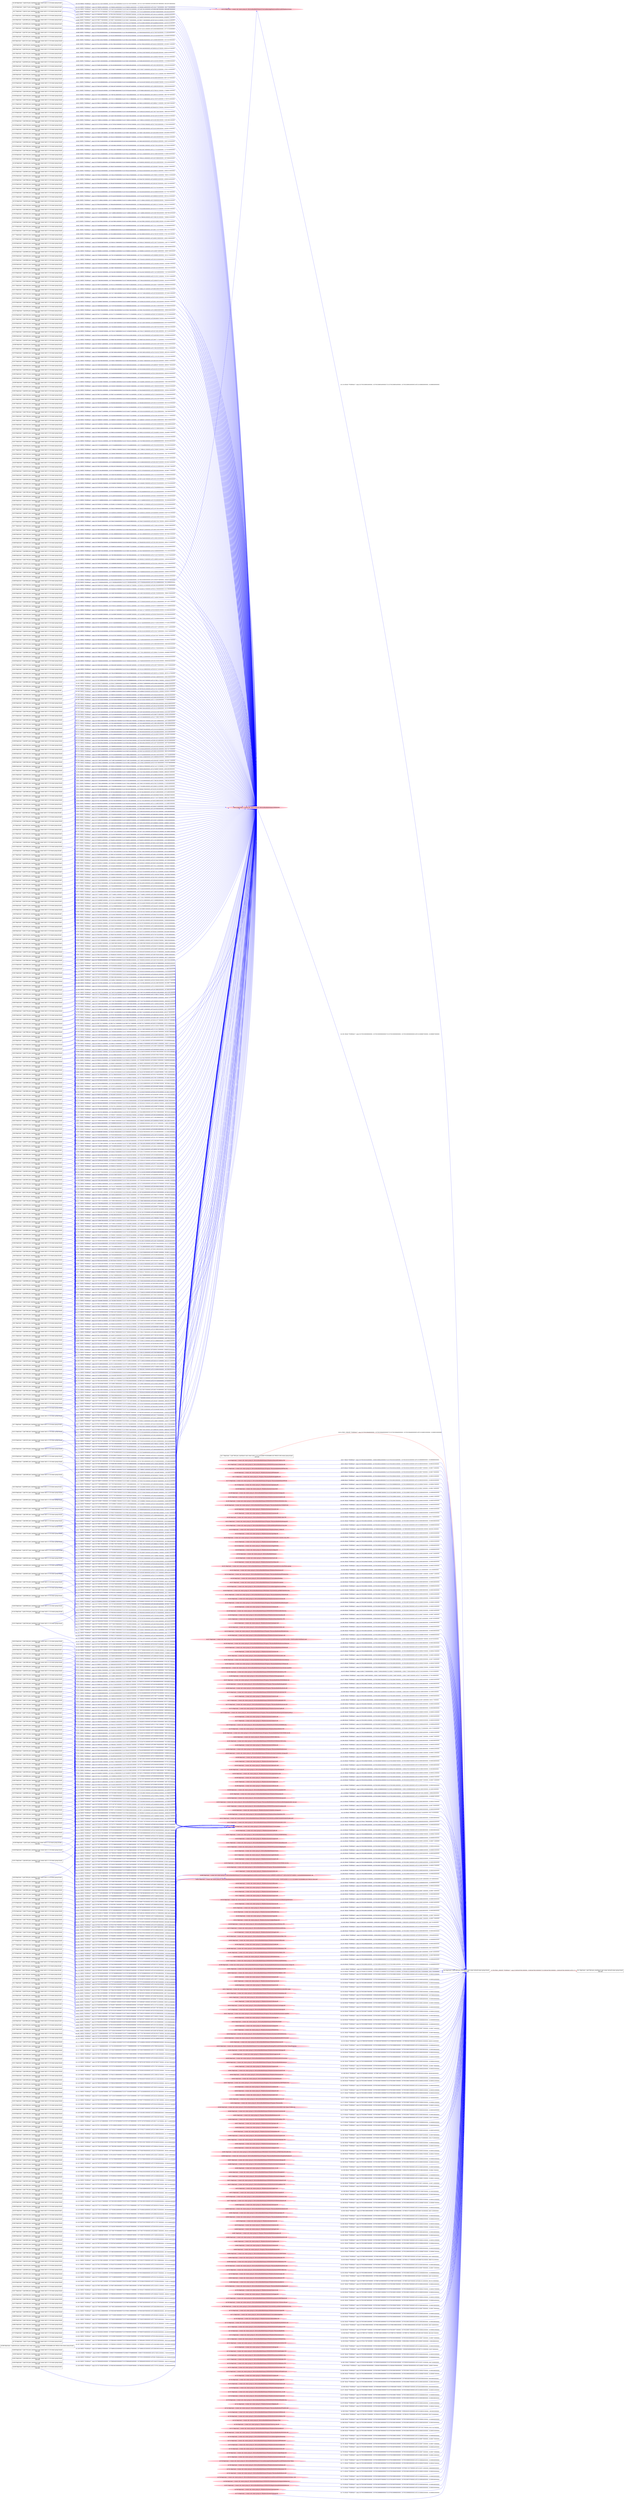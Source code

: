 digraph  {
rankdir=LR
"0"[color=black,label="id:0 HopCount: 0 pid:2096 proc_starttime:0 cmd: owner uid:null owner group id:null,\n null null", shape=box,style=solid];
"1"[color=black,label="id:1 HopCount: 1 pid:7940 proc_starttime:0 cmd: owner uid:null owner group id:null,\n null null", shape=box,style=solid];
"0" -> "1" [id=788,__obj="PROC_CREATE"color=red,label="id:788 PROC_CREATE **NORMAL**  seqs:[1558054978813000000, 1558054978813000000] T:[1558054978813000000, 1558054978813000000] relT:[0, 0]",style=solid];
"12"[color=black,label="id:12 HopCount: -3 pid:1816 proc_starttime:0 cmd: owner uid:S-1-5-18 owner group id:null,\n null null", shape=box,style=solid];
"670"[color=pink,label="id:670 HopCount: -2 owner uid: owner group id: /Device/HarddiskVolume2/WINDOWS ", shape=oval,style=filled];
"12" -> "670" [id=789,__obj="WRITE"color=blue,label="id:789 WRITE **NORMAL**  seqs:[1557583521076000000, 1557583521076000000] T:[1557583521076000000, 1557583521076000000] relT:[471457737000000, 471457737000000]",style=solid];
"365"[color=black,label="id:365 HopCount: -3 pid:3040 proc_starttime:0 cmd: owner uid:S-1-5-18 owner group id:null,\n null null", shape=box,style=solid];
"719"[color=pink,label="id:719 HopCount: -2 owner uid: owner group id: /Device/HarddiskVolume2/Users/admin ", shape=oval,style=filled];
"365" -> "719" [id=790,__obj="WRITE"color=blue,label="id:790 WRITE **NORMAL**  seqs:[1557587486422000000, 1557592771023000000] T:[1557587486422000000, 1557592771023000000] relT:[467492391000000, 462207790000000]",style=solid];
"80"[color=black,label="id:80 HopCount: -3 pid:8140 proc_starttime:0 cmd: owner uid:S-1-5-18 owner group id:null,\n null null", shape=box,style=solid];
"80" -> "719" [id=791,__obj="WRITE"color=blue,label="id:791 WRITE **NORMAL**  seqs:[1557667751774000000, 1557667751774000000] T:[1557667751774000000, 1557667751774000000] relT:[387227039000000, 387227039000000]",style=solid];
"3"[color=black,label="id:3 HopCount: -3 pid:2760 proc_starttime:0 cmd: owner uid:S-1-5-18 owner group id:null,\n null null", shape=box,style=solid];
"3" -> "719" [id=792,__obj="WRITE"color=blue,label="id:792 WRITE **NORMAL**  seqs:[1557417145699000000, 1557417145709000000] T:[1557417145699000000, 1557417145709000000] relT:[637833114000000, 637833104000000]",style=solid];
"4"[color=black,label="id:4 HopCount: -3 pid:5324 proc_starttime:0 cmd: owner uid:S-1-5-18 owner group id:null,\n null null", shape=box,style=solid];
"4" -> "670" [id=793,__obj="WRITE"color=blue,label="id:793 WRITE **NORMAL**  seqs:[1557420966457000000, 1557424722143000000] T:[1557420966457000000, 1557424722143000000] relT:[634012356000000, 630256670000000]",style=solid];
"5"[color=black,label="id:5 HopCount: -3 pid:5544 proc_starttime:0 cmd: owner uid:S-1-5-18 owner group id:null,\n null null", shape=box,style=solid];
"5" -> "719" [id=794,__obj="WRITE"color=blue,label="id:794 WRITE **NORMAL**  seqs:[1557765277873000000, 1557766447947000000] T:[1557765277873000000, 1557766447947000000] relT:[289700940000000, 288530866000000]",style=solid];
"6"[color=black,label="id:6 HopCount: -3 pid:3788 proc_starttime:0 cmd: owner uid:S-1-5-18 owner group id:null,\n null null", shape=box,style=solid];
"6" -> "719" [id=795,__obj="WRITE"color=blue,label="id:795 WRITE **NORMAL**  seqs:[1557592118163000000, 1557592205522000000] T:[1557592118163000000, 1557592205522000000] relT:[462860650000000, 462773291000000]",style=solid];
"7"[color=black,label="id:7 HopCount: -3 pid:3360 proc_starttime:0 cmd: owner uid:S-1-5-18 owner group id:null,\n null null", shape=box,style=solid];
"7" -> "670" [id=796,__obj="WRITE"color=blue,label="id:796 WRITE **NORMAL**  seqs:[1557578478838000000, 1557589361884000000] T:[1557578478838000000, 1557589361884000000] relT:[476499975000000, 465616929000000]",style=solid];
"8"[color=black,label="id:8 HopCount: -3 pid:7196 proc_starttime:0 cmd: owner uid:S-1-5-18 owner group id:null,\n null null", shape=box,style=solid];
"8" -> "719" [id=797,__obj="WRITE"color=blue,label="id:797 WRITE **NORMAL**  seqs:[1557695299770000000, 1557695299771000000] T:[1557695299770000000, 1557695299771000000] relT:[359679043000000, 359679042000000]",style=solid];
"9"[color=black,label="id:9 HopCount: -3 pid:1080 proc_starttime:0 cmd: owner uid:S-1-5-18 owner group id:null,\n null null", shape=box,style=solid];
"9" -> "719" [id=798,__obj="WRITE"color=blue,label="id:798 WRITE **NORMAL**  seqs:[1557416501740000000, 1557418359989000000] T:[1557416501740000000, 1557418359989000000] relT:[638477073000000, 636618824000000]",style=solid];
"10"[color=black,label="id:10 HopCount: -3 pid:7824 proc_starttime:0 cmd: owner uid:S-1-5-18 owner group id:null,\n null null", shape=box,style=solid];
"10" -> "670" [id=799,__obj="WRITE"color=blue,label="id:799 WRITE **NORMAL**  seqs:[1557754890676000000, 1557755475941000000] T:[1557754890676000000, 1557755475941000000] relT:[300088137000000, 299502872000000]",style=solid];
"555"[color=black,label="id:555 HopCount: -3 pid:5660 proc_starttime:0 cmd: owner uid:S-1-5-18 owner group id:null,\n null null", shape=box,style=solid];
"555" -> "719" [id=800,__obj="WRITE"color=blue,label="id:800 WRITE **NORMAL**  seqs:[1557504732741000000, 1557507075145000000] T:[1557504732741000000, 1557507075145000000] relT:[550246072000000, 547903668000000]",style=solid];
"125"[color=black,label="id:125 HopCount: -3 pid:1316 proc_starttime:0 cmd: owner uid:S-1-5-18 owner group id:null,\n null null", shape=box,style=solid];
"125" -> "719" [id=801,__obj="WRITE"color=blue,label="id:801 WRITE **NORMAL**  seqs:[1557706889366000000, 1557708849726000000] T:[1557706889366000000, 1557708849726000000] relT:[348089447000000, 346129087000000]",style=solid];
"11"[color=black,label="id:11 HopCount: -3 pid:6580 proc_starttime:0 cmd: owner uid:S-1-5-18 owner group id:null,\n null null", shape=box,style=solid];
"11" -> "719" [id=802,__obj="WRITE"color=blue,label="id:802 WRITE **NORMAL**  seqs:[1557459004670000000, 1557459004671000000] T:[1557459004670000000, 1557459004671000000] relT:[595974143000000, 595974142000000]",style=solid];
"786"[color=black,label="id:786 HopCount: -3 pid:7664 proc_starttime:0 cmd: owner uid:S-1-5-18 owner group id:null,\n null null", shape=box,style=solid];
"786" -> "670" [id=803,__obj="WRITE"color=blue,label="id:803 WRITE **NORMAL**  seqs:[1557625314457000000, 1557625314457000000] T:[1557625314457000000, 1557625314457000000] relT:[429664356000000, 429664356000000]",style=solid];
"782"[color=black,label="id:782 HopCount: -3 pid:6116 proc_starttime:0 cmd: owner uid:S-1-5-18 owner group id:null,\n null null", shape=box,style=solid];
"782" -> "719" [id=804,__obj="WRITE"color=blue,label="id:804 WRITE **NORMAL**  seqs:[1557943904662000000, 1557944087746000000] T:[1557943904662000000, 1557944087746000000] relT:[111074151000000, 110891067000000]",style=solid];
"2"[color=black,label="id:2 HopCount: -3 pid:4876 proc_starttime:0 cmd: owner uid:S-1-5-18 owner group id:null,\n null null", shape=box,style=solid];
"2" -> "670" [id=805,__obj="WRITE"color=blue,label="id:805 WRITE **NORMAL**  seqs:[1557532333529000000, 1557532333529000000] T:[1557532333529000000, 1557532333529000000] relT:[522645284000000, 522645284000000]",style=solid];
"14"[color=black,label="id:14 HopCount: -3 pid:6740 proc_starttime:0 cmd: owner uid:S-1-5-18 owner group id:null,\n null null", shape=box,style=solid];
"14" -> "719" [id=806,__obj="WRITE"color=blue,label="id:806 WRITE **NORMAL**  seqs:[1557749207938000000, 1557749207939000000] T:[1557749207938000000, 1557749207939000000] relT:[305770875000000, 305770874000000]",style=solid];
"28"[color=black,label="id:28 HopCount: -3 pid:4548 proc_starttime:0 cmd: owner uid:S-1-5-18 owner group id:null,\n null null", shape=box,style=solid];
"28" -> "670" [id=807,__obj="WRITE"color=blue,label="id:807 WRITE **NORMAL**  seqs:[1557275352900000000, 1557275352900000000] T:[1557275352900000000, 1557275352900000000] relT:[779625913000000, 779625913000000]",style=solid];
"479"[color=black,label="id:479 HopCount: -3 pid:3276 proc_starttime:0 cmd: owner uid:S-1-5-18 owner group id:null,\n null null", shape=box,style=solid];
"479" -> "719" [id=808,__obj="WRITE"color=blue,label="id:808 WRITE **NORMAL**  seqs:[1557420643550000000, 1557421850201000000] T:[1557420643550000000, 1557421850201000000] relT:[634335263000000, 633128612000000]",style=solid];
"16"[color=black,label="id:16 HopCount: -3 pid:3360 proc_starttime:0 cmd: owner uid:S-1-5-18 owner group id:null,\n null null", shape=box,style=solid];
"16" -> "719" [id=809,__obj="WRITE"color=blue,label="id:809 WRITE **NORMAL**  seqs:[1557547322871000000, 1557547322871000000] T:[1557547322871000000, 1557547322871000000] relT:[507655942000000, 507655942000000]",style=solid];
"15"[color=black,label="id:15 HopCount: -3 pid:1448 proc_starttime:0 cmd: owner uid:S-1-5-18 owner group id:null,\n null null", shape=box,style=solid];
"15" -> "670" [id=810,__obj="WRITE"color=blue,label="id:810 WRITE **NORMAL**  seqs:[1557778451290000000, 1557783673767000000] T:[1557778451290000000, 1557783673767000000] relT:[276527523000000, 271305046000000]",style=solid];
"18"[color=black,label="id:18 HopCount: -3 pid:5644 proc_starttime:0 cmd: owner uid:S-1-5-18 owner group id:null,\n null null", shape=box,style=solid];
"18" -> "670" [id=811,__obj="WRITE"color=blue,label="id:811 WRITE **NORMAL**  seqs:[1557770326681000000, 1557770326681000000] T:[1557770326681000000, 1557770326681000000] relT:[284652132000000, 284652132000000]",style=solid];
"219"[color=black,label="id:219 HopCount: -3 pid:4768 proc_starttime:0 cmd: owner uid:S-1-5-18 owner group id:null,\n null null", shape=box,style=solid];
"219" -> "719" [id=812,__obj="WRITE"color=blue,label="id:812 WRITE **NORMAL**  seqs:[1557777824753000000, 1557779159888000000] T:[1557777824753000000, 1557779159888000000] relT:[277154060000000, 275818925000000]",style=solid];
"19"[color=black,label="id:19 HopCount: -3 pid:6232 proc_starttime:0 cmd: owner uid:S-1-5-18 owner group id:null,\n null null", shape=box,style=solid];
"19" -> "719" [id=813,__obj="WRITE"color=blue,label="id:813 WRITE **NORMAL**  seqs:[1557739455153000000, 1557739455153000000] T:[1557739455153000000, 1557739455153000000] relT:[315523660000000, 315523660000000]",style=solid];
"17"[color=black,label="id:17 HopCount: -2 pid:7580 proc_starttime:0 cmd: owner uid:S-1-5-21-231540947-922634896-4161786520-1004 owner group id:null,\n null null", shape=box,style=solid];
"17" -> "0" [id=814,__obj="PROC_CREATE"color=red,label="id:814 PROC_CREATE **NORMAL**  seqs:[1557953289460000000, 1557953289460000000] T:[1557953289460000000, 1557953289460000000] relT:[101689353000000, 101689353000000]",style=solid];
"21"[color=black,label="id:21 HopCount: -3 pid:6328 proc_starttime:0 cmd: owner uid:S-1-5-18 owner group id:null,\n null null", shape=box,style=solid];
"21" -> "670" [id=815,__obj="WRITE"color=blue,label="id:815 WRITE **NORMAL**  seqs:[1557336241065000000, 1557339996620000000] T:[1557336241065000000, 1557339996620000000] relT:[718737748000000, 714982193000000]",style=solid];
"476"[color=black,label="id:476 HopCount: -3 pid:1332 proc_starttime:0 cmd: owner uid:S-1-5-18 owner group id:null,\n null null", shape=box,style=solid];
"476" -> "719" [id=816,__obj="WRITE"color=blue,label="id:816 WRITE **NORMAL**  seqs:[1557864310238000000, 1557865565356000000] T:[1557864310238000000, 1557865565356000000] relT:[190668575000000, 189413457000000]",style=solid];
"20"[color=pink,label="id:20 HopCount: -2 owner uid: owner group id: /Device/HarddiskVolume2/Windows/Fonts/MTCORSVA.TTF ", shape=oval,style=filled];
"20" -> "0" [id=817,__obj="READ"color=blue,label="id:817 READ **NORMAL**  seqs:[1557953291924000000, 1558032596842000000] T:[1557953291924000000, 1557953291925000000] relT:[101686889000000, 101686888000000]",style=solid];
"23"[color=black,label="id:23 HopCount: -3 pid:620 proc_starttime:0 cmd: owner uid:S-1-5-18 owner group id:null,\n null null", shape=box,style=solid];
"23" -> "670" [id=818,__obj="WRITE"color=blue,label="id:818 WRITE **NORMAL**  seqs:[1557602365789000000, 1557608462760000000] T:[1557602365789000000, 1557608462760000000] relT:[452613024000000, 446516053000000]",style=solid];
"550"[color=black,label="id:550 HopCount: -3 pid:7176 proc_starttime:0 cmd: owner uid:S-1-5-18 owner group id:null,\n null null", shape=box,style=solid];
"550" -> "719" [id=819,__obj="WRITE"color=blue,label="id:819 WRITE **NORMAL**  seqs:[1557511763923000000, 1557515818099000000] T:[1557511763923000000, 1557515818099000000] relT:[543214890000000, 539160714000000]",style=solid];
"184"[color=black,label="id:184 HopCount: -3 pid:5076 proc_starttime:0 cmd: owner uid:S-1-5-18 owner group id:null,\n null null", shape=box,style=solid];
"184" -> "719" [id=820,__obj="WRITE"color=blue,label="id:820 WRITE **NORMAL**  seqs:[1557434493236000000, 1557435208739000000] T:[1557434493236000000, 1557435208739000000] relT:[620485577000000, 619770074000000]",style=solid];
"22"[color=pink,label="id:22 HopCount: -2 owner uid: owner group id: /Device/HarddiskVolume2/WINDOWS/system32/XmlLite.dll ", shape=oval,style=filled];
"22" -> "0" [id=821,__obj="READ"color=blue,label="id:821 READ **NORMAL**  seqs:[1557953290531000000, 1557953290531000000] T:[1557953290531000000, 1557953290531000000] relT:[101688282000000, 101688282000000]",style=solid];
"596"[color=black,label="id:596 HopCount: -3 pid:7632 proc_starttime:0 cmd: owner uid:S-1-5-18 owner group id:null,\n null null", shape=box,style=solid];
"596" -> "670" [id=822,__obj="WRITE"color=blue,label="id:822 WRITE **NORMAL**  seqs:[1557854939729000000, 1557862095359000000] T:[1557854939729000000, 1557862095359000000] relT:[200039084000000, 192883454000000]",style=solid];
"25"[color=black,label="id:25 HopCount: -3 pid:6820 proc_starttime:0 cmd: owner uid:S-1-5-18 owner group id:null,\n null null", shape=box,style=solid];
"25" -> "670" [id=823,__obj="WRITE"color=blue,label="id:823 WRITE **NORMAL**  seqs:[1557774594888000000, 1557779579492000000] T:[1557774594888000000, 1557779579492000000] relT:[280383925000000, 275399321000000]",style=solid];
"26"[color=black,label="id:26 HopCount: -3 pid:788 proc_starttime:0 cmd: owner uid:S-1-5-18 owner group id:null,\n null null", shape=box,style=solid];
"26" -> "670" [id=824,__obj="WRITE"color=blue,label="id:824 WRITE **NORMAL**  seqs:[1557597461908000000, 1557597461908000000] T:[1557597461908000000, 1557597461908000000] relT:[457516905000000, 457516905000000]",style=solid];
"27"[color=black,label="id:27 HopCount: -3 pid:6500 proc_starttime:0 cmd: owner uid:S-1-5-18 owner group id:null,\n null null", shape=box,style=solid];
"27" -> "670" [id=825,__obj="WRITE"color=blue,label="id:825 WRITE **NORMAL**  seqs:[1557718680326000000, 1557718680326000000] T:[1557718680326000000, 1557718680326000000] relT:[336298487000000, 336298487000000]",style=solid];
"29"[color=black,label="id:29 HopCount: -3 pid:7376 proc_starttime:0 cmd: owner uid:S-1-5-18 owner group id:null,\n null null", shape=box,style=solid];
"29" -> "670" [id=826,__obj="WRITE"color=blue,label="id:826 WRITE **NORMAL**  seqs:[1557501675062000000, 1557511646138000000] T:[1557501675062000000, 1557511646138000000] relT:[553303751000000, 543332675000000]",style=solid];
"540"[color=black,label="id:540 HopCount: -3 pid:7272 proc_starttime:0 cmd: owner uid:S-1-5-18 owner group id:null,\n null null", shape=box,style=solid];
"540" -> "670" [id=827,__obj="WRITE"color=blue,label="id:827 WRITE **NORMAL**  seqs:[1557890763883000000, 1557893345186000000] T:[1557890763883000000, 1557893345186000000] relT:[164214930000000, 161633627000000]",style=solid];
"31"[color=black,label="id:31 HopCount: -3 pid:8428 proc_starttime:0 cmd: owner uid:S-1-5-18 owner group id:null,\n null null", shape=box,style=solid];
"31" -> "670" [id=828,__obj="WRITE"color=blue,label="id:828 WRITE **NORMAL**  seqs:[1557767923520000000, 1557772896320000000] T:[1557767923520000000, 1557772896320000000] relT:[287055293000000, 282082493000000]",style=solid];
"32"[color=black,label="id:32 HopCount: -3 pid:7848 proc_starttime:0 cmd: owner uid:S-1-5-18 owner group id:null,\n null null", shape=box,style=solid];
"32" -> "719" [id=829,__obj="WRITE"color=blue,label="id:829 WRITE **NORMAL**  seqs:[1557328985296000000, 1557334437722000000] T:[1557328985296000000, 1557334437722000000] relT:[725993517000000, 720541091000000]",style=solid];
"33"[color=black,label="id:33 HopCount: -3 pid:7116 proc_starttime:0 cmd: owner uid:S-1-5-18 owner group id:null,\n null null", shape=box,style=solid];
"33" -> "670" [id=830,__obj="WRITE"color=blue,label="id:830 WRITE **NORMAL**  seqs:[1557439943552000000, 1557439943552000000] T:[1557439943552000000, 1557439943552000000] relT:[615035261000000, 615035261000000]",style=solid];
"165"[color=black,label="id:165 HopCount: -3 pid:6076 proc_starttime:0 cmd: owner uid:S-1-5-18 owner group id:null,\n null null", shape=box,style=solid];
"165" -> "719" [id=831,__obj="WRITE"color=blue,label="id:831 WRITE **NORMAL**  seqs:[1557797299605000000, 1557797299605000000] T:[1557797299605000000, 1557797299605000000] relT:[257679208000000, 257679208000000]",style=solid];
"75"[color=black,label="id:75 HopCount: -3 pid:7580 proc_starttime:0 cmd: owner uid:S-1-5-18 owner group id:null,\n null null", shape=box,style=solid];
"75" -> "719" [id=832,__obj="WRITE"color=blue,label="id:832 WRITE **NORMAL**  seqs:[1557756262690000000, 1557767809401000000] T:[1557756262690000000, 1557767809401000000] relT:[298716123000000, 287169412000000]",style=solid];
"430"[color=black,label="id:430 HopCount: -3 pid:6184 proc_starttime:0 cmd: owner uid:S-1-5-18 owner group id:null,\n null null", shape=box,style=solid];
"430" -> "719" [id=833,__obj="WRITE"color=blue,label="id:833 WRITE **NORMAL**  seqs:[1557592674287000000, 1557597281649000000] T:[1557592674287000000, 1557597281649000000] relT:[462304526000000, 457697164000000]",style=solid];
"34"[color=black,label="id:34 HopCount: -3 pid:6796 proc_starttime:0 cmd: owner uid:S-1-5-18 owner group id:null,\n null null", shape=box,style=solid];
"34" -> "670" [id=834,__obj="WRITE"color=blue,label="id:834 WRITE **NORMAL**  seqs:[1557677252043000000, 1557686365396000000] T:[1557677252043000000, 1557686365396000000] relT:[377726770000000, 368613417000000]",style=solid];
"35"[color=black,label="id:35 HopCount: -3 pid:8016 proc_starttime:0 cmd: owner uid:S-1-5-18 owner group id:null,\n null null", shape=box,style=solid];
"35" -> "719" [id=835,__obj="WRITE"color=blue,label="id:835 WRITE **NORMAL**  seqs:[1557938726017000000, 1557938758772000000] T:[1557938726017000000, 1557938758772000000] relT:[116252796000000, 116220041000000]",style=solid];
"36"[color=black,label="id:36 HopCount: -3 pid:3828 proc_starttime:0 cmd: owner uid:S-1-5-20 owner group id:null,\n null null", shape=box,style=solid];
"36" -> "670" [id=836,__obj="WRITE"color=blue,label="id:836 WRITE **NORMAL**  seqs:[1557251740148000000, 1557251740148000000] T:[1557251740148000000, 1557251740148000000] relT:[803238665000000, 803238665000000]",style=solid];
"157"[color=black,label="id:157 HopCount: -3 pid:6060 proc_starttime:0 cmd: owner uid:S-1-5-18 owner group id:null,\n null null", shape=box,style=solid];
"157" -> "719" [id=837,__obj="WRITE"color=blue,label="id:837 WRITE **NORMAL**  seqs:[1557338130778000000, 1557342410250000000] T:[1557338130778000000, 1557342410250000000] relT:[716848035000000, 712568563000000]",style=solid];
"37"[color=black,label="id:37 HopCount: -3 pid:2764 proc_starttime:0 cmd: owner uid:S-1-5-18 owner group id:null,\n null null", shape=box,style=solid];
"37" -> "670" [id=838,__obj="WRITE"color=blue,label="id:838 WRITE **NORMAL**  seqs:[1557840455320000000, 1557844492889000000] T:[1557840455320000000, 1557844492889000000] relT:[214523493000000, 210485924000000]",style=solid];
"181"[color=black,label="id:181 HopCount: -3 pid:2292 proc_starttime:0 cmd: owner uid:S-1-5-18 owner group id:null,\n null null", shape=box,style=solid];
"181" -> "719" [id=839,__obj="WRITE"color=blue,label="id:839 WRITE **NORMAL**  seqs:[1557842888694000000, 1557846877655000000] T:[1557842888694000000, 1557846877655000000] relT:[212090119000000, 208101158000000]",style=solid];
"462"[color=black,label="id:462 HopCount: -3 pid:6944 proc_starttime:0 cmd: owner uid:S-1-5-18 owner group id:null,\n null null", shape=box,style=solid];
"462" -> "719" [id=840,__obj="WRITE"color=blue,label="id:840 WRITE **NORMAL**  seqs:[1557517454018000000, 1557527408396000000] T:[1557517454018000000, 1557527408396000000] relT:[537524795000000, 527570417000000]",style=solid];
"30"[color=black,label="id:30 HopCount: -3 pid:7988 proc_starttime:0 cmd: owner uid:S-1-5-18 owner group id:null,\n null null", shape=box,style=solid];
"30" -> "670" [id=841,__obj="WRITE"color=blue,label="id:841 WRITE **NORMAL**  seqs:[1557443622631000000, 1557446273291000000] T:[1557443622631000000, 1557446273291000000] relT:[611356182000000, 608705522000000]",style=solid];
"13"[color=black,label="id:13 HopCount: -3 pid:6176 proc_starttime:0 cmd: owner uid:S-1-5-18 owner group id:null,\n null null", shape=box,style=solid];
"13" -> "670" [id=842,__obj="WRITE"color=blue,label="id:842 WRITE **NORMAL**  seqs:[1557404665374000000, 1557405113789000000] T:[1557404665374000000, 1557405113789000000] relT:[650313439000000, 649865024000000]",style=solid];
"201"[color=black,label="id:201 HopCount: -3 pid:4916 proc_starttime:0 cmd: owner uid:S-1-5-18 owner group id:null,\n null null", shape=box,style=solid];
"201" -> "719" [id=843,__obj="WRITE"color=blue,label="id:843 WRITE **NORMAL**  seqs:[1557906011217000000, 1557906011217000000] T:[1557906011217000000, 1557906011217000000] relT:[148967596000000, 148967596000000]",style=solid];
"38"[color=black,label="id:38 HopCount: -3 pid:6576 proc_starttime:0 cmd: owner uid:S-1-5-18 owner group id:null,\n null null", shape=box,style=solid];
"38" -> "670" [id=844,__obj="WRITE"color=blue,label="id:844 WRITE **NORMAL**  seqs:[1557942830161000000, 1557942830161000000] T:[1557942830161000000, 1557942830161000000] relT:[112148652000000, 112148652000000]",style=solid];
"39"[color=black,label="id:39 HopCount: -3 pid:7636 proc_starttime:0 cmd: owner uid:S-1-5-18 owner group id:null,\n null null", shape=box,style=solid];
"39" -> "670" [id=845,__obj="WRITE"color=blue,label="id:845 WRITE **NORMAL**  seqs:[1557504016551000000, 1557510430109000000] T:[1557504016551000000, 1557510430109000000] relT:[550962262000000, 544548704000000]",style=solid];
"40"[color=black,label="id:40 HopCount: -3 pid:3732 proc_starttime:0 cmd: owner uid:S-1-5-18 owner group id:null,\n null null", shape=box,style=solid];
"40" -> "670" [id=846,__obj="WRITE"color=blue,label="id:846 WRITE **NORMAL**  seqs:[1557408506644000000, 1557408523060000000] T:[1557408506644000000, 1557408523060000000] relT:[646472169000000, 646455753000000]",style=solid];
"41"[color=black,label="id:41 HopCount: -3 pid:6280 proc_starttime:0 cmd: owner uid:S-1-5-18 owner group id:null,\n null null", shape=box,style=solid];
"41" -> "670" [id=847,__obj="WRITE"color=blue,label="id:847 WRITE **NORMAL**  seqs:[1557701799463000000, 1557701799463000000] T:[1557701799463000000, 1557701799463000000] relT:[353179350000000, 353179350000000]",style=solid];
"45"[color=black,label="id:45 HopCount: -3 pid:5180 proc_starttime:0 cmd: owner uid:S-1-5-18 owner group id:null,\n null null", shape=box,style=solid];
"45" -> "719" [id=848,__obj="WRITE"color=blue,label="id:848 WRITE **NORMAL**  seqs:[1557940468305000000, 1557940468305000000] T:[1557940468305000000, 1557940468305000000] relT:[114510508000000, 114510508000000]",style=solid];
"62"[color=black,label="id:62 HopCount: -3 pid:8096 proc_starttime:0 cmd: owner uid:S-1-5-18 owner group id:null,\n null null", shape=box,style=solid];
"62" -> "670" [id=849,__obj="WRITE"color=blue,label="id:849 WRITE **NORMAL**  seqs:[1557895208857000000, 1557895208857000000] T:[1557895208857000000, 1557895208857000000] relT:[159769956000000, 159769956000000]",style=solid];
"46"[color=black,label="id:46 HopCount: -3 pid:2024 proc_starttime:0 cmd: owner uid:S-1-5-18 owner group id:null,\n null null", shape=box,style=solid];
"46" -> "670" [id=850,__obj="WRITE"color=blue,label="id:850 WRITE **NORMAL**  seqs:[1557738810677000000, 1557752985231000000] T:[1557738810677000000, 1557752985231000000] relT:[316168136000000, 301993582000000]",style=solid];
"47"[color=black,label="id:47 HopCount: -3 pid:4500 proc_starttime:0 cmd: owner uid:S-1-5-18 owner group id:null,\n null null", shape=box,style=solid];
"47" -> "719" [id=851,__obj="WRITE"color=blue,label="id:851 WRITE **NORMAL**  seqs:[1557921854303000000, 1557923101914000000] T:[1557921854303000000, 1557923101914000000] relT:[133124510000000, 131876899000000]",style=solid];
"50"[color=black,label="id:50 HopCount: -3 pid:5544 proc_starttime:0 cmd: owner uid:S-1-5-18 owner group id:null,\n null null", shape=box,style=solid];
"50" -> "670" [id=852,__obj="WRITE"color=blue,label="id:852 WRITE **NORMAL**  seqs:[1557524220690000000, 1557536953854000000] T:[1557524220690000000, 1557536953854000000] relT:[530758123000000, 518024959000000]",style=solid];
"48"[color=black,label="id:48 HopCount: -3 pid:3964 proc_starttime:0 cmd: owner uid:S-1-5-18 owner group id:null,\n null null", shape=box,style=solid];
"48" -> "719" [id=853,__obj="WRITE"color=blue,label="id:853 WRITE **NORMAL**  seqs:[1557612253562000000, 1557612253562000000] T:[1557612253562000000, 1557612253562000000] relT:[442725251000000, 442725251000000]",style=solid];
"49"[color=black,label="id:49 HopCount: -3 pid:7028 proc_starttime:0 cmd: owner uid:S-1-5-18 owner group id:null,\n null null", shape=box,style=solid];
"49" -> "670" [id=854,__obj="WRITE"color=blue,label="id:854 WRITE **NORMAL**  seqs:[1557370409591000000, 1557370409591000000] T:[1557370409591000000, 1557370409591000000] relT:[684569222000000, 684569222000000]",style=solid];
"51"[color=black,label="id:51 HopCount: -3 pid:7812 proc_starttime:0 cmd: owner uid:S-1-5-18 owner group id:null,\n null null", shape=box,style=solid];
"51" -> "670" [id=855,__obj="WRITE"color=blue,label="id:855 WRITE **NORMAL**  seqs:[1557753416888000000, 1557759141648000000] T:[1557753416888000000, 1557759141648000000] relT:[301561925000000, 295837165000000]",style=solid];
"52"[color=black,label="id:52 HopCount: -3 pid:12184 proc_starttime:0 cmd: owner uid:S-1-5-18 owner group id:null,\n null null", shape=box,style=solid];
"52" -> "670" [id=856,__obj="WRITE"color=blue,label="id:856 WRITE **NORMAL**  seqs:[1557863650602000000, 1557863650602000000] T:[1557863650602000000, 1557863650602000000] relT:[191328211000000, 191328211000000]",style=solid];
"87"[color=black,label="id:87 HopCount: -3 pid:3172 proc_starttime:0 cmd: owner uid:S-1-5-18 owner group id:null,\n null null", shape=box,style=solid];
"87" -> "719" [id=857,__obj="WRITE"color=blue,label="id:857 WRITE **NORMAL**  seqs:[1557516425797000000, 1557518325957000000] T:[1557516425797000000, 1557518325957000000] relT:[538553016000000, 536652856000000]",style=solid];
"53"[color=black,label="id:53 HopCount: -3 pid:5176 proc_starttime:0 cmd: owner uid:S-1-5-18 owner group id:null,\n null null", shape=box,style=solid];
"53" -> "670" [id=858,__obj="WRITE"color=blue,label="id:858 WRITE **NORMAL**  seqs:[1557526906707000000, 1557533096983000000] T:[1557526906707000000, 1557533096983000000] relT:[528072106000000, 521881830000000]",style=solid];
"54"[color=black,label="id:54 HopCount: -3 pid:3300 proc_starttime:0 cmd: owner uid:S-1-5-18 owner group id:null,\n null null", shape=box,style=solid];
"54" -> "670" [id=859,__obj="WRITE"color=blue,label="id:859 WRITE **NORMAL**  seqs:[1557546310501000000, 1557546310501000000] T:[1557546310501000000, 1557546310501000000] relT:[508668312000000, 508668312000000]",style=solid];
"173"[color=black,label="id:173 HopCount: -3 pid:4628 proc_starttime:0 cmd: owner uid:S-1-5-18 owner group id:null,\n null null", shape=box,style=solid];
"173" -> "719" [id=860,__obj="WRITE"color=blue,label="id:860 WRITE **NORMAL**  seqs:[1557733482150000000, 1557733482151000000] T:[1557733482150000000, 1557733482151000000] relT:[321496663000000, 321496662000000]",style=solid];
"55"[color=black,label="id:55 HopCount: -3 pid:3476 proc_starttime:0 cmd: owner uid:S-1-5-18 owner group id:null,\n null null", shape=box,style=solid];
"55" -> "719" [id=861,__obj="WRITE"color=blue,label="id:861 WRITE **NORMAL**  seqs:[1557724304135000000, 1557724304135000000] T:[1557724304135000000, 1557724304135000000] relT:[330674678000000, 330674678000000]",style=solid];
"42"[color=black,label="id:42 HopCount: -3 pid:2252 proc_starttime:0 cmd: owner uid:S-1-5-18 owner group id:null,\n null null", shape=box,style=solid];
"42" -> "670" [id=862,__obj="WRITE"color=blue,label="id:862 WRITE **NORMAL**  seqs:[1557436294258000000, 1557436294258000000] T:[1557436294258000000, 1557436294258000000] relT:[618684555000000, 618684555000000]",style=solid];
"56"[color=black,label="id:56 HopCount: -3 pid:6772 proc_starttime:0 cmd: owner uid:S-1-5-18 owner group id:null,\n null null", shape=box,style=solid];
"56" -> "670" [id=863,__obj="WRITE"color=blue,label="id:863 WRITE **NORMAL**  seqs:[1557687713504000000, 1557689384318000000] T:[1557687713504000000, 1557689384318000000] relT:[367265309000000, 365594495000000]",style=solid];
"57"[color=black,label="id:57 HopCount: -3 pid:412 proc_starttime:0 cmd: owner uid:S-1-5-18 owner group id:null,\n null null", shape=box,style=solid];
"57" -> "670" [id=864,__obj="WRITE"color=blue,label="id:864 WRITE **NORMAL**  seqs:[1557447039460000000, 1557449987836000000] T:[1557447039460000000, 1557449987836000000] relT:[607939353000000, 604990977000000]",style=solid];
"59"[color=black,label="id:59 HopCount: -3 pid:8096 proc_starttime:0 cmd: owner uid:S-1-5-18 owner group id:null,\n null null", shape=box,style=solid];
"59" -> "719" [id=865,__obj="WRITE"color=blue,label="id:865 WRITE **NORMAL**  seqs:[1557412483439000000, 1557417007740000000] T:[1557412483439000000, 1557417007740000000] relT:[642495374000000, 637971073000000]",style=solid];
"58"[color=black,label="id:58 HopCount: -3 pid:316 proc_starttime:0 cmd: owner uid:S-1-5-18 owner group id:null,\n null null", shape=box,style=solid];
"58" -> "670" [id=866,__obj="WRITE"color=blue,label="id:866 WRITE **NORMAL**  seqs:[1557891634342000000, 1557897839457000000] T:[1557891634342000000, 1557897839457000000] relT:[163344471000000, 157139356000000]",style=solid];
"59" -> "670" [id=867,__obj="WRITE"color=blue,label="id:867 WRITE **NORMAL**  seqs:[1557408850010000000, 1557416343911000000] T:[1557408850010000000, 1557416343911000000] relT:[646128803000000, 638634902000000]",style=solid];
"60"[color=black,label="id:60 HopCount: -3 pid:400 proc_starttime:0 cmd: owner uid:S-1-5-18 owner group id:null,\n null null", shape=box,style=solid];
"60" -> "670" [id=868,__obj="WRITE"color=blue,label="id:868 WRITE **NORMAL**  seqs:[1557251033788000000, 1557251033788000000] T:[1557251033788000000, 1557251033788000000] relT:[803945025000000, 803945025000000]",style=solid];
"61"[color=black,label="id:61 HopCount: -3 pid:1132 proc_starttime:0 cmd: owner uid:S-1-5-18 owner group id:null,\n null null", shape=box,style=solid];
"61" -> "670" [id=869,__obj="WRITE"color=blue,label="id:869 WRITE **NORMAL**  seqs:[1557491274420000000, 1557496962519000000] T:[1557491274420000000, 1557496962519000000] relT:[563704393000000, 558016294000000]",style=solid];
"64"[color=black,label="id:64 HopCount: -3 pid:5400 proc_starttime:0 cmd: owner uid:S-1-5-18 owner group id:null,\n null null", shape=box,style=solid];
"64" -> "670" [id=870,__obj="WRITE"color=blue,label="id:870 WRITE **NORMAL**  seqs:[1557341155001000000, 1557345972245000000] T:[1557341155001000000, 1557345972245000000] relT:[713823812000000, 709006568000000]",style=solid];
"65"[color=black,label="id:65 HopCount: -3 pid:8020 proc_starttime:0 cmd: owner uid:S-1-5-18 owner group id:null,\n null null", shape=box,style=solid];
"65" -> "670" [id=871,__obj="WRITE"color=blue,label="id:871 WRITE **NORMAL**  seqs:[1557448068567000000, 1557448068567000000] T:[1557448068567000000, 1557448068567000000] relT:[606910246000000, 606910246000000]",style=solid];
"67"[color=black,label="id:67 HopCount: -3 pid:2524 proc_starttime:0 cmd: owner uid:S-1-5-18 owner group id:null,\n null null", shape=box,style=solid];
"67" -> "670" [id=872,__obj="WRITE"color=blue,label="id:872 WRITE **NORMAL**  seqs:[1557944655148000000, 1557944655148000000] T:[1557944655148000000, 1557944655148000000] relT:[110323665000000, 110323665000000]",style=solid];
"66"[color=black,label="id:66 HopCount: -3 pid:5984 proc_starttime:0 cmd: owner uid:S-1-5-18 owner group id:null,\n null null", shape=box,style=solid];
"66" -> "670" [id=873,__obj="WRITE"color=blue,label="id:873 WRITE **NORMAL**  seqs:[1557449844446000000, 1557450564013000000] T:[1557449844446000000, 1557450564013000000] relT:[605134367000000, 604414800000000]",style=solid];
"69"[color=black,label="id:69 HopCount: -3 pid:1172 proc_starttime:0 cmd: owner uid:S-1-5-18 owner group id:null,\n null null", shape=box,style=solid];
"69" -> "670" [id=874,__obj="WRITE"color=blue,label="id:874 WRITE **NORMAL**  seqs:[1557700352573000000, 1557700352573000000] T:[1557700352573000000, 1557700352573000000] relT:[354626240000000, 354626240000000]",style=solid];
"68"[color=black,label="id:68 HopCount: -3 pid:244 proc_starttime:0 cmd: owner uid:S-1-5-18 owner group id:null,\n null null", shape=box,style=solid];
"68" -> "670" [id=875,__obj="WRITE"color=blue,label="id:875 WRITE **NORMAL**  seqs:[1557251474395000000, 1557254403581000000] T:[1557251474395000000, 1557254403581000000] relT:[803504418000000, 800575232000000]",style=solid];
"70"[color=black,label="id:70 HopCount: -3 pid:1672 proc_starttime:0 cmd: owner uid:S-1-5-18 owner group id:null,\n null null", shape=box,style=solid];
"70" -> "670" [id=876,__obj="WRITE"color=blue,label="id:876 WRITE **NORMAL**  seqs:[1557621736525000000, 1557621736525000000] T:[1557621736525000000, 1557621736525000000] relT:[433242288000000, 433242288000000]",style=solid];
"71"[color=black,label="id:71 HopCount: -3 pid:6340 proc_starttime:0 cmd: owner uid:S-1-5-18 owner group id:null,\n null null", shape=box,style=solid];
"71" -> "670" [id=877,__obj="WRITE"color=blue,label="id:877 WRITE **NORMAL**  seqs:[1557612749408000000, 1557618821220000000] T:[1557612749408000000, 1557618821220000000] relT:[442229405000000, 436157593000000]",style=solid];
"63"[color=black,label="id:63 HopCount: -3 pid:2492 proc_starttime:0 cmd: owner uid:S-1-5-18 owner group id:null,\n null null", shape=box,style=solid];
"63" -> "670" [id=878,__obj="WRITE"color=blue,label="id:878 WRITE **NORMAL**  seqs:[1557648868460000000, 1557666743762000000] T:[1557648868460000000, 1557666743762000000] relT:[406110353000000, 388235051000000]",style=solid];
"73"[color=black,label="id:73 HopCount: -3 pid:5680 proc_starttime:0 cmd: owner uid:S-1-5-18 owner group id:null,\n null null", shape=box,style=solid];
"73" -> "670" [id=879,__obj="WRITE"color=blue,label="id:879 WRITE **NORMAL**  seqs:[1557697823719000000, 1557698592142000000] T:[1557697823719000000, 1557698592142000000] relT:[357155094000000, 356386671000000]",style=solid];
"74"[color=black,label="id:74 HopCount: -3 pid:3188 proc_starttime:0 cmd: owner uid:S-1-5-18 owner group id:null,\n null null", shape=box,style=solid];
"74" -> "670" [id=880,__obj="WRITE"color=blue,label="id:880 WRITE **NORMAL**  seqs:[1557380777492000000, 1557380777492000000] T:[1557380777492000000, 1557380777492000000] relT:[674201321000000, 674201321000000]",style=solid];
"39" -> "719" [id=881,__obj="WRITE"color=blue,label="id:881 WRITE **NORMAL**  seqs:[1557503878870000000, 1557512102453000000] T:[1557503878870000000, 1557512102453000000] relT:[551099943000000, 542876360000000]",style=solid];
"537"[color=black,label="id:537 HopCount: -3 pid:8104 proc_starttime:0 cmd: owner uid:S-1-5-18 owner group id:null,\n null null", shape=box,style=solid];
"537" -> "719" [id=882,__obj="WRITE"color=blue,label="id:882 WRITE **NORMAL**  seqs:[1557510685711000000, 1557514867123000000] T:[1557510685711000000, 1557514867123000000] relT:[544293102000000, 540111690000000]",style=solid];
"75" -> "670" [id=883,__obj="WRITE"color=blue,label="id:883 WRITE **NORMAL**  seqs:[1557758215208000000, 1557769961953000000] T:[1557758215208000000, 1557769961953000000] relT:[296763605000000, 285016860000000]",style=solid];
"43"[color=black,label="id:43 HopCount: -3 pid:7116 proc_starttime:0 cmd: owner uid:S-1-5-18 owner group id:null,\n null null", shape=box,style=solid];
"43" -> "670" [id=884,__obj="WRITE"color=blue,label="id:884 WRITE **NORMAL**  seqs:[1557316450279000000, 1557319078421000000] T:[1557316450279000000, 1557319078421000000] relT:[738528534000000, 735900392000000]",style=solid];
"44"[color=black,label="id:44 HopCount: -3 pid:4084 proc_starttime:0 cmd: owner uid:S-1-5-18 owner group id:null,\n null null", shape=box,style=solid];
"44" -> "670" [id=885,__obj="WRITE"color=blue,label="id:885 WRITE **NORMAL**  seqs:[1557610110378000000, 1557611628622000000] T:[1557610110378000000, 1557611628622000000] relT:[444868435000000, 443350191000000]",style=solid];
"442"[color=black,label="id:442 HopCount: -3 pid:2860 proc_starttime:0 cmd: owner uid:S-1-5-18 owner group id:null,\n null null", shape=box,style=solid];
"442" -> "719" [id=886,__obj="WRITE"color=blue,label="id:886 WRITE **NORMAL**  seqs:[1557343934326000000, 1557344167367000000] T:[1557343934326000000, 1557344167367000000] relT:[711044487000000, 710811446000000]",style=solid];
"76"[color=black,label="id:76 HopCount: -3 pid:6368 proc_starttime:0 cmd: owner uid:S-1-5-18 owner group id:null,\n null null", shape=box,style=solid];
"76" -> "670" [id=887,__obj="WRITE"color=blue,label="id:887 WRITE **NORMAL**  seqs:[1557559164521000000, 1557559164521000000] T:[1557559164521000000, 1557559164521000000] relT:[495814292000000, 495814292000000]",style=solid];
"77"[color=black,label="id:77 HopCount: -3 pid:4868 proc_starttime:0 cmd: owner uid:S-1-5-18 owner group id:null,\n null null", shape=box,style=solid];
"77" -> "670" [id=888,__obj="WRITE"color=blue,label="id:888 WRITE **NORMAL**  seqs:[1557854341925000000, 1557857241611000000] T:[1557854341925000000, 1557857241611000000] relT:[200636888000000, 197737202000000]",style=solid];
"78"[color=black,label="id:78 HopCount: -3 pid:7812 proc_starttime:0 cmd: owner uid:S-1-5-18 owner group id:null,\n null null", shape=box,style=solid];
"78" -> "670" [id=889,__obj="WRITE"color=blue,label="id:889 WRITE **NORMAL**  seqs:[1557681890868000000, 1557683639464000000] T:[1557681890868000000, 1557683639464000000] relT:[373087945000000, 371339349000000]",style=solid];
"82"[color=black,label="id:82 HopCount: -3 pid:7480 proc_starttime:0 cmd: owner uid:S-1-5-18 owner group id:null,\n null null", shape=box,style=solid];
"82" -> "670" [id=890,__obj="WRITE"color=blue,label="id:890 WRITE **NORMAL**  seqs:[1557420759040000000, 1557422067242000000] T:[1557420759040000000, 1557422067242000000] relT:[634219773000000, 632911571000000]",style=solid];
"83"[color=black,label="id:83 HopCount: -3 pid:4380 proc_starttime:0 cmd: owner uid:S-1-5-18 owner group id:null,\n null null", shape=box,style=solid];
"83" -> "670" [id=891,__obj="WRITE"color=blue,label="id:891 WRITE **NORMAL**  seqs:[1557821632425000000, 1557823331960000000] T:[1557821632425000000, 1557823331960000000] relT:[233346388000000, 231646853000000]",style=solid];
"85"[color=black,label="id:85 HopCount: -3 pid:12212 proc_starttime:0 cmd: owner uid:S-1-5-18 owner group id:null,\n null null", shape=box,style=solid];
"85" -> "670" [id=892,__obj="WRITE"color=blue,label="id:892 WRITE **NORMAL**  seqs:[1557861318547000000, 1557863664394000000] T:[1557861318547000000, 1557863664394000000] relT:[193660266000000, 191314419000000]",style=solid];
"84"[color=black,label="id:84 HopCount: -3 pid:7756 proc_starttime:0 cmd: owner uid:S-1-5-18 owner group id:null,\n null null", shape=box,style=solid];
"84" -> "670" [id=893,__obj="WRITE"color=blue,label="id:893 WRITE **NORMAL**  seqs:[1557694031574000000, 1557700369979000000] T:[1557694031574000000, 1557700369979000000] relT:[360947239000000, 354608834000000]",style=solid];
"87" -> "670" [id=894,__obj="WRITE"color=blue,label="id:894 WRITE **NORMAL**  seqs:[1557515454047000000, 1557519512735000000] T:[1557515454047000000, 1557519512735000000] relT:[539524766000000, 535466078000000]",style=solid];
"86"[color=black,label="id:86 HopCount: -3 pid:260 proc_starttime:0 cmd: owner uid:S-1-5-18 owner group id:null,\n null null", shape=box,style=solid];
"86" -> "670" [id=895,__obj="WRITE"color=blue,label="id:895 WRITE **NORMAL**  seqs:[1557611563233000000, 1557621769242000000] T:[1557611563233000000, 1557621769242000000] relT:[443415580000000, 433209571000000]",style=solid];
"79"[color=black,label="id:79 HopCount: -3 pid:6804 proc_starttime:0 cmd: owner uid:S-1-5-18 owner group id:null,\n null null", shape=box,style=solid];
"79" -> "670" [id=896,__obj="WRITE"color=blue,label="id:896 WRITE **NORMAL**  seqs:[1557607092825000000, 1557617934163000000] T:[1557607092825000000, 1557617934163000000] relT:[447885988000000, 437044650000000]",style=solid];
"88"[color=black,label="id:88 HopCount: -3 pid:5344 proc_starttime:0 cmd: owner uid:S-1-5-18 owner group id:null,\n null null", shape=box,style=solid];
"88" -> "670" [id=897,__obj="WRITE"color=blue,label="id:897 WRITE **NORMAL**  seqs:[1557359154626000000, 1557359154626000000] T:[1557359154626000000, 1557359154626000000] relT:[695824187000000, 695824187000000]",style=solid];
"89"[color=black,label="id:89 HopCount: -3 pid:3528 proc_starttime:0 cmd: owner uid:S-1-5-18 owner group id:null,\n null null", shape=box,style=solid];
"89" -> "670" [id=898,__obj="WRITE"color=blue,label="id:898 WRITE **NORMAL**  seqs:[1557600051942000000, 1557602466752000000] T:[1557600051942000000, 1557602466752000000] relT:[454926871000000, 452512061000000]",style=solid];
"646"[color=black,label="id:646 HopCount: -3 pid:3788 proc_starttime:0 cmd: owner uid:S-1-5-18 owner group id:null,\n null null", shape=box,style=solid];
"646" -> "670" [id=899,__obj="WRITE"color=blue,label="id:899 WRITE **NORMAL**  seqs:[1557335052117000000, 1557336756115000000] T:[1557335052117000000, 1557336756115000000] relT:[719926696000000, 718222698000000]",style=solid];
"90"[color=black,label="id:90 HopCount: -3 pid:240 proc_starttime:0 cmd: owner uid:S-1-5-18 owner group id:null,\n null null", shape=box,style=solid];
"90" -> "670" [id=900,__obj="WRITE"color=blue,label="id:900 WRITE **NORMAL**  seqs:[1557938839875000000, 1557942847995000000] T:[1557938839875000000, 1557942847995000000] relT:[116138938000000, 112130818000000]",style=solid];
"91"[color=black,label="id:91 HopCount: -3 pid:1704 proc_starttime:0 cmd: owner uid:S-1-5-18 owner group id:null,\n null null", shape=box,style=solid];
"91" -> "670" [id=901,__obj="WRITE"color=blue,label="id:901 WRITE **NORMAL**  seqs:[1557650531897000000, 1557654123387000000] T:[1557650531897000000, 1557654123387000000] relT:[404446916000000, 400855426000000]",style=solid];
"92"[color=black,label="id:92 HopCount: -3 pid:412 proc_starttime:0 cmd: owner uid:S-1-5-18 owner group id:null,\n null null", shape=box,style=solid];
"92" -> "670" [id=902,__obj="WRITE"color=blue,label="id:902 WRITE **NORMAL**  seqs:[1557891284435000000, 1557949223300000000] T:[1557891284435000000, 1557949223300000000] relT:[163694378000000, 105755513000000]",style=solid];
"93"[color=black,label="id:93 HopCount: -3 pid:768 proc_starttime:0 cmd: owner uid:S-1-5-18 owner group id:null,\n null null", shape=box,style=solid];
"93" -> "670" [id=903,__obj="WRITE"color=blue,label="id:903 WRITE **NORMAL**  seqs:[1557704017752000000, 1557708009634000000] T:[1557704017752000000, 1557708009634000000] relT:[350961061000000, 346969179000000]",style=solid];
"94"[color=black,label="id:94 HopCount: -3 pid:8736 proc_starttime:0 cmd: owner uid:S-1-5-18 owner group id:null,\n null null", shape=box,style=solid];
"94" -> "670" [id=904,__obj="WRITE"color=blue,label="id:904 WRITE **NORMAL**  seqs:[1557771774706000000, 1557786426732000000] T:[1557771774706000000, 1557786426732000000] relT:[283204107000000, 268552081000000]",style=solid];
"95"[color=black,label="id:95 HopCount: -3 pid:6500 proc_starttime:0 cmd: owner uid:S-1-5-18 owner group id:null,\n null null", shape=box,style=solid];
"95" -> "670" [id=905,__obj="WRITE"color=blue,label="id:905 WRITE **NORMAL**  seqs:[1557836719503000000, 1557839618930000000] T:[1557836719503000000, 1557839618930000000] relT:[218259310000000, 215359883000000]",style=solid];
"96"[color=black,label="id:96 HopCount: -3 pid:3460 proc_starttime:0 cmd: owner uid:S-1-5-18 owner group id:null,\n null null", shape=box,style=solid];
"96" -> "670" [id=906,__obj="WRITE"color=blue,label="id:906 WRITE **NORMAL**  seqs:[1557948818854000000, 1557951935993000000] T:[1557948818854000000, 1557951935993000000] relT:[106159959000000, 103042820000000]",style=solid];
"97"[color=black,label="id:97 HopCount: -3 pid:6836 proc_starttime:0 cmd: owner uid:S-1-5-18 owner group id:null,\n null null", shape=box,style=solid];
"97" -> "670" [id=907,__obj="WRITE"color=blue,label="id:907 WRITE **NORMAL**  seqs:[1557315657253000000, 1557324094588000000] T:[1557315657253000000, 1557324094588000000] relT:[739321560000000, 730884225000000]",style=solid];
"98"[color=black,label="id:98 HopCount: -3 pid:4228 proc_starttime:0 cmd: owner uid:S-1-5-18 owner group id:null,\n null null", shape=box,style=solid];
"98" -> "670" [id=908,__obj="WRITE"color=blue,label="id:908 WRITE **NORMAL**  seqs:[1557575657710000000, 1557575657710000000] T:[1557575657710000000, 1557575657710000000] relT:[479321103000000, 479321103000000]",style=solid];
"99"[color=black,label="id:99 HopCount: -3 pid:6796 proc_starttime:0 cmd: owner uid:S-1-5-18 owner group id:null,\n null null", shape=box,style=solid];
"99" -> "670" [id=909,__obj="WRITE"color=blue,label="id:909 WRITE **NORMAL**  seqs:[1557382243102000000, 1557393209005000000] T:[1557382243102000000, 1557393209005000000] relT:[672735711000000, 661769808000000]",style=solid];
"102"[color=black,label="id:102 HopCount: -3 pid:4668 proc_starttime:0 cmd: owner uid:S-1-5-18 owner group id:null,\n null null", shape=box,style=solid];
"102" -> "670" [id=910,__obj="WRITE"color=blue,label="id:910 WRITE **NORMAL**  seqs:[1557436088524000000, 1557446256840000000] T:[1557436088524000000, 1557446256840000000] relT:[618890289000000, 608721973000000]",style=solid];
"103"[color=black,label="id:103 HopCount: -3 pid:3216 proc_starttime:0 cmd: owner uid:S-1-5-18 owner group id:null,\n null null", shape=box,style=solid];
"103" -> "670" [id=911,__obj="WRITE"color=blue,label="id:911 WRITE **NORMAL**  seqs:[1557532029806000000, 1557532555397000000] T:[1557532029806000000, 1557532555397000000] relT:[522949007000000, 522423416000000]",style=solid];
"104"[color=black,label="id:104 HopCount: -3 pid:5804 proc_starttime:0 cmd: owner uid:S-1-5-18 owner group id:null,\n null null", shape=box,style=solid];
"104" -> "670" [id=912,__obj="WRITE"color=blue,label="id:912 WRITE **NORMAL**  seqs:[1557589337618000000, 1557590295268000000] T:[1557589337618000000, 1557590295268000000] relT:[465641195000000, 464683545000000]",style=solid];
"105"[color=black,label="id:105 HopCount: -3 pid:4252 proc_starttime:0 cmd: owner uid:S-1-5-18 owner group id:null,\n null null", shape=box,style=solid];
"105" -> "670" [id=913,__obj="WRITE"color=blue,label="id:913 WRITE **NORMAL**  seqs:[1557493356924000000, 1557493356924000000] T:[1557493356924000000, 1557493356924000000] relT:[561621889000000, 561621889000000]",style=solid];
"107"[color=black,label="id:107 HopCount: -3 pid:4620 proc_starttime:0 cmd: owner uid:S-1-5-18 owner group id:null,\n null null", shape=box,style=solid];
"107" -> "670" [id=914,__obj="WRITE"color=blue,label="id:914 WRITE **NORMAL**  seqs:[1557946148754000000, 1557946148754000000] T:[1557946148754000000, 1557946148754000000] relT:[108830059000000, 108830059000000]",style=solid];
"106"[color=black,label="id:106 HopCount: -3 pid:4200 proc_starttime:0 cmd: owner uid:S-1-5-18 owner group id:null,\n null null", shape=box,style=solid];
"106" -> "670" [id=915,__obj="WRITE"color=blue,label="id:915 WRITE **NORMAL**  seqs:[1557678344301000000, 1557678990198000000] T:[1557678344301000000, 1557678990198000000] relT:[376634512000000, 375988615000000]",style=solid];
"109"[color=black,label="id:109 HopCount: -3 pid:5832 proc_starttime:0 cmd: owner uid:S-1-5-18 owner group id:null,\n null null", shape=box,style=solid];
"109" -> "670" [id=916,__obj="WRITE"color=blue,label="id:916 WRITE **NORMAL**  seqs:[1557673023145000000, 1557673023145000000] T:[1557673023145000000, 1557673023145000000] relT:[381955668000000, 381955668000000]",style=solid];
"100"[color=black,label="id:100 HopCount: -3 pid:7564 proc_starttime:0 cmd: owner uid:S-1-5-18 owner group id:null,\n null null", shape=box,style=solid];
"100" -> "670" [id=917,__obj="WRITE"color=blue,label="id:917 WRITE **NORMAL**  seqs:[1557829616279000000, 1557838454779000000] T:[1557829616279000000, 1557838454779000000] relT:[225362534000000, 216524034000000]",style=solid];
"108"[color=black,label="id:108 HopCount: -3 pid:3108 proc_starttime:0 cmd: owner uid:S-1-5-18 owner group id:null,\n null null", shape=box,style=solid];
"108" -> "670" [id=918,__obj="WRITE"color=blue,label="id:918 WRITE **NORMAL**  seqs:[1557756424680000000, 1557766704139000000] T:[1557756424680000000, 1557766704139000000] relT:[298554133000000, 288274674000000]",style=solid];
"101"[color=black,label="id:101 HopCount: -3 pid:2540 proc_starttime:0 cmd: owner uid:S-1-5-18 owner group id:null,\n null null", shape=box,style=solid];
"101" -> "670" [id=919,__obj="WRITE"color=blue,label="id:919 WRITE **NORMAL**  seqs:[1557597135026000000, 1557623310054000000] T:[1557597135026000000, 1557623310054000000] relT:[457843787000000, 431668759000000]",style=solid];
"110"[color=black,label="id:110 HopCount: -3 pid:6224 proc_starttime:0 cmd: owner uid:S-1-5-18 owner group id:null,\n null null", shape=box,style=solid];
"110" -> "670" [id=920,__obj="WRITE"color=blue,label="id:920 WRITE **NORMAL**  seqs:[1557577551828000000, 1557580665996000000] T:[1557577551828000000, 1557580665996000000] relT:[477426985000000, 474312817000000]",style=solid];
"111"[color=black,label="id:111 HopCount: -3 pid:3732 proc_starttime:0 cmd: owner uid:S-1-5-18 owner group id:null,\n null null", shape=box,style=solid];
"111" -> "670" [id=921,__obj="WRITE"color=blue,label="id:921 WRITE **NORMAL**  seqs:[1557737171799000000, 1557737171799000000] T:[1557737171799000000, 1557737171799000000] relT:[317807014000000, 317807014000000]",style=solid];
"112"[color=black,label="id:112 HopCount: -3 pid:5660 proc_starttime:0 cmd: owner uid:S-1-5-18 owner group id:null,\n null null", shape=box,style=solid];
"112" -> "670" [id=922,__obj="WRITE"color=blue,label="id:922 WRITE **NORMAL**  seqs:[1557688137100000000, 1557690215206000000] T:[1557688137100000000, 1557690215206000000] relT:[366841713000000, 364763607000000]",style=solid];
"113"[color=black,label="id:113 HopCount: -3 pid:2196 proc_starttime:0 cmd: owner uid:S-1-5-18 owner group id:null,\n null null", shape=box,style=solid];
"113" -> "670" [id=923,__obj="WRITE"color=blue,label="id:923 WRITE **NORMAL**  seqs:[1557609614315000000, 1557614725402000000] T:[1557609614315000000, 1557614725402000000] relT:[445364498000000, 440253411000000]",style=solid];
"114"[color=black,label="id:114 HopCount: -3 pid:1956 proc_starttime:0 cmd: owner uid:S-1-5-18 owner group id:null,\n null null", shape=box,style=solid];
"114" -> "670" [id=924,__obj="WRITE"color=blue,label="id:924 WRITE **NORMAL**  seqs:[1557447387208000000, 1557447403615000000] T:[1557447387208000000, 1557447403615000000] relT:[607591605000000, 607575198000000]",style=solid];
"80" -> "670" [id=925,__obj="WRITE"color=blue,label="id:925 WRITE **NORMAL**  seqs:[1557667582349000000, 1557668745385000000] T:[1557667582349000000, 1557668745385000000] relT:[387396464000000, 386233428000000]",style=solid];
"81"[color=black,label="id:81 HopCount: -3 pid:6792 proc_starttime:0 cmd: owner uid:S-1-5-18 owner group id:null,\n null null", shape=box,style=solid];
"81" -> "670" [id=926,__obj="WRITE"color=blue,label="id:926 WRITE **NORMAL**  seqs:[1557410943286000000, 1557415714516000000] T:[1557410943286000000, 1557415714516000000] relT:[644035527000000, 639264297000000]",style=solid];
"115"[color=black,label="id:115 HopCount: -3 pid:1144 proc_starttime:0 cmd: owner uid:S-1-5-18 owner group id:null,\n null null", shape=box,style=solid];
"115" -> "670" [id=927,__obj="WRITE"color=blue,label="id:927 WRITE **NORMAL**  seqs:[1557507547770000000, 1557508170329000000] T:[1557507547770000000, 1557508170329000000] relT:[547431043000000, 546808484000000]",style=solid];
"116"[color=black,label="id:116 HopCount: -3 pid:3300 proc_starttime:0 cmd: owner uid:S-1-5-18 owner group id:null,\n null null", shape=box,style=solid];
"116" -> "670" [id=928,__obj="WRITE"color=blue,label="id:928 WRITE **NORMAL**  seqs:[1557430647056000000, 1557445540237000000] T:[1557430647056000000, 1557445540237000000] relT:[624331757000000, 609438576000000]",style=solid];
"117"[color=black,label="id:117 HopCount: -3 pid:828 proc_starttime:0 cmd: owner uid:S-1-5-18 owner group id:null,\n null null", shape=box,style=solid];
"117" -> "670" [id=929,__obj="WRITE"color=blue,label="id:929 WRITE **NORMAL**  seqs:[1557338436969000000, 1557340029417000000] T:[1557338436969000000, 1557340029417000000] relT:[716541844000000, 714949396000000]",style=solid];
"118"[color=black,label="id:118 HopCount: -3 pid:2244 proc_starttime:0 cmd: owner uid:S-1-5-18 owner group id:null,\n null null", shape=box,style=solid];
"118" -> "670" [id=930,__obj="WRITE"color=blue,label="id:930 WRITE **NORMAL**  seqs:[1557586182076000000, 1557591049505000000] T:[1557586182076000000, 1557591049505000000] relT:[468796737000000, 463929308000000]",style=solid];
"119"[color=black,label="id:119 HopCount: -3 pid:1672 proc_starttime:0 cmd: owner uid:S-1-5-18 owner group id:null,\n null null", shape=box,style=solid];
"119" -> "670" [id=931,__obj="WRITE"color=blue,label="id:931 WRITE **NORMAL**  seqs:[1557256208346000000, 1557258043352000000] T:[1557256208346000000, 1557258043352000000] relT:[798770467000000, 796935461000000]",style=solid];
"124"[color=black,label="id:124 HopCount: -3 pid:3000 proc_starttime:0 cmd: owner uid:S-1-5-18 owner group id:null,\n null null", shape=box,style=solid];
"124" -> "670" [id=932,__obj="WRITE"color=blue,label="id:932 WRITE **NORMAL**  seqs:[1557440573652000000, 1557440573652000000] T:[1557440573652000000, 1557440573652000000] relT:[614405161000000, 614405161000000]",style=solid];
"125" -> "670" [id=933,__obj="WRITE"color=blue,label="id:933 WRITE **NORMAL**  seqs:[1557706399532000000, 1557706399532000000] T:[1557706399532000000, 1557706399532000000] relT:[348579281000000, 348579281000000]",style=solid];
"126"[color=black,label="id:126 HopCount: -3 pid:2640 proc_starttime:0 cmd: owner uid:S-1-5-18 owner group id:null,\n null null", shape=box,style=solid];
"126" -> "670" [id=934,__obj="WRITE"color=blue,label="id:934 WRITE **NORMAL**  seqs:[1557736955132000000, 1557736955132000000] T:[1557736955132000000, 1557736955132000000] relT:[318023681000000, 318023681000000]",style=solid];
"127"[color=black,label="id:127 HopCount: -3 pid:168 proc_starttime:0 cmd: owner uid:S-1-5-18 owner group id:null,\n null null", shape=box,style=solid];
"127" -> "670" [id=935,__obj="WRITE"color=blue,label="id:935 WRITE **NORMAL**  seqs:[1557251589790000000, 1557251589791000000] T:[1557251589790000000, 1557251589791000000] relT:[803389023000000, 803389022000000]",style=solid];
"129"[color=black,label="id:129 HopCount: -3 pid:3732 proc_starttime:0 cmd: owner uid:S-1-5-18 owner group id:null,\n null null", shape=box,style=solid];
"129" -> "670" [id=936,__obj="WRITE"color=blue,label="id:936 WRITE **NORMAL**  seqs:[1557474067451000000, 1557474067451000000] T:[1557474067451000000, 1557474067451000000] relT:[580911362000000, 580911362000000]",style=solid];
"128"[color=black,label="id:128 HopCount: -3 pid:4708 proc_starttime:0 cmd: owner uid:S-1-5-18 owner group id:null,\n null null", shape=box,style=solid];
"128" -> "670" [id=937,__obj="WRITE"color=blue,label="id:937 WRITE **NORMAL**  seqs:[1557477976257000000, 1557477976257000000] T:[1557477976257000000, 1557477976257000000] relT:[577002556000000, 577002556000000]",style=solid];
"132"[color=black,label="id:132 HopCount: -3 pid:2392 proc_starttime:0 cmd: owner uid:S-1-5-18 owner group id:null,\n null null", shape=box,style=solid];
"132" -> "670" [id=938,__obj="WRITE"color=blue,label="id:938 WRITE **NORMAL**  seqs:[1557512952848000000, 1557514613681000000] T:[1557512952848000000, 1557514613681000000] relT:[542025965000000, 540365132000000]",style=solid];
"120"[color=black,label="id:120 HopCount: -3 pid:6132 proc_starttime:0 cmd: owner uid:S-1-5-18 owner group id:null,\n null null", shape=box,style=solid];
"120" -> "670" [id=939,__obj="WRITE"color=blue,label="id:939 WRITE **NORMAL**  seqs:[1557569571961000000, 1557569571961000000] T:[1557569571961000000, 1557569571961000000] relT:[485406852000000, 485406852000000]",style=solid];
"121"[color=black,label="id:121 HopCount: -3 pid:7828 proc_starttime:0 cmd: owner uid:S-1-5-18 owner group id:null,\n null null", shape=box,style=solid];
"121" -> "670" [id=940,__obj="WRITE"color=blue,label="id:940 WRITE **NORMAL**  seqs:[1557338453475000000, 1557338453475000000] T:[1557338453475000000, 1557338453475000000] relT:[716525338000000, 716525338000000]",style=solid];
"130"[color=black,label="id:130 HopCount: -3 pid:9896 proc_starttime:0 cmd: owner uid:S-1-5-18 owner group id:null,\n null null", shape=box,style=solid];
"130" -> "670" [id=941,__obj="WRITE"color=blue,label="id:941 WRITE **NORMAL**  seqs:[1557946449777000000, 1557952474798000000] T:[1557946449777000000, 1557952474798000000] relT:[108529036000000, 102504015000000]",style=solid];
"131"[color=black,label="id:131 HopCount: -3 pid:7480 proc_starttime:0 cmd: owner uid:S-1-5-18 owner group id:null,\n null null", shape=box,style=solid];
"131" -> "670" [id=942,__obj="WRITE"color=blue,label="id:942 WRITE **NORMAL**  seqs:[1557668374901000000, 1557668374901000000] T:[1557668374901000000, 1557668374901000000] relT:[386603912000000, 386603912000000]",style=solid];
"133"[color=black,label="id:133 HopCount: -3 pid:6304 proc_starttime:0 cmd: owner uid:S-1-5-18 owner group id:null,\n null null", shape=box,style=solid];
"133" -> "670" [id=943,__obj="WRITE"color=blue,label="id:943 WRITE **NORMAL**  seqs:[1557491334494000000, 1557498104650000000] T:[1557491334494000000, 1557498104650000000] relT:[563644319000000, 556874163000000]",style=solid];
"134"[color=black,label="id:134 HopCount: -3 pid:7468 proc_starttime:0 cmd: owner uid:S-1-5-18 owner group id:null,\n null null", shape=box,style=solid];
"134" -> "670" [id=944,__obj="WRITE"color=blue,label="id:944 WRITE **NORMAL**  seqs:[1557427616393000000, 1557429188412000000] T:[1557427616393000000, 1557429188412000000] relT:[627362420000000, 625790401000000]",style=solid];
"135"[color=black,label="id:135 HopCount: -3 pid:8112 proc_starttime:0 cmd: owner uid:S-1-5-18 owner group id:null,\n null null", shape=box,style=solid];
"135" -> "670" [id=945,__obj="WRITE"color=blue,label="id:945 WRITE **NORMAL**  seqs:[1557426633768000000, 1557433102690000000] T:[1557426633768000000, 1557433102690000000] relT:[628345045000000, 621876123000000]",style=solid];
"136"[color=black,label="id:136 HopCount: -3 pid:7064 proc_starttime:0 cmd: owner uid:S-1-5-18 owner group id:null,\n null null", shape=box,style=solid];
"136" -> "670" [id=946,__obj="WRITE"color=blue,label="id:946 WRITE **NORMAL**  seqs:[1557942226273000000, 1557942226273000000] T:[1557942226273000000, 1557942226273000000] relT:[112752540000000, 112752540000000]",style=solid];
"137"[color=black,label="id:137 HopCount: -3 pid:3720 proc_starttime:0 cmd: owner uid:S-1-5-18 owner group id:null,\n null null", shape=box,style=solid];
"137" -> "670" [id=947,__obj="WRITE"color=blue,label="id:947 WRITE **NORMAL**  seqs:[1557761075399000000, 1557767340536000000] T:[1557761075399000000, 1557767340536000000] relT:[293903414000000, 287638277000000]",style=solid];
"138"[color=black,label="id:138 HopCount: -3 pid:7836 proc_starttime:0 cmd: owner uid:S-1-5-18 owner group id:null,\n null null", shape=box,style=solid];
"138" -> "670" [id=948,__obj="WRITE"color=blue,label="id:948 WRITE **NORMAL**  seqs:[1557542112649000000, 1557542112649000000] T:[1557542112649000000, 1557542112649000000] relT:[512866164000000, 512866164000000]",style=solid];
"139"[color=black,label="id:139 HopCount: -3 pid:7160 proc_starttime:0 cmd: owner uid:S-1-5-18 owner group id:null,\n null null", shape=box,style=solid];
"139" -> "670" [id=949,__obj="WRITE"color=blue,label="id:949 WRITE **NORMAL**  seqs:[1557796242119000000, 1557796242119000000] T:[1557796242119000000, 1557796242119000000] relT:[258736694000000, 258736694000000]",style=solid];
"140"[color=black,label="id:140 HopCount: -3 pid:644 proc_starttime:0 cmd: owner uid:S-1-5-18 owner group id:null,\n null null", shape=box,style=solid];
"140" -> "670" [id=950,__obj="WRITE"color=blue,label="id:950 WRITE **NORMAL**  seqs:[1557826836128000000, 1557826836128000000] T:[1557826836128000000, 1557826836128000000] relT:[228142685000000, 228142685000000]",style=solid];
"141"[color=black,label="id:141 HopCount: -3 pid:6464 proc_starttime:0 cmd: owner uid:S-1-5-18 owner group id:null,\n null null", shape=box,style=solid];
"141" -> "670" [id=951,__obj="WRITE"color=blue,label="id:951 WRITE **NORMAL**  seqs:[1557662072043000000, 1557662072043000000] T:[1557662072043000000, 1557662072043000000] relT:[392906770000000, 392906770000000]",style=solid];
"144"[color=black,label="id:144 HopCount: -3 pid:10740 proc_starttime:0 cmd: owner uid:S-1-5-18 owner group id:null,\n null null", shape=box,style=solid];
"144" -> "670" [id=952,__obj="WRITE"color=blue,label="id:952 WRITE **NORMAL**  seqs:[1557859696223000000, 1557859696223000000] T:[1557859696223000000, 1557859696223000000] relT:[195282590000000, 195282590000000]",style=solid];
"145"[color=black,label="id:145 HopCount: -3 pid:9924 proc_starttime:0 cmd: owner uid:S-1-5-18 owner group id:null,\n null null", shape=box,style=solid];
"145" -> "670" [id=953,__obj="WRITE"color=blue,label="id:953 WRITE **NORMAL**  seqs:[1557854325595000000, 1557854325595000000] T:[1557854325595000000, 1557854325595000000] relT:[200653218000000, 200653218000000]",style=solid];
"146"[color=black,label="id:146 HopCount: -3 pid:316 proc_starttime:0 cmd: owner uid:S-1-5-18 owner group id:null,\n null null", shape=box,style=solid];
"146" -> "670" [id=954,__obj="WRITE"color=blue,label="id:954 WRITE **NORMAL**  seqs:[1557251274730000000, 1557251814468000000] T:[1557251274730000000, 1557251814468000000] relT:[803704083000000, 803164345000000]",style=solid];
"148"[color=black,label="id:148 HopCount: -3 pid:7696 proc_starttime:0 cmd: owner uid:S-1-5-18 owner group id:null,\n null null", shape=box,style=solid];
"148" -> "670" [id=955,__obj="WRITE"color=blue,label="id:955 WRITE **NORMAL**  seqs:[1557654078573000000, 1557654078573000000] T:[1557654078573000000, 1557654078573000000] relT:[400900240000000, 400900240000000]",style=solid];
"142"[color=black,label="id:142 HopCount: -3 pid:3764 proc_starttime:0 cmd: owner uid:S-1-5-18 owner group id:null,\n null null", shape=box,style=solid];
"142" -> "670" [id=956,__obj="WRITE"color=blue,label="id:956 WRITE **NORMAL**  seqs:[1557686932728000000, 1557689046582000000] T:[1557686932728000000, 1557689046582000000] relT:[368046085000000, 365932231000000]",style=solid];
"143"[color=black,label="id:143 HopCount: -3 pid:6360 proc_starttime:0 cmd: owner uid:S-1-5-18 owner group id:null,\n null null", shape=box,style=solid];
"143" -> "670" [id=957,__obj="WRITE"color=blue,label="id:957 WRITE **NORMAL**  seqs:[1557691685020000000, 1557691907003000000] T:[1557691685020000000, 1557691907003000000] relT:[363293793000000, 363071810000000]",style=solid];
"147"[color=black,label="id:147 HopCount: -3 pid:7768 proc_starttime:0 cmd: owner uid:S-1-5-18 owner group id:null,\n null null", shape=box,style=solid];
"147" -> "670" [id=958,__obj="WRITE"color=blue,label="id:958 WRITE **NORMAL**  seqs:[1557302408293000000, 1557302408293000000] T:[1557302408293000000, 1557302408293000000] relT:[752570520000000, 752570520000000]",style=solid];
"149"[color=black,label="id:149 HopCount: -3 pid:1112 proc_starttime:0 cmd: owner uid:S-1-5-18 owner group id:null,\n null null", shape=box,style=solid];
"149" -> "670" [id=959,__obj="WRITE"color=blue,label="id:959 WRITE **NORMAL**  seqs:[1557686389917000000, 1557689030120000000] T:[1557686389917000000, 1557689030120000000] relT:[368588896000000, 365948693000000]",style=solid];
"150"[color=black,label="id:150 HopCount: -3 pid:1984 proc_starttime:0 cmd: owner uid:S-1-5-18 owner group id:null,\n null null", shape=box,style=solid];
"150" -> "670" [id=960,__obj="WRITE"color=blue,label="id:960 WRITE **NORMAL**  seqs:[1557501010308000000, 1557503200340000000] T:[1557501010308000000, 1557503200340000000] relT:[553968505000000, 551778473000000]",style=solid];
"151"[color=black,label="id:151 HopCount: -3 pid:6948 proc_starttime:0 cmd: owner uid:S-1-5-18 owner group id:null,\n null null", shape=box,style=solid];
"151" -> "670" [id=961,__obj="WRITE"color=blue,label="id:961 WRITE **NORMAL**  seqs:[1557665094459000000, 1557674424678000000] T:[1557665094459000000, 1557674424678000000] relT:[389884354000000, 380554135000000]",style=solid];
"153"[color=black,label="id:153 HopCount: -3 pid:2944 proc_starttime:0 cmd: owner uid:S-1-5-18 owner group id:null,\n null null", shape=box,style=solid];
"153" -> "670" [id=962,__obj="WRITE"color=blue,label="id:962 WRITE **NORMAL**  seqs:[1557426262271000000, 1557426262271000000] T:[1557426262271000000, 1557426262271000000] relT:[628716542000000, 628716542000000]",style=solid];
"154"[color=black,label="id:154 HopCount: -3 pid:592 proc_starttime:0 cmd: owner uid:S-1-5-18 owner group id:null,\n null null", shape=box,style=solid];
"154" -> "670" [id=963,__obj="WRITE"color=blue,label="id:963 WRITE **NORMAL**  seqs:[1557271369421000000, 1557271369421000000] T:[1557271369421000000, 1557271369421000000] relT:[783609392000000, 783609392000000]",style=solid];
"122"[color=black,label="id:122 HopCount: -3 pid:7964 proc_starttime:0 cmd: owner uid:S-1-5-18 owner group id:null,\n null null", shape=box,style=solid];
"122" -> "670" [id=964,__obj="WRITE"color=blue,label="id:964 WRITE **NORMAL**  seqs:[1557321867430000000, 1557325443236000000] T:[1557321867430000000, 1557325443236000000] relT:[733111383000000, 729535577000000]",style=solid];
"123"[color=black,label="id:123 HopCount: -3 pid:2136 proc_starttime:0 cmd: owner uid:S-1-5-18 owner group id:null,\n null null", shape=box,style=solid];
"123" -> "670" [id=965,__obj="WRITE"color=blue,label="id:965 WRITE **NORMAL**  seqs:[1557664456438000000, 1557664456438000000] T:[1557664456438000000, 1557664456438000000] relT:[390522375000000, 390522375000000]",style=solid];
"155"[color=black,label="id:155 HopCount: -3 pid:6668 proc_starttime:0 cmd: owner uid:S-1-5-18 owner group id:null,\n null null", shape=box,style=solid];
"155" -> "670" [id=966,__obj="WRITE"color=blue,label="id:966 WRITE **NORMAL**  seqs:[1557582939461000000, 1557582939461000000] T:[1557582939461000000, 1557582939461000000] relT:[472039352000000, 472039352000000]",style=solid];
"156"[color=black,label="id:156 HopCount: -3 pid:3788 proc_starttime:0 cmd: owner uid:S-1-5-18 owner group id:null,\n null null", shape=box,style=solid];
"156" -> "670" [id=967,__obj="WRITE"color=blue,label="id:967 WRITE **NORMAL**  seqs:[1557417737681000000, 1557422573534000000] T:[1557417737681000000, 1557422573534000000] relT:[637241132000000, 632405279000000]",style=solid];
"157" -> "670" [id=968,__obj="WRITE"color=blue,label="id:968 WRITE **NORMAL**  seqs:[1557339039358000000, 1557345947431000000] T:[1557339039358000000, 1557345947431000000] relT:[715939455000000, 709031382000000]",style=solid];
"161"[color=black,label="id:161 HopCount: -3 pid:4984 proc_starttime:0 cmd: owner uid:S-1-5-18 owner group id:null,\n null null", shape=box,style=solid];
"161" -> "670" [id=969,__obj="WRITE"color=blue,label="id:969 WRITE **NORMAL**  seqs:[1557702421341000000, 1557702453892000000] T:[1557702421341000000, 1557702453892000000] relT:[352557472000000, 352524921000000]",style=solid];
"162"[color=black,label="id:162 HopCount: -3 pid:3712 proc_starttime:0 cmd: owner uid:S-1-5-18 owner group id:null,\n null null", shape=box,style=solid];
"162" -> "670" [id=970,__obj="WRITE"color=blue,label="id:970 WRITE **NORMAL**  seqs:[1557427291603000000, 1557429098378000000] T:[1557427291603000000, 1557429098378000000] relT:[627687210000000, 625880435000000]",style=solid];
"163"[color=black,label="id:163 HopCount: -3 pid:6000 proc_starttime:0 cmd: owner uid:S-1-5-18 owner group id:null,\n null null", shape=box,style=solid];
"163" -> "670" [id=971,__obj="WRITE"color=blue,label="id:971 WRITE **NORMAL**  seqs:[1557754538308000000, 1557754538308000000] T:[1557754538308000000, 1557754538308000000] relT:[300440505000000, 300440505000000]",style=solid];
"167"[color=black,label="id:167 HopCount: -3 pid:7516 proc_starttime:0 cmd: owner uid:S-1-5-18 owner group id:null,\n null null", shape=box,style=solid];
"167" -> "670" [id=972,__obj="WRITE"color=blue,label="id:972 WRITE **NORMAL**  seqs:[1557787333468000000, 1557792045696000000] T:[1557787333468000000, 1557792045696000000] relT:[267645345000000, 262933117000000]",style=solid];
"158"[color=black,label="id:158 HopCount: -3 pid:392 proc_starttime:0 cmd: owner uid:S-1-5-18 owner group id:null,\n null null", shape=box,style=solid];
"158" -> "670" [id=973,__obj="WRITE"color=blue,label="id:973 WRITE **NORMAL**  seqs:[1557299980890000000, 1557319230015000000] T:[1557299980890000000, 1557319230015000000] relT:[754997923000000, 735748798000000]",style=solid];
"159"[color=black,label="id:159 HopCount: -3 pid:172 proc_starttime:0 cmd: owner uid:S-1-5-18 owner group id:null,\n null null", shape=box,style=solid];
"159" -> "670" [id=974,__obj="WRITE"color=blue,label="id:974 WRITE **NORMAL**  seqs:[1557890836673000000, 1557891339479000000] T:[1557890836673000000, 1557891339479000000] relT:[164142140000000, 163639334000000]",style=solid];
"164"[color=black,label="id:164 HopCount: -3 pid:1940 proc_starttime:0 cmd: owner uid:S-1-5-18 owner group id:null,\n null null", shape=box,style=solid];
"164" -> "670" [id=975,__obj="WRITE"color=blue,label="id:975 WRITE **NORMAL**  seqs:[1557315356000000000, 1557317990581000000] T:[1557315356000000000, 1557317990581000000] relT:[739622813000000, 736988232000000]",style=solid];
"712"[color=pink,label="id:712 HopCount: -2 owner uid: owner group id: /Device/HarddiskVolume2/Program Files/mozilla/firefox/MFPlat.DLL ", shape=oval,style=filled];
"712" -> "0" [id=976,__obj="READ"color=blue,label="id:976 READ **NORMAL**  seqs:[1557953292041000000, 1557953292041000000] T:[1557953292041000000, 1557953292041000000] relT:[101686772000000, 101686772000000]",style=solid];
"165" -> "670" [id=977,__obj="WRITE"color=blue,label="id:977 WRITE **NORMAL**  seqs:[1557796365075000000, 1557796365075000000] T:[1557796365075000000, 1557796365075000000] relT:[258613738000000, 258613738000000]",style=solid];
"166"[color=black,label="id:166 HopCount: -3 pid:5612 proc_starttime:0 cmd: owner uid:S-1-5-18 owner group id:null,\n null null", shape=box,style=solid];
"166" -> "670" [id=978,__obj="WRITE"color=blue,label="id:978 WRITE **NORMAL**  seqs:[1557434789012000000, 1557434789012000000] T:[1557434789012000000, 1557434789012000000] relT:[620189801000000, 620189801000000]",style=solid];
"168"[color=pink,label="id:168 HopCount: -2 owner uid: owner group id: /Windows/System32/RTWorkQ.dll ", shape=oval,style=filled];
"168" -> "0" [id=979,__obj="READ"color=blue,label="id:979 READ **NORMAL**  seqs:[1557953292043000000, 1557953292043000000] T:[1557953292043000000, 1557953292043000000] relT:[101686770000000, 101686770000000]",style=solid];
"169"[color=black,label="id:169 HopCount: -3 pid:5704 proc_starttime:0 cmd: owner uid:S-1-5-18 owner group id:null,\n null null", shape=box,style=solid];
"169" -> "670" [id=980,__obj="WRITE"color=blue,label="id:980 WRITE **NORMAL**  seqs:[1557344888974000000, 1557347021336000000] T:[1557344888974000000, 1557347021336000000] relT:[710089839000000, 707957477000000]",style=solid];
"170"[color=black,label="id:170 HopCount: -3 pid:7932 proc_starttime:0 cmd: owner uid:S-1-5-18 owner group id:null,\n null null", shape=box,style=solid];
"170" -> "670" [id=981,__obj="WRITE"color=blue,label="id:981 WRITE **NORMAL**  seqs:[1557344866363000000, 1557347698745000000] T:[1557344866363000000, 1557347698745000000] relT:[710112450000000, 707280068000000]",style=solid];
"171"[color=black,label="id:171 HopCount: -3 pid:1128 proc_starttime:0 cmd: owner uid:S-1-5-18 owner group id:null,\n null null", shape=box,style=solid];
"171" -> "670" [id=982,__obj="WRITE"color=blue,label="id:982 WRITE **NORMAL**  seqs:[1557668433355000000, 1557670070557000000] T:[1557668433355000000, 1557670070557000000] relT:[386545458000000, 384908256000000]",style=solid];
"172"[color=pink,label="id:172 HopCount: -2 owner uid: owner group id: /Program Files/mozilla/firefox/lgpllibs.dll ", shape=oval,style=filled];
"172" -> "0" [id=983,__obj="READ"color=blue,label="id:983 READ **NORMAL**  seqs:[1557953289481000000, 1557953289481000000] T:[1557953289481000000, 1557953289481000000] relT:[101689332000000, 101689332000000]",style=solid];
"173" -> "670" [id=984,__obj="WRITE"color=blue,label="id:984 WRITE **NORMAL**  seqs:[1557734405777000000, 1557734405777000000] T:[1557734405777000000, 1557734405777000000] relT:[320573036000000, 320573036000000]",style=solid];
"174"[color=black,label="id:174 HopCount: -3 pid:3368 proc_starttime:0 cmd: owner uid:S-1-5-18 owner group id:null,\n null null", shape=box,style=solid];
"174" -> "670" [id=985,__obj="WRITE"color=blue,label="id:985 WRITE **NORMAL**  seqs:[1557529326412000000, 1557532787293000000] T:[1557529326412000000, 1557532787293000000] relT:[525652401000000, 522191520000000]",style=solid];
"175"[color=pink,label="id:175 HopCount: -2 owner uid: owner group id: /Device/HarddiskVolume2/Program Files/mozilla/firefox/AVRT.dll ", shape=oval,style=filled];
"175" -> "0" [id=986,__obj="READ"color=blue,label="id:986 READ **NORMAL**  seqs:[1557953289528000000, 1557953289528000000] T:[1557953289528000000, 1557953289528000000] relT:[101689285000000, 101689285000000]",style=solid];
"176"[color=black,label="id:176 HopCount: -3 pid:5400 proc_starttime:0 cmd: owner uid:S-1-5-18 owner group id:null,\n null null", shape=box,style=solid];
"176" -> "670" [id=987,__obj="WRITE"color=blue,label="id:987 WRITE **NORMAL**  seqs:[1557681904571000000, 1557683973615000000] T:[1557681904571000000, 1557683973615000000] relT:[373074242000000, 371005198000000]",style=solid];
"178"[color=pink,label="id:178 HopCount: -2 owner uid: owner group id: /Windows/System32/pnrpnsp.dll ", shape=oval,style=filled];
"178" -> "0" [id=988,__obj="READ"color=blue,label="id:988 READ **NORMAL**  seqs:[1557953289966000000, 1557953289966000000] T:[1557953289966000000, 1557953289966000000] relT:[101688847000000, 101688847000000]",style=solid];
"191"[color=black,label="id:191 HopCount: -3 pid:6516 proc_starttime:0 cmd: owner uid:S-1-5-18 owner group id:null,\n null null", shape=box,style=solid];
"191" -> "670" [id=989,__obj="WRITE"color=blue,label="id:989 WRITE **NORMAL**  seqs:[1557316712626000000, 1557348068221000000] T:[1557316712626000000, 1557348068221000000] relT:[738266187000000, 706910592000000]",style=solid];
"181" -> "670" [id=990,__obj="WRITE"color=blue,label="id:990 WRITE **NORMAL**  seqs:[1557843593850000000, 1557843990480000000] T:[1557843593850000000, 1557843990480000000] relT:[211384963000000, 210988333000000]",style=solid];
"182"[color=black,label="id:182 HopCount: -3 pid:7372 proc_starttime:0 cmd: owner uid:S-1-5-18 owner group id:null,\n null null", shape=box,style=solid];
"182" -> "670" [id=991,__obj="WRITE"color=blue,label="id:991 WRITE **NORMAL**  seqs:[1557686866466000000, 1557686866466000000] T:[1557686866466000000, 1557686866466000000] relT:[368112347000000, 368112347000000]",style=solid];
"183"[color=black,label="id:183 HopCount: -3 pid:3680 proc_starttime:0 cmd: owner uid:S-1-5-18 owner group id:null,\n null null", shape=box,style=solid];
"183" -> "670" [id=992,__obj="WRITE"color=blue,label="id:992 WRITE **NORMAL**  seqs:[1557694185322000000, 1557694982657000000] T:[1557694185322000000, 1557694982657000000] relT:[360793491000000, 359996156000000]",style=solid];
"184" -> "670" [id=993,__obj="WRITE"color=blue,label="id:993 WRITE **NORMAL**  seqs:[1557434144172000000, 1557434246653000000] T:[1557434144172000000, 1557434246653000000] relT:[620834641000000, 620732160000000]",style=solid];
"177"[color=black,label="id:177 HopCount: -3 pid:6152 proc_starttime:0 cmd: owner uid:S-1-5-18 owner group id:null,\n null null", shape=box,style=solid];
"177" -> "670" [id=994,__obj="WRITE"color=blue,label="id:994 WRITE **NORMAL**  seqs:[1557579352941000000, 1557581366832000000] T:[1557579352941000000, 1557581366832000000] relT:[475625872000000, 473611981000000]",style=solid];
"179"[color=black,label="id:179 HopCount: -3 pid:6592 proc_starttime:0 cmd: owner uid:S-1-5-18 owner group id:null,\n null null", shape=box,style=solid];
"179" -> "670" [id=995,__obj="WRITE"color=blue,label="id:995 WRITE **NORMAL**  seqs:[1557648056225000000, 1557648056225000000] T:[1557648056225000000, 1557648056225000000] relT:[406922588000000, 406922588000000]",style=solid];
"185"[color=black,label="id:185 HopCount: -3 pid:5412 proc_starttime:0 cmd: owner uid:S-1-5-18 owner group id:null,\n null null", shape=box,style=solid];
"185" -> "670" [id=996,__obj="WRITE"color=blue,label="id:996 WRITE **NORMAL**  seqs:[1557773128815000000, 1557773128815000000] T:[1557773128815000000, 1557773128815000000] relT:[281849998000000, 281849998000000]",style=solid];
"180"[color=pink,label="id:180 HopCount: -2 owner uid: owner group id: /Windows/System32/msctf.dll ", shape=oval,style=filled];
"180" -> "0" [id=997,__obj="READ"color=blue,label="id:997 READ **NORMAL**  seqs:[1557953290639000000, 1557953290639000000] T:[1557953290639000000, 1557953290639000000] relT:[101688174000000, 101688174000000]",style=solid];
"186"[color=black,label="id:186 HopCount: -3 pid:8072 proc_starttime:0 cmd: owner uid:S-1-5-18 owner group id:null,\n null null", shape=box,style=solid];
"186" -> "670" [id=998,__obj="WRITE"color=blue,label="id:998 WRITE **NORMAL**  seqs:[1557404400171000000, 1557412846762000000] T:[1557404400171000000, 1557412846762000000] relT:[650578642000000, 642132051000000]",style=solid];
"187"[color=black,label="id:187 HopCount: -3 pid:6772 proc_starttime:0 cmd: owner uid:S-1-5-18 owner group id:null,\n null null", shape=box,style=solid];
"187" -> "670" [id=999,__obj="WRITE"color=blue,label="id:999 WRITE **NORMAL**  seqs:[1557705763098000000, 1557705763098000000] T:[1557705763098000000, 1557705763098000000] relT:[349215715000000, 349215715000000]",style=solid];
"188"[color=pink,label="id:188 HopCount: -2 owner uid: owner group id: /Device/HarddiskVolume2/windows/system32/nlaapi.dll ", shape=oval,style=filled];
"188" -> "0" [id=1000,__obj="READ"color=blue,label="id:1000 READ **NORMAL**  seqs:[1557953289967000000, 1557953289967000000] T:[1557953289967000000, 1557953289967000000] relT:[101688846000000, 101688846000000]",style=solid];
"189"[color=black,label="id:189 HopCount: -3 pid:9816 proc_starttime:0 cmd: owner uid:S-1-5-18 owner group id:null,\n null null", shape=box,style=solid];
"189" -> "670" [id=1001,__obj="WRITE"color=blue,label="id:1001 WRITE **NORMAL**  seqs:[1557905040256000000, 1557905040257000000] T:[1557905040256000000, 1557905040257000000] relT:[149938557000000, 149938556000000]",style=solid];
"190"[color=black,label="id:190 HopCount: -3 pid:6416 proc_starttime:0 cmd: owner uid:S-1-5-18 owner group id:null,\n null null", shape=box,style=solid];
"190" -> "670" [id=1002,__obj="WRITE"color=blue,label="id:1002 WRITE **NORMAL**  seqs:[1557835900897000000, 1557838101736000000] T:[1557835900897000000, 1557838101736000000] relT:[219077916000000, 216877077000000]",style=solid];
"192"[color=pink,label="id:192 HopCount: -2 owner uid: owner group id: /Device/HarddiskVolume2/Windows/System32/shell32.dll ", shape=oval,style=filled];
"192" -> "0" [id=1003,__obj="READ"color=blue,label="id:1003 READ **NORMAL**  seqs:[1557953289601000000, 1557953289601000000] T:[1557953289601000000, 1557953289601000000] relT:[101689212000000, 101689212000000]",style=solid];
"193"[color=black,label="id:193 HopCount: -3 pid:432 proc_starttime:0 cmd: owner uid:S-1-5-18 owner group id:null,\n null null", shape=box,style=solid];
"193" -> "670" [id=1004,__obj="WRITE"color=blue,label="id:1004 WRITE **NORMAL**  seqs:[1557946412936000000, 1557948102714000000] T:[1557946412936000000, 1557948102714000000] relT:[108565877000000, 106876099000000]",style=solid];
"194"[color=black,label="id:194 HopCount: -3 pid:6900 proc_starttime:0 cmd: owner uid:S-1-5-18 owner group id:null,\n null null", shape=box,style=solid];
"194" -> "670" [id=1005,__obj="WRITE"color=blue,label="id:1005 WRITE **NORMAL**  seqs:[1557806891524000000, 1557806891524000000] T:[1557806891524000000, 1557806891524000000] relT:[248087289000000, 248087289000000]",style=solid];
"160"[color=black,label="id:160 HopCount: -3 pid:4308 proc_starttime:0 cmd: owner uid:S-1-5-18 owner group id:null,\n null null", shape=box,style=solid];
"160" -> "670" [id=1006,__obj="WRITE"color=blue,label="id:1006 WRITE **NORMAL**  seqs:[1557700219053000000, 1557700320002000000] T:[1557700219053000000, 1557700320002000000] relT:[354759760000000, 354658811000000]",style=solid];
"195"[color=pink,label="id:195 HopCount: -2 owner uid: owner group id: /Device/HarddiskVolume2/WINDOWS/SYSTEM32/WSOCK32.DLL ", shape=oval,style=filled];
"195" -> "0" [id=1007,__obj="READ"color=blue,label="id:1007 READ **NORMAL**  seqs:[1557953289478000000, 1557953289479000000] T:[1557953289478000000, 1557953289479000000] relT:[101689335000000, 101689334000000]",style=solid];
"196"[color=black,label="id:196 HopCount: -3 pid:7436 proc_starttime:0 cmd: owner uid:S-1-5-18 owner group id:null,\n null null", shape=box,style=solid];
"196" -> "670" [id=1008,__obj="WRITE"color=blue,label="id:1008 WRITE **NORMAL**  seqs:[1557424244398000000, 1557432821657000000] T:[1557424244398000000, 1557432821657000000] relT:[630734415000000, 622157156000000]",style=solid];
"198"[color=pink,label="id:198 HopCount: -2 owner uid: owner group id: /Device/HarddiskVolume2/Program Files/mozilla/firefox/USERENV.dll ", shape=oval,style=filled];
"198" -> "0" [id=1009,__obj="READ"color=blue,label="id:1009 READ **NORMAL**  seqs:[1557953289528000000, 1557953289528000000] T:[1557953289528000000, 1557953289528000000] relT:[101689285000000, 101689285000000]",style=solid];
"211"[color=black,label="id:211 HopCount: -3 pid:5064 proc_starttime:0 cmd: owner uid:S-1-5-18 owner group id:null,\n null null", shape=box,style=solid];
"211" -> "670" [id=1010,__obj="WRITE"color=blue,label="id:1010 WRITE **NORMAL**  seqs:[1557585173869000000, 1557587834161000000] T:[1557585173869000000, 1557587834161000000] relT:[469804944000000, 467144652000000]",style=solid];
"203"[color=black,label="id:203 HopCount: -3 pid:6280 proc_starttime:0 cmd: owner uid:S-1-5-18 owner group id:null,\n null null", shape=box,style=solid];
"203" -> "670" [id=1011,__obj="WRITE"color=blue,label="id:1011 WRITE **NORMAL**  seqs:[1557785982585000000, 1557791747049000000] T:[1557785982585000000, 1557791747049000000] relT:[268996228000000, 263231764000000]",style=solid];
"204"[color=black,label="id:204 HopCount: -3 pid:8888 proc_starttime:0 cmd: owner uid:S-1-5-18 owner group id:null,\n null null", shape=box,style=solid];
"204" -> "670" [id=1012,__obj="WRITE"color=blue,label="id:1012 WRITE **NORMAL**  seqs:[1557762445513000000, 1557762445513000000] T:[1557762445513000000, 1557762445513000000] relT:[292533300000000, 292533300000000]",style=solid];
"205"[color=black,label="id:205 HopCount: -3 pid:1992 proc_starttime:0 cmd: owner uid:S-1-5-18 owner group id:null,\n null null", shape=box,style=solid];
"205" -> "670" [id=1013,__obj="WRITE"color=blue,label="id:1013 WRITE **NORMAL**  seqs:[1557665188192000000, 1557683475639000000] T:[1557665188192000000, 1557683475639000000] relT:[389790621000000, 371503174000000]",style=solid];
"201" -> "670" [id=1014,__obj="WRITE"color=blue,label="id:1014 WRITE **NORMAL**  seqs:[1557905707188000000, 1557905707188000000] T:[1557905707188000000, 1557905707188000000] relT:[149271625000000, 149271625000000]",style=solid];
"199"[color=black,label="id:199 HopCount: -3 pid:2292 proc_starttime:0 cmd: owner uid:S-1-5-18 owner group id:null,\n null null", shape=box,style=solid];
"199" -> "670" [id=1015,__obj="WRITE"color=blue,label="id:1015 WRITE **NORMAL**  seqs:[1557610661516000000, 1557610661516000000] T:[1557610661516000000, 1557610661516000000] relT:[444317297000000, 444317297000000]",style=solid];
"200"[color=pink,label="id:200 HopCount: -2 owner uid: owner group id: /Windows/System32/wsock32.dll ", shape=oval,style=filled];
"200" -> "0" [id=1016,__obj="READ"color=blue,label="id:1016 READ **NORMAL**  seqs:[1557953289479000000, 1557953289479000000] T:[1557953289479000000, 1557953289479000000] relT:[101689334000000, 101689334000000]",style=solid];
"206"[color=black,label="id:206 HopCount: -3 pid:8112 proc_starttime:0 cmd: owner uid:S-1-5-18 owner group id:null,\n null null", shape=box,style=solid];
"206" -> "670" [id=1017,__obj="WRITE"color=blue,label="id:1017 WRITE **NORMAL**  seqs:[1557838520201000000, 1557838520201000000] T:[1557838520201000000, 1557838520201000000] relT:[216458612000000, 216458612000000]",style=solid];
"207"[color=pink,label="id:207 HopCount: -2 owner uid: owner group id: /Windows/System32/userenv.dll ", shape=oval,style=filled];
"207" -> "0" [id=1018,__obj="READ"color=blue,label="id:1018 READ **NORMAL**  seqs:[1557953289528000000, 1557953289528000000] T:[1557953289528000000, 1557953289528000000] relT:[101689285000000, 101689285000000]",style=solid];
"208"[color=black,label="id:208 HopCount: -3 pid:416 proc_starttime:0 cmd: owner uid:S-1-5-18 owner group id:null,\n null null", shape=box,style=solid];
"208" -> "670" [id=1019,__obj="WRITE"color=blue,label="id:1019 WRITE **NORMAL**  seqs:[1557252633274000000, 1557866776858000000] T:[1557252633274000000, 1557866776858000000] relT:[802345539000000, 188201955000000]",style=solid];
"209"[color=pink,label="id:209 HopCount: -2 owner uid: owner group id: /Device/HarddiskVolume2/WINDOWS/FONTS/TREBUCBD.TTF ", shape=oval,style=filled];
"209" -> "0" [id=1020,__obj="READ"color=blue,label="id:1020 READ **NORMAL**  seqs:[1557954851513000000, 1557959981422000000] T:[1557954851513000000, 1557954851513000000] relT:[100127300000000, 100127300000000]",style=solid];
"210"[color=black,label="id:210 HopCount: -3 pid:5052 proc_starttime:0 cmd: owner uid:S-1-5-18 owner group id:null,\n null null", shape=box,style=solid];
"210" -> "670" [id=1021,__obj="WRITE"color=blue,label="id:1021 WRITE **NORMAL**  seqs:[1557341504730000000, 1557341504730000000] T:[1557341504730000000, 1557341504730000000] relT:[713474083000000, 713474083000000]",style=solid];
"212"[color=pink,label="id:212 HopCount: -2 owner uid: owner group id: /Device/HarddiskVolume2/Program Files/mozilla/firefox/dwmapi.dll ", shape=oval,style=filled];
"212" -> "0" [id=1022,__obj="READ"color=blue,label="id:1022 READ **NORMAL**  seqs:[1557953289525000000, 1557953289525000000] T:[1557953289525000000, 1557953289525000000] relT:[101689288000000, 101689288000000]",style=solid];
"213"[color=black,label="id:213 HopCount: -3 pid:1572 proc_starttime:0 cmd: owner uid:S-1-5-18 owner group id:null,\n null null", shape=box,style=solid];
"213" -> "670" [id=1023,__obj="WRITE"color=blue,label="id:1023 WRITE **NORMAL**  seqs:[1557299183101000000, 1557299183101000000] T:[1557299183101000000, 1557299183101000000] relT:[755795712000000, 755795712000000]",style=solid];
"214"[color=pink,label="id:214 HopCount: -2 owner uid: owner group id: /Device/HarddiskVolume2/USERS/ADMIN/APPDATA/LOCALLOW ", shape=oval,style=filled];
"214" -> "0" [id=1024,__obj="READ"color=blue,label="id:1024 READ **NORMAL**  seqs:[1557953290150000000, 1557953290150000000] T:[1557953290150000000, 1557953290150000000] relT:[101688663000000, 101688663000000]",style=solid];
"215"[color=black,label="id:215 HopCount: -3 pid:3508 proc_starttime:0 cmd: owner uid:S-1-5-18 owner group id:null,\n null null", shape=box,style=solid];
"215" -> "670" [id=1025,__obj="WRITE"color=blue,label="id:1025 WRITE **NORMAL**  seqs:[1557708029032000000, 1557709543260000000] T:[1557708029032000000, 1557709543260000000] relT:[346949781000000, 345435553000000]",style=solid];
"216"[color=pink,label="id:216 HopCount: -2 owner uid: owner group id: /Device/HarddiskVolume2/Windows/Fonts/l_10646.ttf ", shape=oval,style=filled];
"216" -> "0" [id=1026,__obj="READ"color=blue,label="id:1026 READ **NORMAL**  seqs:[1557960049892000000, 1557960050034000000] T:[1557960049892000000, 1557960049901000000] relT:[94928921000000, 94928912000000]",style=solid];
"217"[color=black,label="id:217 HopCount: -3 pid:2940 proc_starttime:0 cmd: owner uid:S-1-5-18 owner group id:null,\n null null", shape=box,style=solid];
"217" -> "670" [id=1027,__obj="WRITE"color=blue,label="id:1027 WRITE **NORMAL**  seqs:[1557605701464000000, 1557615114780000000] T:[1557605701464000000, 1557615114780000000] relT:[449277349000000, 439864033000000]",style=solid];
"218"[color=pink,label="id:218 HopCount: -2 owner uid: owner group id: /Windows/System32/profapi.dll ", shape=oval,style=filled];
"218" -> "0" [id=1028,__obj="READ"color=blue,label="id:1028 READ **NORMAL**  seqs:[1557953289520000000, 1557953289520000000] T:[1557953289520000000, 1557953289520000000] relT:[101689293000000, 101689293000000]",style=solid];
"219" -> "670" [id=1029,__obj="WRITE"color=blue,label="id:1029 WRITE **NORMAL**  seqs:[1557776616823000000, 1557776616823000000] T:[1557776616823000000, 1557776616823000000] relT:[278361990000000, 278361990000000]",style=solid];
"220"[color=pink,label="id:220 HopCount: -2 owner uid: owner group id: /Device/HarddiskVolume2/WINDOWS/SYSTEM32/EN-US/D2D1.DLL.MUI ", shape=oval,style=filled];
"220" -> "0" [id=1030,__obj="READ"color=blue,label="id:1030 READ **NORMAL**  seqs:[1557953290530000000, 1557953290531000000] T:[1557953290531000000, 1557953290531000000] relT:[101688282000000, 101688282000000]",style=solid];
"221"[color=black,label="id:221 HopCount: -3 pid:4160 proc_starttime:0 cmd: owner uid:S-1-5-18 owner group id:null,\n null null", shape=box,style=solid];
"221" -> "670" [id=1031,__obj="WRITE"color=blue,label="id:1031 WRITE **NORMAL**  seqs:[1557388811871000000, 1557388811871000000] T:[1557388811871000000, 1557388811871000000] relT:[666166942000000, 666166942000000]",style=solid];
"222"[color=pink,label="id:222 HopCount: -2 owner uid: owner group id: /Windows/System32/xmllite.dll ", shape=oval,style=filled];
"222" -> "0" [id=1032,__obj="READ"color=blue,label="id:1032 READ **NORMAL**  seqs:[1557953290531000000, 1557953290531000000] T:[1557953290531000000, 1557953290531000000] relT:[101688282000000, 101688282000000]",style=solid];
"223"[color=black,label="id:223 HopCount: -3 pid:5860 proc_starttime:0 cmd: owner uid:S-1-5-18 owner group id:null,\n null null", shape=box,style=solid];
"223" -> "670" [id=1033,__obj="WRITE"color=blue,label="id:1033 WRITE **NORMAL**  seqs:[1557781762238000000, 1557786358850000000] T:[1557781762238000000, 1557786358850000000] relT:[273216575000000, 268619963000000]",style=solid];
"224"[color=pink,label="id:224 HopCount: -2 owner uid: owner group id: /Windows/System32/NapiNSP.dll ", shape=oval,style=filled];
"224" -> "0" [id=1034,__obj="READ"color=blue,label="id:1034 READ **NORMAL**  seqs:[1557953289965000000, 1557953289965000000] T:[1557953289965000000, 1557953289965000000] relT:[101688848000000, 101688848000000]",style=solid];
"225"[color=black,label="id:225 HopCount: -3 pid:7244 proc_starttime:0 cmd: owner uid:S-1-5-18 owner group id:null,\n null null", shape=box,style=solid];
"225" -> "670" [id=1035,__obj="WRITE"color=blue,label="id:1035 WRITE **NORMAL**  seqs:[1557747045973000000, 1557747774001000000] T:[1557747045973000000, 1557747774001000000] relT:[307932840000000, 307204812000000]",style=solid];
"226"[color=pink,label="id:226 HopCount: -2 owner uid: owner group id: /Windows/System32/cldapi.dll ", shape=oval,style=filled];
"226" -> "0" [id=1036,__obj="READ"color=blue,label="id:1036 READ **NORMAL**  seqs:[1557953289924000000, 1557953289924000000] T:[1557953289924000000, 1557953289924000000] relT:[101688889000000, 101688889000000]",style=solid];
"227"[color=black,label="id:227 HopCount: -3 pid:1376 proc_starttime:0 cmd: owner uid:S-1-5-18 owner group id:null,\n null null", shape=box,style=solid];
"227" -> "670" [id=1037,__obj="WRITE"color=blue,label="id:1037 WRITE **NORMAL**  seqs:[1557748826723000000, 1557751080628000000] T:[1557748826723000000, 1557751080628000000] relT:[306152090000000, 303898185000000]",style=solid];
"763"[color=pink,label="id:763 HopCount: -2 owner uid: owner group id: /Device/HarddiskVolume2 ", shape=oval,style=filled];
"763" -> "0" [id=1038,__obj="READ"color=blue,label="id:1038 READ **NORMAL**  seqs:[1557953289610000000, 1557953291063000000] T:[1557953289610000000, 1557953291063000000] relT:[101689203000000, 101687750000000]",style=solid];
"228"[color=pink,label="id:228 HopCount: -2 owner uid: owner group id: /Windows/System32/avrt.dll ", shape=oval,style=filled];
"228" -> "0" [id=1039,__obj="READ"color=blue,label="id:1039 READ **NORMAL**  seqs:[1557953289528000000, 1557953289528000000] T:[1557953289528000000, 1557953289528000000] relT:[101689285000000, 101689285000000]",style=solid];
"229"[color=black,label="id:229 HopCount: -3 pid:5360 proc_starttime:0 cmd: owner uid:S-1-5-18 owner group id:null,\n null null", shape=box,style=solid];
"229" -> "670" [id=1040,__obj="WRITE"color=blue,label="id:1040 WRITE **NORMAL**  seqs:[1557429954207000000, 1557429954207000000] T:[1557429954207000000, 1557429954207000000] relT:[625024606000000, 625024606000000]",style=solid];
"230"[color=pink,label="id:230 HopCount: -2 owner uid: owner group id: /Windows/System32/ucrtbase.dll ", shape=oval,style=filled];
"230" -> "0" [id=1041,__obj="READ"color=blue,label="id:1041 READ **NORMAL**  seqs:[1557953289467000000, 1557953289467000000] T:[1557953289467000000, 1557953289467000000] relT:[101689346000000, 101689346000000]",style=solid];
"231"[color=pink,label="id:231 HopCount: -2 owner uid: owner group id: /Device/HarddiskVolume2/WINDOWS/system32/spool/drivers/color/Photo.gmmp ", shape=oval,style=filled];
"231" -> "0" [id=1042,__obj="READ"color=blue,label="id:1042 READ **NORMAL**  seqs:[1557953290581000000, 1557953290581000000] T:[1557953290581000000, 1557953290581000000] relT:[101688232000000, 101688232000000]",style=solid];
"232"[color=black,label="id:232 HopCount: -3 pid:4012 proc_starttime:0 cmd: owner uid:S-1-5-18 owner group id:null,\n null null", shape=box,style=solid];
"232" -> "670" [id=1043,__obj="WRITE"color=blue,label="id:1043 WRITE **NORMAL**  seqs:[1557380642588000000, 1557404748017000000] T:[1557380642588000000, 1557404748017000000] relT:[674336225000000, 650230796000000]",style=solid];
"233"[color=pink,label="id:233 HopCount: -2 owner uid: owner group id: /Device/HarddiskVolume2/Windows/Fonts/lucon.ttf ", shape=oval,style=filled];
"233" -> "0" [id=1044,__obj="READ"color=blue,label="id:1044 READ **NORMAL**  seqs:[1558043966854000000, 1558043966855000000] T:[1558043966854000000, 1558043966854000000] relT:[11011959000000, 11011959000000]",style=solid];
"234"[color=pink,label="id:234 HopCount: -2 owner uid: owner group id: /Device/HarddiskVolume2/Program Files/mozilla/firefox/RTWorkQ.DLL ", shape=oval,style=filled];
"234" -> "0" [id=1045,__obj="READ"color=blue,label="id:1045 READ **NORMAL**  seqs:[1557953292042000000, 1557953292042000000] T:[1557953292042000000, 1557953292042000000] relT:[101686771000000, 101686771000000]",style=solid];
"235"[color=black,label="id:235 HopCount: -3 pid:5548 proc_starttime:0 cmd: owner uid:S-1-5-18 owner group id:null,\n null null", shape=box,style=solid];
"235" -> "670" [id=1046,__obj="WRITE"color=blue,label="id:1046 WRITE **NORMAL**  seqs:[1557449860758000000, 1557450942301000000] T:[1557449860758000000, 1557450942301000000] relT:[605118055000000, 604036512000000]",style=solid];
"236"[color=pink,label="id:236 HopCount: -2 owner uid: owner group id: /Device/HarddiskVolume2/Users/admin/Desktop ", shape=oval,style=filled];
"236" -> "0" [id=1047,__obj="READ"color=blue,label="id:1047 READ **NORMAL**  seqs:[1557953289919000000, 1557953289919000000] T:[1557953289919000000, 1557953289919000000] relT:[101688894000000, 101688894000000]",style=solid];
"237"[color=pink,label="id:237 HopCount: -2 owner uid: owner group id: /Device/HarddiskVolume2/Users/admin/Documents ", shape=oval,style=filled];
"237" -> "0" [id=1048,__obj="READ"color=blue,label="id:1048 READ **NORMAL**  seqs:[1557953289464000000, 1557953289465000000] T:[1557953289464000000, 1557953289465000000] relT:[101689349000000, 101689348000000]",style=solid];
"239"[color=pink,label="id:239 HopCount: -2 owner uid: owner group id: /Device/HarddiskVolume2/Users/admin/AppData/Local/Temp ", shape=oval,style=filled];
"239" -> "0" [id=1049,__obj="READ"color=blue,label="id:1049 READ **NORMAL**  seqs:[1557953289917000000, 1557953290149000000] T:[1557953289917000000, 1557953290149000000] relT:[101688896000000, 101688664000000]",style=solid];
"238"[color=black,label="id:238 HopCount: -3 pid:3696 proc_starttime:0 cmd: owner uid:S-1-5-18 owner group id:null,\n null null", shape=box,style=solid];
"238" -> "670" [id=1050,__obj="WRITE"color=blue,label="id:1050 WRITE **NORMAL**  seqs:[1557689846820000000, 1557707679320000000] T:[1557689846820000000, 1557707679320000000] relT:[365131993000000, 347299493000000]",style=solid];
"240"[color=pink,label="id:240 HopCount: -2 owner uid: owner group id: /Device/HarddiskVolume2/PROGRAM FILES/MOZILLA/FIREFOX/NSS3.DLL ", shape=oval,style=filled];
"240" -> "0" [id=1051,__obj="READ"color=blue,label="id:1051 READ **NORMAL**  seqs:[1557953289475000000, 1557953289477000000] T:[1557953289475000000, 1557953289477000000] relT:[101689338000000, 101689336000000]",style=solid];
"242"[color=black,label="id:242 HopCount: -3 pid:300 proc_starttime:0 cmd: owner uid:S-1-5-18 owner group id:null,\n null null", shape=box,style=solid];
"242" -> "670" [id=1052,__obj="WRITE"color=blue,label="id:1052 WRITE **NORMAL**  seqs:[1557856178425000000, 1557856178425000000] T:[1557856178425000000, 1557856178425000000] relT:[198800388000000, 198800388000000]",style=solid];
"241"[color=pink,label="id:241 HopCount: -2 owner uid: owner group id: /Device/HarddiskVolume2/Program Files/mozilla/firefox/VERSION.dll ", shape=oval,style=filled];
"241" -> "0" [id=1053,__obj="READ"color=blue,label="id:1053 READ **NORMAL**  seqs:[1557953289470000000, 1557953289470000000] T:[1557953289470000000, 1557953289470000000] relT:[101689343000000, 101689343000000]",style=solid];
"243"[color=pink,label="id:243 HopCount: -2 owner uid: owner group id: /Device/HarddiskVolume2/Windows/System32/version.dll ", shape=oval,style=filled];
"243" -> "0" [id=1054,__obj="READ"color=blue,label="id:1054 READ **NORMAL**  seqs:[1557953289470000000, 1557953289471000000] T:[1557953289470000000, 1557953289471000000] relT:[101689343000000, 101689342000000]",style=solid];
"244"[color=black,label="id:244 HopCount: -3 pid:3360 proc_starttime:0 cmd: owner uid:S-1-5-18 owner group id:null,\n null null", shape=box,style=solid];
"244" -> "670" [id=1055,__obj="WRITE"color=blue,label="id:1055 WRITE **NORMAL**  seqs:[1557417771755000000, 1557417771755000000] T:[1557417771755000000, 1557417771755000000] relT:[637207058000000, 637207058000000]",style=solid];
"245"[color=pink,label="id:245 HopCount: -2 owner uid: owner group id: /Device/HarddiskVolume2/Program Files/mozilla/firefox/defaults/pref ", shape=oval,style=filled];
"245" -> "0" [id=1056,__obj="READ"color=blue,label="id:1056 READ **NORMAL**  seqs:[1557953289781000000, 1557953289782000000] T:[1557953289781000000, 1557953289782000000] relT:[101689032000000, 101689031000000]",style=solid];
"246"[color=pink,label="id:246 HopCount: -2 owner uid: owner group id: /Windows/System32/winmm.dll ", shape=oval,style=filled];
"246" -> "0" [id=1057,__obj="READ"color=blue,label="id:1057 READ **NORMAL**  seqs:[1557953289478000000, 1557953289478000000] T:[1557953289478000000, 1557953289478000000] relT:[101689335000000, 101689335000000]",style=solid];
"247"[color=black,label="id:247 HopCount: -3 pid:7652 proc_starttime:0 cmd: owner uid:S-1-5-18 owner group id:null,\n null null", shape=box,style=solid];
"247" -> "670" [id=1058,__obj="WRITE"color=blue,label="id:1058 WRITE **NORMAL**  seqs:[1557359109756000000, 1557360102451000000] T:[1557359109756000000, 1557360102451000000] relT:[695869057000000, 694876362000000]",style=solid];
"248"[color=pink,label="id:248 HopCount: -2 owner uid: owner group id: /Device/HarddiskVolume2/WINDOWS/SYSTEM32/MSCMS.DLL ", shape=oval,style=filled];
"248" -> "0" [id=1059,__obj="READ"color=blue,label="id:1059 READ **NORMAL**  seqs:[1557953290578000000, 1557953290579000000] T:[1557953290578000000, 1557953290579000000] relT:[101688235000000, 101688234000000]",style=solid];
"249"[color=pink,label="id:249 HopCount: -2 owner uid: owner group id: /Device/HarddiskVolume2/Windows/System32/msdmo.dll ", shape=oval,style=filled];
"249" -> "0" [id=1060,__obj="READ"color=blue,label="id:1060 READ **NORMAL**  seqs:[1557953292038000000, 1557953292039000000] T:[1557953292038000000, 1557953292039000000] relT:[101686775000000, 101686774000000]",style=solid];
"250"[color=black,label="id:250 HopCount: -3 pid:5736 proc_starttime:0 cmd: owner uid:S-1-5-18 owner group id:null,\n null null", shape=box,style=solid];
"250" -> "670" [id=1061,__obj="WRITE"color=blue,label="id:1061 WRITE **NORMAL**  seqs:[1557445911925000000, 1557447104973000000] T:[1557445911925000000, 1557447104973000000] relT:[609066888000000, 607873840000000]",style=solid];
"251"[color=pink,label="id:251 HopCount: -2 owner uid: owner group id: /Device/HarddiskVolume2/Windows/Fonts/NIAGSOL.TTF ", shape=oval,style=filled];
"251" -> "0" [id=1062,__obj="READ"color=blue,label="id:1062 READ **NORMAL**  seqs:[1557953291650000000, 1558043946557000000] T:[1557953291650000000, 1557953291651000000] relT:[101687163000000, 101687162000000]",style=solid];
"252"[color=pink,label="id:252 HopCount: -2 owner uid: owner group id: /Windows/System32/msimg32.dll ", shape=oval,style=filled];
"252" -> "0" [id=1063,__obj="READ"color=blue,label="id:1063 READ **NORMAL**  seqs:[1557953289524000000, 1557953289524000000] T:[1557953289524000000, 1557953289524000000] relT:[101689289000000, 101689289000000]",style=solid];
"254"[color=pink,label="id:254 HopCount: -2 owner uid: owner group id: /Device/HarddiskVolume2/Windows/System32/d2d1.dll ", shape=oval,style=filled];
"254" -> "0" [id=1064,__obj="READ"color=blue,label="id:1064 READ **NORMAL**  seqs:[1557953290529000000, 1557953290530000000] T:[1557953290529000000, 1557953290530000000] relT:[101688284000000, 101688283000000]",style=solid];
"255"[color=pink,label="id:255 HopCount: -2 owner uid: owner group id: /Device/HarddiskVolume2/Program Files/mozilla/firefox/IPHLPAPI.DLL ", shape=oval,style=filled];
"255" -> "0" [id=1065,__obj="READ"color=blue,label="id:1065 READ **NORMAL**  seqs:[1557953289524000000, 1557953289524000000] T:[1557953289524000000, 1557953289524000000] relT:[101689289000000, 101689289000000]",style=solid];
"256"[color=pink,label="id:256 HopCount: -2 owner uid: owner group id: /Device/HarddiskVolume2/Windows/System32/propsys.dll ", shape=oval,style=filled];
"256" -> "0" [id=1066,__obj="READ"color=blue,label="id:1066 READ **NORMAL**  seqs:[1557953289952000000, 1557953289953000000] T:[1557953289952000000, 1557953289953000000] relT:[101688861000000, 101688860000000]",style=solid];
"257"[color=pink,label="id:257 HopCount: -2 owner uid: owner group id: /Device/HarddiskVolume2/WINDOWS/SERVICEPROFILES/LOCALSERVICE/APPDATA/LOCAL/FONTCACHE/~FONTCACHE-FONTFACE.DAT ", shape=oval,style=filled];
"257" -> "0" [id=1067,__obj="READ"color=blue,label="id:1067 READ **NORMAL**  seqs:[1557960049936000000, 1558011722051000000] T:[1557960049936000000, 1558011722051000000] relT:[94928877000000, 43256762000000]",style=solid];
"258"[color=pink,label="id:258 HopCount: -2 owner uid: owner group id: /Device/HarddiskVolume2/Program Files/mozilla/firefox/browser/features ", shape=oval,style=filled];
"258" -> "0" [id=1068,__obj="READ"color=blue,label="id:1068 READ **NORMAL**  seqs:[1557953290645000000, 1557953290645000000] T:[1557953290645000000, 1557953290645000000] relT:[101688168000000, 101688168000000]",style=solid];
"259"[color=pink,label="id:259 HopCount: -2 owner uid: owner group id: /Device/HarddiskVolume2/Program Files/mozilla/firefox/WINMM.dll ", shape=oval,style=filled];
"259" -> "0" [id=1069,__obj="READ"color=blue,label="id:1069 READ **NORMAL**  seqs:[1557953289478000000, 1557953289478000000] T:[1557953289478000000, 1557953289478000000] relT:[101689335000000, 101689335000000]",style=solid];
"260"[color=pink,label="id:260 HopCount: -2 owner uid: owner group id: /Windows/System32/sechost.dll ", shape=oval,style=filled];
"260" -> "0" [id=1070,__obj="READ"color=blue,label="id:1070 READ **NORMAL**  seqs:[1557953289466000000, 1557953289466000000] T:[1557953289466000000, 1557953289466000000] relT:[101689347000000, 101689347000000]",style=solid];
"261"[color=pink,label="id:261 HopCount: -2 owner uid: owner group id: /Device/HarddiskVolume2/WINDOWS/SYSTEM32/ole32.dll ", shape=oval,style=filled];
"261" -> "0" [id=1071,__obj="READ"color=blue,label="id:1071 READ **NORMAL**  seqs:[1557953289602000000, 1557953289603000000] T:[1557953289603000000, 1557953289603000000] relT:[101689210000000, 101689210000000]",style=solid];
"262"[color=pink,label="id:262 HopCount: -2 owner uid: owner group id: /Device/HarddiskVolume2/Program Files/mozilla/firefox/browser/omni.ja ", shape=oval,style=filled];
"262" -> "0" [id=1072,__obj="READ"color=blue,label="id:1072 READ **NORMAL**  seqs:[1557953289610000000, 1557953291063000000] T:[1557953289610000000, 1557953291063000000] relT:[101689203000000, 101687750000000]",style=solid];
"263"[color=pink,label="id:263 HopCount: -2 owner uid: owner group id: /Device/HarddiskVolume2/Program Files/mozilla/firefox/UxTheme.dll ", shape=oval,style=filled];
"263" -> "0" [id=1073,__obj="READ"color=blue,label="id:1073 READ **NORMAL**  seqs:[1557953289526000000, 1557953289526000000] T:[1557953289526000000, 1557953289526000000] relT:[101689287000000, 101689287000000]",style=solid];
"264"[color=pink,label="id:264 HopCount: -2 owner uid: owner group id: /Device/HarddiskVolume2/Program Files/mozilla/firefox/browser/chrome.manifest ", shape=oval,style=filled];
"264" -> "0" [id=1074,__obj="READ"color=blue,label="id:1074 READ **NORMAL**  seqs:[1557953289866000000, 1557953289866000000] T:[1557953289866000000, 1557953289866000000] relT:[101688947000000, 101688947000000]",style=solid];
"265"[color=pink,label="id:265 HopCount: -2 owner uid: owner group id: /Device/HarddiskVolume2/WINDOWS/FONTS/SEGOEUIL.TTF ", shape=oval,style=filled];
"265" -> "0" [id=1075,__obj="READ"color=blue,label="id:1075 READ **NORMAL**  seqs:[1558017728580000000, 1558017728581000000] T:[1558017728580000000, 1558017728581000000] relT:[37250233000000, 37250232000000]",style=solid];
"266"[color=pink,label="id:266 HopCount: -2 owner uid: owner group id: /Device/HarddiskVolume2/Windows/Fonts/georgiai.ttf ", shape=oval,style=filled];
"266" -> "0" [id=1076,__obj="READ"color=blue,label="id:1076 READ **NORMAL**  seqs:[1558017249675000000, 1558017249676000000] T:[1558017249675000000, 1558017249675000000] relT:[37729138000000, 37729138000000]",style=solid];
"267"[color=pink,label="id:267 HopCount: -2 owner uid: owner group id: /Device/HarddiskVolume2/Program Files/mozilla/firefox/WINMMBASE.dll ", shape=oval,style=filled];
"267" -> "0" [id=1077,__obj="READ"color=blue,label="id:1077 READ **NORMAL**  seqs:[1557953289479000000, 1557953289479000000] T:[1557953289479000000, 1557953289479000000] relT:[101689334000000, 101689334000000]",style=solid];
"268"[color=pink,label="id:268 HopCount: -2 owner uid: owner group id: /Device/HarddiskVolume2/Program Files/mozilla/firefox/pdh.dll ", shape=oval,style=filled];
"268" -> "0" [id=1078,__obj="READ"color=blue,label="id:1078 READ **NORMAL**  seqs:[1557953289527000000, 1557953289527000000] T:[1557953289527000000, 1557953289527000000] relT:[101689286000000, 101689286000000]",style=solid];
"269"[color=pink,label="id:269 HopCount: -2 owner uid: owner group id: /Device/HarddiskVolume2/Program Files/mozilla/firefox/dwrite.dll ", shape=oval,style=filled];
"269" -> "0" [id=1079,__obj="READ"color=blue,label="id:1079 READ **NORMAL**  seqs:[1557953290532000000, 1557953290532000000] T:[1557953290532000000, 1557953290532000000] relT:[101688281000000, 101688281000000]",style=solid];
"270"[color=pink,label="id:270 HopCount: -2 owner uid: owner group id: /Device/HarddiskVolume2/WINDOWS/FONTS/SEGOEUIB.TTF ", shape=oval,style=filled];
"270" -> "0" [id=1080,__obj="READ"color=blue,label="id:1080 READ **NORMAL**  seqs:[1558022852722000000, 1558022852722000000] T:[1558022852722000000, 1558022852722000000] relT:[32126091000000, 32126091000000]",style=solid];
"271"[color=pink,label="id:271 HopCount: -2 owner uid: owner group id: /Windows/System32/win32u.dll ", shape=oval,style=filled];
"271" -> "0" [id=1081,__obj="READ"color=blue,label="id:1081 READ **NORMAL**  seqs:[1557953289519000000, 1557953289519000000] T:[1557953289519000000, 1557953289519000000] relT:[101689294000000, 101689294000000]",style=solid];
"272"[color=pink,label="id:272 HopCount: -2 owner uid: owner group id: /Device/HarddiskVolume2/WINDOWS/FONTS/ARIALBD.TTF ", shape=oval,style=filled];
"272" -> "0" [id=1082,__obj="READ"color=blue,label="id:1082 READ **NORMAL**  seqs:[1557953291685000000, 1558046548636000000] T:[1557953291685000000, 1558046548636000000] relT:[101687128000000, 8430177000000]",style=solid];
"273"[color=pink,label="id:273 HopCount: -2 owner uid: owner group id: /Device/HarddiskVolume2/Program Files/mozilla/firefox/mscms.dll ", shape=oval,style=filled];
"273" -> "0" [id=1083,__obj="READ"color=blue,label="id:1083 READ **NORMAL**  seqs:[1557953290578000000, 1557953290578000000] T:[1557953290578000000, 1557953290578000000] relT:[101688235000000, 101688235000000]",style=solid];
"274"[color=pink,label="id:274 HopCount: -2 owner uid: owner group id: /Device/HarddiskVolume2/Windows/System32/pdh.dll ", shape=oval,style=filled];
"274" -> "0" [id=1084,__obj="READ"color=blue,label="id:1084 READ **NORMAL**  seqs:[1557953289527000000, 1557953289527000000] T:[1557953289527000000, 1557953289527000000] relT:[101689286000000, 101689286000000]",style=solid];
"384"[color=black,label="id:384 HopCount: -3 pid:6120 proc_starttime:0 cmd: owner uid:S-1-5-18 owner group id:null,\n null null", shape=box,style=solid];
"384" -> "719" [id=1085,__obj="WRITE"color=blue,label="id:1085 WRITE **NORMAL**  seqs:[1557505757360000000, 1557514899771000000] T:[1557505757360000000, 1557514899771000000] relT:[549221453000000, 540079042000000]",style=solid];
"163" -> "719" [id=1086,__obj="WRITE"color=blue,label="id:1086 WRITE **NORMAL**  seqs:[1557753769134000000, 1557753769136000000] T:[1557753769134000000, 1557753769136000000] relT:[301209679000000, 301209677000000]",style=solid];
"275"[color=pink,label="id:275 HopCount: -2 owner uid: owner group id: /Device/HarddiskVolume2/Program Files/mozilla/firefox/defaults/pref/channel-prefs.js ", shape=oval,style=filled];
"275" -> "0" [id=1087,__obj="READ"color=blue,label="id:1087 READ **NORMAL**  seqs:[1557953289782000000, 1557953289782000000] T:[1557953289782000000, 1557953289782000000] relT:[101689031000000, 101689031000000]",style=solid];
"276"[color=pink,label="id:276 HopCount: -2 owner uid: owner group id: /Windows/System32/shell32.dll ", shape=oval,style=filled];
"276" -> "0" [id=1088,__obj="READ"color=blue,label="id:1088 READ **NORMAL**  seqs:[1557953289519000000, 1557953289519000000] T:[1557953289519000000, 1557953289519000000] relT:[101689294000000, 101689294000000]",style=solid];
"277"[color=pink,label="id:277 HopCount: -2 owner uid: owner group id: /Windows/System32/imm32.dll ", shape=oval,style=filled];
"277" -> "0" [id=1089,__obj="READ"color=blue,label="id:1089 READ **NORMAL**  seqs:[1557953289521000000, 1557953289521000000] T:[1557953289521000000, 1557953289521000000] relT:[101689292000000, 101689292000000]",style=solid];
"278"[color=pink,label="id:278 HopCount: -2 owner uid: owner group id: /Device/HarddiskVolume2/WINDOWS/SYSTEM32/WINRNR.DLL ", shape=oval,style=filled];
"278" -> "0" [id=1090,__obj="READ"color=blue,label="id:1090 READ **NORMAL**  seqs:[1557953289969000000, 1557953289970000000] T:[1557953289969000000, 1557953289969000000] relT:[101688844000000, 101688844000000]",style=solid];
"279"[color=pink,label="id:279 HopCount: -2 owner uid: owner group id: /Device/HarddiskVolume2/Windows/Fonts/MOD20.TTF ", shape=oval,style=filled];
"279" -> "0" [id=1091,__obj="READ"color=blue,label="id:1091 READ **NORMAL**  seqs:[1557954851284000000, 1557954851568000000] T:[1557954851284000000, 1557954851285000000] relT:[100127529000000, 100127528000000]",style=solid];
"280"[color=pink,label="id:280 HopCount: -2 owner uid: owner group id: /Device/HarddiskVolume2/Program Files/mozilla/firefox/VCRUNTIME140.dll ", shape=oval,style=filled];
"280" -> "0" [id=1092,__obj="READ"color=blue,label="id:1092 READ **NORMAL**  seqs:[1557953289469000000, 1557953289471000000] T:[1557953289469000000, 1557953289471000000] relT:[101689344000000, 101689342000000]",style=solid];
"281"[color=pink,label="id:281 HopCount: -2 owner uid: owner group id: /Windows/System32/WMVCORE.DLL ", shape=oval,style=filled];
"281" -> "0" [id=1093,__obj="READ"color=blue,label="id:1093 READ **NORMAL**  seqs:[1557953292038000000, 1557953292038000000] T:[1557953292038000000, 1557953292038000000] relT:[101686775000000, 101686775000000]",style=solid];
"282"[color=pink,label="id:282 HopCount: -2 owner uid: owner group id: /Device/HarddiskVolume2/WINDOWS/SYSTEM32/USP10.DLL ", shape=oval,style=filled];
"282" -> "0" [id=1094,__obj="READ"color=blue,label="id:1094 READ **NORMAL**  seqs:[1557953289523000000, 1557953289524000000] T:[1557953289523000000, 1557953289524000000] relT:[101689290000000, 101689289000000]",style=solid];
"283"[color=pink,label="id:283 HopCount: -2 owner uid: owner group id: /Windows/System32/DWrite.dll ", shape=oval,style=filled];
"283" -> "0" [id=1095,__obj="READ"color=blue,label="id:1095 READ **NORMAL**  seqs:[1557953290532000000, 1557953290532000000] T:[1557953290532000000, 1557953290532000000] relT:[101688281000000, 101688281000000]",style=solid];
"284"[color=pink,label="id:284 HopCount: -2 owner uid: owner group id: /Device/HarddiskVolume2/Program Files/mozilla/firefox/browser ", shape=oval,style=filled];
"284" -> "0" [id=1096,__obj="READ"color=blue,label="id:1096 READ **NORMAL**  seqs:[1557953289625000000, 1557953289771000000] T:[1557953289625000000, 1557953289771000000] relT:[101689188000000, 101689042000000]",style=solid];
"287"[color=black,label="id:287 HopCount: -3 pid:6444 proc_starttime:0 cmd: owner uid:S-1-5-18 owner group id:null,\n null null", shape=box,style=solid];
"287" -> "719" [id=1097,__obj="WRITE"color=blue,label="id:1097 WRITE **NORMAL**  seqs:[1557773386936000000, 1557773527861000000] T:[1557773386936000000, 1557773527861000000] relT:[281591877000000, 281450952000000]",style=solid];
"288"[color=black,label="id:288 HopCount: -3 pid:7968 proc_starttime:0 cmd: owner uid:S-1-5-18 owner group id:null,\n null null", shape=box,style=solid];
"288" -> "719" [id=1098,__obj="WRITE"color=blue,label="id:1098 WRITE **NORMAL**  seqs:[1557452351592000000, 1557452351592000000] T:[1557452351592000000, 1557452351592000000] relT:[602627221000000, 602627221000000]",style=solid];
"144" -> "719" [id=1099,__obj="WRITE"color=blue,label="id:1099 WRITE **NORMAL**  seqs:[1557857612253000000, 1557863215748000000] T:[1557857612253000000, 1557863215748000000] relT:[197366560000000, 191763065000000]",style=solid];
"393"[color=black,label="id:393 HopCount: -3 pid:3564 proc_starttime:0 cmd: owner uid:S-1-5-18 owner group id:null,\n null null", shape=box,style=solid];
"393" -> "719" [id=1100,__obj="WRITE"color=blue,label="id:1100 WRITE **NORMAL**  seqs:[1557844679310000000, 1557860209175000000] T:[1557844679310000000, 1557860209175000000] relT:[210299503000000, 194769638000000]",style=solid];
"289"[color=black,label="id:289 HopCount: -3 pid:4716 proc_starttime:0 cmd: owner uid:S-1-5-18 owner group id:null,\n null null", shape=box,style=solid];
"289" -> "719" [id=1101,__obj="WRITE"color=blue,label="id:1101 WRITE **NORMAL**  seqs:[1557513480148000000, 1557513480149000000] T:[1557513480148000000, 1557513480149000000] relT:[541498665000000, 541498664000000]",style=solid];
"285"[color=pink,label="id:285 HopCount: -2 owner uid: owner group id: /Device/HarddiskVolume2/Windows/System32/windows.storage.dll ", shape=oval,style=filled];
"285" -> "0" [id=1102,__obj="READ"color=blue,label="id:1102 READ **NORMAL**  seqs:[1557953289600000000, 1557953289601000000] T:[1557953289600000000, 1557953289601000000] relT:[101689213000000, 101689212000000]",style=solid];
"286"[color=pink,label="id:286 HopCount: -2 owner uid: owner group id: /Windows/System32/aepic.dll ", shape=oval,style=filled];
"286" -> "0" [id=1103,__obj="READ"color=blue,label="id:1103 READ **NORMAL**  seqs:[1557953289925000000, 1557953289925000000] T:[1557953289925000000, 1557953289925000000] relT:[101688888000000, 101688888000000]",style=solid];
"291"[color=pink,label="id:291 HopCount: -2 owner uid: owner group id: /Windows/System32/rpcrt4.dll ", shape=oval,style=filled];
"291" -> "0" [id=1104,__obj="READ"color=blue,label="id:1104 READ **NORMAL**  seqs:[1557953289467000000, 1557953289467000000] T:[1557953289467000000, 1557953289467000000] relT:[101689346000000, 101689346000000]",style=solid];
"292"[color=pink,label="id:292 HopCount: -2 owner uid: owner group id: /Windows/System32/kernel32.dll ", shape=oval,style=filled];
"292" -> "0" [id=1105,__obj="READ"color=blue,label="id:1105 READ **NORMAL**  seqs:[1557953289465000000, 1557953289465000000] T:[1557953289465000000, 1557953289465000000] relT:[101689348000000, 101689348000000]",style=solid];
"293"[color=pink,label="id:293 HopCount: -2 owner uid: owner group id: /Device/HarddiskVolume2/Windows/Fonts/Nirmala.ttf ", shape=oval,style=filled];
"293" -> "0" [id=1106,__obj="READ"color=blue,label="id:1106 READ **NORMAL**  seqs:[1558044782188000000, 1558044782524000000] T:[1558044782188000000, 1558044782524000000] relT:[10196625000000, 10196289000000]",style=solid];
"295"[color=pink,label="id:295 HopCount: -2 owner uid: owner group id: /Windows/System32/bcryptprimitives.dll ", shape=oval,style=filled];
"295" -> "0" [id=1107,__obj="READ"color=blue,label="id:1107 READ **NORMAL**  seqs:[1557953289472000000, 1557953289472000000] T:[1557953289472000000, 1557953289472000000] relT:[101689341000000, 101689341000000]",style=solid];
"296"[color=pink,label="id:296 HopCount: -2 owner uid: owner group id: /Windows/System32/uxtheme.dll ", shape=oval,style=filled];
"296" -> "0" [id=1108,__obj="READ"color=blue,label="id:1108 READ **NORMAL**  seqs:[1557953289526000000, 1557953289526000000] T:[1557953289526000000, 1557953289526000000] relT:[101689287000000, 101689287000000]",style=solid];
"297"[color=pink,label="id:297 HopCount: -2 owner uid: owner group id: /Windows/System32/mfplat.dll ", shape=oval,style=filled];
"297" -> "0" [id=1109,__obj="READ"color=blue,label="id:1109 READ **NORMAL**  seqs:[1557953292041000000, 1557953292041000000] T:[1557953292041000000, 1557953292041000000] relT:[101686772000000, 101686772000000]",style=solid];
"298"[color=pink,label="id:298 HopCount: -2 owner uid: owner group id: /Windows/System32/SHCore.dll ", shape=oval,style=filled];
"298" -> "0" [id=1110,__obj="READ"color=blue,label="id:1110 READ **NORMAL**  seqs:[1557953289519000000, 1557953289519000000] T:[1557953289519000000, 1557953289519000000] relT:[101689294000000, 101689294000000]",style=solid];
"299"[color=pink,label="id:299 HopCount: -2 owner uid: owner group id: /Device/HarddiskVolume2/WINDOWS/FONTS/LHANDW.TTF ", shape=oval,style=filled];
"299" -> "0" [id=1111,__obj="READ"color=blue,label="id:1111 READ **NORMAL**  seqs:[1558011829888000000, 1558011829888000000] T:[1558011829888000000, 1558011829888000000] relT:[43148925000000, 43148925000000]",style=solid];
"113" -> "719" [id=1112,__obj="WRITE"color=blue,label="id:1112 WRITE **NORMAL**  seqs:[1557607538783000000, 1557615435836000000] T:[1557607538783000000, 1557615435836000000] relT:[447440030000000, 439542977000000]",style=solid];
"196" -> "719" [id=1113,__obj="WRITE"color=blue,label="id:1113 WRITE **NORMAL**  seqs:[1557425984521000000, 1557435347829000000] T:[1557425984521000000, 1557435347829000000] relT:[628994292000000, 619630984000000]",style=solid];
"302"[color=black,label="id:302 HopCount: -3 pid:3476 proc_starttime:0 cmd: owner uid:S-1-5-18 owner group id:null,\n null null", shape=box,style=solid];
"302" -> "719" [id=1114,__obj="WRITE"color=blue,label="id:1114 WRITE **NORMAL**  seqs:[1557418318958000000, 1557418809413000000] T:[1557418318958000000, 1557418809413000000] relT:[636659855000000, 636169400000000]",style=solid];
"303"[color=black,label="id:303 HopCount: -3 pid:6152 proc_starttime:0 cmd: owner uid:S-1-5-18 owner group id:null,\n null null", shape=box,style=solid];
"303" -> "719" [id=1115,__obj="WRITE"color=blue,label="id:1115 WRITE **NORMAL**  seqs:[1557777986969000000, 1557781359308000000] T:[1557777986969000000, 1557781359308000000] relT:[276991844000000, 273619505000000]",style=solid];
"30" -> "719" [id=1116,__obj="WRITE"color=blue,label="id:1116 WRITE **NORMAL**  seqs:[1557442851517000000, 1557448104116000000] T:[1557442851517000000, 1557448104116000000] relT:[612127296000000, 606874697000000]",style=solid];
"294"[color=black,label="id:294 HopCount: -3 pid:6136 proc_starttime:0 cmd: owner uid:S-1-5-18 owner group id:null,\n null null", shape=box,style=solid];
"294" -> "719" [id=1117,__obj="WRITE"color=blue,label="id:1117 WRITE **NORMAL**  seqs:[1557327862134000000, 1557328475580000000] T:[1557327862134000000, 1557328475580000000] relT:[727116679000000, 726503233000000]",style=solid];
"301"[color=pink,label="id:301 HopCount: -2 owner uid: owner group id: /Device/HarddiskVolume2/Windows/Fonts/ariali.ttf ", shape=oval,style=filled];
"301" -> "0" [id=1118,__obj="READ"color=blue,label="id:1118 READ **NORMAL**  seqs:[1557954250301000000, 1558042009355000000] T:[1557954250301000000, 1558042009355000000] relT:[100728512000000, 12969458000000]",style=solid];
"304"[color=pink,label="id:304 HopCount: -2 owner uid: owner group id: /Device/HarddiskVolume2/WINDOWS/SYSTEM32/bcrypt.dll ", shape=oval,style=filled];
"304" -> "0" [id=1119,__obj="READ"color=blue,label="id:1119 READ **NORMAL**  seqs:[1557953289925000000, 1557953289927000000] T:[1557953289925000000, 1557953289926000000] relT:[101688888000000, 101688887000000]",style=solid];
"305"[color=pink,label="id:305 HopCount: -2 owner uid: owner group id: /Device/HarddiskVolume2/Program Files/mozilla/firefox/browser/features/firefox@getpocket.com.xpi ", shape=oval,style=filled];
"305" -> "0" [id=1120,__obj="READ"color=blue,label="id:1120 READ **NORMAL**  seqs:[1557953290644000000, 1557953290646000000] T:[1557953290644000000, 1557953290646000000] relT:[101688169000000, 101688167000000]",style=solid];
"290"[color=black,label="id:290 HopCount: -3 pid:8288 proc_starttime:0 cmd: owner uid:S-1-5-18 owner group id:null,\n null null", shape=box,style=solid];
"290" -> "719" [id=1121,__obj="WRITE"color=blue,label="id:1121 WRITE **NORMAL**  seqs:[1557842715691000000, 1557844543208000000] T:[1557842715691000000, 1557844543208000000] relT:[212263122000000, 210435605000000]",style=solid];
"307"[color=pink,label="id:307 HopCount: -2 owner uid: owner group id: /Device/HarddiskVolume2/WINDOWS/system32/combase.dll ", shape=oval,style=filled];
"307" -> "0" [id=1122,__obj="READ"color=blue,label="id:1122 READ **NORMAL**  seqs:[1557953289530000000, 1557953291030000000] T:[1557953289530000000, 1557953291030000000] relT:[101689283000000, 101687783000000]",style=solid];
"308"[color=pink,label="id:308 HopCount: -2 owner uid: owner group id: /Windows/System32/windows.storage.dll ", shape=oval,style=filled];
"308" -> "0" [id=1123,__obj="READ"color=blue,label="id:1123 READ **NORMAL**  seqs:[1557953289520000000, 1557953289520000000] T:[1557953289520000000, 1557953289520000000] relT:[101689293000000, 101689293000000]",style=solid];
"160" -> "719" [id=1124,__obj="WRITE"color=blue,label="id:1124 WRITE **NORMAL**  seqs:[1557697109793000000, 1557700152301000000] T:[1557697109793000000, 1557700152301000000] relT:[357869020000000, 354826512000000]",style=solid];
"310"[color=black,label="id:310 HopCount: -3 pid:5680 proc_starttime:0 cmd: owner uid:S-1-5-18 owner group id:null,\n null null", shape=box,style=solid];
"310" -> "719" [id=1125,__obj="WRITE"color=blue,label="id:1125 WRITE **NORMAL**  seqs:[1557598495387000000, 1557598816027000000] T:[1557598495387000000, 1557598816027000000] relT:[456483426000000, 456162786000000]",style=solid];
"311"[color=black,label="id:311 HopCount: -3 pid:2880 proc_starttime:0 cmd: owner uid:S-1-5-18 owner group id:null,\n null null", shape=box,style=solid];
"311" -> "719" [id=1126,__obj="WRITE"color=blue,label="id:1126 WRITE **NORMAL**  seqs:[1557667915836000000, 1557667915837000000] T:[1557667915836000000, 1557667915837000000] relT:[387062977000000, 387062976000000]",style=solid];
"94" -> "719" [id=1127,__obj="WRITE"color=blue,label="id:1127 WRITE **NORMAL**  seqs:[1557772571087000000, 1557788438303000000] T:[1557772571087000000, 1557788438303000000] relT:[282407726000000, 266540510000000]",style=solid];
"379"[color=black,label="id:379 HopCount: -3 pid:8132 proc_starttime:0 cmd: owner uid:S-1-5-18 owner group id:null,\n null null", shape=box,style=solid];
"379" -> "719" [id=1128,__obj="WRITE"color=blue,label="id:1128 WRITE **NORMAL**  seqs:[1557891030928000000, 1557892844323000000] T:[1557891030928000000, 1557892844323000000] relT:[163947885000000, 162134490000000]",style=solid];
"306"[color=black,label="id:306 HopCount: -3 pid:2408 proc_starttime:0 cmd: owner uid:S-1-5-18 owner group id:null,\n null null", shape=box,style=solid];
"306" -> "719" [id=1129,__obj="WRITE"color=blue,label="id:1129 WRITE **NORMAL**  seqs:[1557537331384000000, 1557537331384000000] T:[1557537331384000000, 1557537331384000000] relT:[517647429000000, 517647429000000]",style=solid];
"309"[color=pink,label="id:309 HopCount: -2 owner uid: owner group id: /Device/HarddiskVolume2/Windows/Fonts/NIAGENG.TTF ", shape=oval,style=filled];
"309" -> "0" [id=1130,__obj="READ"color=blue,label="id:1130 READ **NORMAL**  seqs:[1557961651379000000, 1557961651410000000] T:[1557961651379000000, 1557961651380000000] relT:[93327434000000, 93327433000000]",style=solid];
"312"[color=pink,label="id:312 HopCount: -2 owner uid: owner group id: /Device/HarddiskVolume2/PROGRAM FILES/MOZILLA/FIREFOX/DEPENDENTLIBS.LIST ", shape=oval,style=filled];
"312" -> "0" [id=1131,__obj="READ"color=blue,label="id:1131 READ **NORMAL**  seqs:[1557953289474000000, 1557953289605000000] T:[1557953289474000000, 1557953289605000000] relT:[101689339000000, 101689208000000]",style=solid];
"313"[color=pink,label="id:313 HopCount: -2 owner uid: owner group id: /Device/HarddiskVolume2/WINDOWS/FONTS/SEGOEUI.TTF ", shape=oval,style=filled];
"313" -> "0" [id=1132,__obj="READ"color=blue,label="id:1132 READ **NORMAL**  seqs:[1557954177863000000, 1557954177863000000] T:[1557954177863000000, 1557954177863000000] relT:[100800950000000, 100800950000000]",style=solid];
"189" -> "719" [id=1133,__obj="WRITE"color=blue,label="id:1133 WRITE **NORMAL**  seqs:[1557905805383000000, 1557912062755000000] T:[1557905805383000000, 1557912062755000000] relT:[149173430000000, 142916058000000]",style=solid];
"314"[color=pink,label="id:314 HopCount: -2 owner uid: owner group id: /Device/HarddiskVolume2/Users/admin/AppData/Local/Microsoft/Windows/Caches ", shape=oval,style=filled];
"314" -> "0" [id=1134,__obj="READ"color=blue,label="id:1134 READ **NORMAL**  seqs:[1557953289954000000, 1557953289954000000] T:[1557953289954000000, 1557953289954000000] relT:[101688859000000, 101688859000000]",style=solid];
"315"[color=black,label="id:315 HopCount: -3 pid:4508 proc_starttime:0 cmd: owner uid:S-1-5-18 owner group id:null,\n null null", shape=box,style=solid];
"315" -> "719" [id=1135,__obj="WRITE"color=blue,label="id:1135 WRITE **NORMAL**  seqs:[1557302953192000000, 1557302953192000000] T:[1557302953192000000, 1557302953192000000] relT:[752025621000000, 752025621000000]",style=solid];
"316"[color=pink,label="id:316 HopCount: -2 owner uid: owner group id: /Windows/System32/pdh.dll ", shape=oval,style=filled];
"316" -> "0" [id=1136,__obj="READ"color=blue,label="id:1136 READ **NORMAL**  seqs:[1557953289527000000, 1557953289527000000] T:[1557953289527000000, 1557953289527000000] relT:[101689286000000, 101689286000000]",style=solid];
"578"[color=black,label="id:578 HopCount: -3 pid:1324 proc_starttime:0 cmd: owner uid:S-1-5-18 owner group id:null,\n null null", shape=box,style=solid];
"578" -> "719" [id=1137,__obj="WRITE"color=blue,label="id:1137 WRITE **NORMAL**  seqs:[1557702132926000000, 1557703901919000000] T:[1557702132926000000, 1557703901919000000] relT:[352845887000000, 351076894000000]",style=solid];
"142" -> "719" [id=1138,__obj="WRITE"color=blue,label="id:1138 WRITE **NORMAL**  seqs:[1557686433583000000, 1557687111623000000] T:[1557686433583000000, 1557687111623000000] relT:[368545230000000, 367867190000000]",style=solid];
"318"[color=black,label="id:318 HopCount: -3 pid:3560 proc_starttime:0 cmd: owner uid:S-1-5-18 owner group id:null,\n null null", shape=box,style=solid];
"318" -> "719" [id=1139,__obj="WRITE"color=blue,label="id:1139 WRITE **NORMAL**  seqs:[1557944113466000000, 1557944151468000000] T:[1557944113466000000, 1557944151468000000] relT:[110865347000000, 110827345000000]",style=solid];
"156" -> "719" [id=1140,__obj="WRITE"color=blue,label="id:1140 WRITE **NORMAL**  seqs:[1557416438594000000, 1557424058249000000] T:[1557416438594000000, 1557424058249000000] relT:[638540219000000, 630920564000000]",style=solid];
"319"[color=black,label="id:319 HopCount: -3 pid:3456 proc_starttime:0 cmd: owner uid:S-1-5-18 owner group id:null,\n null null", shape=box,style=solid];
"319" -> "719" [id=1141,__obj="WRITE"color=blue,label="id:1141 WRITE **NORMAL**  seqs:[1557902862961000000, 1557904582875000000] T:[1557902862961000000, 1557904582875000000] relT:[152115852000000, 150395938000000]",style=solid];
"317"[color=pink,label="id:317 HopCount: -2 owner uid: owner group id: /Device/HarddiskVolume2/WINDOWS/SYSTEM32/PNRPNSP.DLL ", shape=oval,style=filled];
"317" -> "0" [id=1142,__obj="READ"color=blue,label="id:1142 READ **NORMAL**  seqs:[1557953289966000000, 1557953289967000000] T:[1557953289966000000, 1557953289966000000] relT:[101688847000000, 101688847000000]",style=solid];
"320"[color=pink,label="id:320 HopCount: -2 owner uid: owner group id: /Windows/System32/sspicli.dll ", shape=oval,style=filled];
"320" -> "0" [id=1143,__obj="READ"color=blue,label="id:1143 READ **NORMAL**  seqs:[1557953289918000000, 1557953289918000000] T:[1557953289918000000, 1557953289918000000] relT:[101688895000000, 101688895000000]",style=solid];
"321"[color=pink,label="id:321 HopCount: -2 owner uid: owner group id: /Device/HarddiskVolume2/WINDOWS/SYSTEM32/kernelbase.dll ", shape=oval,style=filled];
"321" -> "0" [id=1144,__obj="READ"color=blue,label="id:1144 READ **NORMAL**  seqs:[1557953289466000000, 1557953292042000000] T:[1557953289599000000, 1557953292042000000] relT:[101689214000000, 101686771000000]",style=solid];
"322"[color=pink,label="id:322 HopCount: -2 owner uid: owner group id: /Device/HarddiskVolume2/WINDOWS/system32/dbghelp.dll ", shape=oval,style=filled];
"322" -> "0" [id=1145,__obj="READ"color=blue,label="id:1145 READ **NORMAL**  seqs:[1557953289470000000, 1557953289470000000] T:[1557953289470000000, 1557953289470000000] relT:[101689343000000, 101689343000000]",style=solid];
"324"[color=black,label="id:324 HopCount: -3 pid:260 proc_starttime:0 cmd: owner uid:S-1-5-18 owner group id:null,\n null null", shape=box,style=solid];
"324" -> "719" [id=1146,__obj="WRITE"color=blue,label="id:1146 WRITE **NORMAL**  seqs:[1557890443398000000, 1557890443398000000] T:[1557890443398000000, 1557890443398000000] relT:[164535415000000, 164535415000000]",style=solid];
"326"[color=black,label="id:326 HopCount: -3 pid:6132 proc_starttime:0 cmd: owner uid:S-1-5-18 owner group id:null,\n null null", shape=box,style=solid];
"326" -> "719" [id=1147,__obj="WRITE"color=blue,label="id:1147 WRITE **NORMAL**  seqs:[1557265217629000000, 1557265217629000000] T:[1557265217629000000, 1557265217629000000] relT:[789761184000000, 789761184000000]",style=solid];
"325"[color=pink,label="id:325 HopCount: -2 owner uid: owner group id: /Device/HarddiskVolume2/Users ", shape=oval,style=filled];
"325" -> "0" [id=1148,__obj="READ"color=blue,label="id:1148 READ **NORMAL**  seqs:[1557953289958000000, 1557953289958000000] T:[1557953289958000000, 1557953289958000000] relT:[101688855000000, 101688855000000]",style=solid];
"174" -> "719" [id=1149,__obj="WRITE"color=blue,label="id:1149 WRITE **NORMAL**  seqs:[1557529879045000000, 1557535046534000000] T:[1557529879045000000, 1557535046534000000] relT:[525099768000000, 519932279000000]",style=solid];
"489"[color=black,label="id:489 HopCount: -3 pid:5676 proc_starttime:0 cmd: owner uid:S-1-5-18 owner group id:null,\n null null", shape=box,style=solid];
"489" -> "719" [id=1150,__obj="WRITE"color=blue,label="id:1150 WRITE **NORMAL**  seqs:[1557620507584000000, 1557622526211000000] T:[1557620507584000000, 1557622526211000000] relT:[434471229000000, 432452602000000]",style=solid];
"328"[color=black,label="id:328 HopCount: -3 pid:5828 proc_starttime:0 cmd: owner uid:S-1-5-18 owner group id:null,\n null null", shape=box,style=solid];
"328" -> "719" [id=1151,__obj="WRITE"color=blue,label="id:1151 WRITE **NORMAL**  seqs:[1557719184067000000, 1557719184068000000] T:[1557719184067000000, 1557719184068000000] relT:[335794746000000, 335794745000000]",style=solid];
"553"[color=black,label="id:553 HopCount: -3 pid:5244 proc_starttime:0 cmd: owner uid:S-1-5-18 owner group id:null,\n null null", shape=box,style=solid];
"553" -> "719" [id=1152,__obj="WRITE"color=blue,label="id:1152 WRITE **NORMAL**  seqs:[1557939149684000000, 1557948818851000000] T:[1557939149684000000, 1557948818851000000] relT:[115829129000000, 106159962000000]",style=solid];
"330"[color=black,label="id:330 HopCount: -3 pid:7868 proc_starttime:0 cmd: owner uid:S-1-5-18 owner group id:null,\n null null", shape=box,style=solid];
"330" -> "719" [id=1153,__obj="WRITE"color=blue,label="id:1153 WRITE **NORMAL**  seqs:[1557712547233000000, 1557712547233000000] T:[1557712547233000000, 1557712547233000000] relT:[342431580000000, 342431580000000]",style=solid];
"521"[color=black,label="id:521 HopCount: -3 pid:7812 proc_starttime:0 cmd: owner uid:S-1-5-18 owner group id:null,\n null null", shape=box,style=solid];
"521" -> "719" [id=1154,__obj="WRITE"color=blue,label="id:1154 WRITE **NORMAL**  seqs:[1557781762275000000, 1557794730425000000] T:[1557781762275000000, 1557794730425000000] relT:[273216538000000, 260248388000000]",style=solid];
"331"[color=black,label="id:331 HopCount: -3 pid:3224 proc_starttime:0 cmd: owner uid:S-1-5-18 owner group id:null,\n null null", shape=box,style=solid];
"331" -> "719" [id=1155,__obj="WRITE"color=blue,label="id:1155 WRITE **NORMAL**  seqs:[1557923702142000000, 1557928773795000000] T:[1557923702142000000, 1557928773795000000] relT:[131276671000000, 126205018000000]",style=solid];
"90" -> "719" [id=1156,__obj="WRITE"color=blue,label="id:1156 WRITE **NORMAL**  seqs:[1557938437073000000, 1557942730889000000] T:[1557938437073000000, 1557942730889000000] relT:[116541740000000, 112247924000000]",style=solid];
"122" -> "719" [id=1157,__obj="WRITE"color=blue,label="id:1157 WRITE **NORMAL**  seqs:[1557321653308000000, 1557327582033000000] T:[1557321653308000000, 1557327582033000000] relT:[733325505000000, 727396780000000]",style=solid];
"253"[color=black,label="id:253 HopCount: -3 pid:2904 proc_starttime:0 cmd: owner uid:S-1-5-18 owner group id:null,\n null null", shape=box,style=solid];
"253" -> "719" [id=1158,__obj="WRITE"color=blue,label="id:1158 WRITE **NORMAL**  seqs:[1557590577529000000, 1557594645009000000] T:[1557590577529000000, 1557594645009000000] relT:[464401284000000, 460333804000000]",style=solid];
"323"[color=black,label="id:323 HopCount: -3 pid:5988 proc_starttime:0 cmd: owner uid:S-1-5-18 owner group id:null,\n null null", shape=box,style=solid];
"323" -> "719" [id=1159,__obj="WRITE"color=blue,label="id:1159 WRITE **NORMAL**  seqs:[1557850436505000000, 1557850436506000000] T:[1557850436505000000, 1557850436506000000] relT:[204542308000000, 204542307000000]",style=solid];
"327"[color=pink,label="id:327 HopCount: -2 owner uid: owner group id: /Windows/System32/gdi32full.dll ", shape=oval,style=filled];
"327" -> "0" [id=1160,__obj="READ"color=blue,label="id:1160 READ **NORMAL**  seqs:[1557953289519000000, 1557953289519000000] T:[1557953289519000000, 1557953289519000000] relT:[101689294000000, 101689294000000]",style=solid];
"332"[color=pink,label="id:332 HopCount: -2 owner uid: owner group id: /Windows/System32/crypt32.dll ", shape=oval,style=filled];
"332" -> "0" [id=1161,__obj="READ"color=blue,label="id:1161 READ **NORMAL**  seqs:[1557953289521000000, 1557953289521000000] T:[1557953289521000000, 1557953289521000000] relT:[101689292000000, 101689292000000]",style=solid];
"333"[color=pink,label="id:333 HopCount: -2 owner uid: owner group id: /Device/HarddiskVolume2/WINDOWS/SYSTEM32/VCRUNTIME140.DLL ", shape=oval,style=filled];
"333" -> "0" [id=1162,__obj="READ"color=blue,label="id:1162 READ **NORMAL**  seqs:[1557953289469000000, 1557953289474000000] T:[1557953289469000000, 1557953289474000000] relT:[101689344000000, 101689339000000]",style=solid];
"334"[color=pink,label="id:334 HopCount: -2 owner uid: owner group id: /Device/HarddiskVolume2/Program Files/mozilla/firefox/fonts ", shape=oval,style=filled];
"334" -> "0" [id=1163,__obj="READ"color=blue,label="id:1163 READ **NORMAL**  seqs:[1557953290575000000, 1557953290576000000] T:[1557953290575000000, 1557953290576000000] relT:[101688238000000, 101688237000000]",style=solid];
"337"[color=pink,label="id:337 HopCount: -2 owner uid: owner group id: /Windows/System32/d2d1.dll ", shape=oval,style=filled];
"337" -> "0" [id=1164,__obj="READ"color=blue,label="id:1164 READ **NORMAL**  seqs:[1557953290529000000, 1557953290529000000] T:[1557953290529000000, 1557953290529000000] relT:[101688284000000, 101688284000000]",style=solid];
"338"[color=black,label="id:338 HopCount: -3 pid:1172 proc_starttime:0 cmd: owner uid:S-1-5-18 owner group id:null,\n null null", shape=box,style=solid];
"338" -> "719" [id=1165,__obj="WRITE"color=blue,label="id:1165 WRITE **NORMAL**  seqs:[1557423910443000000, 1557425993718000000] T:[1557423910443000000, 1557425993718000000] relT:[631068370000000, 628985095000000]",style=solid];
"176" -> "719" [id=1166,__obj="WRITE"color=blue,label="id:1166 WRITE **NORMAL**  seqs:[1557680014102000000, 1557685871300000000] T:[1557680014102000000, 1557685871300000000] relT:[374964711000000, 369107513000000]",style=solid];
"158" -> "719" [id=1167,__obj="WRITE"color=blue,label="id:1167 WRITE **NORMAL**  seqs:[1557317086436000000, 1557318422497000000] T:[1557317086436000000, 1557318422497000000] relT:[737892377000000, 736556316000000]",style=solid];
"135" -> "719" [id=1168,__obj="WRITE"color=blue,label="id:1168 WRITE **NORMAL**  seqs:[1557426596816000000, 1557433479495000000] T:[1557426596816000000, 1557433479495000000] relT:[628381997000000, 621499318000000]",style=solid];
"329"[color=black,label="id:329 HopCount: -3 pid:3368 proc_starttime:0 cmd: owner uid:S-1-5-18 owner group id:null,\n null null", shape=box,style=solid];
"329" -> "719" [id=1169,__obj="WRITE"color=blue,label="id:1169 WRITE **NORMAL**  seqs:[1557526169315000000, 1557526169315000000] T:[1557526169315000000, 1557526169315000000] relT:[528809498000000, 528809498000000]",style=solid];
"340"[color=black,label="id:340 HopCount: -3 pid:7144 proc_starttime:0 cmd: owner uid:S-1-5-18 owner group id:null,\n null null", shape=box,style=solid];
"340" -> "719" [id=1170,__obj="WRITE"color=blue,label="id:1170 WRITE **NORMAL**  seqs:[1557295525446000000, 1557295525446000000] T:[1557295525446000000, 1557295525446000000] relT:[759453367000000, 759453367000000]",style=solid];
"518"[color=black,label="id:518 HopCount: -3 pid:6020 proc_starttime:0 cmd: owner uid:S-1-5-18 owner group id:null,\n null null", shape=box,style=solid];
"518" -> "719" [id=1171,__obj="WRITE"color=blue,label="id:1171 WRITE **NORMAL**  seqs:[1557600282696000000, 1557601880675000000] T:[1557600282696000000, 1557601880675000000] relT:[454696117000000, 453098138000000]",style=solid];
"341"[color=black,label="id:341 HopCount: -3 pid:3316 proc_starttime:0 cmd: owner uid:S-1-5-18 owner group id:null,\n null null", shape=box,style=solid];
"341" -> "719" [id=1172,__obj="WRITE"color=blue,label="id:1172 WRITE **NORMAL**  seqs:[1557671207266000000, 1557671207267000000] T:[1557671207266000000, 1557671207267000000] relT:[383771547000000, 383771546000000]",style=solid];
"342"[color=black,label="id:342 HopCount: -3 pid:6576 proc_starttime:0 cmd: owner uid:S-1-5-18 owner group id:null,\n null null", shape=box,style=solid];
"342" -> "719" [id=1173,__obj="WRITE"color=blue,label="id:1173 WRITE **NORMAL**  seqs:[1557911150018000000, 1557911684651000000] T:[1557911150018000000, 1557911684651000000] relT:[143828795000000, 143294162000000]",style=solid];
"566"[color=black,label="id:566 HopCount: -3 pid:6620 proc_starttime:0 cmd: owner uid:S-1-5-18 owner group id:null,\n null null", shape=box,style=solid];
"566" -> "719" [id=1174,__obj="WRITE"color=blue,label="id:1174 WRITE **NORMAL**  seqs:[1557577104557000000, 1557577104558000000] T:[1557577104557000000, 1557577104558000000] relT:[477874256000000, 477874255000000]",style=solid];
"199" -> "719" [id=1175,__obj="WRITE"color=blue,label="id:1175 WRITE **NORMAL**  seqs:[1557609565273000000, 1557611230416000000] T:[1557609565273000000, 1557611230416000000] relT:[445413540000000, 443748397000000]",style=solid];
"593"[color=black,label="id:593 HopCount: -3 pid:5112 proc_starttime:0 cmd: owner uid:S-1-5-18 owner group id:null,\n null null", shape=box,style=solid];
"593" -> "719" [id=1176,__obj="WRITE"color=blue,label="id:1176 WRITE **NORMAL**  seqs:[1557854641075000000, 1557857648228000000] T:[1557854641075000000, 1557857648228000000] relT:[200337738000000, 197330585000000]",style=solid];
"335"[color=black,label="id:335 HopCount: -3 pid:808 proc_starttime:0 cmd: owner uid:S-1-5-18 owner group id:null,\n null null", shape=box,style=solid];
"335" -> "719" [id=1177,__obj="WRITE"color=blue,label="id:1177 WRITE **NORMAL**  seqs:[1557707410201000000, 1557707622771000000] T:[1557707410201000000, 1557707622771000000] relT:[347568612000000, 347356042000000]",style=solid];
"336"[color=black,label="id:336 HopCount: -3 pid:8500 proc_starttime:0 cmd: owner uid:S-1-5-18 owner group id:null,\n null null", shape=box,style=solid];
"336" -> "719" [id=1178,__obj="WRITE"color=blue,label="id:1178 WRITE **NORMAL**  seqs:[1557842980804000000, 1557843241427000000] T:[1557842980804000000, 1557843241427000000] relT:[211998009000000, 211737386000000]",style=solid];
"536"[color=black,label="id:536 HopCount: -3 pid:6132 proc_starttime:0 cmd: owner uid:S-1-5-18 owner group id:null,\n null null", shape=box,style=solid];
"536" -> "719" [id=1179,__obj="WRITE"color=blue,label="id:1179 WRITE **NORMAL**  seqs:[1557331458291000000, 1557335518018000000] T:[1557331458291000000, 1557335518018000000] relT:[723520522000000, 719460795000000]",style=solid];
"344"[color=black,label="id:344 HopCount: -3 pid:3492 proc_starttime:0 cmd: owner uid:S-1-5-18 owner group id:null,\n null null", shape=box,style=solid];
"344" -> "719" [id=1180,__obj="WRITE"color=blue,label="id:1180 WRITE **NORMAL**  seqs:[1557909258059000000, 1557910631023000000] T:[1557909258059000000, 1557910631023000000] relT:[145720754000000, 144347790000000]",style=solid];
"450"[color=black,label="id:450 HopCount: -3 pid:6928 proc_starttime:0 cmd: owner uid:S-1-5-18 owner group id:null,\n null null", shape=box,style=solid];
"450" -> "719" [id=1181,__obj="WRITE"color=blue,label="id:1181 WRITE **NORMAL**  seqs:[1557424223290000000, 1557428801538000000] T:[1557424223290000000, 1557428801538000000] relT:[630755523000000, 626177275000000]",style=solid];
"345"[color=black,label="id:345 HopCount: -3 pid:9804 proc_starttime:0 cmd: owner uid:S-1-5-18 owner group id:null,\n null null", shape=box,style=solid];
"345" -> "719" [id=1182,__obj="WRITE"color=blue,label="id:1182 WRITE **NORMAL**  seqs:[1557852492861000000, 1557853155917000000] T:[1557852492861000000, 1557853155917000000] relT:[202485952000000, 201822896000000]",style=solid];
"507"[color=black,label="id:507 HopCount: -3 pid:1808 proc_starttime:0 cmd: owner uid:S-1-5-18 owner group id:null,\n null null", shape=box,style=solid];
"507" -> "719" [id=1183,__obj="WRITE"color=blue,label="id:1183 WRITE **NORMAL**  seqs:[1557536079745000000, 1557536269920000000] T:[1557536079745000000, 1557536269920000000] relT:[518899068000000, 518708893000000]",style=solid];
"346"[color=black,label="id:346 HopCount: -3 pid:3796 proc_starttime:0 cmd: owner uid:S-1-5-18 owner group id:null,\n null null", shape=box,style=solid];
"346" -> "719" [id=1184,__obj="WRITE"color=blue,label="id:1184 WRITE **NORMAL**  seqs:[1557788134334000000, 1557788236912000000] T:[1557788134334000000, 1557788236912000000] relT:[266844479000000, 266741901000000]",style=solid];
"487"[color=black,label="id:487 HopCount: -3 pid:312 proc_starttime:0 cmd: owner uid:S-1-5-18 owner group id:null,\n null null", shape=box,style=solid];
"487" -> "719" [id=1185,__obj="WRITE"color=blue,label="id:1185 WRITE **NORMAL**  seqs:[1557251814571000000, 1557253751739000000] T:[1557251814571000000, 1557253751739000000] relT:[803164242000000, 801227074000000]",style=solid];
"169" -> "719" [id=1186,__obj="WRITE"color=blue,label="id:1186 WRITE **NORMAL**  seqs:[1557340970481000000, 1557346553893000000] T:[1557340970481000000, 1557346553893000000] relT:[714008332000000, 708424920000000]",style=solid];
"185" -> "719" [id=1187,__obj="WRITE"color=blue,label="id:1187 WRITE **NORMAL**  seqs:[1557770556145000000, 1557774137673000000] T:[1557770556145000000, 1557774137673000000] relT:[284422668000000, 280841140000000]",style=solid];
"416"[color=black,label="id:416 HopCount: -3 pid:3964 proc_starttime:0 cmd: owner uid:S-1-5-18 owner group id:null,\n null null", shape=box,style=solid];
"416" -> "719" [id=1188,__obj="WRITE"color=blue,label="id:1188 WRITE **NORMAL**  seqs:[1557615520080000000, 1557634185217000000] T:[1557615520080000000, 1557634185217000000] relT:[439458733000000, 420793596000000]",style=solid];
"114" -> "719" [id=1189,__obj="WRITE"color=blue,label="id:1189 WRITE **NORMAL**  seqs:[1557448473414000000, 1557451294399000000] T:[1557448473414000000, 1557451294399000000] relT:[606505399000000, 603684414000000]",style=solid];
"348"[color=black,label="id:348 HopCount: -3 pid:9040 proc_starttime:0 cmd: owner uid:S-1-5-18 owner group id:null,\n null null", shape=box,style=solid];
"348" -> "719" [id=1190,__obj="WRITE"color=blue,label="id:1190 WRITE **NORMAL**  seqs:[1557793600467000000, 1557794397664000000] T:[1557793600467000000, 1557794397664000000] relT:[261378346000000, 260581149000000]",style=solid];
"592"[color=black,label="id:592 HopCount: -3 pid:7120 proc_starttime:0 cmd: owner uid:S-1-5-18 owner group id:null,\n null null", shape=box,style=solid];
"592" -> "719" [id=1191,__obj="WRITE"color=blue,label="id:1191 WRITE **NORMAL**  seqs:[1557491796902000000, 1557497132377000000] T:[1557491796902000000, 1557497132377000000] relT:[563181911000000, 557846436000000]",style=solid];
"343"[color=black,label="id:343 HopCount: -3 pid:7336 proc_starttime:0 cmd: owner uid:S-1-5-18 owner group id:null,\n null null", shape=box,style=solid];
"343" -> "719" [id=1192,__obj="WRITE"color=blue,label="id:1192 WRITE **NORMAL**  seqs:[1557911931677000000, 1557911931677000000] T:[1557911931677000000, 1557911931677000000] relT:[143047136000000, 143047136000000]",style=solid];
"512"[color=black,label="id:512 HopCount: -3 pid:1020 proc_starttime:0 cmd: owner uid:S-1-5-18 owner group id:null,\n null null", shape=box,style=solid];
"512" -> "719" [id=1193,__obj="WRITE"color=blue,label="id:1193 WRITE **NORMAL**  seqs:[1557690898217000000, 1557694930909000000] T:[1557690898217000000, 1557694930909000000] relT:[364080596000000, 360047904000000]",style=solid];
"350"[color=black,label="id:350 HopCount: -3 pid:4276 proc_starttime:0 cmd: owner uid:S-1-5-18 owner group id:null,\n null null", shape=box,style=solid];
"350" -> "719" [id=1194,__obj="WRITE"color=blue,label="id:1194 WRITE **NORMAL**  seqs:[1557520672365000000, 1557525706482000000] T:[1557520672365000000, 1557525706482000000] relT:[534306448000000, 529272331000000]",style=solid];
"100" -> "719" [id=1195,__obj="WRITE"color=blue,label="id:1195 WRITE **NORMAL**  seqs:[1557836111337000000, 1557836411540000000] T:[1557836111337000000, 1557836411540000000] relT:[218867476000000, 218567273000000]",style=solid];
"155" -> "719" [id=1196,__obj="WRITE"color=blue,label="id:1196 WRITE **NORMAL**  seqs:[1557583302533000000, 1557583302533000000] T:[1557583302533000000, 1557583302533000000] relT:[471676280000000, 471676280000000]",style=solid];
"351"[color=black,label="id:351 HopCount: -3 pid:4216 proc_starttime:0 cmd: owner uid:S-1-5-18 owner group id:null,\n null null", shape=box,style=solid];
"351" -> "719" [id=1197,__obj="WRITE"color=blue,label="id:1197 WRITE **NORMAL**  seqs:[1557347078728000000, 1557347078728000000] T:[1557347078728000000, 1557347078728000000] relT:[707900085000000, 707900085000000]",style=solid];
"352"[color=black,label="id:352 HopCount: -3 pid:6116 proc_starttime:0 cmd: owner uid:S-1-5-18 owner group id:null,\n null null", shape=box,style=solid];
"352" -> "719" [id=1198,__obj="WRITE"color=blue,label="id:1198 WRITE **NORMAL**  seqs:[1557850463959000000, 1557850666378000000] T:[1557850463959000000, 1557850666378000000] relT:[204514854000000, 204312435000000]",style=solid];
"540" -> "719" [id=1199,__obj="WRITE"color=blue,label="id:1199 WRITE **NORMAL**  seqs:[1557891050093000000, 1557893994731000000] T:[1557891050093000000, 1557893994731000000] relT:[163928720000000, 160984082000000]",style=solid];
"347"[color=black,label="id:347 HopCount: -3 pid:256 proc_starttime:0 cmd: owner uid:S-1-5-18 owner group id:null,\n null null", shape=box,style=solid];
"347" -> "719" [id=1200,__obj="WRITE"color=blue,label="id:1200 WRITE **NORMAL**  seqs:[1557593689012000000, 1557594418162000000] T:[1557593689012000000, 1557594418162000000] relT:[461289801000000, 460560651000000]",style=solid];
"465"[color=black,label="id:465 HopCount: -3 pid:7164 proc_starttime:0 cmd: owner uid:S-1-5-18 owner group id:null,\n null null", shape=box,style=solid];
"465" -> "719" [id=1201,__obj="WRITE"color=blue,label="id:1201 WRITE **NORMAL**  seqs:[1557516189217000000, 1557526637661000000] T:[1557516189217000000, 1557526637661000000] relT:[538789596000000, 528341152000000]",style=solid];
"378"[color=black,label="id:378 HopCount: -3 pid:8080 proc_starttime:0 cmd: owner uid:S-1-5-18 owner group id:null,\n null null", shape=box,style=solid];
"378" -> "719" [id=1202,__obj="WRITE"color=blue,label="id:1202 WRITE **NORMAL**  seqs:[1557668433360000000, 1557673118294000000] T:[1557668433360000000, 1557673118294000000] relT:[386545453000000, 381860519000000]",style=solid];
"353"[color=black,label="id:353 HopCount: -3 pid:2828 proc_starttime:0 cmd: owner uid:S-1-5-18 owner group id:null,\n null null", shape=box,style=solid];
"353" -> "719" [id=1203,__obj="WRITE"color=blue,label="id:1203 WRITE **NORMAL**  seqs:[1557912392805000000, 1557923804421000000] T:[1557912392805000000, 1557923804421000000] relT:[142586008000000, 131174392000000]",style=solid];
"354"[color=black,label="id:354 HopCount: -3 pid:2032 proc_starttime:0 cmd: owner uid:S-1-5-18 owner group id:null,\n null null", shape=box,style=solid];
"354" -> "719" [id=1204,__obj="WRITE"color=blue,label="id:1204 WRITE **NORMAL**  seqs:[1557337108146000000, 1557337108147000000] T:[1557337108146000000, 1557337108147000000] relT:[717870667000000, 717870666000000]",style=solid];
"109" -> "719" [id=1205,__obj="WRITE"color=blue,label="id:1205 WRITE **NORMAL**  seqs:[1557673160826000000, 1557673160827000000] T:[1557673160826000000, 1557673160827000000] relT:[381817987000000, 381817986000000]",style=solid];
"349"[color=black,label="id:349 HopCount: -3 pid:5664 proc_starttime:0 cmd: owner uid:S-1-5-18 owner group id:null,\n null null", shape=box,style=solid];
"349" -> "719" [id=1206,__obj="WRITE"color=blue,label="id:1206 WRITE **NORMAL**  seqs:[1557674452522000000, 1557674604497000000] T:[1557674452522000000, 1557674604497000000] relT:[380526291000000, 380374316000000]",style=solid];
"25" -> "719" [id=1207,__obj="WRITE"color=blue,label="id:1207 WRITE **NORMAL**  seqs:[1557769334355000000, 1557781392031000000] T:[1557769334355000000, 1557781392031000000] relT:[285644458000000, 273586782000000]",style=solid];
"357"[color=black,label="id:357 HopCount: -3 pid:7792 proc_starttime:0 cmd: owner uid:S-1-5-18 owner group id:null,\n null null", shape=box,style=solid];
"357" -> "719" [id=1208,__obj="WRITE"color=blue,label="id:1208 WRITE **NORMAL**  seqs:[1557348100895000000, 1557348100896000000] T:[1557348100895000000, 1557348100896000000] relT:[706877918000000, 706877917000000]",style=solid];
"510"[color=black,label="id:510 HopCount: -3 pid:7132 proc_starttime:0 cmd: owner uid:S-1-5-18 owner group id:null,\n null null", shape=box,style=solid];
"510" -> "719" [id=1209,__obj="WRITE"color=blue,label="id:1209 WRITE **NORMAL**  seqs:[1557521287073000000, 1557526402647000000] T:[1557521287073000000, 1557526402647000000] relT:[533691740000000, 528576166000000]",style=solid];
"372"[color=black,label="id:372 HopCount: -3 pid:8404 proc_starttime:0 cmd: owner uid:S-1-5-18 owner group id:null,\n null null", shape=box,style=solid];
"372" -> "719" [id=1210,__obj="WRITE"color=blue,label="id:1210 WRITE **NORMAL**  seqs:[1557793499368000000, 1557795199168000000] T:[1557793499368000000, 1557795199168000000] relT:[261479445000000, 259779645000000]",style=solid];
"137" -> "719" [id=1211,__obj="WRITE"color=blue,label="id:1211 WRITE **NORMAL**  seqs:[1557759782479000000, 1557767340536000000] T:[1557759782479000000, 1557767340536000000] relT:[295196334000000, 287638277000000]",style=solid];
"370"[color=black,label="id:370 HopCount: -3 pid:5832 proc_starttime:0 cmd: owner uid:S-1-5-18 owner group id:null,\n null null", shape=box,style=solid];
"370" -> "719" [id=1212,__obj="WRITE"color=blue,label="id:1212 WRITE **NORMAL**  seqs:[1557758466840000000, 1557766994710000000] T:[1557758466840000000, 1557766994710000000] relT:[296511973000000, 287984103000000]",style=solid];
"562"[color=black,label="id:562 HopCount: -3 pid:4508 proc_starttime:0 cmd: owner uid:S-1-5-18 owner group id:null,\n null null", shape=box,style=solid];
"562" -> "719" [id=1213,__obj="WRITE"color=blue,label="id:1213 WRITE **NORMAL**  seqs:[1557446729047000000, 1557463299600000000] T:[1557446729047000000, 1557463299600000000] relT:[608249766000000, 591679213000000]",style=solid];
"72"[color=black,label="id:72 HopCount: -3 pid:10160 proc_starttime:0 cmd: owner uid:S-1-5-18 owner group id:null,\n null null", shape=box,style=solid];
"72" -> "719" [id=1214,__obj="WRITE"color=blue,label="id:1214 WRITE **NORMAL**  seqs:[1557864745843000000, 1557866656893000000] T:[1557864745843000000, 1557866656893000000] relT:[190232970000000, 188321920000000]",style=solid];
"438"[color=black,label="id:438 HopCount: -3 pid:4252 proc_starttime:0 cmd: owner uid:S-1-5-18 owner group id:null,\n null null", shape=box,style=solid];
"438" -> "719" [id=1215,__obj="WRITE"color=blue,label="id:1215 WRITE **NORMAL**  seqs:[1557519667179000000, 1557520886817000000] T:[1557519667179000000, 1557520886817000000] relT:[535311634000000, 534091996000000]",style=solid];
"358"[color=black,label="id:358 HopCount: -3 pid:2624 proc_starttime:0 cmd: owner uid:S-1-5-18 owner group id:null,\n null null", shape=box,style=solid];
"358" -> "719" [id=1216,__obj="WRITE"color=blue,label="id:1216 WRITE **NORMAL**  seqs:[1557761752015000000, 1557762681549000000] T:[1557761752015000000, 1557762681549000000] relT:[293226798000000, 292297264000000]",style=solid];
"187" -> "719" [id=1217,__obj="WRITE"color=blue,label="id:1217 WRITE **NORMAL**  seqs:[1557704727414000000, 1557709907986000000] T:[1557704727414000000, 1557709907986000000] relT:[350251399000000, 345070827000000]",style=solid];
"441"[color=black,label="id:441 HopCount: -3 pid:3016 proc_starttime:0 cmd: owner uid:S-1-5-18 owner group id:null,\n null null", shape=box,style=solid];
"441" -> "719" [id=1218,__obj="WRITE"color=blue,label="id:1218 WRITE **NORMAL**  seqs:[1557584096876000000, 1557585566429000000] T:[1557584096876000000, 1557585566429000000] relT:[470881937000000, 469412384000000]",style=solid];
"549"[color=black,label="id:549 HopCount: -3 pid:9092 proc_starttime:0 cmd: owner uid:S-1-5-18 owner group id:null,\n null null", shape=box,style=solid];
"549" -> "719" [id=1219,__obj="WRITE"color=blue,label="id:1219 WRITE **NORMAL**  seqs:[1557912690360000000, 1557919512266000000] T:[1557912690360000000, 1557919512266000000] relT:[142288453000000, 135466547000000]",style=solid];
"359"[color=black,label="id:359 HopCount: -3 pid:7436 proc_starttime:0 cmd: owner uid:S-1-5-18 owner group id:null,\n null null", shape=box,style=solid];
"359" -> "719" [id=1220,__obj="WRITE"color=blue,label="id:1220 WRITE **NORMAL**  seqs:[1557534522750000000, 1557536139331000000] T:[1557534522750000000, 1557536139331000000] relT:[520456063000000, 518839482000000]",style=solid];
"618"[color=black,label="id:618 HopCount: -3 pid:7012 proc_starttime:0 cmd: owner uid:S-1-5-18 owner group id:null,\n null null", shape=box,style=solid];
"618" -> "719" [id=1221,__obj="WRITE"color=blue,label="id:1221 WRITE **NORMAL**  seqs:[1557437605040000000, 1557445036748000000] T:[1557437605040000000, 1557445036748000000] relT:[617373773000000, 609942065000000]",style=solid];
"422"[color=black,label="id:422 HopCount: -3 pid:3092 proc_starttime:0 cmd: owner uid:S-1-5-18 owner group id:null,\n null null", shape=box,style=solid];
"422" -> "719" [id=1222,__obj="WRITE"color=blue,label="id:1222 WRITE **NORMAL**  seqs:[1557951415737000000, 1557952201123000000] T:[1557951415737000000, 1557952201123000000] relT:[103563076000000, 102777690000000]",style=solid];
"153" -> "719" [id=1223,__obj="WRITE"color=blue,label="id:1223 WRITE **NORMAL**  seqs:[1557425202168000000, 1557425639081000000] T:[1557425202168000000, 1557425639081000000] relT:[629776645000000, 629339732000000]",style=solid];
"388"[color=black,label="id:388 HopCount: -3 pid:10572 proc_starttime:0 cmd: owner uid:S-1-5-18 owner group id:null,\n null null", shape=box,style=solid];
"388" -> "719" [id=1224,__obj="WRITE"color=blue,label="id:1224 WRITE **NORMAL**  seqs:[1557857241409000000, 1557864384532000000] T:[1557857241409000000, 1557864384532000000] relT:[197737404000000, 190594281000000]",style=solid];
"360"[color=black,label="id:360 HopCount: -3 pid:3744 proc_starttime:0 cmd: owner uid:S-1-5-18 owner group id:null,\n null null", shape=box,style=solid];
"360" -> "719" [id=1225,__obj="WRITE"color=blue,label="id:1225 WRITE **NORMAL**  seqs:[1557774713706000000, 1557774713707000000] T:[1557774713706000000, 1557774713707000000] relT:[280265107000000, 280265106000000]",style=solid];
"469"[color=black,label="id:469 HopCount: -3 pid:6648 proc_starttime:0 cmd: owner uid:S-1-5-18 owner group id:null,\n null null", shape=box,style=solid];
"469" -> "719" [id=1226,__obj="WRITE"color=blue,label="id:1226 WRITE **NORMAL**  seqs:[1557621298212000000, 1557622907821000000] T:[1557621298212000000, 1557622907821000000] relT:[433680601000000, 432070992000000]",style=solid];
"408"[color=black,label="id:408 HopCount: -3 pid:6568 proc_starttime:0 cmd: owner uid:S-1-5-18 owner group id:null,\n null null", shape=box,style=solid];
"408" -> "719" [id=1227,__obj="WRITE"color=blue,label="id:1227 WRITE **NORMAL**  seqs:[1557338166099000000, 1557340401739000000] T:[1557338166099000000, 1557340401739000000] relT:[716812714000000, 714577074000000]",style=solid];
"61" -> "719" [id=1228,__obj="WRITE"color=blue,label="id:1228 WRITE **NORMAL**  seqs:[1557492812217000000, 1557497425999000000] T:[1557492812217000000, 1557497425999000000] relT:[562166596000000, 557552814000000]",style=solid];
"355"[color=black,label="id:355 HopCount: -3 pid:192 proc_starttime:0 cmd: owner uid:S-1-5-18 owner group id:null,\n null null", shape=box,style=solid];
"355" -> "719" [id=1229,__obj="WRITE"color=blue,label="id:1229 WRITE **NORMAL**  seqs:[1557758751194000000, 1557761684244000000] T:[1557758751194000000, 1557761684244000000] relT:[296227619000000, 293294569000000]",style=solid];
"356"[color=black,label="id:356 HopCount: -3 pid:1312 proc_starttime:0 cmd: owner uid:S-1-5-18 owner group id:null,\n null null", shape=box,style=solid];
"356" -> "719" [id=1230,__obj="WRITE"color=blue,label="id:1230 WRITE **NORMAL**  seqs:[1557685345768000000, 1557685633213000000] T:[1557685345768000000, 1557685633213000000] relT:[369633045000000, 369345600000000]",style=solid];
"41" -> "719" [id=1231,__obj="WRITE"color=blue,label="id:1231 WRITE **NORMAL**  seqs:[1557700971043000000, 1557702822330000000] T:[1557700971043000000, 1557702822330000000] relT:[354007770000000, 352156483000000]",style=solid];
"43" -> "719" [id=1232,__obj="WRITE"color=blue,label="id:1232 WRITE **NORMAL**  seqs:[1557317726074000000, 1557317726075000000] T:[1557317726074000000, 1557317726075000000] relT:[737252739000000, 737252738000000]",style=solid];
"596" -> "719" [id=1233,__obj="WRITE"color=blue,label="id:1233 WRITE **NORMAL**  seqs:[1557854724264000000, 1557862479787000000] T:[1557854724264000000, 1557862479787000000] relT:[200254549000000, 192499026000000]",style=solid];
"616"[color=black,label="id:616 HopCount: -3 pid:1648 proc_starttime:0 cmd: owner uid:S-1-5-18 owner group id:null,\n null null", shape=box,style=solid];
"616" -> "719" [id=1234,__obj="WRITE"color=blue,label="id:1234 WRITE **NORMAL**  seqs:[1557789131768000000, 1557794430372000000] T:[1557789131768000000, 1557794430372000000] relT:[265847045000000, 260548441000000]",style=solid];
"97" -> "719" [id=1235,__obj="WRITE"color=blue,label="id:1235 WRITE **NORMAL**  seqs:[1557324145642000000, 1557325153943000000] T:[1557324145642000000, 1557325153943000000] relT:[730833171000000, 729824870000000]",style=solid];
"628"[color=black,label="id:628 HopCount: -3 pid:308 proc_starttime:0 cmd: owner uid:S-1-5-18 owner group id:null,\n null null", shape=box,style=solid];
"628" -> "719" [id=1236,__obj="WRITE"color=blue,label="id:1236 WRITE **NORMAL**  seqs:[1557526618391000000, 1557530188927000000] T:[1557526618391000000, 1557530188927000000] relT:[528360422000000, 524789886000000]",style=solid];
"602"[color=black,label="id:602 HopCount: -3 pid:5884 proc_starttime:0 cmd: owner uid:S-1-5-18 owner group id:null,\n null null", shape=box,style=solid];
"602" -> "719" [id=1237,__obj="WRITE"color=blue,label="id:1237 WRITE **NORMAL**  seqs:[1557505588512000000, 1557513673972000000] T:[1557505588512000000, 1557513673972000000] relT:[549390301000000, 541304841000000]",style=solid];
"84" -> "719" [id=1238,__obj="WRITE"color=blue,label="id:1238 WRITE **NORMAL**  seqs:[1557693884198000000, 1557701237766000000] T:[1557693884198000000, 1557701237766000000] relT:[361094615000000, 353741047000000]",style=solid];
"361"[color=black,label="id:361 HopCount: -3 pid:4180 proc_starttime:0 cmd: owner uid:S-1-5-18 owner group id:null,\n null null", shape=box,style=solid];
"361" -> "719" [id=1239,__obj="WRITE"color=blue,label="id:1239 WRITE **NORMAL**  seqs:[1557343249935000000, 1557343546629000000] T:[1557343249935000000, 1557343546629000000] relT:[711728878000000, 711432184000000]",style=solid];
"362"[color=black,label="id:362 HopCount: -3 pid:6344 proc_starttime:0 cmd: owner uid:S-1-5-18 owner group id:null,\n null null", shape=box,style=solid];
"362" -> "719" [id=1240,__obj="WRITE"color=blue,label="id:1240 WRITE **NORMAL**  seqs:[1557913273095000000, 1557919755347000000] T:[1557913273095000000, 1557919755347000000] relT:[141705718000000, 135223466000000]",style=solid];
"504"[color=black,label="id:504 HopCount: -3 pid:5548 proc_starttime:0 cmd: owner uid:S-1-5-18 owner group id:null,\n null null", shape=box,style=solid];
"504" -> "719" [id=1241,__obj="WRITE"color=blue,label="id:1241 WRITE **NORMAL**  seqs:[1557330109806000000, 1557330926496000000] T:[1557330109806000000, 1557330926496000000] relT:[724869007000000, 724052317000000]",style=solid];
"458"[color=black,label="id:458 HopCount: -3 pid:2856 proc_starttime:0 cmd: owner uid:S-1-5-18 owner group id:null,\n null null", shape=box,style=solid];
"458" -> "719" [id=1242,__obj="WRITE"color=blue,label="id:1242 WRITE **NORMAL**  seqs:[1557440017407000000, 1557440017407000000] T:[1557440017407000000, 1557440017407000000] relT:[614961406000000, 614961406000000]",style=solid];
"567"[color=black,label="id:567 HopCount: -3 pid:7452 proc_starttime:0 cmd: owner uid:S-1-5-18 owner group id:null,\n null null", shape=box,style=solid];
"567" -> "719" [id=1243,__obj="WRITE"color=blue,label="id:1243 WRITE **NORMAL**  seqs:[1557522217551000000, 1557528558909000000] T:[1557522217551000000, 1557528558909000000] relT:[532761262000000, 526419904000000]",style=solid];
"363"[color=black,label="id:363 HopCount: -3 pid:2700 proc_starttime:0 cmd: owner uid:S-1-5-18 owner group id:null,\n null null", shape=box,style=solid];
"363" -> "719" [id=1244,__obj="WRITE"color=blue,label="id:1244 WRITE **NORMAL**  seqs:[1557404383789000000, 1557404383789000000] T:[1557404383789000000, 1557404383789000000] relT:[650595024000000, 650595024000000]",style=solid];
"29" -> "719" [id=1245,__obj="WRITE"color=blue,label="id:1245 WRITE **NORMAL**  seqs:[1557498363419000000, 1557513531912000000] T:[1557498363419000000, 1557513531912000000] relT:[556615394000000, 541446901000000]",style=solid];
"366"[color=black,label="id:366 HopCount: -3 pid:6732 proc_starttime:0 cmd: owner uid:S-1-5-18 owner group id:null,\n null null", shape=box,style=solid];
"366" -> "670" [id=1246,__obj="WRITE"color=blue,label="id:1246 WRITE **NORMAL**  seqs:[1557847934443000000, 1557852249221000000] T:[1557847934443000000, 1557852249221000000] relT:[207044370000000, 202729592000000]",style=solid];
"367"[color=black,label="id:367 HopCount: -3 pid:7356 proc_starttime:0 cmd: owner uid:S-1-5-18 owner group id:null,\n null null", shape=box,style=solid];
"367" -> "670" [id=1247,__obj="WRITE"color=blue,label="id:1247 WRITE **NORMAL**  seqs:[1557795308361000000, 1557795308361000000] T:[1557795308361000000, 1557795308361000000] relT:[259670452000000, 259670452000000]",style=solid];
"152"[color=black,label="id:152 HopCount: -3 pid:6216 proc_starttime:0 cmd: owner uid:S-1-5-18 owner group id:null,\n null null", shape=box,style=solid];
"152" -> "670" [id=1248,__obj="WRITE"color=blue,label="id:1248 WRITE **NORMAL**  seqs:[1557747640597000000, 1557762227748000000] T:[1557747640597000000, 1557762227748000000] relT:[307338216000000, 292751065000000]",style=solid];
"369"[color=black,label="id:369 HopCount: -3 pid:4468 proc_starttime:0 cmd: owner uid:S-1-5-18 owner group id:null,\n null null", shape=box,style=solid];
"369" -> "670" [id=1249,__obj="WRITE"color=blue,label="id:1249 WRITE **NORMAL**  seqs:[1557614141981000000, 1557621281879000000] T:[1557614141981000000, 1557621281879000000] relT:[440836832000000, 433696934000000]",style=solid];
"365" -> "670" [id=1250,__obj="WRITE"color=blue,label="id:1250 WRITE **NORMAL**  seqs:[1557589087471000000, 1557597068873000000] T:[1557589087471000000, 1557597068873000000] relT:[465891342000000, 457909940000000]",style=solid];
"370" -> "670" [id=1251,__obj="WRITE"color=blue,label="id:1251 WRITE **NORMAL**  seqs:[1557758362433000000, 1557769547789000000] T:[1557758362433000000, 1557769547789000000] relT:[296616380000000, 285431024000000]",style=solid];
"371"[color=black,label="id:371 HopCount: -3 pid:6472 proc_starttime:0 cmd: owner uid:S-1-5-18 owner group id:null,\n null null", shape=box,style=solid];
"371" -> "670" [id=1252,__obj="WRITE"color=blue,label="id:1252 WRITE **NORMAL**  seqs:[1557658207080000000, 1557680874613000000] T:[1557658207080000000, 1557680874613000000] relT:[396771733000000, 374104200000000]",style=solid];
"372" -> "670" [id=1253,__obj="WRITE"color=blue,label="id:1253 WRITE **NORMAL**  seqs:[1557795396579000000, 1557795396579000000] T:[1557795396579000000, 1557795396579000000] relT:[259582234000000, 259582234000000]",style=solid];
"368"[color=black,label="id:368 HopCount: -3 pid:628 proc_starttime:0 cmd: owner uid:S-1-5-18 owner group id:null,\n null null", shape=box,style=solid];
"368" -> "670" [id=1254,__obj="WRITE"color=blue,label="id:1254 WRITE **NORMAL**  seqs:[1557495827146000000, 1557502746533000000] T:[1557495827146000000, 1557502746533000000] relT:[559151667000000, 552232280000000]",style=solid];
"374"[color=black,label="id:374 HopCount: -3 pid:6096 proc_starttime:0 cmd: owner uid:S-1-5-18 owner group id:null,\n null null", shape=box,style=solid];
"374" -> "670" [id=1255,__obj="WRITE"color=blue,label="id:1255 WRITE **NORMAL**  seqs:[1557315954984000000, 1557316366654000000] T:[1557315954984000000, 1557316366654000000] relT:[739023829000000, 738612159000000]",style=solid];
"381"[color=black,label="id:381 HopCount: -3 pid:2808 proc_starttime:0 cmd: owner uid:S-1-5-18 owner group id:null,\n null null", shape=box,style=solid];
"381" -> "670" [id=1256,__obj="WRITE"color=blue,label="id:1256 WRITE **NORMAL**  seqs:[1557840067866000000, 1557860818166000000] T:[1557840067866000000, 1557860818166000000] relT:[214910947000000, 194160647000000]",style=solid];
"376"[color=black,label="id:376 HopCount: -3 pid:6640 proc_starttime:0 cmd: owner uid:S-1-5-18 owner group id:null,\n null null", shape=box,style=solid];
"376" -> "670" [id=1257,__obj="WRITE"color=blue,label="id:1257 WRITE **NORMAL**  seqs:[1557580435466000000, 1557585748501000000] T:[1557580435466000000, 1557585748501000000] relT:[474543347000000, 469230312000000]",style=solid];
"377"[color=black,label="id:377 HopCount: -3 pid:416 proc_starttime:0 cmd: owner uid:S-1-5-18 owner group id:null,\n null null", shape=box,style=solid];
"377" -> "670" [id=1258,__obj="WRITE"color=blue,label="id:1258 WRITE **NORMAL**  seqs:[1557943066862000000, 1557943066862000000] T:[1557943066862000000, 1557943066862000000] relT:[111911951000000, 111911951000000]",style=solid];
"378" -> "670" [id=1259,__obj="WRITE"color=blue,label="id:1259 WRITE **NORMAL**  seqs:[1557668408173000000, 1557668408173000000] T:[1557668408173000000, 1557668408173000000] relT:[386570640000000, 386570640000000]",style=solid];
"373"[color=black,label="id:373 HopCount: -3 pid:6084 proc_starttime:0 cmd: owner uid:S-1-5-18 owner group id:null,\n null null", shape=box,style=solid];
"373" -> "670" [id=1260,__obj="WRITE"color=blue,label="id:1260 WRITE **NORMAL**  seqs:[1557749462994000000, 1557752492505000000] T:[1557749462994000000, 1557752492505000000] relT:[305515819000000, 302486308000000]",style=solid];
"197"[color=black,label="id:197 HopCount: -3 pid:8020 proc_starttime:0 cmd: owner uid:S-1-5-18 owner group id:null,\n null null", shape=box,style=solid];
"197" -> "670" [id=1261,__obj="WRITE"color=blue,label="id:1261 WRITE **NORMAL**  seqs:[1557594798559000000, 1557595917599000000] T:[1557594798559000000, 1557595917599000000] relT:[460180254000000, 459061214000000]",style=solid];
"379" -> "670" [id=1262,__obj="WRITE"color=blue,label="id:1262 WRITE **NORMAL**  seqs:[1557891699778000000, 1557893444687000000] T:[1557891699778000000, 1557893444687000000] relT:[163279035000000, 161534126000000]",style=solid];
"380"[color=black,label="id:380 HopCount: -3 pid:8188 proc_starttime:0 cmd: owner uid:S-1-5-18 owner group id:null,\n null null", shape=box,style=solid];
"380" -> "670" [id=1263,__obj="WRITE"color=blue,label="id:1263 WRITE **NORMAL**  seqs:[1557566020035000000, 1557566020035000000] T:[1557566020035000000, 1557566020035000000] relT:[488958778000000, 488958778000000]",style=solid];
"382"[color=black,label="id:382 HopCount: -3 pid:6584 proc_starttime:0 cmd: owner uid:S-1-5-18 owner group id:null,\n null null", shape=box,style=solid];
"382" -> "670" [id=1264,__obj="WRITE"color=blue,label="id:1264 WRITE **NORMAL**  seqs:[1557623326481000000, 1557623326481000000] T:[1557623326481000000, 1557623326481000000] relT:[431652332000000, 431652332000000]",style=solid];
"375"[color=black,label="id:375 HopCount: -3 pid:688 proc_starttime:0 cmd: owner uid:S-1-5-18 owner group id:null,\n null null", shape=box,style=solid];
"375" -> "670" [id=1265,__obj="WRITE"color=blue,label="id:1265 WRITE **NORMAL**  seqs:[1557770310313000000, 1557772912758000000] T:[1557770310313000000, 1557772912758000000] relT:[284668500000000, 282066055000000]",style=solid];
"383"[color=black,label="id:383 HopCount: -3 pid:6748 proc_starttime:0 cmd: owner uid:S-1-5-18 owner group id:null,\n null null", shape=box,style=solid];
"383" -> "670" [id=1266,__obj="WRITE"color=blue,label="id:1266 WRITE **NORMAL**  seqs:[1557530081297000000, 1557531444057000000] T:[1557530081297000000, 1557531444057000000] relT:[524897516000000, 523534756000000]",style=solid];
"373" -> "719" [id=1267,__obj="WRITE"color=blue,label="id:1267 WRITE **NORMAL**  seqs:[1557749757012000000, 1557749757012000000] T:[1557749757012000000, 1557749757012000000] relT:[305221801000000, 305221801000000]",style=solid];
"395"[color=black,label="id:395 HopCount: -3 pid:1776 proc_starttime:0 cmd: owner uid:S-1-5-18 owner group id:null,\n null null", shape=box,style=solid];
"395" -> "670" [id=1268,__obj="WRITE"color=blue,label="id:1268 WRITE **NORMAL**  seqs:[1557441712357000000, 1557445928583000000] T:[1557441712357000000, 1557445928583000000] relT:[613266456000000, 609050230000000]",style=solid];
"449"[color=black,label="id:449 HopCount: -3 pid:6960 proc_starttime:0 cmd: owner uid:S-1-5-18 owner group id:null,\n null null", shape=box,style=solid];
"449" -> "719" [id=1269,__obj="WRITE"color=blue,label="id:1269 WRITE **NORMAL**  seqs:[1557949121703000000, 1557949121703000000] T:[1557949121703000000, 1557949121703000000] relT:[105857110000000, 105857110000000]",style=solid];
"375" -> "719" [id=1270,__obj="WRITE"color=blue,label="id:1270 WRITE **NORMAL**  seqs:[1557771048290000000, 1557774377912000000] T:[1557771048290000000, 1557774377912000000] relT:[283930523000000, 280600901000000]",style=solid];
"387"[color=black,label="id:387 HopCount: -3 pid:4312 proc_starttime:0 cmd: owner uid:S-1-5-18 owner group id:null,\n null null", shape=box,style=solid];
"387" -> "719" [id=1271,__obj="WRITE"color=blue,label="id:1271 WRITE **NORMAL**  seqs:[1557758886087000000, 1557759577670000000] T:[1557758886087000000, 1557759577670000000] relT:[296092726000000, 295401143000000]",style=solid];
"386"[color=black,label="id:386 HopCount: -3 pid:5828 proc_starttime:0 cmd: owner uid:S-1-5-18 owner group id:null,\n null null", shape=box,style=solid];
"386" -> "670" [id=1272,__obj="WRITE"color=blue,label="id:1272 WRITE **NORMAL**  seqs:[1557929694509000000, 1557929694509000000] T:[1557929694509000000, 1557929694509000000] relT:[125284304000000, 125284304000000]",style=solid];
"388" -> "670" [id=1273,__obj="WRITE"color=blue,label="id:1273 WRITE **NORMAL**  seqs:[1557860209174000000, 1557860209174000000] T:[1557860209174000000, 1557860209174000000] relT:[194769639000000, 194769639000000]",style=solid];
"389"[color=black,label="id:389 HopCount: -3 pid:6800 proc_starttime:0 cmd: owner uid:S-1-5-18 owner group id:null,\n null null", shape=box,style=solid];
"389" -> "719" [id=1274,__obj="WRITE"color=blue,label="id:1274 WRITE **NORMAL**  seqs:[1557329995987000000, 1557330007832000000] T:[1557329995987000000, 1557330007832000000] relT:[724982826000000, 724970981000000]",style=solid];
"390"[color=black,label="id:390 HopCount: -3 pid:852 proc_starttime:0 cmd: owner uid:S-1-5-18 owner group id:null,\n null null", shape=box,style=solid];
"390" -> "670" [id=1275,__obj="WRITE"color=blue,label="id:1275 WRITE **NORMAL**  seqs:[1557322588273000000, 1557334066118000000] T:[1557322588273000000, 1557334066118000000] relT:[732390540000000, 720912695000000]",style=solid];
"435"[color=black,label="id:435 HopCount: -3 pid:4888 proc_starttime:0 cmd: owner uid:S-1-5-18 owner group id:null,\n null null", shape=box,style=solid];
"435" -> "719" [id=1276,__obj="WRITE"color=blue,label="id:1276 WRITE **NORMAL**  seqs:[1557521353665000000, 1557522497048000000] T:[1557521353665000000, 1557522497048000000] relT:[533625148000000, 532481765000000]",style=solid];
"405"[color=black,label="id:405 HopCount: -3 pid:9176 proc_starttime:0 cmd: owner uid:S-1-5-18 owner group id:null,\n null null", shape=box,style=solid];
"405" -> "719" [id=1277,__obj="WRITE"color=blue,label="id:1277 WRITE **NORMAL**  seqs:[1557844006839000000, 1557850058689000000] T:[1557844006839000000, 1557850058689000000] relT:[210971974000000, 204920124000000]",style=solid];
"391"[color=black,label="id:391 HopCount: -3 pid:8092 proc_starttime:0 cmd: owner uid:S-1-5-18 owner group id:null,\n null null", shape=box,style=solid];
"391" -> "670" [id=1278,__obj="WRITE"color=blue,label="id:1278 WRITE **NORMAL**  seqs:[1557335035758000000, 1557335035758000000] T:[1557335035758000000, 1557335035758000000] relT:[719943055000000, 719943055000000]",style=solid];
"425"[color=black,label="id:425 HopCount: -3 pid:5968 proc_starttime:0 cmd: owner uid:S-1-5-18 owner group id:null,\n null null", shape=box,style=solid];
"425" -> "719" [id=1279,__obj="WRITE"color=blue,label="id:1279 WRITE **NORMAL**  seqs:[1557891219098000000, 1557894207525000000] T:[1557891219098000000, 1557894207525000000] relT:[163759715000000, 160771288000000]",style=solid];
"446"[color=black,label="id:446 HopCount: -3 pid:4388 proc_starttime:0 cmd: owner uid:S-1-5-18 owner group id:null,\n null null", shape=box,style=solid];
"446" -> "719" [id=1280,__obj="WRITE"color=blue,label="id:1280 WRITE **NORMAL**  seqs:[1557603106211000000, 1557607485480000000] T:[1557603106211000000, 1557607485480000000] relT:[451872602000000, 447493333000000]",style=solid];
"384" -> "670" [id=1281,__obj="WRITE"color=blue,label="id:1281 WRITE **NORMAL**  seqs:[1557508831556000000, 1557517319034000000] T:[1557508831556000000, 1557517319034000000] relT:[546147257000000, 537659779000000]",style=solid];
"392"[color=black,label="id:392 HopCount: -3 pid:6552 proc_starttime:0 cmd: owner uid:S-1-5-18 owner group id:null,\n null null", shape=box,style=solid];
"392" -> "670" [id=1282,__obj="WRITE"color=blue,label="id:1282 WRITE **NORMAL**  seqs:[1557945295123000000, 1557945394683000000] T:[1557945295123000000, 1557945394683000000] relT:[109683690000000, 109584130000000]",style=solid];
"393" -> "670" [id=1283,__obj="WRITE"color=blue,label="id:1283 WRITE **NORMAL**  seqs:[1557845210069000000, 1557851417269000000] T:[1557845210069000000, 1557851417269000000] relT:[209768744000000, 203561544000000]",style=solid];
"394"[color=black,label="id:394 HopCount: -3 pid:1356 proc_starttime:0 cmd: owner uid:S-1-5-18 owner group id:null,\n null null", shape=box,style=solid];
"394" -> "670" [id=1284,__obj="WRITE"color=blue,label="id:1284 WRITE **NORMAL**  seqs:[1557682714154000000, 1557682714154000000] T:[1557682714154000000, 1557682714154000000] relT:[372264659000000, 372264659000000]",style=solid];
"396"[color=black,label="id:396 HopCount: -3 pid:7164 proc_starttime:0 cmd: owner uid:S-1-5-18 owner group id:null,\n null null", shape=box,style=solid];
"396" -> "670" [id=1285,__obj="WRITE"color=blue,label="id:1285 WRITE **NORMAL**  seqs:[1557703213083000000, 1557706172837000000] T:[1557703213083000000, 1557706172837000000] relT:[351765730000000, 348805976000000]",style=solid];
"414"[color=black,label="id:414 HopCount: -3 pid:4456 proc_starttime:0 cmd: owner uid:S-1-5-18 owner group id:null,\n null null", shape=box,style=solid];
"414" -> "670" [id=1286,__obj="WRITE"color=blue,label="id:1286 WRITE **NORMAL**  seqs:[1557919455216000000, 1557919455216000000] T:[1557919455216000000, 1557919455216000000] relT:[135523597000000, 135523597000000]",style=solid];
"398"[color=black,label="id:398 HopCount: -3 pid:6164 proc_starttime:0 cmd: owner uid:S-1-5-21-231540947-922634896-4161786520-1004 owner group id:null,\n null null", shape=box,style=solid];
"688"[color=pink,label="id:688 HopCount: -2 owner uid: owner group id: /Device/HarddiskVolume2/Users/admin/AppData/Local/Microsoft/Windows/Caches/{AFBF9F1A-8EE8-4C77-AF34-C647E37CA0D9}.1.ver0x0000000000000007.db ", shape=oval,style=filled];
"398" -> "688" [id=1287,__obj="WRITE"color=blue,label="id:1287 WRITE **NORMAL**  seqs:[1557890940122000000, 1557890940122000000] T:[1557890940122000000, 1557890940122000000] relT:[164038691000000, 164038691000000]",style=solid];
"399"[color=black,label="id:399 HopCount: -3 pid:9052 proc_starttime:0 cmd: owner uid:S-1-5-18 owner group id:null,\n null null", shape=box,style=solid];
"399" -> "719" [id=1288,__obj="WRITE"color=blue,label="id:1288 WRITE **NORMAL**  seqs:[1557897942544000000, 1557897942544000000] T:[1557897942544000000, 1557897942544000000] relT:[157036269000000, 157036269000000]",style=solid];
"402"[color=black,label="id:402 HopCount: -3 pid:6080 proc_starttime:0 cmd: owner uid:S-1-5-18 owner group id:null,\n null null", shape=box,style=solid];
"681"[color=pink,label="id:681 HopCount: -2 owner uid: owner group id: /Device/HarddiskVolume2/WINDOWS/SERVICEPROFILES/LOCALSERVICE/APPDATA/LOCAL/FONTCACHE/~FONTCACHE-S-1-5-21-231540947-922634896-4161786520-1004.DAT ", shape=oval,style=filled];
"402" -> "681" [id=1289,__obj="WRITE"color=blue,label="id:1289 WRITE **NORMAL**  seqs:[1557253212828000000, 1557253212829000000] T:[1557253212828000000, 1557253212829000000] relT:[801765985000000, 801765984000000]",style=solid];
"223" -> "719" [id=1290,__obj="WRITE"color=blue,label="id:1290 WRITE **NORMAL**  seqs:[1557781632475000000, 1557785932017000000] T:[1557781632475000000, 1557785932017000000] relT:[273346338000000, 269046796000000]",style=solid];
"400"[color=black,label="id:400 HopCount: -3 pid:7540 proc_starttime:0 cmd: owner uid:S-1-5-18 owner group id:null,\n null null", shape=box,style=solid];
"400" -> "719" [id=1291,__obj="WRITE"color=blue,label="id:1291 WRITE **NORMAL**  seqs:[1557853713478000000, 1557854050117000000] T:[1557853713478000000, 1557854050117000000] relT:[201265335000000, 200928696000000]",style=solid];
"403"[color=black,label="id:403 HopCount: -3 pid:2084 proc_starttime:0 cmd: owner uid:S-1-5-18 owner group id:null,\n null null", shape=box,style=solid];
"403" -> "670" [id=1292,__obj="WRITE"color=blue,label="id:1292 WRITE **NORMAL**  seqs:[1557255931340000000, 1557256521946000000] T:[1557255931340000000, 1557256521946000000] relT:[799047473000000, 798456867000000]",style=solid];
"404"[color=black,label="id:404 HopCount: -3 pid:2224 proc_starttime:0 cmd: owner uid:S-1-5-19 owner group id:null,\n null null", shape=box,style=solid];
"404" -> "681" [id=1293,__obj="WRITE"color=blue,label="id:1293 WRITE **NORMAL**  seqs:[1557890940834000000, 1557890940835000000] T:[1557890940834000000, 1557890940835000000] relT:[164037979000000, 164037978000000]",style=solid];
"89" -> "719" [id=1294,__obj="WRITE"color=blue,label="id:1294 WRITE **NORMAL**  seqs:[1557598635195000000, 1557601635369000000] T:[1557598635195000000, 1557601635369000000] relT:[456343618000000, 453343444000000]",style=solid];
"405" -> "670" [id=1295,__obj="WRITE"color=blue,label="id:1295 WRITE **NORMAL**  seqs:[1557839695896000000, 1557844065244000000] T:[1557839695896000000, 1557844065244000000] relT:[215282917000000, 210913569000000]",style=solid];
"406"[color=black,label="id:406 HopCount: -3 pid:252 proc_starttime:0 cmd: owner uid:S-1-5-18 owner group id:null,\n null null", shape=box,style=solid];
"406" -> "681" [id=1296,__obj="WRITE"color=blue,label="id:1296 WRITE **NORMAL**  seqs:[1557327302697000000, 1557862592530000000] T:[1557327302697000000, 1557862592530000000] relT:[727676116000000, 192386283000000]",style=solid];
"407"[color=black,label="id:407 HopCount: -3 pid:7940 proc_starttime:0 cmd: owner uid:S-1-5-18 owner group id:null,\n null null", shape=box,style=solid];
"407" -> "719" [id=1297,__obj="WRITE"color=blue,label="id:1297 WRITE **NORMAL**  seqs:[1557469194009000000, 1557469194009000000] T:[1557469194009000000, 1557469194009000000] relT:[585784804000000, 585784804000000]",style=solid];
"408" -> "670" [id=1298,__obj="WRITE"color=blue,label="id:1298 WRITE **NORMAL**  seqs:[1557336570146000000, 1557339463204000000] T:[1557336570146000000, 1557339463204000000] relT:[718408667000000, 715515609000000]",style=solid];
"409"[color=black,label="id:409 HopCount: -3 pid:7524 proc_starttime:0 cmd: owner uid:S-1-5-18 owner group id:null,\n null null", shape=box,style=solid];
"409" -> "681" [id=1299,__obj="WRITE"color=blue,label="id:1299 WRITE **NORMAL**  seqs:[1557466941878000000, 1557466941925000000] T:[1557466941878000000, 1557466941925000000] relT:[588036935000000, 588036888000000]",style=solid];
"410"[color=black,label="id:410 HopCount: -3 pid:2496 proc_starttime:0 cmd: owner uid:S-1-5-18 owner group id:null,\n null null", shape=box,style=solid];
"410" -> "719" [id=1300,__obj="WRITE"color=blue,label="id:1300 WRITE **NORMAL**  seqs:[1557328644722000000, 1557329757963000000] T:[1557328644722000000, 1557329757963000000] relT:[726334091000000, 725220850000000]",style=solid];
"397"[color=black,label="id:397 HopCount: -3 pid:3412 proc_starttime:0 cmd: owner uid:S-1-5-18 owner group id:null,\n null null", shape=box,style=solid];
"397" -> "670" [id=1301,__obj="WRITE"color=blue,label="id:1301 WRITE **NORMAL**  seqs:[1557663963360000000, 1557663963360000000] T:[1557663963360000000, 1557663963360000000] relT:[391015453000000, 391015453000000]",style=solid];
"202"[color=black,label="id:202 HopCount: -3 pid:7604 proc_starttime:0 cmd: owner uid:S-1-5-18 owner group id:null,\n null null", shape=box,style=solid];
"202" -> "670" [id=1302,__obj="WRITE"color=blue,label="id:1302 WRITE **NORMAL**  seqs:[1557513905529000000, 1557520439878000000] T:[1557513905529000000, 1557520439878000000] relT:[541073284000000, 534538935000000]",style=solid];
"385"[color=black,label="id:385 HopCount: -3 pid:256 proc_starttime:0 cmd: owner uid:S-1-5-18 owner group id:null,\n null null", shape=box,style=solid];
"385" -> "681" [id=1303,__obj="WRITE"color=blue,label="id:1303 WRITE **NORMAL**  seqs:[1558027578498000000, 1558027578530000000] T:[1558027578498000000, 1558027578530000000] relT:[27400315000000, 27400283000000]",style=solid];
"205" -> "719" [id=1304,__obj="WRITE"color=blue,label="id:1304 WRITE **NORMAL**  seqs:[1557666193027000000, 1557683475683000000] T:[1557666193027000000, 1557683475683000000] relT:[388785786000000, 371503130000000]",style=solid];
"411"[color=black,label="id:411 HopCount: -3 pid:7548 proc_starttime:0 cmd: owner uid:S-1-5-18 owner group id:null,\n null null", shape=box,style=solid];
"411" -> "670" [id=1305,__obj="WRITE"color=blue,label="id:1305 WRITE **NORMAL**  seqs:[1557521742384000000, 1557521742384000000] T:[1557521742384000000, 1557521742384000000] relT:[533236429000000, 533236429000000]",style=solid];
"412"[color=black,label="id:412 HopCount: -3 pid:6020 proc_starttime:0 cmd: owner uid:S-1-5-18 owner group id:null,\n null null", shape=box,style=solid];
"412" -> "670" [id=1306,__obj="WRITE"color=blue,label="id:1306 WRITE **NORMAL**  seqs:[1557583542790000000, 1557587434000000000] T:[1557583542790000000, 1557587434000000000] relT:[471436023000000, 467544813000000]",style=solid];
"413"[color=black,label="id:413 HopCount: -3 pid:2700 proc_starttime:0 cmd: owner uid:S-1-5-18 owner group id:null,\n null null", shape=box,style=solid];
"413" -> "670" [id=1307,__obj="WRITE"color=blue,label="id:1307 WRITE **NORMAL**  seqs:[1557319437714000000, 1557320101918000000] T:[1557319437714000000, 1557320101918000000] relT:[735541099000000, 734876895000000]",style=solid];
"415"[color=black,label="id:415 HopCount: -3 pid:7388 proc_starttime:0 cmd: owner uid:S-1-5-18 owner group id:null,\n null null", shape=box,style=solid];
"415" -> "670" [id=1308,__obj="WRITE"color=blue,label="id:1308 WRITE **NORMAL**  seqs:[1557441077421000000, 1557441861639000000] T:[1557441077421000000, 1557441861639000000] relT:[613901392000000, 613117174000000]",style=solid];
"401"[color=black,label="id:401 HopCount: -3 pid:5312 proc_starttime:0 cmd: owner uid:S-1-5-18 owner group id:null,\n null null", shape=box,style=solid];
"401" -> "670" [id=1309,__obj="WRITE"color=blue,label="id:1309 WRITE **NORMAL**  seqs:[1557468656715000000, 1557468656715000000] T:[1557468656715000000, 1557468656715000000] relT:[586322098000000, 586322098000000]",style=solid];
"432"[color=black,label="id:432 HopCount: -3 pid:2544 proc_starttime:0 cmd: owner uid:S-1-5-18 owner group id:null,\n null null", shape=box,style=solid];
"432" -> "670" [id=1310,__obj="WRITE"color=blue,label="id:1310 WRITE **NORMAL**  seqs:[1557516659517000000, 1557518161925000000] T:[1557516659517000000, 1557518161925000000] relT:[538319296000000, 536816888000000]",style=solid];
"419"[color=black,label="id:419 HopCount: -3 pid:4524 proc_starttime:0 cmd: owner uid:S-1-5-18 owner group id:null,\n null null", shape=box,style=solid];
"419" -> "719" [id=1311,__obj="WRITE"color=blue,label="id:1311 WRITE **NORMAL**  seqs:[1557325766214000000, 1557328237578000000] T:[1557325766214000000, 1557328237578000000] relT:[729212599000000, 726741235000000]",style=solid];
"421"[color=black,label="id:421 HopCount: -3 pid:204 proc_starttime:0 cmd: owner uid:S-1-5-18 owner group id:null,\n null null", shape=box,style=solid];
"421" -> "719" [id=1312,__obj="WRITE"color=blue,label="id:1312 WRITE **NORMAL**  seqs:[1557841473979000000, 1557841975351000000] T:[1557841473979000000, 1557841975351000000] relT:[213504834000000, 213003462000000]",style=solid];
"420"[color=black,label="id:420 HopCount: -3 pid:4340 proc_starttime:0 cmd: owner uid:S-1-5-18 owner group id:null,\n null null", shape=box,style=solid];
"420" -> "670" [id=1313,__obj="WRITE"color=blue,label="id:1313 WRITE **NORMAL**  seqs:[1557481239950000000, 1557481239950000000] T:[1557481239950000000, 1557481239950000000] relT:[573738863000000, 573738863000000]",style=solid];
"422" -> "670" [id=1314,__obj="WRITE"color=blue,label="id:1314 WRITE **NORMAL**  seqs:[1557952001472000000, 1557952001472000000] T:[1557952001472000000, 1557952001472000000] relT:[102977341000000, 102977341000000]",style=solid];
"575"[color=black,label="id:575 HopCount: -3 pid:7404 proc_starttime:0 cmd: owner uid:S-1-5-18 owner group id:null,\n null null", shape=box,style=solid];
"575" -> "719" [id=1315,__obj="WRITE"color=blue,label="id:1315 WRITE **NORMAL**  seqs:[1557345679951000000, 1557348418504000000] T:[1557345679951000000, 1557348418504000000] relT:[709298862000000, 706560309000000]",style=solid];
"159" -> "314" [id=1316,__obj="WRITE"color=blue,label="id:1316 WRITE **NORMAL**  seqs:[1557890801408000000, 1557890801408000000] T:[1557890801408000000, 1557890801408000000] relT:[164177405000000, 164177405000000]",style=solid];
"424"[color=black,label="id:424 HopCount: -3 pid:6524 proc_starttime:0 cmd: owner uid:S-1-5-20 owner group id:null,\n null null", shape=box,style=solid];
"424" -> "670" [id=1317,__obj="WRITE"color=blue,label="id:1317 WRITE **NORMAL**  seqs:[1557890510192000000, 1557890510192000000] T:[1557890510192000000, 1557890510192000000] relT:[164468621000000, 164468621000000]",style=solid];
"146" -> "314" [id=1318,__obj="WRITE"color=blue,label="id:1318 WRITE **NORMAL**  seqs:[1557251742075000000, 1557251742075000000] T:[1557251742075000000, 1557251742075000000] relT:[803236738000000, 803236738000000]",style=solid];
"4" -> "719" [id=1319,__obj="WRITE"color=blue,label="id:1319 WRITE **NORMAL**  seqs:[1557416555481000000, 1557424704478000000] T:[1557416555481000000, 1557424704478000000] relT:[638423332000000, 630274335000000]",style=solid];
"425" -> "314" [id=1320,__obj="WRITE"color=blue,label="id:1320 WRITE **NORMAL**  seqs:[1557891050065000000, 1557891050065000000] T:[1557891050065000000, 1557891050065000000] relT:[163928748000000, 163928748000000]",style=solid];
"426"[color=black,label="id:426 HopCount: -3 pid:6928 proc_starttime:0 cmd: owner uid:S-1-5-18 owner group id:null,\n null null", shape=box,style=solid];
"426" -> "719" [id=1321,__obj="WRITE"color=blue,label="id:1321 WRITE **NORMAL**  seqs:[1557599070187000000, 1557601242006000000] T:[1557599070187000000, 1557601242006000000] relT:[455908626000000, 453736807000000]",style=solid];
"416" -> "670" [id=1322,__obj="WRITE"color=blue,label="id:1322 WRITE **NORMAL**  seqs:[1557616600998000000, 1557623364689000000] T:[1557616600998000000, 1557623364689000000] relT:[438377815000000, 431614124000000]",style=solid];
"427"[color=black,label="id:427 HopCount: -3 pid:7272 proc_starttime:0 cmd: owner uid:S-1-5-18 owner group id:null,\n null null", shape=box,style=solid];
"427" -> "670" [id=1323,__obj="WRITE"color=blue,label="id:1323 WRITE **NORMAL**  seqs:[1557933923451000000, 1557933923452000000] T:[1557933923451000000, 1557933923452000000] relT:[121055362000000, 121055361000000]",style=solid];
"57" -> "314" [id=1324,__obj="WRITE"color=blue,label="id:1324 WRITE **NORMAL**  seqs:[1557446729135000000, 1557446729135000000] T:[1557446729135000000, 1557446729135000000] relT:[608249678000000, 608249678000000]",style=solid];
"381" -> "719" [id=1325,__obj="WRITE"color=blue,label="id:1325 WRITE **NORMAL**  seqs:[1557841721382000000, 1557860128625000000] T:[1557841721382000000, 1557860128625000000] relT:[213257431000000, 194850188000000]",style=solid];
"428"[color=black,label="id:428 HopCount: -3 pid:2704 proc_starttime:0 cmd: owner uid:S-1-5-18 owner group id:null,\n null null", shape=box,style=solid];
"428" -> "670" [id=1326,__obj="WRITE"color=blue,label="id:1326 WRITE **NORMAL**  seqs:[1557943222702000000, 1557943222702000000] T:[1557943222702000000, 1557943222702000000] relT:[111756111000000, 111756111000000]",style=solid];
"429"[color=black,label="id:429 HopCount: -3 pid:3056 proc_starttime:0 cmd: owner uid:S-1-5-18 owner group id:null,\n null null", shape=box,style=solid];
"429" -> "670" [id=1327,__obj="WRITE"color=blue,label="id:1327 WRITE **NORMAL**  seqs:[1557836058291000000, 1557854358331000000] T:[1557836058291000000, 1557854358331000000] relT:[218920522000000, 200620482000000]",style=solid];
"430" -> "670" [id=1328,__obj="WRITE"color=blue,label="id:1328 WRITE **NORMAL**  seqs:[1557595046339000000, 1557597101568000000] T:[1557595046339000000, 1557597101568000000] relT:[459932474000000, 457877245000000]",style=solid];
"431"[color=black,label="id:431 HopCount: -3 pid:7700 proc_starttime:0 cmd: owner uid:S-1-5-18 owner group id:null,\n null null", shape=box,style=solid];
"431" -> "670" [id=1329,__obj="WRITE"color=blue,label="id:1329 WRITE **NORMAL**  seqs:[1557319724268000000, 1557323457912000000] T:[1557319724268000000, 1557323457912000000] relT:[735254545000000, 731520901000000]",style=solid];
"435" -> "670" [id=1330,__obj="WRITE"color=blue,label="id:1330 WRITE **NORMAL**  seqs:[1557520291265000000, 1557520291265000000] T:[1557520291265000000, 1557520291265000000] relT:[534687548000000, 534687548000000]",style=solid];
"110" -> "719" [id=1331,__obj="WRITE"color=blue,label="id:1331 WRITE **NORMAL**  seqs:[1557578193810000000, 1557579977437000000] T:[1557578193810000000, 1557579977437000000] relT:[476785003000000, 475001376000000]",style=solid];
"437"[color=black,label="id:437 HopCount: -3 pid:6284 proc_starttime:0 cmd: owner uid:S-1-5-18 owner group id:null,\n null null", shape=box,style=solid];
"437" -> "670" [id=1332,__obj="WRITE"color=blue,label="id:1332 WRITE **NORMAL**  seqs:[1557705310115000000, 1557705780625000000] T:[1557705310115000000, 1557705780625000000] relT:[349668698000000, 349198188000000]",style=solid];
"436"[color=black,label="id:436 HopCount: -3 pid:4832 proc_starttime:0 cmd: owner uid:S-1-5-18 owner group id:null,\n null null", shape=box,style=solid];
"436" -> "719" [id=1333,__obj="WRITE"color=blue,label="id:1333 WRITE **NORMAL**  seqs:[1557953021234000000, 1557953238464000000] T:[1557953021234000000, 1557953238464000000] relT:[101957579000000, 101740349000000]",style=solid];
"528"[color=black,label="id:528 HopCount: -3 pid:5548 proc_starttime:0 cmd: owner uid:S-1-5-18 owner group id:null,\n null null", shape=box,style=solid];
"528" -> "719" [id=1334,__obj="WRITE"color=blue,label="id:1334 WRITE **NORMAL**  seqs:[1557667995170000000, 1557667995170000000] T:[1557667995170000000, 1557667995170000000] relT:[386983643000000, 386983643000000]",style=solid];
"438" -> "670" [id=1335,__obj="WRITE"color=blue,label="id:1335 WRITE **NORMAL**  seqs:[1557520586480000000, 1557520586480000000] T:[1557520586480000000, 1557520586480000000] relT:[534392333000000, 534392333000000]",style=solid];
"403" -> "719" [id=1336,__obj="WRITE"color=blue,label="id:1336 WRITE **NORMAL**  seqs:[1557269102128000000, 1557269102128000000] T:[1557269102128000000, 1557269102128000000] relT:[785876685000000, 785876685000000]",style=solid];
"439"[color=black,label="id:439 HopCount: -3 pid:368 proc_starttime:0 cmd: owner uid:S-1-5-18 owner group id:null,\n null null", shape=box,style=solid];
"439" -> "670" [id=1337,__obj="WRITE"color=blue,label="id:1337 WRITE **NORMAL**  seqs:[1557272544980000000, 1557272544980000000] T:[1557272544980000000, 1557272544980000000] relT:[782433833000000, 782433833000000]",style=solid];
"202" -> "719" [id=1338,__obj="WRITE"color=blue,label="id:1338 WRITE **NORMAL**  seqs:[1557517639568000000, 1557520988271000000] T:[1557517639568000000, 1557520988271000000] relT:[537339245000000, 533990542000000]",style=solid];
"440"[color=black,label="id:440 HopCount: -3 pid:3316 proc_starttime:0 cmd: owner uid:S-1-5-18 owner group id:null,\n null null", shape=box,style=solid];
"440" -> "719" [id=1339,__obj="WRITE"color=blue,label="id:1339 WRITE **NORMAL**  seqs:[1557722499394000000, 1557722499394000000] T:[1557722499394000000, 1557722499394000000] relT:[332479419000000, 332479419000000]",style=solid];
"433"[color=black,label="id:433 HopCount: -3 pid:6952 proc_starttime:0 cmd: owner uid:S-1-5-18 owner group id:null,\n null null", shape=box,style=solid];
"433" -> "670" [id=1340,__obj="WRITE"color=blue,label="id:1340 WRITE **NORMAL**  seqs:[1557322239852000000, 1557322239852000000] T:[1557322239852000000, 1557322239852000000] relT:[732738961000000, 732738961000000]",style=solid];
"441" -> "670" [id=1341,__obj="WRITE"color=blue,label="id:1341 WRITE **NORMAL**  seqs:[1557584433684000000, 1557584433684000000] T:[1557584433684000000, 1557584433684000000] relT:[470545129000000, 470545129000000]",style=solid];
"548"[color=black,label="id:548 HopCount: -3 pid:5816 proc_starttime:0 cmd: owner uid:S-1-5-18 owner group id:null,\n null null", shape=box,style=solid];
"548" -> "719" [id=1342,__obj="WRITE"color=blue,label="id:1342 WRITE **NORMAL**  seqs:[1557825276327000000, 1557825276327000000] T:[1557825276327000000, 1557825276327000000] relT:[229702486000000, 229702486000000]",style=solid];
"253" -> "670" [id=1343,__obj="WRITE"color=blue,label="id:1343 WRITE **NORMAL**  seqs:[1557591799707000000, 1557591799707000000] T:[1557591799707000000, 1557591799707000000] relT:[463179106000000, 463179106000000]",style=solid];
"442" -> "670" [id=1344,__obj="WRITE"color=blue,label="id:1344 WRITE **NORMAL**  seqs:[1557344183800000000, 1557344183800000000] T:[1557344183800000000, 1557344183800000000] relT:[710795013000000, 710795013000000]",style=solid];
"417"[color=black,label="id:417 HopCount: -3 pid:7024 proc_starttime:0 cmd: owner uid:S-1-5-18 owner group id:null,\n null null", shape=box,style=solid];
"417" -> "670" [id=1345,__obj="WRITE"color=blue,label="id:1345 WRITE **NORMAL**  seqs:[1557775618740000000, 1557779991017000000] T:[1557775618740000000, 1557779991017000000] relT:[279360073000000, 274987796000000]",style=solid];
"418"[color=black,label="id:418 HopCount: -3 pid:7404 proc_starttime:0 cmd: owner uid:S-1-5-18 owner group id:null,\n null null", shape=box,style=solid];
"418" -> "719" [id=1346,__obj="WRITE"color=blue,label="id:1346 WRITE **NORMAL**  seqs:[1557331439271000000, 1557332981676000000] T:[1557331439271000000, 1557332981676000000] relT:[723539542000000, 721997137000000]",style=solid];
"443"[color=black,label="id:443 HopCount: -3 pid:1848 proc_starttime:0 cmd: owner uid:S-1-5-18 owner group id:null,\n null null", shape=box,style=solid];
"443" -> "670" [id=1347,__obj="WRITE"color=blue,label="id:1347 WRITE **NORMAL**  seqs:[1557295805789000000, 1557295805789000000] T:[1557295805789000000, 1557295805789000000] relT:[759173024000000, 759173024000000]",style=solid];
"444"[color=black,label="id:444 HopCount: -3 pid:3428 proc_starttime:0 cmd: owner uid:S-1-5-18 owner group id:null,\n null null", shape=box,style=solid];
"444" -> "670" [id=1348,__obj="WRITE"color=blue,label="id:1348 WRITE **NORMAL**  seqs:[1557580419068000000, 1557582722093000000] T:[1557580419068000000, 1557582722093000000] relT:[474559745000000, 472256720000000]",style=solid];
"445"[color=black,label="id:445 HopCount: -3 pid:260 proc_starttime:0 cmd: owner uid:S-1-5-18 owner group id:null,\n null null", shape=box,style=solid];
"445" -> "670" [id=1349,__obj="WRITE"color=blue,label="id:1349 WRITE **NORMAL**  seqs:[1557253895939000000, 1557253895939000000] T:[1557253895939000000, 1557253895939000000] relT:[801082874000000, 801082874000000]",style=solid];
"446" -> "670" [id=1350,__obj="WRITE"color=blue,label="id:1350 WRITE **NORMAL**  seqs:[1557605634988000000, 1557607996934000000] T:[1557605634988000000, 1557607996934000000] relT:[449343825000000, 446981879000000]",style=solid];
"447"[color=black,label="id:447 HopCount: -3 pid:6380 proc_starttime:0 cmd: owner uid:S-1-5-18 owner group id:null,\n null null", shape=box,style=solid];
"447" -> "670" [id=1351,__obj="WRITE"color=blue,label="id:1351 WRITE **NORMAL**  seqs:[1557602726225000000, 1557605230736000000] T:[1557602726225000000, 1557605230736000000] relT:[452252588000000, 449748077000000]",style=solid];
"448"[color=black,label="id:448 HopCount: -3 pid:6216 proc_starttime:0 cmd: owner uid:S-1-5-18 owner group id:null,\n null null", shape=box,style=solid];
"448" -> "670" [id=1352,__obj="WRITE"color=blue,label="id:1352 WRITE **NORMAL**  seqs:[1557671941893000000, 1557671979036000000] T:[1557671941893000000, 1557671979036000000] relT:[383036920000000, 382999777000000]",style=solid];
"449" -> "670" [id=1353,__obj="WRITE"color=blue,label="id:1353 WRITE **NORMAL**  seqs:[1557950093750000000, 1557950457875000000] T:[1557950093750000000, 1557950457875000000] relT:[104885063000000, 104520938000000]",style=solid];
"539"[color=black,label="id:539 HopCount: -3 pid:1508 proc_starttime:0 cmd: owner uid:S-1-5-18 owner group id:null,\n null null", shape=box,style=solid];
"539" -> "719" [id=1354,__obj="WRITE"color=blue,label="id:1354 WRITE **NORMAL**  seqs:[1557895087451000000, 1557900881753000000] T:[1557895087451000000, 1557900881753000000] relT:[159891362000000, 154097060000000]",style=solid];
"453"[color=black,label="id:453 HopCount: -3 pid:8032 proc_starttime:0 cmd: owner uid:S-1-5-18 owner group id:null,\n null null", shape=box,style=solid];
"453" -> "670" [id=1355,__obj="WRITE"color=blue,label="id:1355 WRITE **NORMAL**  seqs:[1557333964770000000, 1557339479518000000] T:[1557333964770000000, 1557339479518000000] relT:[721014043000000, 715499295000000]",style=solid];
"171" -> "719" [id=1356,__obj="WRITE"color=blue,label="id:1356 WRITE **NORMAL**  seqs:[1557668470630000000, 1557670573652000000] T:[1557668470630000000, 1557670573652000000] relT:[386508183000000, 384405161000000]",style=solid];
"495"[color=black,label="id:495 HopCount: -3 pid:8936 proc_starttime:0 cmd: owner uid:S-1-5-18 owner group id:null,\n null null", shape=box,style=solid];
"495" -> "719" [id=1357,__obj="WRITE"color=blue,label="id:1357 WRITE **NORMAL**  seqs:[1557945615299000000, 1557945615300000000] T:[1557945615299000000, 1557945615300000000] relT:[109363514000000, 109363513000000]",style=solid];
"455"[color=black,label="id:455 HopCount: -3 pid:8164 proc_starttime:0 cmd: owner uid:S-1-5-18 owner group id:null,\n null null", shape=box,style=solid];
"455" -> "670" [id=1358,__obj="WRITE"color=blue,label="id:1358 WRITE **NORMAL**  seqs:[1557891765900000000, 1557907215827000000] T:[1557891765900000000, 1557907215827000000] relT:[163212913000000, 147762986000000]",style=solid];
"454"[color=black,label="id:454 HopCount: -3 pid:956 proc_starttime:0 cmd: owner uid:S-1-5-18 owner group id:null,\n null null", shape=box,style=solid];
"454" -> "719" [id=1359,__obj="WRITE"color=blue,label="id:1359 WRITE **NORMAL**  seqs:[1557900716602000000, 1557900716602000000] T:[1557900716602000000, 1557900716602000000] relT:[154262211000000, 154262211000000]",style=solid];
"116" -> "719" [id=1360,__obj="WRITE"color=blue,label="id:1360 WRITE **NORMAL**  seqs:[1557430723453000000, 1557445047365000000] T:[1557430723453000000, 1557445047365000000] relT:[624255360000000, 609931448000000]",style=solid];
"456"[color=black,label="id:456 HopCount: -3 pid:4896 proc_starttime:0 cmd: owner uid:S-1-5-18 owner group id:null,\n null null", shape=box,style=solid];
"456" -> "670" [id=1361,__obj="WRITE"color=blue,label="id:1361 WRITE **NORMAL**  seqs:[1557529408270000000, 1557529408270000000] T:[1557529408270000000, 1557529408270000000] relT:[525570543000000, 525570543000000]",style=solid];
"457"[color=black,label="id:457 HopCount: -3 pid:5060 proc_starttime:0 cmd: owner uid:S-1-5-18 owner group id:null,\n null null", shape=box,style=solid];
"457" -> "719" [id=1362,__obj="WRITE"color=blue,label="id:1362 WRITE **NORMAL**  seqs:[1557502427175000000, 1557502427176000000] T:[1557502427175000000, 1557502427176000000] relT:[552551638000000, 552551637000000]",style=solid];
"450" -> "670" [id=1363,__obj="WRITE"color=blue,label="id:1363 WRITE **NORMAL**  seqs:[1557426181906000000, 1557426181906000000] T:[1557426181906000000, 1557426181906000000] relT:[628796907000000, 628796907000000]",style=solid];
"458" -> "670" [id=1364,__obj="WRITE"color=blue,label="id:1364 WRITE **NORMAL**  seqs:[1557439981388000000, 1557439981388000000] T:[1557439981388000000, 1557439981388000000] relT:[614997425000000, 614997425000000]",style=solid];
"572"[color=black,label="id:572 HopCount: -3 pid:6628 proc_starttime:0 cmd: owner uid:S-1-5-18 owner group id:null,\n null null", shape=box,style=solid];
"572" -> "719" [id=1365,__obj="WRITE"color=blue,label="id:1365 WRITE **NORMAL**  seqs:[1557405942442000000, 1557405942442000000] T:[1557405942442000000, 1557405942442000000] relT:[649036371000000, 649036371000000]",style=solid];
"451"[color=black,label="id:451 HopCount: -3 pid:6312 proc_starttime:0 cmd: owner uid:S-1-5-18 owner group id:null,\n null null", shape=box,style=solid];
"451" -> "670" [id=1366,__obj="WRITE"color=blue,label="id:1366 WRITE **NORMAL**  seqs:[1557678571817000000, 1557678571817000000] T:[1557678571817000000, 1557678571817000000] relT:[376406996000000, 376406996000000]",style=solid];
"459"[color=black,label="id:459 HopCount: -3 pid:7972 proc_starttime:0 cmd: owner uid:S-1-5-18 owner group id:null,\n null null", shape=box,style=solid];
"459" -> "670" [id=1367,__obj="WRITE"color=blue,label="id:1367 WRITE **NORMAL**  seqs:[1557536607605000000, 1557536970224000000] T:[1557536607605000000, 1557536970224000000] relT:[518371208000000, 518008589000000]",style=solid];
"460"[color=black,label="id:460 HopCount: -3 pid:1560 proc_starttime:0 cmd: owner uid:S-1-5-18 owner group id:null,\n null null", shape=box,style=solid];
"460" -> "670" [id=1368,__obj="WRITE"color=blue,label="id:1368 WRITE **NORMAL**  seqs:[1557952648869000000, 1557952648869000000] T:[1557952648869000000, 1557952648869000000] relT:[102329944000000, 102329944000000]",style=solid];
"13" -> "719" [id=1369,__obj="WRITE"color=blue,label="id:1369 WRITE **NORMAL**  seqs:[1557405027504000000, 1557405027505000000] T:[1557405027504000000, 1557405027505000000] relT:[649951309000000, 649951308000000]",style=solid];
"434"[color=black,label="id:434 HopCount: -3 pid:8384 proc_starttime:0 cmd: owner uid:S-1-5-18 owner group id:null,\n null null", shape=box,style=solid];
"434" -> "719" [id=1370,__obj="WRITE"color=blue,label="id:1370 WRITE **NORMAL**  seqs:[1557866484540000000, 1557866484540000000] T:[1557866484540000000, 1557866484540000000] relT:[188494273000000, 188494273000000]",style=solid];
"461"[color=black,label="id:461 HopCount: -3 pid:4928 proc_starttime:0 cmd: owner uid:S-1-5-18 owner group id:null,\n null null", shape=box,style=solid];
"461" -> "670" [id=1371,__obj="WRITE"color=blue,label="id:1371 WRITE **NORMAL**  seqs:[1557412867855000000, 1557412867855000000] T:[1557412867855000000, 1557412867855000000] relT:[642110958000000, 642110958000000]",style=solid];
"462" -> "670" [id=1372,__obj="WRITE"color=blue,label="id:1372 WRITE **NORMAL**  seqs:[1557520919281000000, 1557527441648000000] T:[1557520919281000000, 1557527441648000000] relT:[534059532000000, 527537165000000]",style=solid];
"463"[color=black,label="id:463 HopCount: -3 pid:6136 proc_starttime:0 cmd: owner uid:S-1-5-18 owner group id:null,\n null null", shape=box,style=solid];
"463" -> "670" [id=1373,__obj="WRITE"color=blue,label="id:1373 WRITE **NORMAL**  seqs:[1557272469805000000, 1557272469805000000] T:[1557272469805000000, 1557272469805000000] relT:[782509008000000, 782509008000000]",style=solid];
"464"[color=black,label="id:464 HopCount: -3 pid:2404 proc_starttime:0 cmd: owner uid:S-1-5-18 owner group id:null,\n null null", shape=box,style=solid];
"464" -> "670" [id=1374,__obj="WRITE"color=blue,label="id:1374 WRITE **NORMAL**  seqs:[1557820817157000000, 1557820817157000000] T:[1557820817157000000, 1557820817157000000] relT:[234161656000000, 234161656000000]",style=solid];
"465" -> "670" [id=1375,__obj="WRITE"color=blue,label="id:1375 WRITE **NORMAL**  seqs:[1557516610308000000, 1557524805528000000] T:[1557516610308000000, 1557524805528000000] relT:[538368505000000, 530173285000000]",style=solid];
"466"[color=black,label="id:466 HopCount: -3 pid:3184 proc_starttime:0 cmd: owner uid:S-1-5-18 owner group id:null,\n null null", shape=box,style=solid];
"466" -> "670" [id=1376,__obj="WRITE"color=blue,label="id:1376 WRITE **NORMAL**  seqs:[1557503535796000000, 1557503983783000000] T:[1557503535796000000, 1557503983783000000] relT:[551443017000000, 550995030000000]",style=solid];
"467"[color=black,label="id:467 HopCount: -3 pid:9824 proc_starttime:0 cmd: owner uid:S-1-5-18 owner group id:null,\n null null", shape=box,style=solid];
"467" -> "670" [id=1377,__obj="WRITE"color=blue,label="id:1377 WRITE **NORMAL**  seqs:[1557895257999000000, 1557895257999000000] T:[1557895257999000000, 1557895257999000000] relT:[159720814000000, 159720814000000]",style=solid];
"470"[color=black,label="id:470 HopCount: -3 pid:4072 proc_starttime:0 cmd: owner uid:S-1-5-18 owner group id:null,\n null null", shape=box,style=solid];
"470" -> "670" [id=1378,__obj="WRITE"color=blue,label="id:1378 WRITE **NORMAL**  seqs:[1557414369599000000, 1557430003312000000] T:[1557414369599000000, 1557430003312000000] relT:[640609214000000, 624975501000000]",style=solid];
"478"[color=black,label="id:478 HopCount: -3 pid:1576 proc_starttime:0 cmd: owner uid:S-1-5-18 owner group id:null,\n null null", shape=box,style=solid];
"478" -> "719" [id=1379,__obj="WRITE"color=blue,label="id:1379 WRITE **NORMAL**  seqs:[1557670698103000000, 1557675705647000000] T:[1557670698103000000, 1557675705647000000] relT:[384280710000000, 379273166000000]",style=solid];
"167" -> "719" [id=1380,__obj="WRITE"color=blue,label="id:1380 WRITE **NORMAL**  seqs:[1557787612187000000, 1557787612187000000] T:[1557787612187000000, 1557787612187000000] relT:[267366626000000, 267366626000000]",style=solid];
"364"[color=black,label="id:364 HopCount: -3 pid:3796 proc_starttime:0 cmd: owner uid:S-1-5-18 owner group id:null,\n null null", shape=box,style=solid];
"364" -> "719" [id=1381,__obj="WRITE"color=blue,label="id:1381 WRITE **NORMAL**  seqs:[1557662641803000000, 1557662641803000000] T:[1557662641803000000, 1557662641803000000] relT:[392337010000000, 392337010000000]",style=solid];
"471"[color=black,label="id:471 HopCount: -3 pid:7076 proc_starttime:0 cmd: owner uid:S-1-5-18 owner group id:null,\n null null", shape=box,style=solid];
"471" -> "670" [id=1382,__obj="WRITE"color=blue,label="id:1382 WRITE **NORMAL**  seqs:[1557690296763000000, 1557698521410000000] T:[1557690296763000000, 1557698521410000000] relT:[364682050000000, 356457403000000]",style=solid];
"118" -> "719" [id=1383,__obj="WRITE"color=blue,label="id:1383 WRITE **NORMAL**  seqs:[1557585764815000000, 1557593222006000000] T:[1557585764815000000, 1557593222006000000] relT:[469213998000000, 461756807000000]",style=solid];
"472"[color=black,label="id:472 HopCount: -3 pid:8168 proc_starttime:0 cmd: owner uid:S-1-5-18 owner group id:null,\n null null", shape=box,style=solid];
"472" -> "719" [id=1384,__obj="WRITE"color=blue,label="id:1384 WRITE **NORMAL**  seqs:[1557890764058000000, 1557890764058000000] T:[1557890764058000000, 1557890764058000000] relT:[164214755000000, 164214755000000]",style=solid];
"473"[color=black,label="id:473 HopCount: -3 pid:652 proc_starttime:0 cmd: owner uid:S-1-5-18 owner group id:null,\n null null", shape=box,style=solid];
"473" -> "670" [id=1385,__obj="WRITE"color=blue,label="id:1385 WRITE **NORMAL**  seqs:[1557510462752000000, 1557510549646000000] T:[1557510462752000000, 1557510549646000000] relT:[544516061000000, 544429167000000]",style=solid];
"523"[color=black,label="id:523 HopCount: -3 pid:4360 proc_starttime:0 cmd: owner uid:S-1-5-18 owner group id:null,\n null null", shape=box,style=solid];
"523" -> "719" [id=1386,__obj="WRITE"color=blue,label="id:1386 WRITE **NORMAL**  seqs:[1557430613411000000, 1557440711994000000] T:[1557430613411000000, 1557440711994000000] relT:[624365402000000, 614266819000000]",style=solid];
"475"[color=black,label="id:475 HopCount: -3 pid:7936 proc_starttime:0 cmd: owner uid:S-1-5-18 owner group id:null,\n null null", shape=box,style=solid];
"475" -> "719" [id=1387,__obj="WRITE"color=blue,label="id:1387 WRITE **NORMAL**  seqs:[1557708541830000000, 1557709213465000000] T:[1557708541830000000, 1557709213465000000] relT:[346436983000000, 345765348000000]",style=solid];
"468"[color=black,label="id:468 HopCount: -3 pid:7968 proc_starttime:0 cmd: owner uid:S-1-5-18 owner group id:null,\n null null", shape=box,style=solid];
"468" -> "670" [id=1388,__obj="WRITE"color=blue,label="id:1388 WRITE **NORMAL**  seqs:[1557410403798000000, 1557410403798000000] T:[1557410403798000000, 1557410403798000000] relT:[644575015000000, 644575015000000]",style=solid];
"474"[color=black,label="id:474 HopCount: -3 pid:6624 proc_starttime:0 cmd: owner uid:S-1-5-18 owner group id:null,\n null null", shape=box,style=solid];
"474" -> "670" [id=1389,__obj="WRITE"color=blue,label="id:1389 WRITE **NORMAL**  seqs:[1557561602996000000, 1557564373284000000] T:[1557561602996000000, 1557564373284000000] relT:[493375817000000, 490605529000000]",style=solid];
"469" -> "670" [id=1390,__obj="WRITE"color=blue,label="id:1390 WRITE **NORMAL**  seqs:[1557619447971000000, 1557622962525000000] T:[1557619447971000000, 1557622962525000000] relT:[435530842000000, 432016288000000]",style=solid];
"476" -> "670" [id=1391,__obj="WRITE"color=blue,label="id:1391 WRITE **NORMAL**  seqs:[1557863297987000000, 1557863297987000000] T:[1557863297987000000, 1557863297987000000] relT:[191680826000000, 191680826000000]",style=solid];
"477"[color=black,label="id:477 HopCount: -3 pid:7820 proc_starttime:0 cmd: owner uid:S-1-5-18 owner group id:null,\n null null", shape=box,style=solid];
"477" -> "670" [id=1392,__obj="WRITE"color=blue,label="id:1392 WRITE **NORMAL**  seqs:[1557344497378000000, 1557351378105000000] T:[1557344497378000000, 1557351378105000000] relT:[710481435000000, 703600708000000]",style=solid];
"162" -> "719" [id=1393,__obj="WRITE"color=blue,label="id:1393 WRITE **NORMAL**  seqs:[1557427122322000000, 1557428647736000000] T:[1557427122322000000, 1557428647736000000] relT:[627856491000000, 626331077000000]",style=solid];
"534"[color=black,label="id:534 HopCount: -3 pid:4468 proc_starttime:0 cmd: owner uid:S-1-5-18 owner group id:null,\n null null", shape=box,style=solid];
"534" -> "719" [id=1394,__obj="WRITE"color=blue,label="id:1394 WRITE **NORMAL**  seqs:[1557423471191000000, 1557433392678000000] T:[1557423471191000000, 1557433392678000000] relT:[631507622000000, 621586135000000]",style=solid];
"478" -> "670" [id=1395,__obj="WRITE"color=blue,label="id:1395 WRITE **NORMAL**  seqs:[1557671860059000000, 1557672719302000000] T:[1557671860059000000, 1557672719302000000] relT:[383118754000000, 382259511000000]",style=solid];
"479" -> "670" [id=1396,__obj="WRITE"color=blue,label="id:1396 WRITE **NORMAL**  seqs:[1557419190276000000, 1557421098624000000] T:[1557419190276000000, 1557421098624000000] relT:[635788537000000, 633880189000000]",style=solid];
"452"[color=black,label="id:452 HopCount: -3 pid:7728 proc_starttime:0 cmd: owner uid:S-1-5-18 owner group id:null,\n null null", shape=box,style=solid];
"452" -> "670" [id=1397,__obj="WRITE"color=blue,label="id:1397 WRITE **NORMAL**  seqs:[1557664760422000000, 1557665587220000000] T:[1557664760422000000, 1557665587220000000] relT:[390218391000000, 389391593000000]",style=solid];
"787"[color=black,label="id:787 HopCount: -3 pid:6312 proc_starttime:0 cmd: owner uid:S-1-5-18 owner group id:null,\n null null", shape=box,style=solid];
"787" -> "719" [id=1398,__obj="WRITE"color=blue,label="id:1398 WRITE **NORMAL**  seqs:[1557951481106000000, 1557952791129000000] T:[1557951481106000000, 1557952791129000000] relT:[103497707000000, 102187684000000]",style=solid];
"480"[color=black,label="id:480 HopCount: -3 pid:5380 proc_starttime:0 cmd: owner uid:S-1-5-18 owner group id:null,\n null null", shape=box,style=solid];
"480" -> "670" [id=1399,__obj="WRITE"color=blue,label="id:1399 WRITE **NORMAL**  seqs:[1557490029466000000, 1557491189888000000] T:[1557490029466000000, 1557491189888000000] relT:[564949347000000, 563788925000000]",style=solid];
"481"[color=black,label="id:481 HopCount: -3 pid:4892 proc_starttime:0 cmd: owner uid:S-1-5-18 owner group id:null,\n null null", shape=box,style=solid];
"481" -> "670" [id=1400,__obj="WRITE"color=blue,label="id:1400 WRITE **NORMAL**  seqs:[1557709594054000000, 1557709594054000000] T:[1557709594054000000, 1557709594054000000] relT:[345384759000000, 345384759000000]",style=solid];
"482"[color=black,label="id:482 HopCount: -3 pid:6956 proc_starttime:0 cmd: owner uid:S-1-5-18 owner group id:null,\n null null", shape=box,style=solid];
"482" -> "670" [id=1401,__obj="WRITE"color=blue,label="id:1401 WRITE **NORMAL**  seqs:[1557867338430000000, 1557867338430000000] T:[1557867338430000000, 1557867338430000000] relT:[187640383000000, 187640383000000]",style=solid];
"483"[color=black,label="id:483 HopCount: -3 pid:7076 proc_starttime:0 cmd: owner uid:S-1-5-18 owner group id:null,\n null null", shape=box,style=solid];
"483" -> "670" [id=1402,__obj="WRITE"color=blue,label="id:1402 WRITE **NORMAL**  seqs:[1557791763174000000, 1557792655545000000] T:[1557791763174000000, 1557792655545000000] relT:[263215639000000, 262323268000000]",style=solid];
"484"[color=black,label="id:484 HopCount: -3 pid:8996 proc_starttime:0 cmd: owner uid:S-1-5-18 owner group id:null,\n null null", shape=box,style=solid];
"484" -> "670" [id=1403,__obj="WRITE"color=blue,label="id:1403 WRITE **NORMAL**  seqs:[1557934077783000000, 1557934764003000000] T:[1557934077783000000, 1557934764003000000] relT:[120901030000000, 120214810000000]",style=solid];
"488"[color=black,label="id:488 HopCount: -3 pid:4680 proc_starttime:0 cmd: owner uid:S-1-5-18 owner group id:null,\n null null", shape=box,style=solid];
"488" -> "670" [id=1404,__obj="WRITE"color=blue,label="id:1404 WRITE **NORMAL**  seqs:[1557663598587000000, 1557664063081000000] T:[1557663598587000000, 1557664063081000000] relT:[391380226000000, 390915732000000]",style=solid];
"489" -> "670" [id=1405,__obj="WRITE"color=blue,label="id:1405 WRITE **NORMAL**  seqs:[1557619934481000000, 1557621364141000000] T:[1557619934481000000, 1557621364141000000] relT:[435044332000000, 433614672000000]",style=solid];
"490"[color=black,label="id:490 HopCount: -3 pid:620 proc_starttime:0 cmd: owner uid:S-1-5-18 owner group id:null,\n null null", shape=box,style=solid];
"490" -> "670" [id=1406,__obj="WRITE"color=blue,label="id:1406 WRITE **NORMAL**  seqs:[1557836677522000000, 1557839635414000000] T:[1557836677522000000, 1557839635414000000] relT:[218301291000000, 215343399000000]",style=solid];
"485"[color=black,label="id:485 HopCount: -3 pid:6608 proc_starttime:0 cmd: owner uid:S-1-5-18 owner group id:null,\n null null", shape=box,style=solid];
"485" -> "670" [id=1407,__obj="WRITE"color=blue,label="id:1407 WRITE **NORMAL**  seqs:[1557580072813000000, 1557582764858000000] T:[1557580072813000000, 1557582764858000000] relT:[474906000000000, 472213955000000]",style=solid];
"486"[color=black,label="id:486 HopCount: -3 pid:3588 proc_starttime:0 cmd: owner uid:S-1-5-18 owner group id:null,\n null null", shape=box,style=solid];
"486" -> "670" [id=1408,__obj="WRITE"color=blue,label="id:1408 WRITE **NORMAL**  seqs:[1557780796029000000, 1557780796029000000] T:[1557780796029000000, 1557780796029000000] relT:[274182784000000, 274182784000000]",style=solid];
"491"[color=black,label="id:491 HopCount: -3 pid:2740 proc_starttime:0 cmd: owner uid:S-1-5-18 owner group id:null,\n null null", shape=box,style=solid];
"491" -> "670" [id=1409,__obj="WRITE"color=blue,label="id:1409 WRITE **NORMAL**  seqs:[1557905088569000000, 1557905922274000000] T:[1557905088569000000, 1557905922274000000] relT:[149890244000000, 149056539000000]",style=solid];
"492"[color=black,label="id:492 HopCount: -3 pid:7524 proc_starttime:0 cmd: owner uid:S-1-5-18 owner group id:null,\n null null", shape=box,style=solid];
"492" -> "670" [id=1410,__obj="WRITE"color=blue,label="id:1410 WRITE **NORMAL**  seqs:[1557752870737000000, 1557774634638000000] T:[1557752870737000000, 1557774634638000000] relT:[302108076000000, 280344175000000]",style=solid];
"129" -> "719" [id=1411,__obj="WRITE"color=blue,label="id:1411 WRITE **NORMAL**  seqs:[1557476022102000000, 1557476022102000000] T:[1557476022102000000, 1557476022102000000] relT:[578956711000000, 578956711000000]",style=solid];
"493"[color=black,label="id:493 HopCount: -3 pid:852 proc_starttime:0 cmd: owner uid:S-1-5-18 owner group id:null,\n null null", shape=box,style=solid];
"493" -> "670" [id=1412,__obj="WRITE"color=blue,label="id:1412 WRITE **NORMAL**  seqs:[1557439137645000000, 1557439906819000000] T:[1557439137645000000, 1557439906819000000] relT:[615841168000000, 615071994000000]",style=solid];
"494"[color=black,label="id:494 HopCount: -3 pid:6268 proc_starttime:0 cmd: owner uid:S-1-5-18 owner group id:null,\n null null", shape=box,style=solid];
"494" -> "670" [id=1413,__obj="WRITE"color=blue,label="id:1413 WRITE **NORMAL**  seqs:[1557944491862000000, 1557944491862000000] T:[1557944491862000000, 1557944491862000000] relT:[110486951000000, 110486951000000]",style=solid];
"495" -> "670" [id=1414,__obj="WRITE"color=blue,label="id:1414 WRITE **NORMAL**  seqs:[1557945429746000000, 1557945429746000000] T:[1557945429746000000, 1557945429746000000] relT:[109549067000000, 109549067000000]",style=solid];
"482" -> "719" [id=1415,__obj="WRITE"color=blue,label="id:1415 WRITE **NORMAL**  seqs:[1557866013844000000, 1557866107044000000] T:[1557866013844000000, 1557866107044000000] relT:[188964969000000, 188871769000000]",style=solid];
"396" -> "719" [id=1416,__obj="WRITE"color=blue,label="id:1416 WRITE **NORMAL**  seqs:[1557702762921000000, 1557706361684000000] T:[1557702762921000000, 1557706361684000000] relT:[352215892000000, 348617129000000]",style=solid];
"496"[color=black,label="id:496 HopCount: -3 pid:10188 proc_starttime:0 cmd: owner uid:S-1-5-20 owner group id:null,\n null null", shape=box,style=solid];
"496" -> "670" [id=1417,__obj="WRITE"color=blue,label="id:1417 WRITE **NORMAL**  seqs:[1557940388007000000, 1557940388007000000] T:[1557940388007000000, 1557940388007000000] relT:[114590806000000, 114590806000000]",style=solid];
"497"[color=black,label="id:497 HopCount: -3 pid:8140 proc_starttime:0 cmd: owner uid:S-1-5-18 owner group id:null,\n null null", shape=box,style=solid];
"497" -> "670" [id=1418,__obj="WRITE"color=blue,label="id:1418 WRITE **NORMAL**  seqs:[1557795888583000000, 1557795888583000000] T:[1557795888583000000, 1557795888583000000] relT:[259090230000000, 259090230000000]",style=solid];
"498"[color=black,label="id:498 HopCount: -3 pid:2528 proc_starttime:0 cmd: owner uid:S-1-5-18 owner group id:null,\n null null", shape=box,style=solid];
"498" -> "670" [id=1419,__obj="WRITE"color=blue,label="id:1419 WRITE **NORMAL**  seqs:[1557825628397000000, 1557825628397000000] T:[1557825628397000000, 1557825628397000000] relT:[229350416000000, 229350416000000]",style=solid];
"499"[color=black,label="id:499 HopCount: -3 pid:5944 proc_starttime:0 cmd: owner uid:S-1-5-18 owner group id:null,\n null null", shape=box,style=solid];
"499" -> "670" [id=1420,__obj="WRITE"color=blue,label="id:1420 WRITE **NORMAL**  seqs:[1557273658944000000, 1557273658944000000] T:[1557273658944000000, 1557273658944000000] relT:[781319869000000, 781319869000000]",style=solid];
"500"[color=black,label="id:500 HopCount: -3 pid:7868 proc_starttime:0 cmd: owner uid:S-1-5-18 owner group id:null,\n null null", shape=box,style=solid];
"500" -> "670" [id=1421,__obj="WRITE"color=blue,label="id:1421 WRITE **NORMAL**  seqs:[1557593673377000000, 1557603511415000000] T:[1557593673377000000, 1557603511415000000] relT:[461305436000000, 451467398000000]",style=solid];
"503"[color=black,label="id:503 HopCount: -3 pid:7424 proc_starttime:0 cmd: owner uid:S-1-5-18 owner group id:null,\n null null", shape=box,style=solid];
"503" -> "670" [id=1422,__obj="WRITE"color=blue,label="id:1422 WRITE **NORMAL**  seqs:[1557443402157000000, 1557443402157000000] T:[1557443402157000000, 1557443402157000000] relT:[611576656000000, 611576656000000]",style=solid];
"504" -> "670" [id=1423,__obj="WRITE"color=blue,label="id:1423 WRITE **NORMAL**  seqs:[1557330651765000000, 1557330651765000000] T:[1557330651765000000, 1557330651765000000] relT:[724327048000000, 724327048000000]",style=solid];
"505"[color=black,label="id:505 HopCount: -3 pid:1340 proc_starttime:0 cmd: owner uid:S-1-5-18 owner group id:null,\n null null", shape=box,style=solid];
"505" -> "670" [id=1424,__obj="WRITE"color=blue,label="id:1424 WRITE **NORMAL**  seqs:[1557253196204000000, 1557256073053000000] T:[1557253196204000000, 1557256073053000000] relT:[801782609000000, 798905760000000]",style=solid];
"507" -> "670" [id=1425,__obj="WRITE"color=blue,label="id:1425 WRITE **NORMAL**  seqs:[1557555034843000000, 1557560691890000000] T:[1557555034843000000, 1557560691890000000] relT:[499943970000000, 494286923000000]",style=solid];
"501"[color=black,label="id:501 HopCount: -3 pid:8556 proc_starttime:0 cmd: owner uid:S-1-5-18 owner group id:null,\n null null", shape=box,style=solid];
"501" -> "670" [id=1426,__obj="WRITE"color=blue,label="id:1426 WRITE **NORMAL**  seqs:[1557835317933000000, 1557841490310000000] T:[1557835317933000000, 1557841490310000000] relT:[219660880000000, 213488503000000]",style=solid];
"502"[color=black,label="id:502 HopCount: -3 pid:5220 proc_starttime:0 cmd: owner uid:S-1-5-18 owner group id:null,\n null null", shape=box,style=solid];
"502" -> "670" [id=1427,__obj="WRITE"color=blue,label="id:1427 WRITE **NORMAL**  seqs:[1557340169434000000, 1557340750066000000] T:[1557340169434000000, 1557340750066000000] relT:[714809379000000, 714228747000000]",style=solid];
"506"[color=black,label="id:506 HopCount: -3 pid:6188 proc_starttime:0 cmd: owner uid:S-1-5-18 owner group id:null,\n null null", shape=box,style=solid];
"506" -> "670" [id=1428,__obj="WRITE"color=blue,label="id:1428 WRITE **NORMAL**  seqs:[1557751856849000000, 1557757859502000000] T:[1557751856849000000, 1557757859502000000] relT:[303121964000000, 297119311000000]",style=solid];
"300"[color=pink,label="id:300 HopCount: -2 owner uid: owner group id: /Windows/System32/fltLib.dll ", shape=oval,style=filled];
"300" -> "0" [id=1429,__obj="READ"color=blue,label="id:1429 READ **NORMAL**  seqs:[1557953289925000000, 1557953289925000000] T:[1557953289925000000, 1557953289925000000] relT:[101688888000000, 101688888000000]",style=solid];
"508"[color=black,label="id:508 HopCount: -3 pid:4892 proc_starttime:0 cmd: owner uid:S-1-5-18 owner group id:null,\n null null", shape=box,style=solid];
"508" -> "670" [id=1430,__obj="WRITE"color=blue,label="id:1430 WRITE **NORMAL**  seqs:[1557379255114000000, 1557379255114000000] T:[1557379255114000000, 1557379255114000000] relT:[675723699000000, 675723699000000]",style=solid];
"509"[color=black,label="id:509 HopCount: -3 pid:4704 proc_starttime:0 cmd: owner uid:S-1-5-18 owner group id:null,\n null null", shape=box,style=solid];
"509" -> "670" [id=1431,__obj="WRITE"color=blue,label="id:1431 WRITE **NORMAL**  seqs:[1557444030452000000, 1557444712774000000] T:[1557444030452000000, 1557444712774000000] relT:[610948361000000, 610266039000000]",style=solid];
"510" -> "670" [id=1432,__obj="WRITE"color=blue,label="id:1432 WRITE **NORMAL**  seqs:[1557524079264000000, 1557524079264000000] T:[1557524079264000000, 1557524079264000000] relT:[530899549000000, 530899549000000]",style=solid];
"511"[color=pink,label="id:511 HopCount: -2 owner uid: owner group id: /Windows/System32/version.dll ", shape=oval,style=filled];
"511" -> "0" [id=1433,__obj="READ"color=blue,label="id:1433 READ **NORMAL**  seqs:[1557953289471000000, 1557953289471000000] T:[1557953289471000000, 1557953289471000000] relT:[101689342000000, 101689342000000]",style=solid];
"512" -> "670" [id=1434,__obj="WRITE"color=blue,label="id:1434 WRITE **NORMAL**  seqs:[1557694963518000000, 1557694963518000000] T:[1557694963518000000, 1557694963518000000] relT:[360015295000000, 360015295000000]",style=solid];
"513"[color=black,label="id:513 HopCount: -3 pid:6188 proc_starttime:0 cmd: owner uid:S-1-5-18 owner group id:null,\n null null", shape=box,style=solid];
"513" -> "670" [id=1435,__obj="WRITE"color=blue,label="id:1435 WRITE **NORMAL**  seqs:[1557419298973000000, 1557419298973000000] T:[1557419298973000000, 1557419298973000000] relT:[635679840000000, 635679840000000]",style=solid];
"487" -> "670" [id=1436,__obj="WRITE"color=blue,label="id:1436 WRITE **NORMAL**  seqs:[1557250948881000000, 1557254317406000000] T:[1557250948881000000, 1557254317406000000] relT:[804029932000000, 800661407000000]",style=solid];
"514"[color=pink,label="id:514 HopCount: -2 owner uid: owner group id: /Windows/System32/msdmo.dll ", shape=oval,style=filled];
"514" -> "0" [id=1437,__obj="READ"color=blue,label="id:1437 READ **NORMAL**  seqs:[1557953292039000000, 1557953292039000000] T:[1557953292039000000, 1557953292039000000] relT:[101686774000000, 101686774000000]",style=solid];
"515"[color=black,label="id:515 HopCount: -3 pid:420 proc_starttime:0 cmd: owner uid:S-1-5-18 owner group id:null,\n null null", shape=box,style=solid];
"515" -> "670" [id=1438,__obj="WRITE"color=blue,label="id:1438 WRITE **NORMAL**  seqs:[1557334680728000000, 1557861723581000000] T:[1557334680728000000, 1557861723581000000] relT:[720298085000000, 193255232000000]",style=solid];
"516"[color=black,label="id:516 HopCount: -3 pid:1664 proc_starttime:0 cmd: owner uid:S-1-5-18 owner group id:null,\n null null", shape=box,style=solid];
"516" -> "670" [id=1439,__obj="WRITE"color=blue,label="id:1439 WRITE **NORMAL**  seqs:[1557477445000000000, 1557477445000000000] T:[1557477445000000000, 1557477445000000000] relT:[577533813000000, 577533813000000]",style=solid];
"517"[color=pink,label="id:517 HopCount: -2 owner uid: owner group id: /Windows/System32/usp10.dll ", shape=oval,style=filled];
"517" -> "0" [id=1440,__obj="READ"color=blue,label="id:1440 READ **NORMAL**  seqs:[1557953289524000000, 1557953289524000000] T:[1557953289524000000, 1557953289524000000] relT:[101689289000000, 101689289000000]",style=solid];
"518" -> "670" [id=1441,__obj="WRITE"color=blue,label="id:1441 WRITE **NORMAL**  seqs:[1557599767218000000, 1557601898327000000] T:[1557599767218000000, 1557601898327000000] relT:[455211595000000, 453080486000000]",style=solid];
"520"[color=pink,label="id:520 HopCount: -2 owner uid: owner group id: /Device/HarddiskVolume2/Program Files/mozilla/firefox/browser/defaults/preferences ", shape=oval,style=filled];
"520" -> "0" [id=1442,__obj="READ"color=blue,label="id:1442 READ **NORMAL**  seqs:[1557953289785000000, 1557953289785000000] T:[1557953289785000000, 1557953289785000000] relT:[101689028000000, 101689028000000]",style=solid];
"524"[color=black,label="id:524 HopCount: -3 pid:1956 proc_starttime:0 cmd: owner uid:S-1-5-18 owner group id:null,\n null null", shape=box,style=solid];
"524" -> "670" [id=1443,__obj="WRITE"color=blue,label="id:1443 WRITE **NORMAL**  seqs:[1557832101673000000, 1557832101673000000] T:[1557832101673000000, 1557832101673000000] relT:[222877140000000, 222877140000000]",style=solid];
"525"[color=black,label="id:525 HopCount: -3 pid:7176 proc_starttime:0 cmd: owner uid:S-1-5-18 owner group id:null,\n null null", shape=box,style=solid];
"525" -> "670" [id=1444,__obj="WRITE"color=blue,label="id:1444 WRITE **NORMAL**  seqs:[1557558735281000000, 1557579793115000000] T:[1557558735281000000, 1557579793115000000] relT:[496243532000000, 475185698000000]",style=solid];
"526"[color=black,label="id:526 HopCount: -3 pid:5968 proc_starttime:0 cmd: owner uid:S-1-5-18 owner group id:null,\n null null", shape=box,style=solid];
"526" -> "670" [id=1445,__obj="WRITE"color=blue,label="id:1445 WRITE **NORMAL**  seqs:[1557256191966000000, 1557256191966000000] T:[1557256191966000000, 1557256191966000000] relT:[798786847000000, 798786847000000]",style=solid];
"530"[color=black,label="id:530 HopCount: -3 pid:6516 proc_starttime:0 cmd: owner uid:S-1-5-18 owner group id:null,\n null null", shape=box,style=solid];
"530" -> "670" [id=1446,__obj="WRITE"color=blue,label="id:1446 WRITE **NORMAL**  seqs:[1557831551623000000, 1557831551623000000] T:[1557831551623000000, 1557831551623000000] relT:[223427190000000, 223427190000000]",style=solid];
"519"[color=black,label="id:519 HopCount: -3 pid:6748 proc_starttime:0 cmd: owner uid:S-1-5-18 owner group id:null,\n null null", shape=box,style=solid];
"519" -> "670" [id=1447,__obj="WRITE"color=blue,label="id:1447 WRITE **NORMAL**  seqs:[1557407950034000000, 1557415579272000000] T:[1557407950034000000, 1557415579272000000] relT:[647028779000000, 639399541000000]",style=solid];
"521" -> "670" [id=1448,__obj="WRITE"color=blue,label="id:1448 WRITE **NORMAL**  seqs:[1557783972162000000, 1557792464296000000] T:[1557783972162000000, 1557792464296000000] relT:[271006651000000, 262514517000000]",style=solid];
"527"[color=black,label="id:527 HopCount: -3 pid:3732 proc_starttime:0 cmd: owner uid:S-1-5-18 owner group id:null,\n null null", shape=box,style=solid];
"527" -> "670" [id=1449,__obj="WRITE"color=blue,label="id:1449 WRITE **NORMAL**  seqs:[1557684445337000000, 1557692296456000000] T:[1557684445337000000, 1557692296456000000] relT:[370533476000000, 362682357000000]",style=solid];
"522"[color=pink,label="id:522 HopCount: -2 owner uid: owner group id: /Windows/System32/mscms.dll ", shape=oval,style=filled];
"522" -> "0" [id=1450,__obj="READ"color=blue,label="id:1450 READ **NORMAL**  seqs:[1557953290579000000, 1557953290579000000] T:[1557953290579000000, 1557953290579000000] relT:[101688234000000, 101688234000000]",style=solid];
"528" -> "670" [id=1451,__obj="WRITE"color=blue,label="id:1451 WRITE **NORMAL**  seqs:[1557667549512000000, 1557667549512000000] T:[1557667549512000000, 1557667549512000000] relT:[387429301000000, 387429301000000]",style=solid];
"529"[color=black,label="id:529 HopCount: -3 pid:4152 proc_starttime:0 cmd: owner uid:S-1-5-18 owner group id:null,\n null null", shape=box,style=solid];
"529" -> "670" [id=1452,__obj="WRITE"color=blue,label="id:1452 WRITE **NORMAL**  seqs:[1557695589193000000, 1557702692646000000] T:[1557695589193000000, 1557702692646000000] relT:[359389620000000, 352286167000000]",style=solid];
"531"[color=pink,label="id:531 HopCount: -2 owner uid: owner group id: /Windows/System32/vcruntime140.dll ", shape=oval,style=filled];
"531" -> "0" [id=1453,__obj="READ"color=blue,label="id:1453 READ **NORMAL**  seqs:[1557953289469000000, 1557953289469000000] T:[1557953289469000000, 1557953289469000000] relT:[101689344000000, 101689344000000]",style=solid];
"532"[color=black,label="id:532 HopCount: -3 pid:7616 proc_starttime:0 cmd: owner uid:S-1-5-18 owner group id:null,\n null null", shape=box,style=solid];
"532" -> "670" [id=1454,__obj="WRITE"color=blue,label="id:1454 WRITE **NORMAL**  seqs:[1557945327830000000, 1557945327830000000] T:[1557945327830000000, 1557945327830000000] relT:[109650983000000, 109650983000000]",style=solid];
"533"[color=black,label="id:533 HopCount: -3 pid:6056 proc_starttime:0 cmd: owner uid:S-1-5-18 owner group id:null,\n null null", shape=box,style=solid];
"533" -> "670" [id=1455,__obj="WRITE"color=blue,label="id:1455 WRITE **NORMAL**  seqs:[1557743219550000000, 1557743219550000000] T:[1557743219550000000, 1557743219550000000] relT:[311759263000000, 311759263000000]",style=solid];
"534" -> "670" [id=1456,__obj="WRITE"color=blue,label="id:1456 WRITE **NORMAL**  seqs:[1557426708068000000, 1557431060467000000] T:[1557426708068000000, 1557431060467000000] relT:[628270745000000, 623918346000000]",style=solid];
"535"[color=pink,label="id:535 HopCount: -2 owner uid: owner group id: /Windows/System32/IPHLPAPI.DLL ", shape=oval,style=filled];
"535" -> "0" [id=1457,__obj="READ"color=blue,label="id:1457 READ **NORMAL**  seqs:[1557953289525000000, 1557953289525000000] T:[1557953289525000000, 1557953289525000000] relT:[101689288000000, 101689288000000]",style=solid];
"536" -> "670" [id=1458,__obj="WRITE"color=blue,label="id:1458 WRITE **NORMAL**  seqs:[1557334082534000000, 1557334082534000000] T:[1557334082534000000, 1557334082534000000] relT:[720896279000000, 720896279000000]",style=solid];
"537" -> "670" [id=1459,__obj="WRITE"color=blue,label="id:1459 WRITE **NORMAL**  seqs:[1557510878103000000, 1557514762886000000] T:[1557510878103000000, 1557514762886000000] relT:[544100710000000, 540215927000000]",style=solid];
"538"[color=pink,label="id:538 HopCount: -2 owner uid: owner group id: /Windows/System32/qasf.dll ", shape=oval,style=filled];
"538" -> "0" [id=1460,__obj="READ"color=blue,label="id:1460 READ **NORMAL**  seqs:[1557953292037000000, 1557953292037000000] T:[1557953292037000000, 1557953292037000000] relT:[101686776000000, 101686776000000]",style=solid];
"539" -> "670" [id=1461,__obj="WRITE"color=blue,label="id:1461 WRITE **NORMAL**  seqs:[1557895136614000000, 1557900563844000000] T:[1557895136614000000, 1557900563844000000] relT:[159842199000000, 154414969000000]",style=solid];
"541"[color=pink,label="id:541 HopCount: -2 owner uid: owner group id: /Windows/System32/mfperfhelper.dll ", shape=oval,style=filled];
"541" -> "0" [id=1462,__obj="READ"color=blue,label="id:1462 READ **NORMAL**  seqs:[1557953292040000000, 1557953292040000000] T:[1557953292040000000, 1557953292040000000] relT:[101686773000000, 101686773000000]",style=solid];
"551"[color=black,label="id:551 HopCount: -3 pid:8964 proc_starttime:0 cmd: owner uid:S-1-5-18 owner group id:null,\n null null", shape=box,style=solid];
"551" -> "670" [id=1463,__obj="WRITE"color=blue,label="id:1463 WRITE **NORMAL**  seqs:[1557768337112000000, 1557770011990000000] T:[1557768337112000000, 1557770011990000000] relT:[286641701000000, 284966823000000]",style=solid];
"544"[color=black,label="id:544 HopCount: -3 pid:1572 proc_starttime:0 cmd: owner uid:S-1-5-18 owner group id:null,\n null null", shape=box,style=solid];
"544" -> "670" [id=1464,__obj="WRITE"color=blue,label="id:1464 WRITE **NORMAL**  seqs:[1557576677122000000, 1557577569491000000] T:[1557576677122000000, 1557577569491000000] relT:[478301691000000, 477409322000000]",style=solid];
"545"[color=black,label="id:545 HopCount: -3 pid:4628 proc_starttime:0 cmd: owner uid:S-1-5-18 owner group id:null,\n null null", shape=box,style=solid];
"545" -> "670" [id=1465,__obj="WRITE"color=blue,label="id:1465 WRITE **NORMAL**  seqs:[1557699115329000000, 1557699115329000000] T:[1557699115329000000, 1557699115329000000] relT:[355863484000000, 355863484000000]",style=solid];
"546"[color=black,label="id:546 HopCount: -3 pid:3456 proc_starttime:0 cmd: owner uid:S-1-5-18 owner group id:null,\n null null", shape=box,style=solid];
"546" -> "670" [id=1466,__obj="WRITE"color=blue,label="id:1466 WRITE **NORMAL**  seqs:[1557763646182000000, 1557764092830000000] T:[1557763646182000000, 1557764092830000000] relT:[291332631000000, 290885983000000]",style=solid];
"547"[color=black,label="id:547 HopCount: -3 pid:4712 proc_starttime:0 cmd: owner uid:S-1-5-18 owner group id:null,\n null null", shape=box,style=solid];
"547" -> "670" [id=1467,__obj="WRITE"color=blue,label="id:1467 WRITE **NORMAL**  seqs:[1557636100874000000, 1557636100874000000] T:[1557636100874000000, 1557636100874000000] relT:[418877939000000, 418877939000000]",style=solid];
"542"[color=black,label="id:542 HopCount: -3 pid:3932 proc_starttime:0 cmd: owner uid:S-1-5-18 owner group id:null,\n null null", shape=box,style=solid];
"542" -> "670" [id=1468,__obj="WRITE"color=blue,label="id:1468 WRITE **NORMAL**  seqs:[1557431421568000000, 1557431421568000000] T:[1557431421568000000, 1557431421568000000] relT:[623557245000000, 623557245000000]",style=solid];
"543"[color=black,label="id:543 HopCount: -3 pid:5964 proc_starttime:0 cmd: owner uid:S-1-5-18 owner group id:null,\n null null", shape=box,style=solid];
"543" -> "670" [id=1469,__obj="WRITE"color=blue,label="id:1469 WRITE **NORMAL**  seqs:[1557765197666000000, 1557765197666000000] T:[1557765197666000000, 1557765197666000000] relT:[289781147000000, 289781147000000]",style=solid];
"548" -> "670" [id=1470,__obj="WRITE"color=blue,label="id:1470 WRITE **NORMAL**  seqs:[1557825210716000000, 1557827628736000000] T:[1557825210716000000, 1557827628736000000] relT:[229768097000000, 227350077000000]",style=solid];
"549" -> "670" [id=1471,__obj="WRITE"color=blue,label="id:1471 WRITE **NORMAL**  seqs:[1557917062180000000, 1557917062180000000] T:[1557917062180000000, 1557917062180000000] relT:[137916633000000, 137916633000000]",style=solid];
"550" -> "670" [id=1472,__obj="WRITE"color=blue,label="id:1472 WRITE **NORMAL**  seqs:[1557510669380000000, 1557516272854000000] T:[1557510669380000000, 1557516272854000000] relT:[544309433000000, 538705959000000]",style=solid];
"552"[color=black,label="id:552 HopCount: -3 pid:8828 proc_starttime:0 cmd: owner uid:S-1-5-18 owner group id:null,\n null null", shape=box,style=solid];
"552" -> "670" [id=1473,__obj="WRITE"color=blue,label="id:1473 WRITE **NORMAL**  seqs:[1557777619355000000, 1557785341040000000] T:[1557777619355000000, 1557785341040000000] relT:[277359458000000, 269637773000000]",style=solid];
"553" -> "670" [id=1474,__obj="WRITE"color=blue,label="id:1474 WRITE **NORMAL**  seqs:[1557942342157000000, 1557948452545000000] T:[1557942342157000000, 1557948452545000000] relT:[112636656000000, 106526268000000]",style=solid];
"523" -> "670" [id=1475,__obj="WRITE"color=blue,label="id:1475 WRITE **NORMAL**  seqs:[1557430299694000000, 1557439023503000000] T:[1557430299694000000, 1557439023503000000] relT:[624679119000000, 615955310000000]",style=solid];
"554"[color=black,label="id:554 HopCount: -3 pid:8112 proc_starttime:0 cmd: owner uid:S-1-5-18 owner group id:null,\n null null", shape=box,style=solid];
"554" -> "670" [id=1476,__obj="WRITE"color=blue,label="id:1476 WRITE **NORMAL**  seqs:[1557412830213000000, 1557415167844000000] T:[1557412830213000000, 1557415167844000000] relT:[642148600000000, 639810969000000]",style=solid];
"555" -> "670" [id=1477,__obj="WRITE"color=blue,label="id:1477 WRITE **NORMAL**  seqs:[1557504683735000000, 1557506076067000000] T:[1557504683735000000, 1557506076067000000] relT:[550295078000000, 548902746000000]",style=solid];
"556"[color=black,label="id:556 HopCount: -3 pid:5828 proc_starttime:0 cmd: owner uid:S-1-5-18 owner group id:null,\n null null", shape=box,style=solid];
"556" -> "670" [id=1478,__obj="WRITE"color=blue,label="id:1478 WRITE **NORMAL**  seqs:[1557674338175000000, 1557682277663000000] T:[1557674338175000000, 1557682277663000000] relT:[380640638000000, 372701150000000]",style=solid];
"557"[color=black,label="id:557 HopCount: -3 pid:6864 proc_starttime:0 cmd: owner uid:S-1-5-18 owner group id:null,\n null null", shape=box,style=solid];
"557" -> "670" [id=1479,__obj="WRITE"color=blue,label="id:1479 WRITE **NORMAL**  seqs:[1557947096696000000, 1557952134372000000] T:[1557947096696000000, 1557952134372000000] relT:[107882117000000, 102844441000000]",style=solid];
"558"[color=black,label="id:558 HopCount: -3 pid:32 proc_starttime:0 cmd: owner uid:S-1-5-18 owner group id:null,\n null null", shape=box,style=solid];
"558" -> "670" [id=1480,__obj="WRITE"color=blue,label="id:1480 WRITE **NORMAL**  seqs:[1557251173210000000, 1557256688441000000] T:[1557251173210000000, 1557256688441000000] relT:[803805603000000, 798290372000000]",style=solid];
"559"[color=black,label="id:559 HopCount: -3 pid:1960 proc_starttime:0 cmd: owner uid:S-1-5-18 owner group id:null,\n null null", shape=box,style=solid];
"559" -> "670" [id=1481,__obj="WRITE"color=blue,label="id:1481 WRITE **NORMAL**  seqs:[1557835577509000000, 1557835577509000000] T:[1557835577509000000, 1557835577509000000] relT:[219401304000000, 219401304000000]",style=solid];
"560"[color=black,label="id:560 HopCount: -3 pid:60 proc_starttime:0 cmd: owner uid:S-1-5-18 owner group id:null,\n null null", shape=box,style=solid];
"560" -> "670" [id=1482,__obj="WRITE"color=blue,label="id:1482 WRITE **NORMAL**  seqs:[1557599359318000000, 1557608012275000000] T:[1557599359318000000, 1557608012275000000] relT:[455619495000000, 446966538000000]",style=solid];
"561"[color=black,label="id:561 HopCount: -3 pid:3948 proc_starttime:0 cmd: owner uid:S-1-5-18 owner group id:null,\n null null", shape=box,style=solid];
"561" -> "670" [id=1483,__obj="WRITE"color=blue,label="id:1483 WRITE **NORMAL**  seqs:[1557907631621000000, 1557907631621000000] T:[1557907631621000000, 1557907631621000000] relT:[147347192000000, 147347192000000]",style=solid];
"562" -> "670" [id=1484,__obj="WRITE"color=blue,label="id:1484 WRITE **NORMAL**  seqs:[1557471988685000000, 1557478742024000000] T:[1557471988685000000, 1557478742024000000] relT:[582990128000000, 576236789000000]",style=solid];
"563"[color=black,label="id:563 HopCount: -3 pid:5824 proc_starttime:0 cmd: owner uid:S-1-5-18 owner group id:null,\n null null", shape=box,style=solid];
"563" -> "670" [id=1485,__obj="WRITE"color=blue,label="id:1485 WRITE **NORMAL**  seqs:[1557436694702000000, 1557436694702000000] T:[1557436694702000000, 1557436694702000000] relT:[618284111000000, 618284111000000]",style=solid];
"565"[color=black,label="id:565 HopCount: -3 pid:7900 proc_starttime:0 cmd: owner uid:S-1-5-18 owner group id:null,\n null null", shape=box,style=solid];
"565" -> "670" [id=1486,__obj="WRITE"color=blue,label="id:1486 WRITE **NORMAL**  seqs:[1557695538525000000, 1557696353185000000] T:[1557695538525000000, 1557696353185000000] relT:[359440288000000, 358625628000000]",style=solid];
"566" -> "670" [id=1487,__obj="WRITE"color=blue,label="id:1487 WRITE **NORMAL**  seqs:[1557560635967000000, 1557577705768000000] T:[1557560635967000000, 1557577705768000000] relT:[494342846000000, 477273045000000]",style=solid];
"567" -> "670" [id=1488,__obj="WRITE"color=blue,label="id:1488 WRITE **NORMAL**  seqs:[1557523274180000000, 1557527085684000000] T:[1557523274180000000, 1557527085684000000] relT:[531704633000000, 527893129000000]",style=solid];
"568"[color=black,label="id:568 HopCount: -3 pid:3832 proc_starttime:0 cmd: owner uid:S-1-5-18 owner group id:null,\n null null", shape=box,style=solid];
"568" -> "670" [id=1489,__obj="WRITE"color=blue,label="id:1489 WRITE **NORMAL**  seqs:[1557485958184000000, 1557497624088000000] T:[1557485958184000000, 1557497624088000000] relT:[569020629000000, 557354725000000]",style=solid];
"569"[color=black,label="id:569 HopCount: -3 pid:3932 proc_starttime:0 cmd: owner uid:S-1-5-18 owner group id:null,\n null null", shape=box,style=solid];
"569" -> "670" [id=1490,__obj="WRITE"color=blue,label="id:1490 WRITE **NORMAL**  seqs:[1557292705748000000, 1557294196892000000] T:[1557292705748000000, 1557294196892000000] relT:[762273065000000, 760781921000000]",style=solid];
"570"[color=black,label="id:570 HopCount: -3 pid:4764 proc_starttime:0 cmd: owner uid:S-1-5-18 owner group id:null,\n null null", shape=box,style=solid];
"570" -> "670" [id=1491,__obj="WRITE"color=blue,label="id:1491 WRITE **NORMAL**  seqs:[1557337550357000000, 1557337550357000000] T:[1557337550357000000, 1557337550357000000] relT:[717428456000000, 717428456000000]",style=solid];
"339"[color=pink,label="id:339 HopCount: -2 owner uid: owner group id: /Device/HarddiskVolume2/Windows/Fonts/STENCIL.TTF ", shape=oval,style=filled];
"339" -> "0" [id=1492,__obj="READ"color=blue,label="id:1492 READ **NORMAL**  seqs:[1558020051195000000, 1558020051195000000] T:[1558020051195000000, 1558020051195000000] relT:[34927618000000, 34927618000000]",style=solid];
"571"[color=black,label="id:571 HopCount: -3 pid:4520 proc_starttime:0 cmd: owner uid:S-1-5-18 owner group id:null,\n null null", shape=box,style=solid];
"571" -> "670" [id=1493,__obj="WRITE"color=blue,label="id:1493 WRITE **NORMAL**  seqs:[1557676246149000000, 1557690931079000000] T:[1557676246149000000, 1557690931079000000] relT:[378732664000000, 364047734000000]",style=solid];
"572" -> "670" [id=1494,__obj="WRITE"color=blue,label="id:1494 WRITE **NORMAL**  seqs:[1557405909587000000, 1557407476967000000] T:[1557405909587000000, 1557407476967000000] relT:[649069226000000, 647501846000000]",style=solid];
"573"[color=pink,label="id:573 HopCount: -2 owner uid: owner group id: /Device/HarddiskVolume2/WINDOWS/SYSTEM32/AVRT.DLL ", shape=oval,style=filled];
"573" -> "0" [id=1495,__obj="READ"color=blue,label="id:1495 READ **NORMAL**  seqs:[1557953289528000000, 1557953289528000000] T:[1557953289528000000, 1557953289528000000] relT:[101689285000000, 101689285000000]",style=solid];
"574"[color=black,label="id:574 HopCount: -3 pid:4696 proc_starttime:0 cmd: owner uid:S-1-5-18 owner group id:null,\n null null", shape=box,style=solid];
"574" -> "670" [id=1496,__obj="WRITE"color=blue,label="id:1496 WRITE **NORMAL**  seqs:[1557449520668000000, 1557450925945000000] T:[1557449520668000000, 1557450925945000000] relT:[605458145000000, 604052868000000]",style=solid];
"575" -> "670" [id=1497,__obj="WRITE"color=blue,label="id:1497 WRITE **NORMAL**  seqs:[1557344901672000000, 1557348052000000000] T:[1557344901672000000, 1557348052000000000] relT:[710077141000000, 706926813000000]",style=solid];
"576"[color=pink,label="id:576 HopCount: -2 owner uid: owner group id: /Windows/System32/wtsapi32.dll ", shape=oval,style=filled];
"576" -> "0" [id=1498,__obj="READ"color=blue,label="id:1498 READ **NORMAL**  seqs:[1557953289527000000, 1557953289527000000] T:[1557953289527000000, 1557953289527000000] relT:[101689286000000, 101689286000000]",style=solid];
"577"[color=black,label="id:577 HopCount: -3 pid:5608 proc_starttime:0 cmd: owner uid:S-1-5-18 owner group id:null,\n null null", shape=box,style=solid];
"577" -> "670" [id=1499,__obj="WRITE"color=blue,label="id:1499 WRITE **NORMAL**  seqs:[1557706206944000000, 1557709183436000000] T:[1557706206944000000, 1557709183436000000] relT:[348771869000000, 345795377000000]",style=solid];
"578" -> "670" [id=1500,__obj="WRITE"color=blue,label="id:1500 WRITE **NORMAL**  seqs:[1557702015733000000, 1557703544056000000] T:[1557702015733000000, 1557703544056000000] relT:[352963080000000, 351434757000000]",style=solid];
"579"[color=pink,label="id:579 HopCount: -2 owner uid: owner group id: /Device/HarddiskVolume2/WINDOWS/FONTS/MSGOTHIC.TTC ", shape=oval,style=filled];
"579" -> "0" [id=1501,__obj="READ"color=blue,label="id:1501 READ **NORMAL**  seqs:[1557958388255000000, 1558042984333000000] T:[1557958388255000000, 1558042984333000000] relT:[96590558000000, 11994480000000]",style=solid];
"580"[color=black,label="id:580 HopCount: -3 pid:8068 proc_starttime:0 cmd: owner uid:S-1-5-18 owner group id:null,\n null null", shape=box,style=solid];
"580" -> "670" [id=1502,__obj="WRITE"color=blue,label="id:1502 WRITE **NORMAL**  seqs:[1557731291994000000, 1557732305438000000] T:[1557731291994000000, 1557732305438000000] relT:[323686819000000, 322673375000000]",style=solid];
"582"[color=pink,label="id:582 HopCount: -2 owner uid: owner group id: /Device/HarddiskVolume2/Windows/System32/fltLib.dll ", shape=oval,style=filled];
"582" -> "0" [id=1503,__obj="READ"color=blue,label="id:1503 READ **NORMAL**  seqs:[1557953289924000000, 1557953289925000000] T:[1557953289924000000, 1557953289924000000] relT:[101688889000000, 101688889000000]",style=solid];
"581"[color=black,label="id:581 HopCount: -3 pid:5300 proc_starttime:0 cmd: owner uid:S-1-5-18 owner group id:null,\n null null", shape=box,style=solid];
"581" -> "670" [id=1504,__obj="WRITE"color=blue,label="id:1504 WRITE **NORMAL**  seqs:[1557492531011000000, 1557492531011000000] T:[1557492531011000000, 1557492531011000000] relT:[562447802000000, 562447802000000]",style=solid];
"583"[color=black,label="id:583 HopCount: -3 pid:7020 proc_starttime:0 cmd: owner uid:S-1-5-18 owner group id:null,\n null null", shape=box,style=solid];
"583" -> "670" [id=1505,__obj="WRITE"color=blue,label="id:1505 WRITE **NORMAL**  seqs:[1557863726424000000, 1557863726424000000] T:[1557863726424000000, 1557863726424000000] relT:[191252389000000, 191252389000000]",style=solid];
"585"[color=black,label="id:585 HopCount: -3 pid:2096 proc_starttime:0 cmd: owner uid:S-1-5-18 owner group id:null,\n null null", shape=box,style=solid];
"585" -> "670" [id=1506,__obj="WRITE"color=blue,label="id:1506 WRITE **NORMAL**  seqs:[1557436745816000000, 1557436745816000000] T:[1557436745816000000, 1557436745816000000] relT:[618232997000000, 618232997000000]",style=solid];
"584"[color=pink,label="id:584 HopCount: -2 owner uid: owner group id: /SystemRoot/System32/ntdll.dll ", shape=oval,style=filled];
"584" -> "0" [id=1507,__obj="READ"color=blue,label="id:1507 READ **NORMAL**  seqs:[1557953289464000000, 1557953289464000000] T:[1557953289464000000, 1557953289464000000] relT:[101689349000000, 101689349000000]",style=solid];
"586"[color=black,label="id:586 HopCount: -3 pid:6748 proc_starttime:0 cmd: owner uid:S-1-5-18 owner group id:null,\n null null", shape=box,style=solid];
"586" -> "670" [id=1508,__obj="WRITE"color=blue,label="id:1508 WRITE **NORMAL**  seqs:[1557518105064000000, 1557521916630000000] T:[1557518105064000000, 1557521916630000000] relT:[536873749000000, 533062183000000]",style=solid];
"587"[color=black,label="id:587 HopCount: -3 pid:3728 proc_starttime:0 cmd: owner uid:S-1-5-18 owner group id:null,\n null null", shape=box,style=solid];
"587" -> "670" [id=1509,__obj="WRITE"color=blue,label="id:1509 WRITE **NORMAL**  seqs:[1557577271986000000, 1557579749408000000] T:[1557577271986000000, 1557579749408000000] relT:[477706827000000, 475229405000000]",style=solid];
"588"[color=pink,label="id:588 HopCount: -2 owner uid: owner group id: /Device/HarddiskVolume2/WINDOWS/FONTS/VERDANAZ.TTF ", shape=oval,style=filled];
"588" -> "0" [id=1510,__obj="READ"color=blue,label="id:1510 READ **NORMAL**  seqs:[1557954192415000000, 1557958505224000000] T:[1557954192415000000, 1557958505224000000] relT:[100786398000000, 96473589000000]",style=solid];
"589"[color=black,label="id:589 HopCount: -3 pid:8972 proc_starttime:0 cmd: owner uid:S-1-5-18 owner group id:null,\n null null", shape=box,style=solid];
"589" -> "670" [id=1511,__obj="WRITE"color=blue,label="id:1511 WRITE **NORMAL**  seqs:[1557906252817000000, 1557906252817000000] T:[1557906252817000000, 1557906252817000000] relT:[148725996000000, 148725996000000]",style=solid];
"590"[color=black,label="id:590 HopCount: -3 pid:3400 proc_starttime:0 cmd: owner uid:S-1-5-18 owner group id:null,\n null null", shape=box,style=solid];
"590" -> "670" [id=1512,__obj="WRITE"color=blue,label="id:1512 WRITE **NORMAL**  seqs:[1557305164929000000, 1557305164929000000] T:[1557305164929000000, 1557305164929000000] relT:[749813884000000, 749813884000000]",style=solid];
"591"[color=pink,label="id:591 HopCount: -2 owner uid: owner group id: /Device/HarddiskVolume2/WINDOWS/FONTS/TIMES.TTF ", shape=oval,style=filled];
"591" -> "0" [id=1513,__obj="READ"color=blue,label="id:1513 READ **NORMAL**  seqs:[1557953291650000000, 1557953291650000000] T:[1557953291650000000, 1557953291650000000] relT:[101687163000000, 101687163000000]",style=solid];
"592" -> "670" [id=1514,__obj="WRITE"color=blue,label="id:1514 WRITE **NORMAL**  seqs:[1557490420020000000, 1557494805744000000] T:[1557490420020000000, 1557494805744000000] relT:[564558793000000, 560173069000000]",style=solid];
"593" -> "670" [id=1515,__obj="WRITE"color=blue,label="id:1515 WRITE **NORMAL**  seqs:[1557854956100000000, 1557862069421000000] T:[1557854956100000000, 1557862069421000000] relT:[200022713000000, 192909392000000]",style=solid];
"594"[color=pink,label="id:594 HopCount: -2 owner uid: owner group id: /Windows/System32/MP3DMOD.DLL ", shape=oval,style=filled];
"594" -> "0" [id=1516,__obj="READ"color=blue,label="id:1516 READ **NORMAL**  seqs:[1557953292045000000, 1557953292045000000] T:[1557953292045000000, 1557953292045000000] relT:[101686768000000, 101686768000000]",style=solid];
"595"[color=black,label="id:595 HopCount: -3 pid:9700 proc_starttime:0 cmd: owner uid:S-1-5-18 owner group id:null,\n null null", shape=box,style=solid];
"595" -> "670" [id=1517,__obj="WRITE"color=blue,label="id:1517 WRITE **NORMAL**  seqs:[1557851737202000000, 1557852769517000000] T:[1557851737202000000, 1557852769517000000] relT:[203241611000000, 202209296000000]",style=solid];
"597"[color=pink,label="id:597 HopCount: -2 owner uid: owner group id: /Device/HarddiskVolume2/WINDOWS/SYSTEM32/NAPINSP.DLL ", shape=oval,style=filled];
"597" -> "0" [id=1518,__obj="READ"color=blue,label="id:1518 READ **NORMAL**  seqs:[1557953289965000000, 1557953289966000000] T:[1557953289965000000, 1557953289965000000] relT:[101688848000000, 101688848000000]",style=solid];
"598"[color=black,label="id:598 HopCount: -3 pid:7160 proc_starttime:0 cmd: owner uid:S-1-5-18 owner group id:null,\n null null", shape=box,style=solid];
"598" -> "670" [id=1519,__obj="WRITE"color=blue,label="id:1519 WRITE **NORMAL**  seqs:[1557834873454000000, 1557834873454000000] T:[1557834873454000000, 1557834873454000000] relT:[220105359000000, 220105359000000]",style=solid];
"599"[color=pink,label="id:599 HopCount: -2 owner uid: owner group id: /Device/HarddiskVolume2/Program Files/mozilla/firefox/browser/chrome/custom-strings.txt ", shape=oval,style=filled];
"599" -> "0" [id=1520,__obj="READ"color=blue,label="id:1520 READ **NORMAL**  seqs:[1557953289814000000, 1557953289814000000] T:[1557953289814000000, 1557953289814000000] relT:[101688999000000, 101688999000000]",style=solid];
"600"[color=black,label="id:600 HopCount: -3 pid:8908 proc_starttime:0 cmd: owner uid:S-1-5-18 owner group id:null,\n null null", shape=box,style=solid];
"600" -> "670" [id=1521,__obj="WRITE"color=blue,label="id:1521 WRITE **NORMAL**  seqs:[1557774468511000000, 1557774468511000000] T:[1557774468511000000, 1557774468511000000] relT:[280510302000000, 280510302000000]",style=solid];
"601"[color=pink,label="id:601 HopCount: -2 owner uid: owner group id: /Device/HarddiskVolume2/WINDOWS/FONTS/ARIALUNI.TTF ", shape=oval,style=filled];
"601" -> "0" [id=1522,__obj="READ"color=blue,label="id:1522 READ **NORMAL**  seqs:[1557958388295000000, 1558031686659000000] T:[1557958388295000000, 1558031686659000000] relT:[96590518000000, 23292154000000]",style=solid];
"602" -> "670" [id=1523,__obj="WRITE"color=blue,label="id:1523 WRITE **NORMAL**  seqs:[1557505825498000000, 1557513773480000000] T:[1557505825498000000, 1557513773480000000] relT:[549153315000000, 541205333000000]",style=solid];
"603"[color=pink,label="id:603 HopCount: -2 owner uid: owner group id: /Device/HarddiskVolume2/WINDOWS/FONTS/TREBUC.TTF ", shape=oval,style=filled];
"603" -> "0" [id=1524,__obj="READ"color=blue,label="id:1524 READ **NORMAL**  seqs:[1557954851521000000, 1557954851521000000] T:[1557954851521000000, 1557954851521000000] relT:[100127292000000, 100127292000000]",style=solid];
"604"[color=black,label="id:604 HopCount: -3 pid:6952 proc_starttime:0 cmd: owner uid:S-1-5-18 owner group id:null,\n null null", shape=box,style=solid];
"604" -> "670" [id=1525,__obj="WRITE"color=blue,label="id:1525 WRITE **NORMAL**  seqs:[1557860769968000000, 1557863365828000000] T:[1557860769968000000, 1557863365828000000] relT:[194208845000000, 191612985000000]",style=solid];
"605"[color=pink,label="id:605 HopCount: -2 owner uid: owner group id: /Windows/System32/ntmarta.dll ", shape=oval,style=filled];
"605" -> "0" [id=1526,__obj="READ"color=blue,label="id:1526 READ **NORMAL**  seqs:[1557953289622000000, 1557953289622000000] T:[1557953289622000000, 1557953289622000000] relT:[101689191000000, 101689191000000]",style=solid];
"606"[color=black,label="id:606 HopCount: -3 pid:5284 proc_starttime:0 cmd: owner uid:S-1-5-18 owner group id:null,\n null null", shape=box,style=solid];
"606" -> "670" [id=1527,__obj="WRITE"color=blue,label="id:1527 WRITE **NORMAL**  seqs:[1557812494940000000, 1557812494940000000] T:[1557812494940000000, 1557812494940000000] relT:[242483873000000, 242483873000000]",style=solid];
"607"[color=pink,label="id:607 HopCount: -2 owner uid: owner group id: /Windows/System32/msvcp140.dll ", shape=oval,style=filled];
"607" -> "0" [id=1528,__obj="READ"color=blue,label="id:1528 READ **NORMAL**  seqs:[1557953289469000000, 1557953289469000000] T:[1557953289469000000, 1557953289469000000] relT:[101689344000000, 101689344000000]",style=solid];
"608"[color=black,label="id:608 HopCount: -3 pid:2880 proc_starttime:0 cmd: owner uid:S-1-5-18 owner group id:null,\n null null", shape=box,style=solid];
"608" -> "670" [id=1529,__obj="WRITE"color=blue,label="id:1529 WRITE **NORMAL**  seqs:[1557849793062000000, 1557854033797000000] T:[1557849793062000000, 1557854033797000000] relT:[205185751000000, 200945016000000]",style=solid];
"609"[color=pink,label="id:609 HopCount: -2 owner uid: owner group id: /Windows/System32/user32.dll ", shape=oval,style=filled];
"609" -> "0" [id=1530,__obj="READ"color=blue,label="id:1530 READ **NORMAL**  seqs:[1557953289518000000, 1557953289518000000] T:[1557953289518000000, 1557953289518000000] relT:[101689295000000, 101689295000000]",style=solid];
"610"[color=black,label="id:610 HopCount: -3 pid:2752 proc_starttime:0 cmd: owner uid:S-1-5-18 owner group id:null,\n null null", shape=box,style=solid];
"610" -> "670" [id=1531,__obj="WRITE"color=blue,label="id:1531 WRITE **NORMAL**  seqs:[1557490376355000000, 1557500714969000000] T:[1557490376355000000, 1557500714969000000] relT:[564602458000000, 554263844000000]",style=solid];
"611"[color=pink,label="id:611 HopCount: -2 owner uid: owner group id: /Device/HarddiskVolume2/WINDOWS/system32/spool/drivers/color/D65.camp ", shape=oval,style=filled];
"611" -> "0" [id=1532,__obj="READ"color=blue,label="id:1532 READ **NORMAL**  seqs:[1557953290580000000, 1557953290581000000] T:[1557953290580000000, 1557953290581000000] relT:[101688233000000, 101688232000000]",style=solid];
"612"[color=black,label="id:612 HopCount: -3 pid:4152 proc_starttime:0 cmd: owner uid:S-1-5-18 owner group id:null,\n null null", shape=box,style=solid];
"612" -> "670" [id=1533,__obj="WRITE"color=blue,label="id:1533 WRITE **NORMAL**  seqs:[1557253476567000000, 1557253476567000000] T:[1557253476567000000, 1557253476567000000] relT:[801502246000000, 801502246000000]",style=solid];
"613"[color=pink,label="id:613 HopCount: -2 owner uid: owner group id: /Device/HarddiskVolume2/Windows/System32/winmmbase.dll ", shape=oval,style=filled];
"613" -> "0" [id=1534,__obj="READ"color=blue,label="id:1534 READ **NORMAL**  seqs:[1557953289479000000, 1557953289480000000] T:[1557953289479000000, 1557953289480000000] relT:[101689334000000, 101689333000000]",style=solid];
"614"[color=black,label="id:614 HopCount: -3 pid:8636 proc_starttime:0 cmd: owner uid:S-1-5-18 owner group id:null,\n null null", shape=box,style=solid];
"614" -> "670" [id=1535,__obj="WRITE"color=blue,label="id:1535 WRITE **NORMAL**  seqs:[1557905208410000000, 1557905208410000000] T:[1557905208410000000, 1557905208410000000] relT:[149770403000000, 149770403000000]",style=solid];
"615"[color=pink,label="id:615 HopCount: -2 owner uid: owner group id: /Device/HarddiskVolume2/Windows/Fonts/tahoma.ttf ", shape=oval,style=filled];
"615" -> "0" [id=1536,__obj="READ"color=blue,label="id:1536 READ **NORMAL**  seqs:[1557954181949000000, 1558046548056000000] T:[1557954181949000000, 1557954181949000000] relT:[100796864000000, 100796864000000]",style=solid];
"616" -> "670" [id=1537,__obj="WRITE"color=blue,label="id:1537 WRITE **NORMAL**  seqs:[1557789356805000000, 1557796225703000000] T:[1557789356805000000, 1557796225703000000] relT:[265622008000000, 258753110000000]",style=solid];
"617"[color=pink,label="id:617 HopCount: -2 owner uid: owner group id: /Windows/System32/clbcatq.dll ", shape=oval,style=filled];
"617" -> "0" [id=1538,__obj="READ"color=blue,label="id:1538 READ **NORMAL**  seqs:[1557953289764000000, 1557953289764000000] T:[1557953289764000000, 1557953289764000000] relT:[101689049000000, 101689049000000]",style=solid];
"618" -> "670" [id=1539,__obj="WRITE"color=blue,label="id:1539 WRITE **NORMAL**  seqs:[1557439874080000000, 1557445489801000000] T:[1557439874080000000, 1557445489801000000] relT:[615104733000000, 609489012000000]",style=solid];
"619"[color=pink,label="id:619 HopCount: -2 owner uid: owner group id: /Device/HarddiskVolume2/Windows/System32/setupapi.dll ", shape=oval,style=filled];
"619" -> "0" [id=1540,__obj="READ"color=blue,label="id:1540 READ **NORMAL**  seqs:[1557953289603000000, 1557953289603000000] T:[1557953289603000000, 1557953289603000000] relT:[101689210000000, 101689210000000]",style=solid];
"620"[color=black,label="id:620 HopCount: -3 pid:6180 proc_starttime:0 cmd: owner uid:S-1-5-18 owner group id:null,\n null null", shape=box,style=solid];
"620" -> "670" [id=1541,__obj="WRITE"color=blue,label="id:1541 WRITE **NORMAL**  seqs:[1557596210048000000, 1557596698263000000] T:[1557596210048000000, 1557596698263000000] relT:[458768765000000, 458280550000000]",style=solid];
"772"[color=pink,label="id:772 HopCount: -2 owner uid: owner group id: /Device/HarddiskVolume2/Windows/System32/devobj.dll ", shape=oval,style=filled];
"772" -> "0" [id=1542,__obj="READ"color=blue,label="id:1542 READ **NORMAL**  seqs:[1557953290512000000, 1557953290513000000] T:[1557953290513000000, 1557953290513000000] relT:[101688300000000, 101688300000000]",style=solid];
"621"[color=pink,label="id:621 HopCount: -2 owner uid: owner group id: /Device/HarddiskVolume2/Program Files/mozilla/firefox/chrome.manifest ", shape=oval,style=filled];
"621" -> "0" [id=1543,__obj="READ"color=blue,label="id:1543 READ **NORMAL**  seqs:[1557953289771000000, 1557953289771000000] T:[1557953289771000000, 1557953289771000000] relT:[101689042000000, 101689042000000]",style=solid];
"622"[color=black,label="id:622 HopCount: -3 pid:2600 proc_starttime:0 cmd: owner uid:S-1-5-18 owner group id:null,\n null null", shape=box,style=solid];
"622" -> "670" [id=1544,__obj="WRITE"color=blue,label="id:1544 WRITE **NORMAL**  seqs:[1557848005415000000, 1557849979304000000] T:[1557848005415000000, 1557849979304000000] relT:[206973398000000, 204999509000000]",style=solid];
"623"[color=pink,label="id:623 HopCount: -2 owner uid: owner group id: /Windows/System32/dwmapi.dll ", shape=oval,style=filled];
"623" -> "0" [id=1545,__obj="READ"color=blue,label="id:1545 READ **NORMAL**  seqs:[1557953289525000000, 1557953289525000000] T:[1557953289525000000, 1557953289525000000] relT:[101689288000000, 101689288000000]",style=solid];
"624"[color=pink,label="id:624 HopCount: -2 owner uid: owner group id: /Device/HarddiskVolume2/WINDOWS/TEMP ", shape=oval,style=filled];
"624" -> "0" [id=1546,__obj="READ"color=blue,label="id:1546 READ **NORMAL**  seqs:[1557953289915000000, 1557953290147000000] T:[1557953289915000000, 1557953290147000000] relT:[101688898000000, 101688666000000]",style=solid];
"625"[color=black,label="id:625 HopCount: -3 pid:6952 proc_starttime:0 cmd: owner uid:S-1-5-18 owner group id:null,\n null null", shape=box,style=solid];
"625" -> "670" [id=1547,__obj="WRITE"color=blue,label="id:1547 WRITE **NORMAL**  seqs:[1557418742594000000, 1557420404438000000] T:[1557418742594000000, 1557420404438000000] relT:[636236219000000, 634574375000000]",style=solid];
"626"[color=pink,label="id:626 HopCount: -2 owner uid: owner group id: /Windows/System32/nlaapi.dll ", shape=oval,style=filled];
"626" -> "0" [id=1548,__obj="READ"color=blue,label="id:1548 READ **NORMAL**  seqs:[1557953289967000000, 1557953289967000000] T:[1557953289967000000, 1557953289967000000] relT:[101688846000000, 101688846000000]",style=solid];
"627"[color=pink,label="id:627 HopCount: -2 owner uid: owner group id: /Windows/System32/WMASF.DLL ", shape=oval,style=filled];
"627" -> "0" [id=1549,__obj="READ"color=blue,label="id:1549 READ **NORMAL**  seqs:[1557953292039000000, 1557953292039000000] T:[1557953292039000000, 1557953292039000000] relT:[101686774000000, 101686774000000]",style=solid];
"628" -> "670" [id=1550,__obj="WRITE"color=blue,label="id:1550 WRITE **NORMAL**  seqs:[1557527408375000000, 1557531591480000000] T:[1557527408375000000, 1557531591480000000] relT:[527570438000000, 523387333000000]",style=solid];
"629"[color=pink,label="id:629 HopCount: -2 owner uid: owner group id: /Device/HarddiskVolume2/Windows/System32/MP3DMOD.DLL ", shape=oval,style=filled];
"629" -> "0" [id=1551,__obj="READ"color=blue,label="id:1551 READ **NORMAL**  seqs:[1557953292045000000, 1557953292046000000] T:[1557953292045000000, 1557953292045000000] relT:[101686768000000, 101686768000000]",style=solid];
"630"[color=pink,label="id:630 HopCount: -2 owner uid: owner group id: /Device/HarddiskVolume2/Program Files/mozilla/firefox/MSVCP140.dll ", shape=oval,style=filled];
"630" -> "0" [id=1552,__obj="READ"color=blue,label="id:1552 READ **NORMAL**  seqs:[1557953289468000000, 1557953289471000000] T:[1557953289468000000, 1557953289471000000] relT:[101689345000000, 101689342000000]",style=solid];
"632"[color=pink,label="id:632 HopCount: -2 owner uid: owner group id: /Device/HarddiskVolume2/Windows/Fonts/cour.ttf ", shape=oval,style=filled];
"632" -> "0" [id=1553,__obj="READ"color=blue,label="id:1553 READ **NORMAL**  seqs:[1557960050678000000, 1557960050679000000] T:[1557960050678000000, 1557960050679000000] relT:[94928135000000, 94928134000000]",style=solid];
"631"[color=black,label="id:631 HopCount: -3 pid:7180 proc_starttime:0 cmd: owner uid:S-1-5-18 owner group id:null,\n null null", shape=box,style=solid];
"631" -> "670" [id=1554,__obj="WRITE"color=blue,label="id:1554 WRITE **NORMAL**  seqs:[1557658754518000000, 1557658754518000000] T:[1557658754518000000, 1557658754518000000] relT:[396224295000000, 396224295000000]",style=solid];
"633"[color=pink,label="id:633 HopCount: -2 owner uid: owner group id: /Device/HarddiskVolume2/Users/admin/AppData/Roaming/Microsoft/Windows/Start Menu/Programs ", shape=oval,style=filled];
"633" -> "0" [id=1555,__obj="READ"color=blue,label="id:1555 READ **NORMAL**  seqs:[1557953289965000000, 1557953289965000000] T:[1557953289965000000, 1557953289965000000] relT:[101688848000000, 101688848000000]",style=solid];
"635"[color=black,label="id:635 HopCount: -3 pid:3488 proc_starttime:0 cmd: owner uid:S-1-5-18 owner group id:null,\n null null", shape=box,style=solid];
"635" -> "670" [id=1556,__obj="WRITE"color=blue,label="id:1556 WRITE **NORMAL**  seqs:[1557469823888000000, 1557475204464000000] T:[1557469823888000000, 1557475204464000000] relT:[585154925000000, 579774349000000]",style=solid];
"634"[color=pink,label="id:634 HopCount: -2 owner uid: owner group id: /Device/HarddiskVolume2/Windows/System32/dwmapi.dll ", shape=oval,style=filled];
"634" -> "0" [id=1557,__obj="READ"color=blue,label="id:1557 READ **NORMAL**  seqs:[1557953289525000000, 1557953289526000000] T:[1557953289525000000, 1557953289525000000] relT:[101689288000000, 101689288000000]",style=solid];
"636"[color=pink,label="id:636 HopCount: -2 owner uid: owner group id: /Windows/System32/kernel.appcore.dll ", shape=oval,style=filled];
"636" -> "0" [id=1558,__obj="READ"color=blue,label="id:1558 READ **NORMAL**  seqs:[1557953289520000000, 1557953289520000000] T:[1557953289520000000, 1557953289520000000] relT:[101689293000000, 101689293000000]",style=solid];
"637"[color=black,label="id:637 HopCount: -3 pid:8604 proc_starttime:0 cmd: owner uid:S-1-5-18 owner group id:null,\n null null", shape=box,style=solid];
"637" -> "670" [id=1559,__obj="WRITE"color=blue,label="id:1559 WRITE **NORMAL**  seqs:[1557856110368000000, 1557856110368000000] T:[1557856110368000000, 1557856110368000000] relT:[198868445000000, 198868445000000]",style=solid];
"638"[color=pink,label="id:638 HopCount: -2 owner uid: owner group id: /Device/HarddiskVolume2/WINDOWS/SYSTEM32/MSVCP140.DLL ", shape=oval,style=filled];
"638" -> "0" [id=1560,__obj="READ"color=blue,label="id:1560 READ **NORMAL**  seqs:[1557953289468000000, 1557953289471000000] T:[1557953289468000000, 1557953289471000000] relT:[101689345000000, 101689342000000]",style=solid];
"639"[color=pink,label="id:639 HopCount: -2 owner uid: owner group id: /Device/HarddiskVolume2/Program Files/mozilla/firefox/omni.ja ", shape=oval,style=filled];
"639" -> "0" [id=1561,__obj="READ"color=blue,label="id:1561 READ **NORMAL**  seqs:[1557953289609000000, 1557953289868000000] T:[1557953289609000000, 1557953289868000000] relT:[101689204000000, 101688945000000]",style=solid];
"640"[color=black,label="id:640 HopCount: -3 pid:7220 proc_starttime:0 cmd: owner uid:S-1-5-18 owner group id:null,\n null null", shape=box,style=solid];
"640" -> "670" [id=1562,__obj="WRITE"color=blue,label="id:1562 WRITE **NORMAL**  seqs:[1557718872542000000, 1557718872542000000] T:[1557718872542000000, 1557718872542000000] relT:[336106271000000, 336106271000000]",style=solid];
"641"[color=pink,label="id:641 HopCount: -2 owner uid: owner group id: /Windows/System32/quartz.dll ", shape=oval,style=filled];
"641" -> "0" [id=1563,__obj="READ"color=blue,label="id:1563 READ **NORMAL**  seqs:[1557953292034000000, 1557953292034000000] T:[1557953292034000000, 1557953292034000000] relT:[101686779000000, 101686779000000]",style=solid];
"642"[color=pink,label="id:642 HopCount: -2 owner uid: owner group id: /Device/HarddiskVolume2/Windows/System32/user32.dll ", shape=oval,style=filled];
"642" -> "0" [id=1564,__obj="READ"color=blue,label="id:1564 READ **NORMAL**  seqs:[1557953289531000000, 1557953289531000000] T:[1557953289531000000, 1557953289531000000] relT:[101689282000000, 101689282000000]",style=solid];
"643"[color=black,label="id:643 HopCount: -3 pid:648 proc_starttime:0 cmd: owner uid:S-1-5-18 owner group id:null,\n null null", shape=box,style=solid];
"643" -> "670" [id=1565,__obj="WRITE"color=blue,label="id:1565 WRITE **NORMAL**  seqs:[1557479621329000000, 1557479621329000000] T:[1557479621329000000, 1557479621329000000] relT:[575357484000000, 575357484000000]",style=solid];
"644"[color=pink,label="id:644 HopCount: -2 owner uid: owner group id: /Device/HarddiskVolume2/Windows/Fonts/msyh.ttc ", shape=oval,style=filled];
"644" -> "0" [id=1566,__obj="READ"color=blue,label="id:1566 READ **NORMAL**  seqs:[1557958388252000000, 1557966744627000000] T:[1557958388252000000, 1557958388253000000] relT:[96590561000000, 96590560000000]",style=solid];
"645"[color=pink,label="id:645 HopCount: -2 owner uid: owner group id: /Device/HarddiskVolume2/Users/desktop.ini ", shape=oval,style=filled];
"645" -> "0" [id=1567,__obj="READ"color=blue,label="id:1567 READ **NORMAL**  seqs:[1557953289955000000, 1557953289955000000] T:[1557953289955000000, 1557953289955000000] relT:[101688858000000, 101688858000000]",style=solid];
"647"[color=pink,label="id:647 HopCount: -2 owner uid: owner group id: /Device/HarddiskVolume2/Program Files/mozilla/firefox/CRYPTBASE.DLL ", shape=oval,style=filled];
"647" -> "0" [id=1568,__obj="READ"color=blue,label="id:1568 READ **NORMAL**  seqs:[1557953289472000000, 1557953289472000000] T:[1557953289472000000, 1557953289472000000] relT:[101689341000000, 101689341000000]",style=solid];
"24"[color=pink,label="id:24 HopCount: -2 owner uid: owner group id: /Windows/System32/combase.dll ", shape=oval,style=filled];
"24" -> "0" [id=1569,__obj="READ"color=blue,label="id:1569 READ **NORMAL**  seqs:[1557953289520000000, 1557953289520000000] T:[1557953289520000000, 1557953289520000000] relT:[101689293000000, 101689293000000]",style=solid];
"650"[color=pink,label="id:650 HopCount: -2 owner uid: owner group id: /Windows/System32/oleaut32.dll ", shape=oval,style=filled];
"650" -> "0" [id=1570,__obj="READ"color=blue,label="id:1570 READ **NORMAL**  seqs:[1557953289522000000, 1557953289522000000] T:[1557953289522000000, 1557953289522000000] relT:[101689291000000, 101689291000000]",style=solid];
"651"[color=pink,label="id:651 HopCount: -2 owner uid: owner group id: /Windows/System32/ole32.dll ", shape=oval,style=filled];
"651" -> "0" [id=1571,__obj="READ"color=blue,label="id:1571 READ **NORMAL**  seqs:[1557953289521000000, 1557953289521000000] T:[1557953289521000000, 1557953289521000000] relT:[101689292000000, 101689292000000]",style=solid];
"652"[color=pink,label="id:652 HopCount: -2 owner uid: owner group id: /Device/HarddiskVolume2/Windows/Fonts/micross.ttf ", shape=oval,style=filled];
"652" -> "0" [id=1572,__obj="READ"color=blue,label="id:1572 READ **NORMAL**  seqs:[1558013232427000000, 1558039319127000000] T:[1558013232427000000, 1558013232428000000] relT:[41746386000000, 41746385000000]",style=solid];
"653"[color=pink,label="id:653 HopCount: -2 owner uid: owner group id: /Device/HarddiskVolume2/Program Files/mozilla ", shape=oval,style=filled];
"653" -> "0" [id=1573,__obj="READ"color=blue,label="id:1573 READ **NORMAL**  seqs:[1557953289971000000, 1557953289972000000] T:[1557953289971000000, 1557953289972000000] relT:[101688842000000, 101688841000000]",style=solid];
"648"[color=pink,label="id:648 HopCount: -2 owner uid: owner group id: /Device/HarddiskVolume2/Windows/System32/spool/drivers/color/sRGB Color Space Profile.icm ", shape=oval,style=filled];
"648" -> "0" [id=1574,__obj="READ"color=blue,label="id:1574 READ **NORMAL**  seqs:[1557953290581000000, 1557953290582000000] T:[1557953290581000000, 1557953290582000000] relT:[101688232000000, 101688231000000]",style=solid];
"649"[color=pink,label="id:649 HopCount: -2 owner uid: owner group id: /Device/HarddiskVolume2/Windows/System32/userenv.dll ", shape=oval,style=filled];
"649" -> "0" [id=1575,__obj="READ"color=blue,label="id:1575 READ **NORMAL**  seqs:[1557953289528000000, 1557953289529000000] T:[1557953289528000000, 1557953289529000000] relT:[101689285000000, 101689284000000]",style=solid];
"655"[color=pink,label="id:655 HopCount: -2 owner uid: owner group id: /Program Files/mozilla/firefox/nss3.dll ", shape=oval,style=filled];
"655" -> "0" [id=1576,__obj="READ"color=blue,label="id:1576 READ **NORMAL**  seqs:[1557953289477000000, 1557953289477000000] T:[1557953289477000000, 1557953289477000000] relT:[101689336000000, 101689336000000]",style=solid];
"656"[color=pink,label="id:656 HopCount: -2 owner uid: owner group id: /Device/HarddiskVolume2/WINDOWS/FONTS/ARIAL.TTF ", shape=oval,style=filled];
"656" -> "0" [id=1577,__obj="READ"color=blue,label="id:1577 READ **NORMAL**  seqs:[1557953291691000000, 1558046548089000000] T:[1557953291691000000, 1558046548089000000] relT:[101687122000000, 8430724000000]",style=solid];
"657"[color=pink,label="id:657 HopCount: -2 owner uid: owner group id: /Windows/System32/propsys.dll ", shape=oval,style=filled];
"657" -> "0" [id=1578,__obj="READ"color=blue,label="id:1578 READ **NORMAL**  seqs:[1557953289953000000, 1557953289953000000] T:[1557953289953000000, 1557953289953000000] relT:[101688860000000, 101688860000000]",style=solid];
"658"[color=pink,label="id:658 HopCount: -2 owner uid: owner group id: /Windows/System32/devobj.dll ", shape=oval,style=filled];
"658" -> "0" [id=1579,__obj="READ"color=blue,label="id:1579 READ **NORMAL**  seqs:[1557953290513000000, 1557953290513000000] T:[1557953290513000000, 1557953290513000000] relT:[101688300000000, 101688300000000]",style=solid];
"659"[color=pink,label="id:659 HopCount: -2 owner uid: owner group id: /Windows/System32/winmmbase.dll ", shape=oval,style=filled];
"659" -> "0" [id=1580,__obj="READ"color=blue,label="id:1580 READ **NORMAL**  seqs:[1557953289479000000, 1557953289479000000] T:[1557953289479000000, 1557953289479000000] relT:[101689334000000, 101689334000000]",style=solid];
"660"[color=pink,label="id:660 HopCount: -2 owner uid: owner group id: /Device/HarddiskVolume2/Windows/System32/quartz.dll ", shape=oval,style=filled];
"660" -> "0" [id=1581,__obj="READ"color=blue,label="id:1581 READ **NORMAL**  seqs:[1557953292032000000, 1557953292035000000] T:[1557953292032000000, 1557953292033000000] relT:[101686781000000, 101686780000000]",style=solid];
"661"[color=pink,label="id:661 HopCount: -2 owner uid: owner group id: /Device/HarddiskVolume2/WINDOWS/FONTS/TIMESBI.TTF ", shape=oval,style=filled];
"661" -> "0" [id=1582,__obj="READ"color=blue,label="id:1582 READ **NORMAL**  seqs:[1557954851284000000, 1557954851285000000] T:[1557954851284000000, 1557954851285000000] relT:[100127529000000, 100127528000000]",style=solid];
"662"[color=pink,label="id:662 HopCount: -2 owner uid: owner group id: /Windows/System32/msasn1.dll ", shape=oval,style=filled];
"662" -> "0" [id=1583,__obj="READ"color=blue,label="id:1583 READ **NORMAL**  seqs:[1557953289521000000, 1557953289521000000] T:[1557953289521000000, 1557953289521000000] relT:[101689292000000, 101689292000000]",style=solid];
"654"[color=pink,label="id:654 HopCount: -2 owner uid: owner group id: /Windows/System32/cfgmgr32.dll ", shape=oval,style=filled];
"654" -> "0" [id=1584,__obj="READ"color=blue,label="id:1584 READ **NORMAL**  seqs:[1557953289480000000, 1557953289480000000] T:[1557953289480000000, 1557953289480000000] relT:[101689333000000, 101689333000000]",style=solid];
"665"[color=pink,label="id:665 HopCount: -2 owner uid: owner group id: /Device/HarddiskVolume2/PROGRAM FILES/MOZILLA/FIREFOX/LGPLLIBS.DLL ", shape=oval,style=filled];
"665" -> "0" [id=1585,__obj="READ"color=blue,label="id:1585 READ **NORMAL**  seqs:[1557953289481000000, 1557953289482000000] T:[1557953289481000000, 1557953289481000000] relT:[101689332000000, 101689332000000]",style=solid];
"666"[color=pink,label="id:666 HopCount: -2 owner uid: owner group id: /Device/HarddiskVolume2/Program Files/mozilla/firefox/fonts/EmojiOneMozilla.ttf ", shape=oval,style=filled];
"666" -> "0" [id=1586,__obj="READ"color=blue,label="id:1586 READ **NORMAL**  seqs:[1557953290576000000, 1557953290577000000] T:[1557953290576000000, 1557953290576000000] relT:[101688237000000, 101688237000000]",style=solid];
"667"[color=pink,label="id:667 HopCount: -2 owner uid: owner group id: /Device/HarddiskVolume2/WINDOWS/System32/dnsapi.dll ", shape=oval,style=filled];
"667" -> "0" [id=1587,__obj="READ"color=blue,label="id:1587 READ **NORMAL**  seqs:[1557953289968000000, 1557953289968000000] T:[1557953289968000000, 1557953289968000000] relT:[101688845000000, 101688845000000]",style=solid];
"668"[color=pink,label="id:668 HopCount: -2 owner uid: owner group id: /Device/HarddiskVolume2/Windows/System32/winmm.dll ", shape=oval,style=filled];
"668" -> "0" [id=1588,__obj="READ"color=blue,label="id:1588 READ **NORMAL**  seqs:[1557953289478000000, 1557953289478000000] T:[1557953289478000000, 1557953289478000000] relT:[101689335000000, 101689335000000]",style=solid];
"663"[color=pink,label="id:663 HopCount: -2 owner uid: owner group id: /Windows/System32/ws2_32.dll ", shape=oval,style=filled];
"663" -> "0" [id=1589,__obj="READ"color=blue,label="id:1589 READ **NORMAL**  seqs:[1557953289479000000, 1557953289479000000] T:[1557953289479000000, 1557953289479000000] relT:[101689334000000, 101689334000000]",style=solid];
"664"[color=pink,label="id:664 HopCount: -2 owner uid: owner group id: /Device/HarddiskVolume2/Windows/Fonts/NirmalaB.ttf ", shape=oval,style=filled];
"664" -> "0" [id=1590,__obj="READ"color=blue,label="id:1590 READ **NORMAL**  seqs:[1558044782195000000, 1558044782216000000] T:[1558044782195000000, 1558044782196000000] relT:[10196618000000, 10196617000000]",style=solid];
"670" -> "0" [id=1591,__obj="READ"color=blue,label="id:1591 READ **NORMAL**  seqs:[1557953290006000000, 1557953290006000000] T:[1557953290006000000, 1557953290006000000] relT:[101688807000000, 101688807000000]",style=solid];
"671"[color=pink,label="id:671 HopCount: -2 owner uid: owner group id: /Device/HarddiskVolume2/Windows/System32/cldapi.dll ", shape=oval,style=filled];
"671" -> "0" [id=1592,__obj="READ"color=blue,label="id:1592 READ **NORMAL**  seqs:[1557953289924000000, 1557953289951000000] T:[1557953289924000000, 1557953289924000000] relT:[101688889000000, 101688889000000]",style=solid];
"672"[color=pink,label="id:672 HopCount: -2 owner uid: owner group id: /Device/HarddiskVolume2/WINDOWS/system32/oleaut32.dll ", shape=oval,style=filled];
"672" -> "0" [id=1593,__obj="READ"color=blue,label="id:1593 READ **NORMAL**  seqs:[1557953289602000000, 1557953289602000000] T:[1557953289602000000, 1557953289602000000] relT:[101689211000000, 101689211000000]",style=solid];
"673"[color=pink,label="id:673 HopCount: -2 owner uid: owner group id: /Device/HarddiskVolume2/WINDOWS/FONTS/ARIBLK.TTF ", shape=oval,style=filled];
"673" -> "0" [id=1594,__obj="READ"color=blue,label="id:1594 READ **NORMAL**  seqs:[1557953291695000000, 1557953291695000000] T:[1557953291695000000, 1557953291695000000] relT:[101687118000000, 101687118000000]",style=solid];
"674"[color=pink,label="id:674 HopCount: -2 owner uid: owner group id: /Windows/System32/gdi32.dll ", shape=oval,style=filled];
"674" -> "0" [id=1595,__obj="READ"color=blue,label="id:1595 READ **NORMAL**  seqs:[1557953289519000000, 1557953289519000000] T:[1557953289519000000, 1557953289519000000] relT:[101689294000000, 101689294000000]",style=solid];
"675"[color=pink,label="id:675 HopCount: -2 owner uid: owner group id: /Device/HarddiskVolume2/Windows/Fonts/seguibl.ttf ", shape=oval,style=filled];
"675" -> "0" [id=1596,__obj="READ"color=blue,label="id:1596 READ **NORMAL**  seqs:[1558022852746000000, 1558022852794000000] T:[1558022852746000000, 1558022852793000000] relT:[32126067000000, 32126020000000]",style=solid];
"676"[color=pink,label="id:676 HopCount: -2 owner uid: owner group id: /Device/HarddiskVolume2/WINDOWS/SYSTEM32/MSIMG32.DLL ", shape=oval,style=filled];
"676" -> "0" [id=1597,__obj="READ"color=blue,label="id:1597 READ **NORMAL**  seqs:[1557953289524000000, 1557953289524000000] T:[1557953289524000000, 1557953289524000000] relT:[101689289000000, 101689289000000]",style=solid];
"677"[color=pink,label="id:677 HopCount: -2 owner uid: owner group id: /Device/HarddiskVolume2/WINDOWS/SYSTEM32/ntmarta.dll ", shape=oval,style=filled];
"677" -> "0" [id=1598,__obj="READ"color=blue,label="id:1598 READ **NORMAL**  seqs:[1557953289622000000, 1557953289622000000] T:[1557953289622000000, 1557953289622000000] relT:[101689191000000, 101689191000000]",style=solid];
"669"[color=pink,label="id:669 HopCount: -2 owner uid: owner group id: /Windows/System32/bcrypt.dll ", shape=oval,style=filled];
"669" -> "0" [id=1599,__obj="READ"color=blue,label="id:1599 READ **NORMAL**  seqs:[1557953289926000000, 1557953289926000000] T:[1557953289926000000, 1557953289926000000] relT:[101688887000000, 101688887000000]",style=solid];
"680"[color=pink,label="id:680 HopCount: -2 owner uid: owner group id: /Device/HarddiskVolume2/Program Files/mozilla/firefox/XmlLite.dll ", shape=oval,style=filled];
"680" -> "0" [id=1600,__obj="READ"color=blue,label="id:1600 READ **NORMAL**  seqs:[1557953290531000000, 1557953290531000000] T:[1557953290531000000, 1557953290531000000] relT:[101688282000000, 101688282000000]",style=solid];
"681" -> "0" [id=1601,__obj="READ"color=blue,label="id:1601 READ **NORMAL**  seqs:[1557953291707000000, 1558046606333000000] T:[1557953291707000000, 1558046606333000000] relT:[101687106000000, 8372480000000]",style=solid];
"682"[color=pink,label="id:682 HopCount: -2 owner uid: owner group id: /Device/HarddiskVolume2/Windows/Fonts/georgiaz.ttf ", shape=oval,style=filled];
"682" -> "0" [id=1602,__obj="READ"color=blue,label="id:1602 READ **NORMAL**  seqs:[1557960106903000000, 1557960107254000000] T:[1557960106903000000, 1557960107254000000] relT:[94871910000000, 94871559000000]",style=solid];
"683"[color=pink,label="id:683 HopCount: -2 owner uid: owner group id: /Device/HarddiskVolume2/Program Files/mozilla/firefox/USP10.dll ", shape=oval,style=filled];
"683" -> "0" [id=1603,__obj="READ"color=blue,label="id:1603 READ **NORMAL**  seqs:[1557953289523000000, 1557953289523000000] T:[1557953289523000000, 1557953289523000000] relT:[101689290000000, 101689290000000]",style=solid];
"678"[color=pink,label="id:678 HopCount: -2 owner uid: owner group id: /Windows/System32/nsi.dll ", shape=oval,style=filled];
"678" -> "0" [id=1604,__obj="READ"color=blue,label="id:1604 READ **NORMAL**  seqs:[1557953289968000000, 1557953289968000000] T:[1557953289968000000, 1557953289968000000] relT:[101688845000000, 101688845000000]",style=solid];
"679"[color=pink,label="id:679 HopCount: -2 owner uid: owner group id: /Windows/System32/wintrust.dll ", shape=oval,style=filled];
"679" -> "0" [id=1605,__obj="READ"color=blue,label="id:1605 READ **NORMAL**  seqs:[1557953289522000000, 1557953289522000000] T:[1557953289522000000, 1557953289522000000] relT:[101689291000000, 101689291000000]",style=solid];
"686"[color=pink,label="id:686 HopCount: -2 owner uid: owner group id: /Windows/System32/advapi32.dll ", shape=oval,style=filled];
"686" -> "0" [id=1606,__obj="READ"color=blue,label="id:1606 READ **NORMAL**  seqs:[1557953289466000000, 1557953289466000000] T:[1557953289466000000, 1557953289466000000] relT:[101689347000000, 101689347000000]",style=solid];
"687"[color=pink,label="id:687 HopCount: -2 owner uid: owner group id: /Program Files/mozilla/firefox/mozglue.dll ", shape=oval,style=filled];
"687" -> "0" [id=1607,__obj="READ"color=blue,label="id:1607 READ **NORMAL**  seqs:[1557953289467000000, 1557953289467000000] T:[1557953289467000000, 1557953289467000000] relT:[101689346000000, 101689346000000]",style=solid];
"688" -> "0" [id=1608,__obj="READ"color=blue,label="id:1608 READ **NORMAL**  seqs:[1557953289955000000, 1557953289955000000] T:[1557953289955000000, 1557953289955000000] relT:[101688858000000, 101688858000000]",style=solid];
"690"[color=pink,label="id:690 HopCount: -2 owner uid: owner group id: /Device/HarddiskVolume2/Program Files/mozilla/firefox/d2d1.dll ", shape=oval,style=filled];
"690" -> "0" [id=1609,__obj="READ"color=blue,label="id:1609 READ **NORMAL**  seqs:[1557953290529000000, 1557953290529000000] T:[1557953290529000000, 1557953290529000000] relT:[101688284000000, 101688284000000]",style=solid];
"691"[color=pink,label="id:691 HopCount: -2 owner uid: owner group id: /Windows/System32/cryptbase.dll ", shape=oval,style=filled];
"691" -> "0" [id=1610,__obj="READ"color=blue,label="id:1610 READ **NORMAL**  seqs:[1557953289472000000, 1557953289472000000] T:[1557953289472000000, 1557953289472000000] relT:[101689341000000, 101689341000000]",style=solid];
"692"[color=pink,label="id:692 HopCount: -2 owner uid: owner group id: /Windows/System32/winrnr.dll ", shape=oval,style=filled];
"692" -> "0" [id=1611,__obj="READ"color=blue,label="id:1611 READ **NORMAL**  seqs:[1557953289970000000, 1557953289970000000] T:[1557953289970000000, 1557953289970000000] relT:[101688843000000, 101688843000000]",style=solid];
"693"[color=pink,label="id:693 HopCount: -2 owner uid: owner group id: /Program Files/mozilla/firefox/xul.dll ", shape=oval,style=filled];
"693" -> "0" [id=1612,__obj="READ"color=blue,label="id:1612 READ **NORMAL**  seqs:[1557953289518000000, 1557953289518000000] T:[1557953289518000000, 1557953289518000000] relT:[101689295000000, 101689295000000]",style=solid];
"694"[color=pink,label="id:694 HopCount: -2 owner uid: owner group id: /Device/HarddiskVolume2/WINDOWS/system32/CRYPTSP.dll ", shape=oval,style=filled];
"694" -> "0" [id=1613,__obj="READ"color=blue,label="id:1613 READ **NORMAL**  seqs:[1557953289926000000, 1557953289926000000] T:[1557953289926000000, 1557953289926000000] relT:[101688887000000, 101688887000000]",style=solid];
"697"[color=black,label="id:697 HopCount: -3 pid:8388 proc_starttime:0 cmd: owner uid:S-1-5-18 owner group id:null,\n null null", shape=box,style=solid];
"697" -> "719" [id=1614,__obj="WRITE"color=blue,label="id:1614 WRITE **NORMAL**  seqs:[1557858112908000000, 1557858194878000000] T:[1557858112908000000, 1557858194878000000] relT:[196865905000000, 196783935000000]",style=solid];
"698"[color=black,label="id:698 HopCount: -3 pid:8720 proc_starttime:0 cmd: owner uid:S-1-5-18 owner group id:null,\n null null", shape=box,style=solid];
"698" -> "719" [id=1615,__obj="WRITE"color=blue,label="id:1615 WRITE **NORMAL**  seqs:[1557772495600000000, 1557773206510000000] T:[1557772495600000000, 1557773206510000000] relT:[282483213000000, 281772303000000]",style=solid];
"684"[color=pink,label="id:684 HopCount: -2 owner uid: owner group id: /Device/HarddiskVolume2/Windows/Fonts/ARIALNB.TTF ", shape=oval,style=filled];
"684" -> "0" [id=1616,__obj="READ"color=blue,label="id:1616 READ **NORMAL**  seqs:[1557960106923000000, 1557960106923000000] T:[1557960106923000000, 1557960106923000000] relT:[94871890000000, 94871890000000]",style=solid];
"558" -> "719" [id=1617,__obj="WRITE"color=blue,label="id:1617 WRITE **NORMAL**  seqs:[1557251930134000000, 1557251930134000000] T:[1557251930134000000, 1557251930134000000] relT:[803048679000000, 803048679000000]",style=solid];
"492" -> "719" [id=1618,__obj="WRITE"color=blue,label="id:1618 WRITE **NORMAL**  seqs:[1557754198532000000, 1557774633798000000] T:[1557754198532000000, 1557774633798000000] relT:[300780281000000, 280345015000000]",style=solid];
"699"[color=pink,label="id:699 HopCount: -2 owner uid: owner group id: /Device/HarddiskVolume2/WINDOWS/FONTS/VERDANAI.TTF ", shape=oval,style=filled];
"699" -> "0" [id=1619,__obj="READ"color=blue,label="id:1619 READ **NORMAL**  seqs:[1557958111771000000, 1557958505278000000] T:[1557958111772000000, 1557958111772000000] relT:[96867041000000, 96867041000000]",style=solid];
"58" -> "719" [id=1620,__obj="WRITE"color=blue,label="id:1620 WRITE **NORMAL**  seqs:[1557892201310000000, 1557897703202000000] T:[1557892201310000000, 1557897703202000000] relT:[162777503000000, 157275611000000]",style=solid];
"689"[color=black,label="id:689 HopCount: -3 pid:1100 proc_starttime:0 cmd: owner uid:S-1-5-18 owner group id:null,\n null null", shape=box,style=solid];
"689" -> "719" [id=1621,__obj="WRITE"color=blue,label="id:1621 WRITE **NORMAL**  seqs:[1557284025264000000, 1557284025266000000] T:[1557284025264000000, 1557284025266000000] relT:[770953549000000, 770953547000000]",style=solid];
"700"[color=pink,label="id:700 HopCount: -2 owner uid: owner group id: /Device/HarddiskVolume2/Program Files/mozilla/firefox/firefox.exe ", shape=oval,style=filled];
"700" -> "0" [id=1622,__obj="READ"color=blue,label="id:1622 READ **NORMAL**  seqs:[1557953289464000000, 1557953289474000000] T:[1557953289464000000, 1557953289464000000] relT:[101689349000000, 101689349000000]",style=solid];
"701"[color=pink,label="id:701 HopCount: -2 owner uid: owner group id: /Device/HarddiskVolume2/Windows/System32/WMVCORE.DLL ", shape=oval,style=filled];
"701" -> "0" [id=1623,__obj="READ"color=blue,label="id:1623 READ **NORMAL**  seqs:[1557953292037000000, 1557953292038000000] T:[1557953292037000000, 1557953292038000000] relT:[101686776000000, 101686775000000]",style=solid];
"702"[color=pink,label="id:702 HopCount: -2 owner uid: owner group id: /Device/HarddiskVolume2/Windows/System32/aepic.dll ", shape=oval,style=filled];
"702" -> "0" [id=1624,__obj="READ"color=blue,label="id:1624 READ **NORMAL**  seqs:[1557953289925000000, 1557953289951000000] T:[1557953289925000000, 1557953289925000000] relT:[101688888000000, 101688888000000]",style=solid];
"695"[color=pink,label="id:695 HopCount: -2 owner uid: owner group id: /Device/HarddiskVolume2/Windows/Fonts/ARIALNI.TTF ", shape=oval,style=filled];
"695" -> "0" [id=1625,__obj="READ"color=blue,label="id:1625 READ **NORMAL**  seqs:[1557960106894000000, 1557960106895000000] T:[1557960106894000000, 1557960106895000000] relT:[94871919000000, 94871918000000]",style=solid];
"696"[color=pink,label="id:696 HopCount: -2 owner uid: owner group id: /Device/HarddiskVolume2/Windows/Fonts/msyhbd.ttc ", shape=oval,style=filled];
"696" -> "0" [id=1626,__obj="READ"color=blue,label="id:1626 READ **NORMAL**  seqs:[1557966743597000000, 1557966744538000000] T:[1557966743597000000, 1557966743597000000] relT:[88235216000000, 88235216000000]",style=solid];
"704"[color=pink,label="id:704 HopCount: -2 owner uid: owner group id: /Device/HarddiskVolume2/Program Files/mozilla/firefox/dbghelp.dll ", shape=oval,style=filled];
"704" -> "0" [id=1627,__obj="READ"color=blue,label="id:1627 READ **NORMAL**  seqs:[1557953289470000000, 1557953289470000000] T:[1557953289470000000, 1557953289470000000] relT:[101689343000000, 101689343000000]",style=solid];
"705"[color=pink,label="id:705 HopCount: -2 owner uid: owner group id: /Windows/System32/msvcrt.dll ", shape=oval,style=filled];
"705" -> "0" [id=1628,__obj="READ"color=blue,label="id:1628 READ **NORMAL**  seqs:[1557953289466000000, 1557953289466000000] T:[1557953289466000000, 1557953289466000000] relT:[101689347000000, 101689347000000]",style=solid];
"706"[color=pink,label="id:706 HopCount: -2 owner uid: owner group id: /Windows/System32/setupapi.dll ", shape=oval,style=filled];
"706" -> "0" [id=1629,__obj="READ"color=blue,label="id:1629 READ **NORMAL**  seqs:[1557953289521000000, 1557953289521000000] T:[1557953289521000000, 1557953289521000000] relT:[101689292000000, 101689292000000]",style=solid];
"707"[color=pink,label="id:707 HopCount: -2 owner uid: owner group id: /Device/HarddiskVolume2/WINDOWS/system32/CRYPTBASE.dll ", shape=oval,style=filled];
"707" -> "0" [id=1630,__obj="READ"color=blue,label="id:1630 READ **NORMAL**  seqs:[1557953289472000000, 1557953289472000000] T:[1557953289472000000, 1557953289472000000] relT:[101689341000000, 101689341000000]",style=solid];
"708"[color=pink,label="id:708 HopCount: -2 owner uid: owner group id: /Device/HarddiskVolume2/Windows/System32/en-US/tzres.dll.mui ", shape=oval,style=filled];
"708" -> "0" [id=1631,__obj="READ"color=blue,label="id:1631 READ **NORMAL**  seqs:[1557953289768000000, 1557953289769000000] T:[1557953289769000000, 1557953289769000000] relT:[101689044000000, 101689044000000]",style=solid];
"52" -> "719" [id=1632,__obj="WRITE"color=blue,label="id:1632 WRITE **NORMAL**  seqs:[1557864227898000000, 1557866875845000000] T:[1557864227898000000, 1557866875845000000] relT:[190750915000000, 188102968000000]",style=solid];
"685"[color=black,label="id:685 HopCount: -3 pid:7448 proc_starttime:0 cmd: owner uid:S-1-5-18 owner group id:null,\n null null", shape=box,style=solid];
"685" -> "719" [id=1633,__obj="WRITE"color=blue,label="id:1633 WRITE **NORMAL**  seqs:[1557930859684000000, 1557932983600000000] T:[1557930859684000000, 1557932983600000000] relT:[124119129000000, 121995213000000]",style=solid];
"709"[color=pink,label="id:709 HopCount: -2 owner uid: owner group id: /Device/HarddiskVolume2/PROGRAM FILES/MOZILLA/FIREFOX/MOZGLUE.DLL ", shape=oval,style=filled];
"709" -> "0" [id=1634,__obj="READ"color=blue,label="id:1634 READ **NORMAL**  seqs:[1557953289467000000, 1557953289475000000] T:[1557953289467000000, 1557953289475000000] relT:[101689346000000, 101689338000000]",style=solid];
"710"[color=pink,label="id:710 HopCount: -2 owner uid: owner group id: /Device/HarddiskVolume2/Windows/System32/qasf.dll ", shape=oval,style=filled];
"710" -> "0" [id=1635,__obj="READ"color=blue,label="id:1635 READ **NORMAL**  seqs:[1557953292037000000, 1557953292037000000] T:[1557953292037000000, 1557953292037000000] relT:[101686776000000, 101686776000000]",style=solid];
"711"[color=pink,label="id:711 HopCount: -2 owner uid: owner group id: /Device/HarddiskVolume2/Users/admin/AppData ", shape=oval,style=filled];
"711" -> "0" [id=1636,__obj="READ"color=blue,label="id:1636 READ **NORMAL**  seqs:[1557953289959000000, 1557953289959000000] T:[1557953289959000000, 1557953289959000000] relT:[101688854000000, 101688854000000]",style=solid];
"21" -> "719" [id=1637,__obj="WRITE"color=blue,label="id:1637 WRITE **NORMAL**  seqs:[1557336241067000000, 1557340535790000000] T:[1557336241067000000, 1557340535790000000] relT:[718737746000000, 714443023000000]",style=solid];
"714"[color=black,label="id:714 HopCount: -3 pid:8684 proc_starttime:0 cmd: owner uid:S-1-5-18 owner group id:null,\n null null", shape=box,style=solid];
"714" -> "719" [id=1638,__obj="WRITE"color=blue,label="id:1638 WRITE **NORMAL**  seqs:[1557790069248000000, 1557792113475000000] T:[1557790069248000000, 1557792113475000000] relT:[264909565000000, 262865338000000]",style=solid];
"703"[color=pink,label="id:703 HopCount: -2 owner uid: owner group id: /Windows/System32/KernelBase.dll ", shape=oval,style=filled];
"703" -> "0" [id=1639,__obj="READ"color=blue,label="id:1639 READ **NORMAL**  seqs:[1557953289465000000, 1557953289465000000] T:[1557953289465000000, 1557953289465000000] relT:[101689348000000, 101689348000000]",style=solid];
"552" -> "719" [id=1640,__obj="WRITE"color=blue,label="id:1640 WRITE **NORMAL**  seqs:[1557777338539000000, 1557788788286000000] T:[1557777338539000000, 1557788788286000000] relT:[277640274000000, 266190527000000]",style=solid];
"716"[color=black,label="id:716 HopCount: -3 pid:3060 proc_starttime:0 cmd: owner uid:S-1-5-18 owner group id:null,\n null null", shape=box,style=solid];
"716" -> "719" [id=1641,__obj="WRITE"color=blue,label="id:1641 WRITE **NORMAL**  seqs:[1557600595613000000, 1557600670548000000] T:[1557600595613000000, 1557600670548000000] relT:[454383200000000, 454308265000000]",style=solid];
"715"[color=pink,label="id:715 HopCount: -2 owner uid: owner group id: /Device/HarddiskVolume2/Program Files/mozilla/firefox/MSIMG32.dll ", shape=oval,style=filled];
"715" -> "0" [id=1642,__obj="READ"color=blue,label="id:1642 READ **NORMAL**  seqs:[1557953289524000000, 1557953289524000000] T:[1557953289524000000, 1557953289524000000] relT:[101689289000000, 101689289000000]",style=solid];
"526" -> "719" [id=1643,__obj="WRITE"color=blue,label="id:1643 WRITE **NORMAL**  seqs:[1557256290186000000, 1557256290187000000] T:[1557256290186000000, 1557256290187000000] relT:[798688627000000, 798688626000000]",style=solid];
"717"[color=pink,label="id:717 HopCount: -2 owner uid: owner group id: /Device/HarddiskVolume2/WINDOWS/FONTS/ARIALN.TTF ", shape=oval,style=filled];
"717" -> "0" [id=1644,__obj="READ"color=blue,label="id:1644 READ **NORMAL**  seqs:[1557960106862000000, 1557960106864000000] T:[1557960106862000000, 1557960106864000000] relT:[94871951000000, 94871949000000]",style=solid];
"149" -> "719" [id=1645,__obj="WRITE"color=blue,label="id:1645 WRITE **NORMAL**  seqs:[1557686312116000000, 1557689085870000000] T:[1557686312116000000, 1557689085870000000] relT:[368666697000000, 365892943000000]",style=solid];
"718"[color=pink,label="id:718 HopCount: -2 owner uid: owner group id: /Device/HarddiskVolume2/Program Files/mozilla/firefox ", shape=oval,style=filled];
"718" -> "0" [id=1646,__obj="READ"color=blue,label="id:1646 READ **NORMAL**  seqs:[1557953289771000000, 1557953289971000000] T:[1557953289771000000, 1557953289971000000] relT:[101689042000000, 101688842000000]",style=solid];
"719" -> "0" [id=1647,__obj="READ"color=blue,label="id:1647 READ **NORMAL**  seqs:[1557953289914000000, 1557953289965000000] T:[1557953289914000000, 1557953289965000000] relT:[101688899000000, 101688848000000]",style=solid];
"713"[color=pink,label="id:713 HopCount: -2 owner uid: owner group id: /Device/HarddiskVolume2/Windows/Fonts/simsun.ttc ", shape=oval,style=filled];
"713" -> "0" [id=1648,__obj="READ"color=blue,label="id:1648 READ **NORMAL**  seqs:[1557966743175000000, 1557966744931000000] T:[1557966743176000000, 1557966743176000000] relT:[88235637000000, 88235637000000]",style=solid];
"721"[color=pink,label="id:721 HopCount: -2 owner uid: owner group id: /Device/HarddiskVolume2/Windows/System32/WMASF.DLL ", shape=oval,style=filled];
"721" -> "0" [id=1649,__obj="READ"color=blue,label="id:1649 READ **NORMAL**  seqs:[1557953292039000000, 1557953292039000000] T:[1557953292039000000, 1557953292039000000] relT:[101686774000000, 101686774000000]",style=solid];
"722"[color=pink,label="id:722 HopCount: -2 owner uid: owner group id: /Device/HarddiskVolume2/WINDOWS/FONTS/SEGUISYM.TTF ", shape=oval,style=filled];
"722" -> "0" [id=1650,__obj="READ"color=blue,label="id:1650 READ **NORMAL**  seqs:[1557954178073000000, 1558042984215000000] T:[1557954178073000000, 1558042984215000000] relT:[100800740000000, 11994598000000]",style=solid];
"46" -> "719" [id=1651,__obj="WRITE"color=blue,label="id:1651 WRITE **NORMAL**  seqs:[1557752639621000000, 1557753601132000000] T:[1557752639621000000, 1557753601132000000] relT:[302339192000000, 301377681000000]",style=solid];
"723"[color=pink,label="id:723 HopCount: -2 owner uid: owner group id: /Windows/System32/shlwapi.dll ", shape=oval,style=filled];
"723" -> "0" [id=1652,__obj="READ"color=blue,label="id:1652 READ **NORMAL**  seqs:[1557953289520000000, 1557953289520000000] T:[1557953289520000000, 1557953289520000000] relT:[101689293000000, 101689293000000]",style=solid];
"186" -> "719" [id=1653,__obj="WRITE"color=blue,label="id:1653 WRITE **NORMAL**  seqs:[1557405775820000000, 1557413432822000000] T:[1557405775820000000, 1557413432822000000] relT:[649202993000000, 641545991000000]",style=solid];
"31" -> "719" [id=1654,__obj="WRITE"color=blue,label="id:1654 WRITE **NORMAL**  seqs:[1557766589722000000, 1557773829733000000] T:[1557766589722000000, 1557773829733000000] relT:[288389091000000, 281149080000000]",style=solid];
"724"[color=pink,label="id:724 HopCount: -2 owner uid: owner group id: /Device/HarddiskVolume2/WINDOWS/FONTS/TAHOMABD.TTF ", shape=oval,style=filled];
"724" -> "0" [id=1655,__obj="READ"color=blue,label="id:1655 READ **NORMAL**  seqs:[1557958256693000000, 1558046548084000000] T:[1557958256693000000, 1558046548084000000] relT:[96722120000000, 8430729000000]",style=solid];
"726"[color=black,label="id:726 HopCount: -3 pid:8176 proc_starttime:0 cmd: owner uid:S-1-5-18 owner group id:null,\n null null", shape=box,style=solid];
"726" -> "719" [id=1656,__obj="WRITE"color=blue,label="id:1656 WRITE **NORMAL**  seqs:[1557423084784000000, 1557423084784000000] T:[1557423084784000000, 1557423084784000000] relT:[631894029000000, 631894029000000]",style=solid];
"720"[color=pink,label="id:720 HopCount: -2 owner uid: owner group id: /Device/HarddiskVolume2/WINDOWS/system32/IMM32.DLL ", shape=oval,style=filled];
"720" -> "0" [id=1657,__obj="READ"color=blue,label="id:1657 READ **NORMAL**  seqs:[1557953289530000000, 1557953289531000000] T:[1557953289530000000, 1557953289531000000] relT:[101689283000000, 101689282000000]",style=solid];
"728"[color=black,label="id:728 HopCount: -3 pid:172 proc_starttime:0 cmd: owner uid:S-1-5-18 owner group id:null,\n null null", shape=box,style=solid];
"728" -> "719" [id=1658,__obj="WRITE"color=blue,label="id:1658 WRITE **NORMAL**  seqs:[1557890446350000000, 1557890446412000000] T:[1557890446350000000, 1557890446412000000] relT:[164532463000000, 164532401000000]",style=solid];
"727"[color=pink,label="id:727 HopCount: -2 owner uid: owner group id: /Device/HarddiskVolume2/WINDOWS/FONTS/TIMESBD.TTF ", shape=oval,style=filled];
"727" -> "0" [id=1659,__obj="READ"color=blue,label="id:1659 READ **NORMAL**  seqs:[1557953291924000000, 1557953291924000000] T:[1557953291924000000, 1557953291924000000] relT:[101686889000000, 101686889000000]",style=solid];
"730"[color=black,label="id:730 HopCount: -3 pid:4748 proc_starttime:0 cmd: owner uid:S-1-5-18 owner group id:null,\n null null", shape=box,style=solid];
"730" -> "719" [id=1660,__obj="WRITE"color=blue,label="id:1660 WRITE **NORMAL**  seqs:[1557930892860000000, 1557931079522000000] T:[1557930892860000000, 1557931079522000000] relT:[124085953000000, 123899291000000]",style=solid];
"729"[color=pink,label="id:729 HopCount: -2 owner uid: owner group id: /Device/HarddiskVolume2/WINDOWS/FONTS/VERDANA.TTF ", shape=oval,style=filled];
"729" -> "0" [id=1661,__obj="READ"color=blue,label="id:1661 READ **NORMAL**  seqs:[1557953291681000000, 1557958505304000000] T:[1557953291681000000, 1557958505304000000] relT:[101687132000000, 96473509000000]",style=solid];
"556" -> "719" [id=1662,__obj="WRITE"color=blue,label="id:1662 WRITE **NORMAL**  seqs:[1557670763855000000, 1557682303693000000] T:[1557670763855000000, 1557682303693000000] relT:[384214958000000, 372675120000000]",style=solid];
"731"[color=pink,label="id:731 HopCount: -2 owner uid: owner group id: /Device/HarddiskVolume2/WINDOWS/FONTS/COMIC.TTF ", shape=oval,style=filled];
"731" -> "0" [id=1663,__obj="READ"color=blue,label="id:1663 READ **NORMAL**  seqs:[1558049478856000000, 1558049478856000000] T:[1558049478856000000, 1558049478856000000] relT:[5499957000000, 5499957000000]",style=solid];
"732"[color=pink,label="id:732 HopCount: -2 owner uid: owner group id: /Device/HarddiskVolume2/WINDOWS/SYSTEM32/WTSAPI32.dll ", shape=oval,style=filled];
"732" -> "0" [id=1664,__obj="READ"color=blue,label="id:1664 READ **NORMAL**  seqs:[1557953289526000000, 1557953289527000000] T:[1557953289526000000, 1557953289527000000] relT:[101689287000000, 101689286000000]",style=solid];
"725"[color=pink,label="id:725 HopCount: -2 owner uid: owner group id: /Windows/System32/cryptsp.dll ", shape=oval,style=filled];
"725" -> "0" [id=1665,__obj="READ"color=blue,label="id:1665 READ **NORMAL**  seqs:[1557953289926000000, 1557953289926000000] T:[1557953289926000000, 1557953289926000000] relT:[101688887000000, 101688887000000]",style=solid];
"734"[color=pink,label="id:734 HopCount: -2 owner uid: owner group id: /Device/HarddiskVolume2/Windows/Fonts/georgiab.ttf ", shape=oval,style=filled];
"734" -> "0" [id=1666,__obj="READ"color=blue,label="id:1666 READ **NORMAL**  seqs:[1557960049928000000, 1558044045014000000] T:[1557960049929000000, 1557960049929000000] relT:[94928884000000, 94928884000000]",style=solid];
"735"[color=pink,label="id:735 HopCount: -2 owner uid: owner group id: /Device/HarddiskVolume2/WINDOWS/system32/rpcss.dll ", shape=oval,style=filled];
"735" -> "0" [id=1667,__obj="READ"color=blue,label="id:1667 READ **NORMAL**  seqs:[1557953289619000000, 1557953289628000000] T:[1557953289619000000, 1557953289627000000] relT:[101689194000000, 101689186000000]",style=solid];
"736"[color=pink,label="id:736 HopCount: -2 owner uid: owner group id: /Device/HarddiskVolume2/Windows/Fonts/georgia.ttf ", shape=oval,style=filled];
"736" -> "0" [id=1668,__obj="READ"color=blue,label="id:1668 READ **NORMAL**  seqs:[1557960049927000000, 1557960049975000000] T:[1557960049927000000, 1557960049975000000] relT:[94928886000000, 94928838000000]",style=solid];
"577" -> "719" [id=1669,__obj="WRITE"color=blue,label="id:1669 WRITE **NORMAL**  seqs:[1557712465101000000, 1557712465101000000] T:[1557712465101000000, 1557712465101000000] relT:[342513712000000, 342513712000000]",style=solid];
"571" -> "719" [id=1670,__obj="WRITE"color=blue,label="id:1670 WRITE **NORMAL**  seqs:[1557675385093000000, 1557693145072000000] T:[1557675385093000000, 1557693145072000000] relT:[379593720000000, 361833741000000]",style=solid];
"737"[color=pink,label="id:737 HopCount: -2 owner uid: owner group id: /Device/HarddiskVolume2/Windows/System32/ws2_32.dll ", shape=oval,style=filled];
"737" -> "0" [id=1671,__obj="READ"color=blue,label="id:1671 READ **NORMAL**  seqs:[1557953289481000000, 1557953289481000000] T:[1557953289481000000, 1557953289481000000] relT:[101689332000000, 101689332000000]",style=solid];
"412" -> "719" [id=1672,__obj="WRITE"color=blue,label="id:1672 WRITE **NORMAL**  seqs:[1557583928597000000, 1557587025958000000] T:[1557583928597000000, 1557587025958000000] relT:[471050216000000, 467952855000000]",style=solid];
"121" -> "719" [id=1673,__obj="WRITE"color=blue,label="id:1673 WRITE **NORMAL**  seqs:[1557338420626000000, 1557338420627000000] T:[1557338420626000000, 1557338420627000000] relT:[716558187000000, 716558186000000]",style=solid];
"733"[color=pink,label="id:733 HopCount: -2 owner uid: owner group id: /Device/HarddiskVolume2/Windows/System32/sspicli.dll ", shape=oval,style=filled];
"733" -> "0" [id=1674,__obj="READ"color=blue,label="id:1674 READ **NORMAL**  seqs:[1557953289917000000, 1557953289918000000] T:[1557953289917000000, 1557953289918000000] relT:[101688896000000, 101688895000000]",style=solid];
"739"[color=pink,label="id:739 HopCount: -2 owner uid: owner group id: /Device/HarddiskVolume2/WINDOWS/SYSTEM32/IPHLPAPI.DLL ", shape=oval,style=filled];
"739" -> "0" [id=1675,__obj="READ"color=blue,label="id:1675 READ **NORMAL**  seqs:[1557953289525000000, 1557953289525000000] T:[1557953289525000000, 1557953289525000000] relT:[101689288000000, 101689288000000]",style=solid];
"610" -> "719" [id=1676,__obj="WRITE"color=blue,label="id:1676 WRITE **NORMAL**  seqs:[1557489972512000000, 1557503233135000000] T:[1557489972512000000, 1557503233135000000] relT:[565006301000000, 551745678000000]",style=solid];
"622" -> "719" [id=1677,__obj="WRITE"color=blue,label="id:1677 WRITE **NORMAL**  seqs:[1557847204401000000, 1557850247073000000] T:[1557847204401000000, 1557850247073000000] relT:[207774412000000, 204731740000000]",style=solid];
"741"[color=pink,label="id:741 HopCount: -2 owner uid: owner group id: /Windows/System32/dbghelp.dll ", shape=oval,style=filled];
"741" -> "0" [id=1678,__obj="READ"color=blue,label="id:1678 READ **NORMAL**  seqs:[1557953289470000000, 1557953289470000000] T:[1557953289470000000, 1557953289470000000] relT:[101689343000000, 101689343000000]",style=solid];
"428" -> "719" [id=1679,__obj="WRITE"color=blue,label="id:1679 WRITE **NORMAL**  seqs:[1557936995482000000, 1557939858291000000] T:[1557936995482000000, 1557939858291000000] relT:[117983331000000, 115120522000000]",style=solid];
"64" -> "719" [id=1680,__obj="WRITE"color=blue,label="id:1680 WRITE **NORMAL**  seqs:[1557340953946000000, 1557340953951000000] T:[1557340953946000000, 1557340953951000000] relT:[714024867000000, 714024862000000]",style=solid];
"742"[color=pink,label="id:742 HopCount: -2 owner uid: owner group id: /Device/HarddiskVolume2/Program Files/mozilla/firefox/WTSAPI32.dll ", shape=oval,style=filled];
"742" -> "0" [id=1681,__obj="READ"color=blue,label="id:1681 READ **NORMAL**  seqs:[1557953289526000000, 1557953289526000000] T:[1557953289526000000, 1557953289526000000] relT:[101689287000000, 101689287000000]",style=solid];
"569" -> "719" [id=1682,__obj="WRITE"color=blue,label="id:1682 WRITE **NORMAL**  seqs:[1557292879088000000, 1557292879088000000] T:[1557292879088000000, 1557292879088000000] relT:[762099725000000, 762099725000000]",style=solid];
"743"[color=pink,label="id:743 HopCount: -2 owner uid: owner group id: /Device/HarddiskVolume2/Windows/System32/DWrite.dll ", shape=oval,style=filled];
"743" -> "0" [id=1683,__obj="READ"color=blue,label="id:1683 READ **NORMAL**  seqs:[1557953290532000000, 1558044045010000000] T:[1557953290532000000, 1558044045010000000] relT:[101688281000000, 10933803000000]",style=solid];
"738"[color=pink,label="id:738 HopCount: -2 owner uid: owner group id: /Device/HarddiskVolume2/WINDOWS/FONTS/TIMESI.TTF ", shape=oval,style=filled];
"738" -> "0" [id=1684,__obj="READ"color=blue,label="id:1684 READ **NORMAL**  seqs:[1557961651379000000, 1557961651379000000] T:[1557961651379000000, 1557961651379000000] relT:[93327434000000, 93327434000000]",style=solid];
"745"[color=pink,label="id:745 HopCount: -2 owner uid: owner group id: /Device/HarddiskVolume2/Program Files ", shape=oval,style=filled];
"745" -> "0" [id=1685,__obj="READ"color=blue,label="id:1685 READ **NORMAL**  seqs:[1557953289972000000, 1557953290005000000] T:[1557953289972000000, 1557953290005000000] relT:[101688841000000, 101688808000000]",style=solid];
"746"[color=pink,label="id:746 HopCount: -2 owner uid: owner group id: /Windows/System32/msvcp_win.dll ", shape=oval,style=filled];
"746" -> "0" [id=1686,__obj="READ"color=blue,label="id:1686 READ **NORMAL**  seqs:[1557953289519000000, 1557953289519000000] T:[1557953289519000000, 1557953289519000000] relT:[101689294000000, 101689294000000]",style=solid];
"747"[color=pink,label="id:747 HopCount: -2 owner uid: owner group id: /Device/HarddiskVolume2/Windows/Fonts/arialbi.ttf ", shape=oval,style=filled];
"747" -> "0" [id=1687,__obj="READ"color=blue,label="id:1687 READ **NORMAL**  seqs:[1557954250296000000, 1557961651366000000] T:[1557954250296000000, 1557961651366000000] relT:[100728517000000, 93327447000000]",style=solid];
"749"[color=black,label="id:749 HopCount: -3 pid:9992 proc_starttime:0 cmd: owner uid:S-1-5-18 owner group id:null,\n null null", shape=box,style=solid];
"749" -> "719" [id=1688,__obj="WRITE"color=blue,label="id:1688 WRITE **NORMAL**  seqs:[1557902000352000000, 1557904868115000000] T:[1557902000352000000, 1557904868115000000] relT:[152978461000000, 150110698000000]",style=solid];
"501" -> "719" [id=1689,__obj="WRITE"color=blue,label="id:1689 WRITE **NORMAL**  seqs:[1557835610420000000, 1557835610420000000] T:[1557835610420000000, 1557835610420000000] relT:[219368393000000, 219368393000000]",style=solid];
"748"[color=pink,label="id:748 HopCount: -2 owner uid: owner group id: /Device/HarddiskVolume2/Program Files/mozilla/firefox/WSOCK32.dll ", shape=oval,style=filled];
"748" -> "0" [id=1690,__obj="READ"color=blue,label="id:1690 READ **NORMAL**  seqs:[1557953289478000000, 1557953289478000000] T:[1557953289478000000, 1557953289478000000] relT:[101689335000000, 101689335000000]",style=solid];
"750"[color=black,label="id:750 HopCount: -3 pid:5984 proc_starttime:0 cmd: owner uid:S-1-5-18 owner group id:null,\n null null", shape=box,style=solid];
"750" -> "719" [id=1691,__obj="WRITE"color=blue,label="id:1691 WRITE **NORMAL**  seqs:[1557271807491000000, 1557285945194000000] T:[1557271807491000000, 1557285945194000000] relT:[783171322000000, 769033619000000]",style=solid];
"423"[color=black,label="id:423 HopCount: -3 pid:7452 proc_starttime:0 cmd: owner uid:S-1-5-18 owner group id:null,\n null null", shape=box,style=solid];
"423" -> "719" [id=1692,__obj="WRITE"color=blue,label="id:1692 WRITE **NORMAL**  seqs:[1557676664696000000, 1557677651341000000] T:[1557676664696000000, 1557677651341000000] relT:[378314117000000, 377327472000000]",style=solid];
"471" -> "719" [id=1693,__obj="WRITE"color=blue,label="id:1693 WRITE **NORMAL**  seqs:[1557691214012000000, 1557699669498000000] T:[1557691214012000000, 1557699669498000000] relT:[363764801000000, 355309315000000]",style=solid];
"740"[color=black,label="id:740 HopCount: -3 pid:5072 proc_starttime:0 cmd: owner uid:S-1-5-18 owner group id:null,\n null null", shape=box,style=solid];
"740" -> "719" [id=1694,__obj="WRITE"color=blue,label="id:1694 WRITE **NORMAL**  seqs:[1557555410364000000, 1557555410364000000] T:[1557555410364000000, 1557555410364000000] relT:[499568449000000, 499568449000000]",style=solid];
"744"[color=pink,label="id:744 HopCount: -2 owner uid: owner group id: /Device/HarddiskVolume2/Users/admin/AppData/Roaming ", shape=oval,style=filled];
"744" -> "0" [id=1695,__obj="READ"color=blue,label="id:1695 READ **NORMAL**  seqs:[1557953289921000000, 1557953289965000000] T:[1557953289921000000, 1557953289965000000] relT:[101688892000000, 101688848000000]",style=solid];
"580" -> "719" [id=1696,__obj="WRITE"color=blue,label="id:1696 WRITE **NORMAL**  seqs:[1557736608661000000, 1557736608661000000] T:[1557736608661000000, 1557736608661000000] relT:[318370152000000, 318370152000000]",style=solid];
"752"[color=pink,label="id:752 HopCount: -2 owner uid: owner group id: /Device/HarddiskVolume2/Windows/System32/RTWorkQ.dll ", shape=oval,style=filled];
"752" -> "0" [id=1697,__obj="READ"color=blue,label="id:1697 READ **NORMAL**  seqs:[1557953292043000000, 1557953292043000000] T:[1557953292043000000, 1557953292043000000] relT:[101686770000000, 101686770000000]",style=solid];
"544" -> "719" [id=1698,__obj="WRITE"color=blue,label="id:1698 WRITE **NORMAL**  seqs:[1557576382666000000, 1557577882638000000] T:[1557576382666000000, 1557577882638000000] relT:[478596147000000, 477096175000000]",style=solid];
"754"[color=black,label="id:754 HopCount: -3 pid:4224 proc_starttime:0 cmd: owner uid:S-1-5-18 owner group id:null,\n null null", shape=box,style=solid];
"754" -> "719" [id=1699,__obj="WRITE"color=blue,label="id:1699 WRITE **NORMAL**  seqs:[1557592470965000000, 1557592470966000000] T:[1557592470965000000, 1557592470966000000] relT:[462507848000000, 462507847000000]",style=solid];
"466" -> "719" [id=1700,__obj="WRITE"color=blue,label="id:1700 WRITE **NORMAL**  seqs:[1557503464940000000, 1557503794498000000] T:[1557503464940000000, 1557503794498000000] relT:[551513873000000, 551184315000000]",style=solid];
"753"[color=pink,label="id:753 HopCount: -2 owner uid: owner group id: /Device/HarddiskVolume2/Windows/System32/mfplat.dll ", shape=oval,style=filled];
"753" -> "0" [id=1701,__obj="READ"color=blue,label="id:1701 READ **NORMAL**  seqs:[1557953292041000000, 1557953292044000000] T:[1557953292041000000, 1557953292041000000] relT:[101686772000000, 101686772000000]",style=solid];
"229" -> "719" [id=1702,__obj="WRITE"color=blue,label="id:1702 WRITE **NORMAL**  seqs:[1557429918792000000, 1557429918792000000] T:[1557429918792000000, 1557429918792000000] relT:[625060021000000, 625060021000000]",style=solid];
"527" -> "719" [id=1703,__obj="WRITE"color=blue,label="id:1703 WRITE **NORMAL**  seqs:[1557684249430000000, 1557697142727000000] T:[1557684249430000000, 1557697142727000000] relT:[370729383000000, 357836086000000]",style=solid];
"494" -> "719" [id=1704,__obj="WRITE"color=blue,label="id:1704 WRITE **NORMAL**  seqs:[1557943651760000000, 1557944382680000000] T:[1557943651760000000, 1557944382680000000] relT:[111327053000000, 110596133000000]",style=solid];
"755"[color=pink,label="id:755 HopCount: -2 owner uid: owner group id: /Device/HarddiskVolume2/Windows/System32/tzres.dll ", shape=oval,style=filled];
"755" -> "0" [id=1705,__obj="READ"color=blue,label="id:1705 READ **NORMAL**  seqs:[1557953289768000000, 1557953289769000000] T:[1557953289768000000, 1557953289769000000] relT:[101689045000000, 101689044000000]",style=solid];
"37" -> "719" [id=1706,__obj="WRITE"color=blue,label="id:1706 WRITE **NORMAL**  seqs:[1557840492348000000, 1557844866606000000] T:[1557840492348000000, 1557844866606000000] relT:[214486465000000, 210112207000000]",style=solid];
"757"[color=black,label="id:757 HopCount: -3 pid:1080 proc_starttime:0 cmd: owner uid:S-1-5-18 owner group id:null,\n null null", shape=box,style=solid];
"757" -> "719" [id=1707,__obj="WRITE"color=blue,label="id:1707 WRITE **NORMAL**  seqs:[1557528403663000000, 1557529862660000000] T:[1557528403663000000, 1557529862660000000] relT:[526575150000000, 525116153000000]",style=solid];
"131" -> "719" [id=1708,__obj="WRITE"color=blue,label="id:1708 WRITE **NORMAL**  seqs:[1557668176586000000, 1557668176587000000] T:[1557668176586000000, 1557668176587000000] relT:[386802227000000, 386802226000000]",style=solid];
"756"[color=pink,label="id:756 HopCount: -2 owner uid: owner group id: /Device/HarddiskVolume2/Windows/System32/mfperfhelper.dll ", shape=oval,style=filled];
"756" -> "0" [id=1709,__obj="READ"color=blue,label="id:1709 READ **NORMAL**  seqs:[1557953292039000000, 1557953292040000000] T:[1557953292039000000, 1557953292040000000] relT:[101686774000000, 101686773000000]",style=solid];
"751"[color=pink,label="id:751 HopCount: -2 owner uid: owner group id: /Device/HarddiskVolume2/Windows/System32/wintrust.dll ", shape=oval,style=filled];
"751" -> "0" [id=1710,__obj="READ"color=blue,label="id:1710 READ **NORMAL**  seqs:[1557953289603000000, 1557953289603000000] T:[1557953289603000000, 1557953289603000000] relT:[101689210000000, 101689210000000]",style=solid];
"759"[color=pink,label="id:759 HopCount: -2 owner uid: owner group id: /Device/HarddiskVolume2/Users/admin/AppData/Roaming/Microsoft/Windows/Start Menu ", shape=oval,style=filled];
"759" -> "0" [id=1711,__obj="READ"color=blue,label="id:1711 READ **NORMAL**  seqs:[1557953289965000000, 1557953289965000000] T:[1557953289965000000, 1557953289965000000] relT:[101688848000000, 101688848000000]",style=solid];
"760"[color=pink,label="id:760 HopCount: -2 owner uid: owner group id: /Device/HarddiskVolume2/Windows/System32/uxtheme.dll ", shape=oval,style=filled];
"760" -> "0" [id=1712,__obj="READ"color=blue,label="id:1712 READ **NORMAL**  seqs:[1557953289526000000, 1557953289526000000] T:[1557953289526000000, 1557953289526000000] relT:[101689287000000, 101689287000000]",style=solid];
"761"[color=pink,label="id:761 HopCount: -2 owner uid: owner group id: /Device/HarddiskVolume2/WINDOWS/FONTS/VERDANAB.TTF ", shape=oval,style=filled];
"761" -> "0" [id=1713,__obj="READ"color=blue,label="id:1713 READ **NORMAL**  seqs:[1557953291697000000, 1557958111817000000] T:[1557953291697000000, 1557958111817000000] relT:[101687116000000, 96866996000000]",style=solid];
"762"[color=pink,label="id:762 HopCount: -2 owner uid: owner group id: /Device/HarddiskVolume2/Program Files/mozilla/firefox/xul.dll ", shape=oval,style=filled];
"762" -> "0" [id=1714,__obj="READ"color=blue,label="id:1714 READ **NORMAL**  seqs:[1557953289482000000, 1557953289609000000] T:[1557953289482000000, 1557953289518000000] relT:[101689331000000, 101689295000000]",style=solid];
"101" -> "719" [id=1715,__obj="WRITE"color=blue,label="id:1715 WRITE **NORMAL**  seqs:[1557594067085000000, 1557623129872000000] T:[1557594067085000000, 1557623129872000000] relT:[460911728000000, 431848941000000]",style=solid];
"468" -> "719" [id=1716,__obj="WRITE"color=blue,label="id:1716 WRITE **NORMAL**  seqs:[1557408229742000000, 1557408229742000000] T:[1557408229742000000, 1557408229742000000] relT:[646749071000000, 646749071000000]",style=solid];
"127" -> "719" [id=1717,__obj="WRITE"color=blue,label="id:1717 WRITE **NORMAL**  seqs:[1557251924440000000, 1557251924440000000] T:[1557251924440000000, 1557251924440000000] relT:[803054373000000, 803054373000000]",style=solid];
"429" -> "719" [id=1718,__obj="WRITE"color=blue,label="id:1718 WRITE **NORMAL**  seqs:[1557841758238000000, 1557853338572000000] T:[1557841758238000000, 1557853338572000000] relT:[213220575000000, 201640241000000]",style=solid];
"764"[color=black,label="id:764 HopCount: -3 pid:5776 proc_starttime:0 cmd: owner uid:S-1-5-18 owner group id:null,\n null null", shape=box,style=solid];
"764" -> "719" [id=1719,__obj="WRITE"color=blue,label="id:1719 WRITE **NORMAL**  seqs:[1557936875352000000, 1557936875352000000] T:[1557936875352000000, 1557936875352000000] relT:[118103461000000, 118103461000000]",style=solid];
"227" -> "719" [id=1720,__obj="WRITE"color=blue,label="id:1720 WRITE **NORMAL**  seqs:[1557750462320000000, 1557750462321000000] T:[1557750462320000000, 1557750462321000000] relT:[304516493000000, 304516492000000]",style=solid];
"93" -> "719" [id=1721,__obj="WRITE"color=blue,label="id:1721 WRITE **NORMAL**  seqs:[1557703030930000000, 1557708712830000000] T:[1557703030930000000, 1557708712830000000] relT:[351947883000000, 346265983000000]",style=solid];
"765"[color=black,label="id:765 HopCount: -3 pid:3564 proc_starttime:0 cmd: owner uid:S-1-5-18 owner group id:null,\n null null", shape=box,style=solid];
"765" -> "719" [id=1722,__obj="WRITE"color=blue,label="id:1722 WRITE **NORMAL**  seqs:[1557928196344000000, 1557935098468000000] T:[1557928196344000000, 1557935098468000000] relT:[126782469000000, 119880345000000]",style=solid];
"758"[color=pink,label="id:758 HopCount: -2 owner uid: owner group id: /Device/HarddiskVolume2/Users/admin/AppData/Local/Microsoft/Windows/Caches/cversions.1.db ", shape=oval,style=filled];
"758" -> "0" [id=1723,__obj="READ"color=blue,label="id:1723 READ **NORMAL**  seqs:[1557953289954000000, 1557953289955000000] T:[1557953289954000000, 1557953289955000000] relT:[101688859000000, 101688858000000]",style=solid];
"766"[color=pink,label="id:766 HopCount: -2 owner uid: owner group id: /Device/HarddiskVolume2/WINDOWS/Globalization/Sorting/sortdefault.nls ", shape=oval,style=filled];
"766" -> "0" [id=1724,__obj="READ"color=blue,label="id:1724 READ **NORMAL**  seqs:[1557953289767000000, 1557953289767000000] T:[1557953289767000000, 1557953289767000000] relT:[101689046000000, 101689046000000]",style=solid];
"104" -> "719" [id=1725,__obj="WRITE"color=blue,label="id:1725 WRITE **NORMAL**  seqs:[1557589671519000000, 1557593473531000000] T:[1557589671519000000, 1557593473531000000] relT:[465307294000000, 461505282000000]",style=solid];
"767"[color=pink,label="id:767 HopCount: -2 owner uid: owner group id: /Device/HarddiskVolume2/WINDOWS/Registration/R00000000000d.clb ", shape=oval,style=filled];
"767" -> "0" [id=1726,__obj="READ"color=blue,label="id:1726 READ **NORMAL**  seqs:[1557953289765000000, 1557953289765000000] T:[1557953289765000000, 1557953289765000000] relT:[101689048000000, 101689048000000]",style=solid];
"183" -> "719" [id=1727,__obj="WRITE"color=blue,label="id:1727 WRITE **NORMAL**  seqs:[1557692638447000000, 1557694637718000000] T:[1557692638447000000, 1557694637718000000] relT:[362340366000000, 360341095000000]",style=solid];
"769"[color=black,label="id:769 HopCount: -3 pid:7756 proc_starttime:0 cmd: owner uid:S-1-5-18 owner group id:null,\n null null", shape=box,style=solid];
"769" -> "719" [id=1728,__obj="WRITE"color=blue,label="id:1728 WRITE **NORMAL**  seqs:[1557324280364000000, 1557324357712000000] T:[1557324280364000000, 1557324357712000000] relT:[730698449000000, 730621101000000]",style=solid];
"646" -> "719" [id=1729,__obj="WRITE"color=blue,label="id:1729 WRITE **NORMAL**  seqs:[1557322646975000000, 1557337233088000000] T:[1557322646975000000, 1557337233088000000] relT:[732331838000000, 717745725000000]",style=solid];
"768"[color=pink,label="id:768 HopCount: -2 owner uid: owner group id: /Windows/System32/powrprof.dll ", shape=oval,style=filled];
"768" -> "0" [id=1730,__obj="READ"color=blue,label="id:1730 READ **NORMAL**  seqs:[1557953289520000000, 1557953289520000000] T:[1557953289520000000, 1557953289520000000] relT:[101689293000000, 101689293000000]",style=solid];
"483" -> "719" [id=1731,__obj="WRITE"color=blue,label="id:1731 WRITE **NORMAL**  seqs:[1557784064442000000, 1557793694089000000] T:[1557784064442000000, 1557793694089000000] relT:[270914371000000, 261284724000000]",style=solid];
"211" -> "719" [id=1732,__obj="WRITE"color=blue,label="id:1732 WRITE **NORMAL**  seqs:[1557585483925000000, 1557590391861000000] T:[1557585483925000000, 1557590391861000000] relT:[469494888000000, 464586952000000]",style=solid];
"771"[color=black,label="id:771 HopCount: -3 pid:5164 proc_starttime:0 cmd: owner uid:S-1-5-18 owner group id:null,\n null null", shape=box,style=solid];
"771" -> "719" [id=1733,__obj="WRITE"color=blue,label="id:1733 WRITE **NORMAL**  seqs:[1557413142592000000, 1557413142593000000] T:[1557413142592000000, 1557413142593000000] relT:[641836221000000, 641836220000000]",style=solid];
"770"[color=pink,label="id:770 HopCount: -2 owner uid: owner group id: /Windows/System32/dnsapi.dll ", shape=oval,style=filled];
"770" -> "0" [id=1734,__obj="READ"color=blue,label="id:1734 READ **NORMAL**  seqs:[1557953289968000000, 1557953289968000000] T:[1557953289968000000, 1557953289968000000] relT:[101688845000000, 101688845000000]",style=solid];
"33" -> "719" [id=1735,__obj="WRITE"color=blue,label="id:1735 WRITE **NORMAL**  seqs:[1557440250087000000, 1557440372728000000] T:[1557440250087000000, 1557440372728000000] relT:[614728726000000, 614606085000000]",style=solid];
"366" -> "719" [id=1736,__obj="WRITE"color=blue,label="id:1736 WRITE **NORMAL**  seqs:[1557847641247000000, 1557853322251000000] T:[1557847641247000000, 1557853322251000000] relT:[207337566000000, 201656562000000]",style=solid];
"600" -> "719" [id=1737,__obj="WRITE"color=blue,label="id:1737 WRITE **NORMAL**  seqs:[1557774511670000000, 1557774511671000000] T:[1557774511670000000, 1557774511671000000] relT:[280467143000000, 280467142000000]",style=solid];
"525" -> "719" [id=1738,__obj="WRITE"color=blue,label="id:1738 WRITE **NORMAL**  seqs:[1557555411346000000, 1557579842254000000] T:[1557555411346000000, 1557579842254000000] relT:[499567467000000, 475136559000000]",style=solid];
"773"[color=black,label="id:773 HopCount: -3 pid:5400 proc_starttime:0 cmd: owner uid:S-1-5-18 owner group id:null,\n null null", shape=box,style=solid];
"773" -> "719" [id=1739,__obj="WRITE"color=blue,label="id:1739 WRITE **NORMAL**  seqs:[1557404236085000000, 1557404236085000000] T:[1557404236085000000, 1557404236085000000] relT:[650742728000000, 650742728000000]",style=solid];
"191" -> "719" [id=1740,__obj="WRITE"color=blue,label="id:1740 WRITE **NORMAL**  seqs:[1557316806557000000, 1557347780535000000] T:[1557316806557000000, 1557347780535000000] relT:[738172256000000, 707198278000000]",style=solid];
"105" -> "719" [id=1741,__obj="WRITE"color=blue,label="id:1741 WRITE **NORMAL**  seqs:[1557491532623000000, 1557491532623000000] T:[1557491532623000000, 1557491532623000000] relT:[563446190000000, 563446190000000]",style=solid];
"79" -> "719" [id=1742,__obj="WRITE"color=blue,label="id:1742 WRITE **NORMAL**  seqs:[1557606438978000000, 1557617047787000000] T:[1557606438978000000, 1557617047787000000] relT:[448539835000000, 437931026000000]",style=solid];
"564"[color=black,label="id:564 HopCount: -3 pid:6668 proc_starttime:0 cmd: owner uid:S-1-5-18 owner group id:null,\n null null", shape=box,style=solid];
"564" -> "719" [id=1743,__obj="WRITE"color=blue,label="id:1743 WRITE **NORMAL**  seqs:[1557506722422000000, 1557510462767000000] T:[1557506722422000000, 1557510462767000000] relT:[548256391000000, 544516046000000]",style=solid];
"431" -> "719" [id=1744,__obj="WRITE"color=blue,label="id:1744 WRITE **NORMAL**  seqs:[1557323457920000000, 1557326632842000000] T:[1557323457920000000, 1557326632842000000] relT:[731520893000000, 728345971000000]",style=solid];
"774"[color=black,label="id:774 HopCount: -3 pid:5716 proc_starttime:0 cmd: owner uid:S-1-5-18 owner group id:null,\n null null", shape=box,style=solid];
"774" -> "719" [id=1745,__obj="WRITE"color=blue,label="id:1745 WRITE **NORMAL**  seqs:[1557918625186000000, 1557918625186000000] T:[1557918625186000000, 1557918625186000000] relT:[136353627000000, 136353627000000]",style=solid];
"775"[color=black,label="id:775 HopCount: -3 pid:6444 proc_starttime:0 cmd: owner uid:S-1-5-18 owner group id:null,\n null null", shape=box,style=solid];
"775" -> "719" [id=1746,__obj="WRITE"color=blue,label="id:1746 WRITE **NORMAL**  seqs:[1557609438724000000, 1557609438726000000] T:[1557609438724000000, 1557609438726000000] relT:[445540089000000, 445540087000000]",style=solid];
"776"[color=black,label="id:776 HopCount: -3 pid:2552 proc_starttime:0 cmd: owner uid:S-1-5-18 owner group id:null,\n null null", shape=box,style=solid];
"776" -> "719" [id=1747,__obj="WRITE"color=blue,label="id:1747 WRITE **NORMAL**  seqs:[1557287383364000000, 1557287383869000000] T:[1557287383364000000, 1557287383869000000] relT:[767595449000000, 767594944000000]",style=solid];
"777"[color=black,label="id:777 HopCount: -3 pid:2944 proc_starttime:0 cmd: owner uid:S-1-5-18 owner group id:null,\n null null", shape=box,style=solid];
"777" -> "719" [id=1748,__obj="WRITE"color=blue,label="id:1748 WRITE **NORMAL**  seqs:[1557916096087000000, 1557916096087000000] T:[1557916096087000000, 1557916096087000000] relT:[138882726000000, 138882726000000]",style=solid];
"71" -> "719" [id=1749,__obj="WRITE"color=blue,label="id:1749 WRITE **NORMAL**  seqs:[1557610938979000000, 1557619738019000000] T:[1557610938979000000, 1557619738019000000] relT:[444039834000000, 435240794000000]",style=solid];
"383" -> "719" [id=1750,__obj="WRITE"color=blue,label="id:1750 WRITE **NORMAL**  seqs:[1557528845591000000, 1557531810063000000] T:[1557528845591000000, 1557531810063000000] relT:[526133222000000, 523168750000000]",style=solid];
"481" -> "719" [id=1751,__obj="WRITE"color=blue,label="id:1751 WRITE **NORMAL**  seqs:[1557707799815000000, 1557709510612000000] T:[1557707799815000000, 1557709510612000000] relT:[347178998000000, 345468201000000]",style=solid];
"778"[color=black,label="id:778 HopCount: -3 pid:4664 proc_starttime:0 cmd: owner uid:S-1-5-18 owner group id:null,\n null null", shape=box,style=solid];
"778" -> "719" [id=1752,__obj="WRITE"color=blue,label="id:1752 WRITE **NORMAL**  seqs:[1557921006101000000, 1557922097201000000] T:[1557921006101000000, 1557922097201000000] relT:[133972712000000, 132881612000000]",style=solid];
"779"[color=black,label="id:779 HopCount: -3 pid:7948 proc_starttime:0 cmd: owner uid:S-1-5-18 owner group id:null,\n null null", shape=box,style=solid];
"779" -> "719" [id=1753,__obj="WRITE"color=blue,label="id:1753 WRITE **NORMAL**  seqs:[1557707516459000000, 1557707516459000000] T:[1557707516459000000, 1557707516459000000] relT:[347462354000000, 347462354000000]",style=solid];
"780"[color=black,label="id:780 HopCount: -3 pid:7696 proc_starttime:0 cmd: owner uid:S-1-5-18 owner group id:null,\n null null", shape=box,style=solid];
"780" -> "719" [id=1754,__obj="WRITE"color=blue,label="id:1754 WRITE **NORMAL**  seqs:[1557920558232000000, 1557920558232000000] T:[1557920558232000000, 1557920558232000000] relT:[134420581000000, 134420581000000]",style=solid];
"82" -> "719" [id=1755,__obj="WRITE"color=blue,label="id:1755 WRITE **NORMAL**  seqs:[1557419313547000000, 1557422190652000000] T:[1557419313547000000, 1557422190652000000] relT:[635665266000000, 632788161000000]",style=solid];
"433" -> "719" [id=1756,__obj="WRITE"color=blue,label="id:1756 WRITE **NORMAL**  seqs:[1557322891877000000, 1557322891877000000] T:[1557322891877000000, 1557322891877000000] relT:[732086936000000, 732086936000000]",style=solid];
"115" -> "719" [id=1757,__obj="WRITE"color=blue,label="id:1757 WRITE **NORMAL**  seqs:[1557499092821000000, 1557509783720000000] T:[1557499092821000000, 1557509783720000000] relT:[555885992000000, 545195093000000]",style=solid];
"459" -> "719" [id=1758,__obj="WRITE"color=blue,label="id:1758 WRITE **NORMAL**  seqs:[1557535585687000000, 1557536607588000000] T:[1557535585687000000, 1557536607588000000] relT:[519393126000000, 518371225000000]",style=solid];
"117" -> "719" [id=1759,__obj="WRITE"color=blue,label="id:1759 WRITE **NORMAL**  seqs:[1557338387939000000, 1557338387939000000] T:[1557338387939000000, 1557338387939000000] relT:[716590874000000, 716590874000000]",style=solid];
"781"[color=black,label="id:781 HopCount: -3 pid:5092 proc_starttime:0 cmd: owner uid:S-1-5-18 owner group id:null,\n null null", shape=box,style=solid];
"781" -> "719" [id=1760,__obj="WRITE"color=blue,label="id:1760 WRITE **NORMAL**  seqs:[1557759939009000000, 1557761011765000000] T:[1557759939009000000, 1557761011765000000] relT:[295039804000000, 293967048000000]",style=solid];
"783"[color=black,label="id:783 HopCount: -3 pid:6388 proc_starttime:0 cmd: owner uid:S-1-5-18 owner group id:null,\n null null", shape=box,style=solid];
"783" -> "670" [id=1761,__obj="WRITE"color=blue,label="id:1761 WRITE **NORMAL**  seqs:[1557404037001000000, 1557407718212000000] T:[1557404037001000000, 1557407718212000000] relT:[650941812000000, 647260601000000]",style=solid];
"784"[color=black,label="id:784 HopCount: -3 pid:8024 proc_starttime:0 cmd: owner uid:S-1-5-18 owner group id:null,\n null null", shape=box,style=solid];
"784" -> "670" [id=1762,__obj="WRITE"color=blue,label="id:1762 WRITE **NORMAL**  seqs:[1557294147658000000, 1557294147658000000] T:[1557294147658000000, 1557294147658000000] relT:[760831155000000, 760831155000000]",style=solid];
"785"[color=black,label="id:785 HopCount: -3 pid:8092 proc_starttime:0 cmd: owner uid:S-1-5-18 owner group id:null,\n null null", shape=box,style=solid];
"785" -> "670" [id=1763,__obj="WRITE"color=blue,label="id:1763 WRITE **NORMAL**  seqs:[1557718899159000000, 1557718899159000000] T:[1557718899159000000, 1557718899159000000] relT:[336079654000000, 336079654000000]",style=solid];
"564" -> "670" [id=1764,__obj="WRITE"color=blue,label="id:1764 WRITE **NORMAL**  seqs:[1557507620112000000, 1557507620112000000] T:[1557507620112000000, 1557507620112000000] relT:[547358701000000, 547358701000000]",style=solid];
"787" -> "670" [id=1765,__obj="WRITE"color=blue,label="id:1765 WRITE **NORMAL**  seqs:[1557950208104000000, 1557950539782000000] T:[1557950208104000000, 1557950539782000000] relT:[104770709000000, 104439031000000]",style=solid];
}